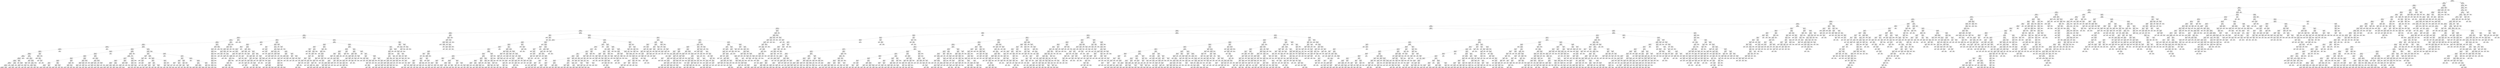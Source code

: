 digraph Tree {
node [shape=box] ;
0 [label="X[1173] <= 0.5\ngini = 0.5\nsamples = 84796\nvalue = [42502, 42294]"] ;
1 [label="X[36] <= 0.5\ngini = 0.485\nsamples = 72295\nvalue = [42364, 29931]"] ;
0 -> 1 [labeldistance=2.5, labelangle=45, headlabel="True"] ;
2 [label="X[1136] <= 0.5\ngini = 0.462\nsamples = 66376\nvalue = [42354, 24022]"] ;
1 -> 2 ;
3 [label="X[20] <= 0.5\ngini = 0.428\nsamples = 61217\nvalue = [42262, 18955]"] ;
2 -> 3 ;
4 [label="X[1130] <= 0.5\ngini = 0.392\nsamples = 57592\nvalue = [42180, 15412]"] ;
3 -> 4 ;
5 [label="X[45] <= 0.5\ngini = 0.355\nsamples = 54162\nvalue = [41682, 12480]"] ;
4 -> 5 ;
6 [label="X[30] <= 0.5\ngini = 0.332\nsamples = 52748\nvalue = [41670, 11078]"] ;
5 -> 6 ;
7 [label="X[221] <= 0.5\ngini = 0.315\nsamples = 51693\nvalue = [41573, 10120]"] ;
6 -> 7 ;
8 [label="X[11] <= 0.5\ngini = 0.305\nsamples = 51121\nvalue = [41505, 9616]"] ;
7 -> 8 ;
9 [label="X[1185] <= 0.5\ngini = 0.296\nsamples = 50499\nvalue = [41397, 9102]"] ;
8 -> 9 ;
10 [label="X[1126] <= 0.5\ngini = 0.287\nsamples = 50003\nvalue = [41321, 8682]"] ;
9 -> 10 ;
11 [label="X[10] <= 0.5\ngini = 0.279\nsamples = 49584\nvalue = [41260, 8324]"] ;
10 -> 11 ;
12 [label="X[1161] <= 0.5\ngini = 0.255\nsamples = 44068\nvalue = [37473, 6595]"] ;
11 -> 12 ;
13 [label="X[9] <= 0.5\ngini = 0.249\nsamples = 43858\nvalue = [37463, 6395]"] ;
12 -> 13 ;
14 [label="X[1167] <= 0.5\ngini = 0.234\nsamples = 42292\nvalue = [36562, 5730]"] ;
13 -> 14 ;
15 [label="X[21] <= 0.5\ngini = 0.229\nsamples = 42114\nvalue = [36556, 5558]"] ;
14 -> 15 ;
16 [label="X[1200] <= 0.5\ngini = 0.219\nsamples = 41349\nvalue = [36179, 5170]"] ;
15 -> 16 ;
17 [label="X[1210] <= 0.5\ngini = 0.214\nsamples = 41204\nvalue = [36178, 5026]"] ;
16 -> 17 ;
18 [label="X[1205] <= 0.5\ngini = 0.209\nsamples = 41042\nvalue = [36168, 4874]"] ;
17 -> 18 ;
19 [label="X[12] <= 0.5\ngini = 0.205\nsamples = 40887\nvalue = [36156, 4731]"] ;
18 -> 19 ;
20 [label="X[1211] <= 0.5\ngini = 0.192\nsamples = 39607\nvalue = [35347, 4260]"] ;
19 -> 20 ;
21 [label="X[1137] <= 0.5\ngini = 0.189\nsamples = 39519\nvalue = [35347, 4172]"] ;
20 -> 21 ;
22 [label="X[1195] <= 0.5\ngini = 0.187\nsamples = 39461\nvalue = [35347, 4114]"] ;
21 -> 22 ;
23 [label="X[1029] <= 0.5\ngini = 0.185\nsamples = 39395\nvalue = [35343, 4052]"] ;
22 -> 23 ;
24 [label="X[1238] <= 0.5\ngini = 0.18\nsamples = 39150\nvalue = [35228, 3922]"] ;
23 -> 24 ;
25 [label="X[1265] <= 0.5\ngini = 0.178\nsamples = 39095\nvalue = [35228, 3867]"] ;
24 -> 25 ;
26 [label="X[33] <= 0.5\ngini = 0.176\nsamples = 39030\nvalue = [35220, 3810]"] ;
25 -> 26 ;
27 [label="X[1259] <= 0.5\ngini = 0.172\nsamples = 38822\nvalue = [35121, 3701]"] ;
26 -> 27 ;
28 [label="X[1134] <= 0.5\ngini = 0.171\nsamples = 38784\nvalue = [35121, 3663]"] ;
27 -> 28 ;
29 [label="gini = 0.168\nsamples = 38635\nvalue = [35052, 3583]"] ;
28 -> 29 ;
30 [label="gini = 0.497\nsamples = 149\nvalue = [69, 80]"] ;
28 -> 30 ;
31 [label="gini = 0.0\nsamples = 38\nvalue = [0, 38]"] ;
27 -> 31 ;
32 [label="X[1013] <= 0.5\ngini = 0.499\nsamples = 208\nvalue = [99, 109]"] ;
26 -> 32 ;
33 [label="X[1012] <= 0.5\ngini = 0.494\nsamples = 197\nvalue = [88, 109]"] ;
32 -> 33 ;
34 [label="gini = 0.499\nsamples = 178\nvalue = [85, 93]"] ;
33 -> 34 ;
35 [label="gini = 0.266\nsamples = 19\nvalue = [3, 16]"] ;
33 -> 35 ;
36 [label="gini = 0.0\nsamples = 11\nvalue = [11, 0]"] ;
32 -> 36 ;
37 [label="X[16] <= 0.5\ngini = 0.216\nsamples = 65\nvalue = [8, 57]"] ;
25 -> 37 ;
38 [label="gini = 0.0\nsamples = 4\nvalue = [4, 0]"] ;
37 -> 38 ;
39 [label="X[1003] <= 0.5\ngini = 0.123\nsamples = 61\nvalue = [4, 57]"] ;
37 -> 39 ;
40 [label="X[1008] <= 0.5\ngini = 0.034\nsamples = 58\nvalue = [1, 57]"] ;
39 -> 40 ;
41 [label="gini = 0.0\nsamples = 57\nvalue = [0, 57]"] ;
40 -> 41 ;
42 [label="gini = 0.0\nsamples = 1\nvalue = [1, 0]"] ;
40 -> 42 ;
43 [label="gini = 0.0\nsamples = 3\nvalue = [3, 0]"] ;
39 -> 43 ;
44 [label="gini = 0.0\nsamples = 55\nvalue = [0, 55]"] ;
24 -> 44 ;
45 [label="X[0] <= 0.27\ngini = 0.498\nsamples = 245\nvalue = [115, 130]"] ;
23 -> 45 ;
46 [label="gini = 0.0\nsamples = 33\nvalue = [0, 33]"] ;
45 -> 46 ;
47 [label="X[0] <= 1.025\ngini = 0.496\nsamples = 212\nvalue = [115, 97]"] ;
45 -> 47 ;
48 [label="X[0] <= 0.37\ngini = 0.149\nsamples = 37\nvalue = [34, 3]"] ;
47 -> 48 ;
49 [label="X[1234] <= 0.5\ngini = 0.48\nsamples = 5\nvalue = [2, 3]"] ;
48 -> 49 ;
50 [label="X[1271] <= 0.5\ngini = 0.375\nsamples = 4\nvalue = [1, 3]"] ;
49 -> 50 ;
51 [label="gini = 0.0\nsamples = 3\nvalue = [0, 3]"] ;
50 -> 51 ;
52 [label="gini = 0.0\nsamples = 1\nvalue = [1, 0]"] ;
50 -> 52 ;
53 [label="gini = 0.0\nsamples = 1\nvalue = [1, 0]"] ;
49 -> 53 ;
54 [label="gini = 0.0\nsamples = 32\nvalue = [32, 0]"] ;
48 -> 54 ;
55 [label="X[0] <= 2.565\ngini = 0.497\nsamples = 175\nvalue = [81, 94]"] ;
47 -> 55 ;
56 [label="X[19] <= 0.5\ngini = 0.474\nsamples = 153\nvalue = [59, 94]"] ;
55 -> 56 ;
57 [label="X[1199] <= 0.5\ngini = 0.436\nsamples = 134\nvalue = [43, 91]"] ;
56 -> 57 ;
58 [label="gini = 0.391\nsamples = 124\nvalue = [33, 91]"] ;
57 -> 58 ;
59 [label="gini = 0.0\nsamples = 10\nvalue = [10, 0]"] ;
57 -> 59 ;
60 [label="X[1151] <= 0.5\ngini = 0.266\nsamples = 19\nvalue = [16, 3]"] ;
56 -> 60 ;
61 [label="gini = 0.208\nsamples = 17\nvalue = [15, 2]"] ;
60 -> 61 ;
62 [label="gini = 0.5\nsamples = 2\nvalue = [1, 1]"] ;
60 -> 62 ;
63 [label="gini = 0.0\nsamples = 22\nvalue = [22, 0]"] ;
55 -> 63 ;
64 [label="X[16] <= 0.5\ngini = 0.114\nsamples = 66\nvalue = [4, 62]"] ;
22 -> 64 ;
65 [label="X[1008] <= 0.5\ngini = 0.031\nsamples = 63\nvalue = [1, 62]"] ;
64 -> 65 ;
66 [label="gini = 0.0\nsamples = 57\nvalue = [0, 57]"] ;
65 -> 66 ;
67 [label="X[0] <= 1.86\ngini = 0.278\nsamples = 6\nvalue = [1, 5]"] ;
65 -> 67 ;
68 [label="gini = 0.0\nsamples = 4\nvalue = [0, 4]"] ;
67 -> 68 ;
69 [label="X[0] <= 2.775\ngini = 0.5\nsamples = 2\nvalue = [1, 1]"] ;
67 -> 69 ;
70 [label="gini = 0.0\nsamples = 1\nvalue = [1, 0]"] ;
69 -> 70 ;
71 [label="gini = 0.0\nsamples = 1\nvalue = [0, 1]"] ;
69 -> 71 ;
72 [label="gini = 0.0\nsamples = 3\nvalue = [3, 0]"] ;
64 -> 72 ;
73 [label="gini = 0.0\nsamples = 58\nvalue = [0, 58]"] ;
21 -> 73 ;
74 [label="gini = 0.0\nsamples = 88\nvalue = [0, 88]"] ;
20 -> 74 ;
75 [label="X[1003] <= 0.5\ngini = 0.465\nsamples = 1280\nvalue = [809, 471]"] ;
19 -> 75 ;
76 [label="X[1009] <= 0.5\ngini = 0.439\nsamples = 948\nvalue = [640, 308]"] ;
75 -> 76 ;
77 [label="X[1211] <= 0.5\ngini = 0.379\nsamples = 582\nvalue = [434, 148]"] ;
76 -> 77 ;
78 [label="X[1007] <= 0.5\ngini = 0.363\nsamples = 570\nvalue = [434, 136]"] ;
77 -> 78 ;
79 [label="X[1012] <= 0.5\ngini = 0.338\nsamples = 502\nvalue = [394, 108]"] ;
78 -> 79 ;
80 [label="X[1008] <= 0.5\ngini = 0.302\nsamples = 437\nvalue = [356, 81]"] ;
79 -> 80 ;
81 [label="X[0] <= 2.705\ngini = 0.278\nsamples = 384\nvalue = [320, 64]"] ;
80 -> 81 ;
82 [label="X[0] <= 2.65\ngini = 0.3\nsamples = 327\nvalue = [267, 60]"] ;
81 -> 82 ;
83 [label="X[1015] <= 0.5\ngini = 0.289\nsamples = 320\nvalue = [264, 56]"] ;
82 -> 83 ;
84 [label="gini = 0.273\nsamples = 294\nvalue = [246, 48]"] ;
83 -> 84 ;
85 [label="gini = 0.426\nsamples = 26\nvalue = [18, 8]"] ;
83 -> 85 ;
86 [label="X[1000] <= 0.5\ngini = 0.49\nsamples = 7\nvalue = [3, 4]"] ;
82 -> 86 ;
87 [label="gini = 0.48\nsamples = 5\nvalue = [3, 2]"] ;
86 -> 87 ;
88 [label="gini = 0.0\nsamples = 2\nvalue = [0, 2]"] ;
86 -> 88 ;
89 [label="X[999] <= 0.5\ngini = 0.131\nsamples = 57\nvalue = [53, 4]"] ;
81 -> 89 ;
90 [label="X[1013] <= 0.5\ngini = 0.071\nsamples = 54\nvalue = [52, 2]"] ;
89 -> 90 ;
91 [label="gini = 0.038\nsamples = 52\nvalue = [51, 1]"] ;
90 -> 91 ;
92 [label="gini = 0.5\nsamples = 2\nvalue = [1, 1]"] ;
90 -> 92 ;
93 [label="X[1204] <= 0.5\ngini = 0.444\nsamples = 3\nvalue = [1, 2]"] ;
89 -> 93 ;
94 [label="gini = 0.0\nsamples = 2\nvalue = [0, 2]"] ;
93 -> 94 ;
95 [label="gini = 0.0\nsamples = 1\nvalue = [1, 0]"] ;
93 -> 95 ;
96 [label="X[1279] <= 0.5\ngini = 0.436\nsamples = 53\nvalue = [36, 17]"] ;
80 -> 96 ;
97 [label="X[1175] <= 0.5\ngini = 0.466\nsamples = 46\nvalue = [29, 17]"] ;
96 -> 97 ;
98 [label="X[0] <= 2.755\ngini = 0.494\nsamples = 36\nvalue = [20, 16]"] ;
97 -> 98 ;
99 [label="gini = 0.5\nsamples = 33\nvalue = [17, 16]"] ;
98 -> 99 ;
100 [label="gini = 0.0\nsamples = 3\nvalue = [3, 0]"] ;
98 -> 100 ;
101 [label="X[0] <= 1.485\ngini = 0.18\nsamples = 10\nvalue = [9, 1]"] ;
97 -> 101 ;
102 [label="gini = 0.444\nsamples = 3\nvalue = [2, 1]"] ;
101 -> 102 ;
103 [label="gini = 0.0\nsamples = 7\nvalue = [7, 0]"] ;
101 -> 103 ;
104 [label="gini = 0.0\nsamples = 7\nvalue = [7, 0]"] ;
96 -> 104 ;
105 [label="X[1270] <= 0.5\ngini = 0.486\nsamples = 65\nvalue = [38, 27]"] ;
79 -> 105 ;
106 [label="X[1207] <= 0.5\ngini = 0.473\nsamples = 60\nvalue = [37, 23]"] ;
105 -> 106 ;
107 [label="X[1222] <= 0.5\ngini = 0.456\nsamples = 54\nvalue = [35, 19]"] ;
106 -> 107 ;
108 [label="X[0] <= 2.725\ngini = 0.449\nsamples = 53\nvalue = [35, 18]"] ;
107 -> 108 ;
109 [label="gini = 0.473\nsamples = 47\nvalue = [29, 18]"] ;
108 -> 109 ;
110 [label="gini = 0.0\nsamples = 6\nvalue = [6, 0]"] ;
108 -> 110 ;
111 [label="gini = 0.0\nsamples = 1\nvalue = [0, 1]"] ;
107 -> 111 ;
112 [label="X[0] <= 2.235\ngini = 0.444\nsamples = 6\nvalue = [2, 4]"] ;
106 -> 112 ;
113 [label="X[0] <= 0.935\ngini = 0.5\nsamples = 4\nvalue = [2, 2]"] ;
112 -> 113 ;
114 [label="gini = 0.0\nsamples = 1\nvalue = [0, 1]"] ;
113 -> 114 ;
115 [label="gini = 0.444\nsamples = 3\nvalue = [2, 1]"] ;
113 -> 115 ;
116 [label="gini = 0.0\nsamples = 2\nvalue = [0, 2]"] ;
112 -> 116 ;
117 [label="X[0] <= 2.745\ngini = 0.32\nsamples = 5\nvalue = [1, 4]"] ;
105 -> 117 ;
118 [label="gini = 0.0\nsamples = 4\nvalue = [0, 4]"] ;
117 -> 118 ;
119 [label="gini = 0.0\nsamples = 1\nvalue = [1, 0]"] ;
117 -> 119 ;
120 [label="X[0] <= 0.325\ngini = 0.484\nsamples = 68\nvalue = [40, 28]"] ;
78 -> 120 ;
121 [label="gini = 0.0\nsamples = 5\nvalue = [0, 5]"] ;
120 -> 121 ;
122 [label="X[1207] <= 0.5\ngini = 0.464\nsamples = 63\nvalue = [40, 23]"] ;
120 -> 122 ;
123 [label="X[0] <= 0.71\ngini = 0.488\nsamples = 52\nvalue = [30, 22]"] ;
122 -> 123 ;
124 [label="X[0] <= 0.365\ngini = 0.469\nsamples = 8\nvalue = [3, 5]"] ;
123 -> 124 ;
125 [label="gini = 0.0\nsamples = 1\nvalue = [1, 0]"] ;
124 -> 125 ;
126 [label="X[0] <= 0.545\ngini = 0.408\nsamples = 7\nvalue = [2, 5]"] ;
124 -> 126 ;
127 [label="gini = 0.48\nsamples = 5\nvalue = [2, 3]"] ;
126 -> 127 ;
128 [label="gini = 0.0\nsamples = 2\nvalue = [0, 2]"] ;
126 -> 128 ;
129 [label="X[0] <= 1.37\ngini = 0.474\nsamples = 44\nvalue = [27, 17]"] ;
123 -> 129 ;
130 [label="gini = 0.0\nsamples = 6\nvalue = [6, 0]"] ;
129 -> 130 ;
131 [label="X[1162] <= 0.5\ngini = 0.494\nsamples = 38\nvalue = [21, 17]"] ;
129 -> 131 ;
132 [label="gini = 0.498\nsamples = 36\nvalue = [19, 17]"] ;
131 -> 132 ;
133 [label="gini = 0.0\nsamples = 2\nvalue = [2, 0]"] ;
131 -> 133 ;
134 [label="X[0] <= 2.425\ngini = 0.165\nsamples = 11\nvalue = [10, 1]"] ;
122 -> 134 ;
135 [label="gini = 0.0\nsamples = 8\nvalue = [8, 0]"] ;
134 -> 135 ;
136 [label="X[0] <= 2.595\ngini = 0.444\nsamples = 3\nvalue = [2, 1]"] ;
134 -> 136 ;
137 [label="gini = 0.0\nsamples = 1\nvalue = [0, 1]"] ;
136 -> 137 ;
138 [label="gini = 0.0\nsamples = 2\nvalue = [2, 0]"] ;
136 -> 138 ;
139 [label="gini = 0.0\nsamples = 12\nvalue = [0, 12]"] ;
77 -> 139 ;
140 [label="X[0] <= 2.945\ngini = 0.492\nsamples = 366\nvalue = [206, 160]"] ;
76 -> 140 ;
141 [label="X[0] <= 2.925\ngini = 0.494\nsamples = 359\nvalue = [199, 160]"] ;
140 -> 141 ;
142 [label="X[0] <= 2.67\ngini = 0.493\nsamples = 356\nvalue = [199, 157]"] ;
141 -> 142 ;
143 [label="X[0] <= 2.435\ngini = 0.497\nsamples = 314\nvalue = [170, 144]"] ;
142 -> 143 ;
144 [label="X[0] <= 1.645\ngini = 0.49\nsamples = 268\nvalue = [153, 115]"] ;
143 -> 144 ;
145 [label="X[1162] <= 0.5\ngini = 0.498\nsamples = 182\nvalue = [97, 85]"] ;
144 -> 145 ;
146 [label="X[0] <= 1.23\ngini = 0.5\nsamples = 164\nvalue = [84, 80]"] ;
145 -> 146 ;
147 [label="gini = 0.494\nsamples = 108\nvalue = [60, 48]"] ;
146 -> 147 ;
148 [label="gini = 0.49\nsamples = 56\nvalue = [24, 32]"] ;
146 -> 148 ;
149 [label="X[0] <= 1.55\ngini = 0.401\nsamples = 18\nvalue = [13, 5]"] ;
145 -> 149 ;
150 [label="gini = 0.36\nsamples = 17\nvalue = [13, 4]"] ;
149 -> 150 ;
151 [label="gini = 0.0\nsamples = 1\nvalue = [0, 1]"] ;
149 -> 151 ;
152 [label="X[1279] <= 0.5\ngini = 0.454\nsamples = 86\nvalue = [56, 30]"] ;
144 -> 152 ;
153 [label="X[0] <= 1.825\ngini = 0.48\nsamples = 75\nvalue = [45, 30]"] ;
152 -> 153 ;
154 [label="gini = 0.287\nsamples = 23\nvalue = [19, 4]"] ;
153 -> 154 ;
155 [label="gini = 0.5\nsamples = 52\nvalue = [26, 26]"] ;
153 -> 155 ;
156 [label="gini = 0.0\nsamples = 11\nvalue = [11, 0]"] ;
152 -> 156 ;
157 [label="X[1275] <= 0.5\ngini = 0.466\nsamples = 46\nvalue = [17, 29]"] ;
143 -> 157 ;
158 [label="X[1162] <= 0.5\ngini = 0.444\nsamples = 42\nvalue = [14, 28]"] ;
157 -> 158 ;
159 [label="X[0] <= 2.53\ngini = 0.433\nsamples = 41\nvalue = [13, 28]"] ;
158 -> 159 ;
160 [label="gini = 0.346\nsamples = 18\nvalue = [4, 14]"] ;
159 -> 160 ;
161 [label="gini = 0.476\nsamples = 23\nvalue = [9, 14]"] ;
159 -> 161 ;
162 [label="gini = 0.0\nsamples = 1\nvalue = [1, 0]"] ;
158 -> 162 ;
163 [label="X[0] <= 2.65\ngini = 0.375\nsamples = 4\nvalue = [3, 1]"] ;
157 -> 163 ;
164 [label="gini = 0.0\nsamples = 3\nvalue = [3, 0]"] ;
163 -> 164 ;
165 [label="gini = 0.0\nsamples = 1\nvalue = [0, 1]"] ;
163 -> 165 ;
166 [label="X[0] <= 2.875\ngini = 0.427\nsamples = 42\nvalue = [29, 13]"] ;
142 -> 166 ;
167 [label="X[0] <= 2.865\ngini = 0.45\nsamples = 38\nvalue = [25, 13]"] ;
166 -> 167 ;
168 [label="X[1204] <= 0.5\ngini = 0.438\nsamples = 37\nvalue = [25, 12]"] ;
167 -> 168 ;
169 [label="X[1270] <= 0.5\ngini = 0.384\nsamples = 27\nvalue = [20, 7]"] ;
168 -> 169 ;
170 [label="gini = 0.34\nsamples = 23\nvalue = [18, 5]"] ;
169 -> 170 ;
171 [label="gini = 0.5\nsamples = 4\nvalue = [2, 2]"] ;
169 -> 171 ;
172 [label="X[0] <= 2.705\ngini = 0.5\nsamples = 10\nvalue = [5, 5]"] ;
168 -> 172 ;
173 [label="gini = 0.0\nsamples = 2\nvalue = [2, 0]"] ;
172 -> 173 ;
174 [label="gini = 0.469\nsamples = 8\nvalue = [3, 5]"] ;
172 -> 174 ;
175 [label="gini = 0.0\nsamples = 1\nvalue = [0, 1]"] ;
167 -> 175 ;
176 [label="gini = 0.0\nsamples = 4\nvalue = [4, 0]"] ;
166 -> 176 ;
177 [label="gini = 0.0\nsamples = 3\nvalue = [0, 3]"] ;
141 -> 177 ;
178 [label="gini = 0.0\nsamples = 7\nvalue = [7, 0]"] ;
140 -> 178 ;
179 [label="X[0] <= 2.945\ngini = 0.5\nsamples = 332\nvalue = [169, 163]"] ;
75 -> 179 ;
180 [label="X[0] <= 0.825\ngini = 0.5\nsamples = 326\nvalue = [163, 163]"] ;
179 -> 180 ;
181 [label="X[0] <= 0.305\ngini = 0.478\nsamples = 76\nvalue = [30, 46]"] ;
180 -> 181 ;
182 [label="X[1143] <= 0.5\ngini = 0.463\nsamples = 11\nvalue = [7, 4]"] ;
181 -> 182 ;
183 [label="X[0] <= 0.045\ngini = 0.346\nsamples = 9\nvalue = [7, 2]"] ;
182 -> 183 ;
184 [label="gini = 0.0\nsamples = 1\nvalue = [0, 1]"] ;
183 -> 184 ;
185 [label="X[1207] <= 0.5\ngini = 0.219\nsamples = 8\nvalue = [7, 1]"] ;
183 -> 185 ;
186 [label="gini = 0.0\nsamples = 6\nvalue = [6, 0]"] ;
185 -> 186 ;
187 [label="X[0] <= 0.24\ngini = 0.5\nsamples = 2\nvalue = [1, 1]"] ;
185 -> 187 ;
188 [label="gini = 0.0\nsamples = 1\nvalue = [0, 1]"] ;
187 -> 188 ;
189 [label="gini = 0.0\nsamples = 1\nvalue = [1, 0]"] ;
187 -> 189 ;
190 [label="gini = 0.0\nsamples = 2\nvalue = [0, 2]"] ;
182 -> 190 ;
191 [label="X[0] <= 0.355\ngini = 0.457\nsamples = 65\nvalue = [23, 42]"] ;
181 -> 191 ;
192 [label="gini = 0.0\nsamples = 5\nvalue = [0, 5]"] ;
191 -> 192 ;
193 [label="X[0] <= 0.595\ngini = 0.473\nsamples = 60\nvalue = [23, 37]"] ;
191 -> 193 ;
194 [label="X[0] <= 0.475\ngini = 0.498\nsamples = 36\nvalue = [17, 19]"] ;
193 -> 194 ;
195 [label="X[0] <= 0.38\ngini = 0.43\nsamples = 16\nvalue = [5, 11]"] ;
194 -> 195 ;
196 [label="X[1275] <= 0.5\ngini = 0.375\nsamples = 4\nvalue = [3, 1]"] ;
195 -> 196 ;
197 [label="gini = 0.0\nsamples = 3\nvalue = [3, 0]"] ;
196 -> 197 ;
198 [label="gini = 0.0\nsamples = 1\nvalue = [0, 1]"] ;
196 -> 198 ;
199 [label="X[1275] <= 0.5\ngini = 0.278\nsamples = 12\nvalue = [2, 10]"] ;
195 -> 199 ;
200 [label="gini = 0.165\nsamples = 11\nvalue = [1, 10]"] ;
199 -> 200 ;
201 [label="gini = 0.0\nsamples = 1\nvalue = [1, 0]"] ;
199 -> 201 ;
202 [label="X[0] <= 0.53\ngini = 0.48\nsamples = 20\nvalue = [12, 8]"] ;
194 -> 202 ;
203 [label="X[1143] <= 0.5\ngini = 0.346\nsamples = 9\nvalue = [7, 2]"] ;
202 -> 203 ;
204 [label="gini = 0.219\nsamples = 8\nvalue = [7, 1]"] ;
203 -> 204 ;
205 [label="gini = 0.0\nsamples = 1\nvalue = [0, 1]"] ;
203 -> 205 ;
206 [label="X[1143] <= 0.5\ngini = 0.496\nsamples = 11\nvalue = [5, 6]"] ;
202 -> 206 ;
207 [label="gini = 0.48\nsamples = 10\nvalue = [4, 6]"] ;
206 -> 207 ;
208 [label="gini = 0.0\nsamples = 1\nvalue = [1, 0]"] ;
206 -> 208 ;
209 [label="X[1270] <= 0.5\ngini = 0.375\nsamples = 24\nvalue = [6, 18]"] ;
193 -> 209 ;
210 [label="X[1207] <= 0.5\ngini = 0.34\nsamples = 23\nvalue = [5, 18]"] ;
209 -> 210 ;
211 [label="X[1143] <= 0.5\ngini = 0.219\nsamples = 16\nvalue = [2, 14]"] ;
210 -> 211 ;
212 [label="gini = 0.0\nsamples = 12\nvalue = [0, 12]"] ;
211 -> 212 ;
213 [label="gini = 0.5\nsamples = 4\nvalue = [2, 2]"] ;
211 -> 213 ;
214 [label="X[0] <= 0.705\ngini = 0.49\nsamples = 7\nvalue = [3, 4]"] ;
210 -> 214 ;
215 [label="gini = 0.444\nsamples = 3\nvalue = [2, 1]"] ;
214 -> 215 ;
216 [label="gini = 0.375\nsamples = 4\nvalue = [1, 3]"] ;
214 -> 216 ;
217 [label="gini = 0.0\nsamples = 1\nvalue = [1, 0]"] ;
209 -> 217 ;
218 [label="X[0] <= 0.975\ngini = 0.498\nsamples = 250\nvalue = [133, 117]"] ;
180 -> 218 ;
219 [label="gini = 0.0\nsamples = 14\nvalue = [14, 0]"] ;
218 -> 219 ;
220 [label="X[0] <= 1.425\ngini = 0.5\nsamples = 236\nvalue = [119, 117]"] ;
218 -> 220 ;
221 [label="X[1204] <= 0.5\ngini = 0.42\nsamples = 30\nvalue = [9, 21]"] ;
220 -> 221 ;
222 [label="X[0] <= 1.03\ngini = 0.266\nsamples = 19\nvalue = [3, 16]"] ;
221 -> 222 ;
223 [label="X[0] <= 0.99\ngini = 0.444\nsamples = 3\nvalue = [2, 1]"] ;
222 -> 223 ;
224 [label="gini = 0.0\nsamples = 1\nvalue = [0, 1]"] ;
223 -> 224 ;
225 [label="gini = 0.0\nsamples = 2\nvalue = [2, 0]"] ;
223 -> 225 ;
226 [label="X[1270] <= 0.5\ngini = 0.117\nsamples = 16\nvalue = [1, 15]"] ;
222 -> 226 ;
227 [label="gini = 0.0\nsamples = 14\nvalue = [0, 14]"] ;
226 -> 227 ;
228 [label="X[0] <= 1.225\ngini = 0.5\nsamples = 2\nvalue = [1, 1]"] ;
226 -> 228 ;
229 [label="gini = 0.0\nsamples = 1\nvalue = [0, 1]"] ;
228 -> 229 ;
230 [label="gini = 0.0\nsamples = 1\nvalue = [1, 0]"] ;
228 -> 230 ;
231 [label="X[0] <= 1.385\ngini = 0.496\nsamples = 11\nvalue = [6, 5]"] ;
221 -> 231 ;
232 [label="X[0] <= 1.31\ngini = 0.494\nsamples = 9\nvalue = [4, 5]"] ;
231 -> 232 ;
233 [label="X[0] <= 1.11\ngini = 0.375\nsamples = 4\nvalue = [3, 1]"] ;
232 -> 233 ;
234 [label="gini = 0.0\nsamples = 1\nvalue = [0, 1]"] ;
233 -> 234 ;
235 [label="gini = 0.0\nsamples = 3\nvalue = [3, 0]"] ;
233 -> 235 ;
236 [label="X[0] <= 1.365\ngini = 0.32\nsamples = 5\nvalue = [1, 4]"] ;
232 -> 236 ;
237 [label="gini = 0.444\nsamples = 3\nvalue = [1, 2]"] ;
236 -> 237 ;
238 [label="gini = 0.0\nsamples = 2\nvalue = [0, 2]"] ;
236 -> 238 ;
239 [label="gini = 0.0\nsamples = 2\nvalue = [2, 0]"] ;
231 -> 239 ;
240 [label="X[0] <= 1.475\ngini = 0.498\nsamples = 206\nvalue = [110, 96]"] ;
220 -> 240 ;
241 [label="gini = 0.0\nsamples = 7\nvalue = [7, 0]"] ;
240 -> 241 ;
242 [label="X[1175] <= 0.5\ngini = 0.499\nsamples = 199\nvalue = [103, 96]"] ;
240 -> 242 ;
243 [label="X[0] <= 1.82\ngini = 0.5\nsamples = 182\nvalue = [90, 92]"] ;
242 -> 243 ;
244 [label="X[1204] <= 0.5\ngini = 0.462\nsamples = 47\nvalue = [17, 30]"] ;
243 -> 244 ;
245 [label="gini = 0.389\nsamples = 34\nvalue = [9, 25]"] ;
244 -> 245 ;
246 [label="gini = 0.473\nsamples = 13\nvalue = [8, 5]"] ;
244 -> 246 ;
247 [label="X[0] <= 2.415\ngini = 0.497\nsamples = 135\nvalue = [73, 62]"] ;
243 -> 247 ;
248 [label="gini = 0.408\nsamples = 49\nvalue = [35, 14]"] ;
247 -> 248 ;
249 [label="gini = 0.493\nsamples = 86\nvalue = [38, 48]"] ;
247 -> 249 ;
250 [label="X[0] <= 2.92\ngini = 0.36\nsamples = 17\nvalue = [13, 4]"] ;
242 -> 250 ;
251 [label="X[0] <= 1.56\ngini = 0.305\nsamples = 16\nvalue = [13, 3]"] ;
250 -> 251 ;
252 [label="gini = 0.5\nsamples = 2\nvalue = [1, 1]"] ;
251 -> 252 ;
253 [label="gini = 0.245\nsamples = 14\nvalue = [12, 2]"] ;
251 -> 253 ;
254 [label="gini = 0.0\nsamples = 1\nvalue = [0, 1]"] ;
250 -> 254 ;
255 [label="gini = 0.0\nsamples = 6\nvalue = [6, 0]"] ;
179 -> 255 ;
256 [label="X[120] <= 0.5\ngini = 0.143\nsamples = 155\nvalue = [12, 143]"] ;
18 -> 256 ;
257 [label="X[1074] <= 0.5\ngini = 0.296\nsamples = 61\nvalue = [11, 50]"] ;
256 -> 257 ;
258 [label="X[252] <= 0.5\ngini = 0.278\nsamples = 60\nvalue = [10, 50]"] ;
257 -> 258 ;
259 [label="X[423] <= 0.5\ngini = 0.259\nsamples = 59\nvalue = [9, 50]"] ;
258 -> 259 ;
260 [label="X[254] <= 0.5\ngini = 0.238\nsamples = 58\nvalue = [8, 50]"] ;
259 -> 260 ;
261 [label="X[530] <= 0.5\ngini = 0.215\nsamples = 57\nvalue = [7, 50]"] ;
260 -> 261 ;
262 [label="X[305] <= 0.5\ngini = 0.191\nsamples = 56\nvalue = [6, 50]"] ;
261 -> 262 ;
263 [label="X[311] <= 0.5\ngini = 0.165\nsamples = 55\nvalue = [5, 50]"] ;
262 -> 263 ;
264 [label="X[288] <= 0.5\ngini = 0.137\nsamples = 54\nvalue = [4, 50]"] ;
263 -> 264 ;
265 [label="X[884] <= 0.5\ngini = 0.107\nsamples = 53\nvalue = [3, 50]"] ;
264 -> 265 ;
266 [label="gini = 0.074\nsamples = 52\nvalue = [2, 50]"] ;
265 -> 266 ;
267 [label="gini = 0.0\nsamples = 1\nvalue = [1, 0]"] ;
265 -> 267 ;
268 [label="gini = 0.0\nsamples = 1\nvalue = [1, 0]"] ;
264 -> 268 ;
269 [label="gini = 0.0\nsamples = 1\nvalue = [1, 0]"] ;
263 -> 269 ;
270 [label="gini = 0.0\nsamples = 1\nvalue = [1, 0]"] ;
262 -> 270 ;
271 [label="gini = 0.0\nsamples = 1\nvalue = [1, 0]"] ;
261 -> 271 ;
272 [label="gini = 0.0\nsamples = 1\nvalue = [1, 0]"] ;
260 -> 272 ;
273 [label="gini = 0.0\nsamples = 1\nvalue = [1, 0]"] ;
259 -> 273 ;
274 [label="gini = 0.0\nsamples = 1\nvalue = [1, 0]"] ;
258 -> 274 ;
275 [label="gini = 0.0\nsamples = 1\nvalue = [1, 0]"] ;
257 -> 275 ;
276 [label="X[793] <= 0.5\ngini = 0.021\nsamples = 94\nvalue = [1, 93]"] ;
256 -> 276 ;
277 [label="gini = 0.0\nsamples = 93\nvalue = [0, 93]"] ;
276 -> 277 ;
278 [label="gini = 0.0\nsamples = 1\nvalue = [1, 0]"] ;
276 -> 278 ;
279 [label="X[158] <= 0.5\ngini = 0.116\nsamples = 162\nvalue = [10, 152]"] ;
17 -> 279 ;
280 [label="X[1015] <= 0.5\ngini = 0.073\nsamples = 158\nvalue = [6, 152]"] ;
279 -> 280 ;
281 [label="X[1005] <= 0.5\ngini = 0.062\nsamples = 156\nvalue = [5, 151]"] ;
280 -> 281 ;
282 [label="X[1003] <= 0.5\ngini = 0.051\nsamples = 154\nvalue = [4, 150]"] ;
281 -> 282 ;
283 [label="X[1029] <= 0.5\ngini = 0.017\nsamples = 119\nvalue = [1, 118]"] ;
282 -> 283 ;
284 [label="gini = 0.0\nsamples = 113\nvalue = [0, 113]"] ;
283 -> 284 ;
285 [label="X[0] <= 2.12\ngini = 0.278\nsamples = 6\nvalue = [1, 5]"] ;
283 -> 285 ;
286 [label="gini = 0.0\nsamples = 5\nvalue = [0, 5]"] ;
285 -> 286 ;
287 [label="gini = 0.0\nsamples = 1\nvalue = [1, 0]"] ;
285 -> 287 ;
288 [label="X[43] <= 0.5\ngini = 0.157\nsamples = 35\nvalue = [3, 32]"] ;
282 -> 288 ;
289 [label="gini = 0.0\nsamples = 1\nvalue = [1, 0]"] ;
288 -> 289 ;
290 [label="X[0] <= 1.13\ngini = 0.111\nsamples = 34\nvalue = [2, 32]"] ;
288 -> 290 ;
291 [label="X[0] <= 0.835\ngini = 0.219\nsamples = 16\nvalue = [2, 14]"] ;
290 -> 291 ;
292 [label="gini = 0.0\nsamples = 14\nvalue = [0, 14]"] ;
291 -> 292 ;
293 [label="gini = 0.0\nsamples = 2\nvalue = [2, 0]"] ;
291 -> 293 ;
294 [label="gini = 0.0\nsamples = 18\nvalue = [0, 18]"] ;
290 -> 294 ;
295 [label="X[0] <= 1.09\ngini = 0.5\nsamples = 2\nvalue = [1, 1]"] ;
281 -> 295 ;
296 [label="gini = 0.0\nsamples = 1\nvalue = [0, 1]"] ;
295 -> 296 ;
297 [label="gini = 0.0\nsamples = 1\nvalue = [1, 0]"] ;
295 -> 297 ;
298 [label="X[0] <= 0.695\ngini = 0.5\nsamples = 2\nvalue = [1, 1]"] ;
280 -> 298 ;
299 [label="gini = 0.0\nsamples = 1\nvalue = [0, 1]"] ;
298 -> 299 ;
300 [label="gini = 0.0\nsamples = 1\nvalue = [1, 0]"] ;
298 -> 300 ;
301 [label="gini = 0.0\nsamples = 4\nvalue = [4, 0]"] ;
279 -> 301 ;
302 [label="X[600] <= 0.5\ngini = 0.014\nsamples = 145\nvalue = [1, 144]"] ;
16 -> 302 ;
303 [label="gini = 0.0\nsamples = 144\nvalue = [0, 144]"] ;
302 -> 303 ;
304 [label="gini = 0.0\nsamples = 1\nvalue = [1, 0]"] ;
302 -> 304 ;
305 [label="X[1190] <= 0.5\ngini = 0.5\nsamples = 765\nvalue = [377, 388]"] ;
15 -> 305 ;
306 [label="X[1009] <= 0.5\ngini = 0.434\nsamples = 346\nvalue = [110, 236]"] ;
305 -> 306 ;
307 [label="X[0] <= 2.98\ngini = 0.471\nsamples = 226\nvalue = [86, 140]"] ;
306 -> 307 ;
308 [label="X[1003] <= 0.5\ngini = 0.467\nsamples = 223\nvalue = [83, 140]"] ;
307 -> 308 ;
309 [label="X[992] <= 0.5\ngini = 0.49\nsamples = 119\nvalue = [51, 68]"] ;
308 -> 309 ;
310 [label="X[1272] <= 0.5\ngini = 0.487\nsamples = 117\nvalue = [49, 68]"] ;
309 -> 310 ;
311 [label="gini = 0.0\nsamples = 3\nvalue = [0, 3]"] ;
310 -> 311 ;
312 [label="X[1017] <= 0.5\ngini = 0.49\nsamples = 114\nvalue = [49, 65]"] ;
310 -> 312 ;
313 [label="X[0] <= 2.89\ngini = 0.493\nsamples = 111\nvalue = [49, 62]"] ;
312 -> 313 ;
314 [label="X[0] <= 2.835\ngini = 0.496\nsamples = 108\nvalue = [49, 59]"] ;
313 -> 314 ;
315 [label="X[0] <= 2.725\ngini = 0.489\nsamples = 103\nvalue = [44, 59]"] ;
314 -> 315 ;
316 [label="X[1006] <= 0.5\ngini = 0.495\nsamples = 98\nvalue = [44, 54]"] ;
315 -> 316 ;
317 [label="X[0] <= 2.675\ngini = 0.491\nsamples = 95\nvalue = [41, 54]"] ;
316 -> 317 ;
318 [label="X[0] <= 2.58\ngini = 0.486\nsamples = 91\nvalue = [38, 53]"] ;
317 -> 318 ;
319 [label="gini = 0.492\nsamples = 87\nvalue = [38, 49]"] ;
318 -> 319 ;
320 [label="gini = 0.0\nsamples = 4\nvalue = [0, 4]"] ;
318 -> 320 ;
321 [label="X[1010] <= 0.5\ngini = 0.375\nsamples = 4\nvalue = [3, 1]"] ;
317 -> 321 ;
322 [label="gini = 0.0\nsamples = 3\nvalue = [3, 0]"] ;
321 -> 322 ;
323 [label="gini = 0.0\nsamples = 1\nvalue = [0, 1]"] ;
321 -> 323 ;
324 [label="gini = 0.0\nsamples = 3\nvalue = [3, 0]"] ;
316 -> 324 ;
325 [label="gini = 0.0\nsamples = 5\nvalue = [0, 5]"] ;
315 -> 325 ;
326 [label="gini = 0.0\nsamples = 5\nvalue = [5, 0]"] ;
314 -> 326 ;
327 [label="gini = 0.0\nsamples = 3\nvalue = [0, 3]"] ;
313 -> 327 ;
328 [label="gini = 0.0\nsamples = 3\nvalue = [0, 3]"] ;
312 -> 328 ;
329 [label="gini = 0.0\nsamples = 2\nvalue = [2, 0]"] ;
309 -> 329 ;
330 [label="X[0] <= 0.935\ngini = 0.426\nsamples = 104\nvalue = [32, 72]"] ;
308 -> 330 ;
331 [label="X[0] <= 0.36\ngini = 0.302\nsamples = 27\nvalue = [5, 22]"] ;
330 -> 331 ;
332 [label="X[0] <= 0.325\ngini = 0.48\nsamples = 5\nvalue = [3, 2]"] ;
331 -> 332 ;
333 [label="X[0] <= 0.205\ngini = 0.444\nsamples = 3\nvalue = [1, 2]"] ;
332 -> 333 ;
334 [label="gini = 0.0\nsamples = 1\nvalue = [1, 0]"] ;
333 -> 334 ;
335 [label="gini = 0.0\nsamples = 2\nvalue = [0, 2]"] ;
333 -> 335 ;
336 [label="gini = 0.0\nsamples = 2\nvalue = [2, 0]"] ;
332 -> 336 ;
337 [label="X[0] <= 0.48\ngini = 0.165\nsamples = 22\nvalue = [2, 20]"] ;
331 -> 337 ;
338 [label="gini = 0.0\nsamples = 9\nvalue = [0, 9]"] ;
337 -> 338 ;
339 [label="X[0] <= 0.55\ngini = 0.26\nsamples = 13\nvalue = [2, 11]"] ;
337 -> 339 ;
340 [label="X[0] <= 0.52\ngini = 0.5\nsamples = 4\nvalue = [2, 2]"] ;
339 -> 340 ;
341 [label="X[0] <= 0.495\ngini = 0.444\nsamples = 3\nvalue = [1, 2]"] ;
340 -> 341 ;
342 [label="gini = 0.5\nsamples = 2\nvalue = [1, 1]"] ;
341 -> 342 ;
343 [label="gini = 0.0\nsamples = 1\nvalue = [0, 1]"] ;
341 -> 343 ;
344 [label="gini = 0.0\nsamples = 1\nvalue = [1, 0]"] ;
340 -> 344 ;
345 [label="gini = 0.0\nsamples = 9\nvalue = [0, 9]"] ;
339 -> 345 ;
346 [label="X[0] <= 1.21\ngini = 0.455\nsamples = 77\nvalue = [27, 50]"] ;
330 -> 346 ;
347 [label="gini = 0.0\nsamples = 5\nvalue = [5, 0]"] ;
346 -> 347 ;
348 [label="X[0] <= 2.015\ngini = 0.424\nsamples = 72\nvalue = [22, 50]"] ;
346 -> 348 ;
349 [label="X[0] <= 1.845\ngini = 0.472\nsamples = 34\nvalue = [13, 21]"] ;
348 -> 349 ;
350 [label="X[0] <= 1.49\ngini = 0.428\nsamples = 29\nvalue = [9, 20]"] ;
349 -> 350 ;
351 [label="X[0] <= 1.415\ngini = 0.219\nsamples = 8\nvalue = [1, 7]"] ;
350 -> 351 ;
352 [label="X[0] <= 1.39\ngini = 0.375\nsamples = 4\nvalue = [1, 3]"] ;
351 -> 352 ;
353 [label="gini = 0.0\nsamples = 3\nvalue = [0, 3]"] ;
352 -> 353 ;
354 [label="gini = 0.0\nsamples = 1\nvalue = [1, 0]"] ;
352 -> 354 ;
355 [label="gini = 0.0\nsamples = 4\nvalue = [0, 4]"] ;
351 -> 355 ;
356 [label="X[0] <= 1.595\ngini = 0.472\nsamples = 21\nvalue = [8, 13]"] ;
350 -> 356 ;
357 [label="X[0] <= 1.575\ngini = 0.444\nsamples = 6\nvalue = [4, 2]"] ;
356 -> 357 ;
358 [label="X[0] <= 1.505\ngini = 0.48\nsamples = 5\nvalue = [3, 2]"] ;
357 -> 358 ;
359 [label="gini = 0.5\nsamples = 2\nvalue = [1, 1]"] ;
358 -> 359 ;
360 [label="X[0] <= 1.535\ngini = 0.444\nsamples = 3\nvalue = [2, 1]"] ;
358 -> 360 ;
361 [label="gini = 0.0\nsamples = 1\nvalue = [1, 0]"] ;
360 -> 361 ;
362 [label="gini = 0.5\nsamples = 2\nvalue = [1, 1]"] ;
360 -> 362 ;
363 [label="gini = 0.0\nsamples = 1\nvalue = [1, 0]"] ;
357 -> 363 ;
364 [label="X[0] <= 1.645\ngini = 0.391\nsamples = 15\nvalue = [4, 11]"] ;
356 -> 364 ;
365 [label="gini = 0.0\nsamples = 2\nvalue = [0, 2]"] ;
364 -> 365 ;
366 [label="X[0] <= 1.695\ngini = 0.426\nsamples = 13\nvalue = [4, 9]"] ;
364 -> 366 ;
367 [label="X[0] <= 1.675\ngini = 0.5\nsamples = 4\nvalue = [2, 2]"] ;
366 -> 367 ;
368 [label="gini = 0.444\nsamples = 3\nvalue = [1, 2]"] ;
367 -> 368 ;
369 [label="gini = 0.0\nsamples = 1\nvalue = [1, 0]"] ;
367 -> 369 ;
370 [label="X[0] <= 1.715\ngini = 0.346\nsamples = 9\nvalue = [2, 7]"] ;
366 -> 370 ;
371 [label="gini = 0.0\nsamples = 3\nvalue = [0, 3]"] ;
370 -> 371 ;
372 [label="gini = 0.444\nsamples = 6\nvalue = [2, 4]"] ;
370 -> 372 ;
373 [label="X[0] <= 1.915\ngini = 0.32\nsamples = 5\nvalue = [4, 1]"] ;
349 -> 373 ;
374 [label="gini = 0.0\nsamples = 2\nvalue = [2, 0]"] ;
373 -> 374 ;
375 [label="X[0] <= 1.96\ngini = 0.444\nsamples = 3\nvalue = [2, 1]"] ;
373 -> 375 ;
376 [label="gini = 0.5\nsamples = 2\nvalue = [1, 1]"] ;
375 -> 376 ;
377 [label="gini = 0.0\nsamples = 1\nvalue = [1, 0]"] ;
375 -> 377 ;
378 [label="X[0] <= 2.31\ngini = 0.361\nsamples = 38\nvalue = [9, 29]"] ;
348 -> 378 ;
379 [label="gini = 0.0\nsamples = 7\nvalue = [0, 7]"] ;
378 -> 379 ;
380 [label="X[0] <= 2.355\ngini = 0.412\nsamples = 31\nvalue = [9, 22]"] ;
378 -> 380 ;
381 [label="X[0] <= 2.345\ngini = 0.5\nsamples = 4\nvalue = [2, 2]"] ;
380 -> 381 ;
382 [label="X[0] <= 2.335\ngini = 0.444\nsamples = 3\nvalue = [1, 2]"] ;
381 -> 382 ;
383 [label="gini = 0.5\nsamples = 2\nvalue = [1, 1]"] ;
382 -> 383 ;
384 [label="gini = 0.0\nsamples = 1\nvalue = [0, 1]"] ;
382 -> 384 ;
385 [label="gini = 0.0\nsamples = 1\nvalue = [1, 0]"] ;
381 -> 385 ;
386 [label="X[0] <= 2.395\ngini = 0.384\nsamples = 27\nvalue = [7, 20]"] ;
380 -> 386 ;
387 [label="gini = 0.0\nsamples = 4\nvalue = [0, 4]"] ;
386 -> 387 ;
388 [label="X[0] <= 2.405\ngini = 0.423\nsamples = 23\nvalue = [7, 16]"] ;
386 -> 388 ;
389 [label="gini = 0.0\nsamples = 1\nvalue = [1, 0]"] ;
388 -> 389 ;
390 [label="X[0] <= 2.53\ngini = 0.397\nsamples = 22\nvalue = [6, 16]"] ;
388 -> 390 ;
391 [label="X[0] <= 2.435\ngini = 0.219\nsamples = 8\nvalue = [1, 7]"] ;
390 -> 391 ;
392 [label="gini = 0.444\nsamples = 3\nvalue = [1, 2]"] ;
391 -> 392 ;
393 [label="gini = 0.0\nsamples = 5\nvalue = [0, 5]"] ;
391 -> 393 ;
394 [label="X[0] <= 2.64\ngini = 0.459\nsamples = 14\nvalue = [5, 9]"] ;
390 -> 394 ;
395 [label="gini = 0.48\nsamples = 5\nvalue = [3, 2]"] ;
394 -> 395 ;
396 [label="gini = 0.346\nsamples = 9\nvalue = [2, 7]"] ;
394 -> 396 ;
397 [label="gini = 0.0\nsamples = 3\nvalue = [3, 0]"] ;
307 -> 397 ;
398 [label="X[0] <= 2.935\ngini = 0.32\nsamples = 120\nvalue = [24, 96]"] ;
306 -> 398 ;
399 [label="X[0] <= 0.325\ngini = 0.305\nsamples = 117\nvalue = [22, 95]"] ;
398 -> 399 ;
400 [label="X[0] <= 0.2\ngini = 0.5\nsamples = 4\nvalue = [2, 2]"] ;
399 -> 400 ;
401 [label="gini = 0.0\nsamples = 1\nvalue = [0, 1]"] ;
400 -> 401 ;
402 [label="X[0] <= 0.29\ngini = 0.444\nsamples = 3\nvalue = [2, 1]"] ;
400 -> 402 ;
403 [label="gini = 0.0\nsamples = 1\nvalue = [1, 0]"] ;
402 -> 403 ;
404 [label="X[0] <= 0.305\ngini = 0.5\nsamples = 2\nvalue = [1, 1]"] ;
402 -> 404 ;
405 [label="gini = 0.0\nsamples = 1\nvalue = [0, 1]"] ;
404 -> 405 ;
406 [label="gini = 0.0\nsamples = 1\nvalue = [1, 0]"] ;
404 -> 406 ;
407 [label="X[0] <= 1.415\ngini = 0.291\nsamples = 113\nvalue = [20, 93]"] ;
399 -> 407 ;
408 [label="X[0] <= 0.5\ngini = 0.198\nsamples = 45\nvalue = [5, 40]"] ;
407 -> 408 ;
409 [label="X[0] <= 0.46\ngini = 0.32\nsamples = 15\nvalue = [3, 12]"] ;
408 -> 409 ;
410 [label="X[0] <= 0.39\ngini = 0.142\nsamples = 13\nvalue = [1, 12]"] ;
409 -> 410 ;
411 [label="gini = 0.0\nsamples = 8\nvalue = [0, 8]"] ;
410 -> 411 ;
412 [label="X[0] <= 0.405\ngini = 0.32\nsamples = 5\nvalue = [1, 4]"] ;
410 -> 412 ;
413 [label="gini = 0.5\nsamples = 2\nvalue = [1, 1]"] ;
412 -> 413 ;
414 [label="gini = 0.0\nsamples = 3\nvalue = [0, 3]"] ;
412 -> 414 ;
415 [label="gini = 0.0\nsamples = 2\nvalue = [2, 0]"] ;
409 -> 415 ;
416 [label="X[0] <= 1.31\ngini = 0.124\nsamples = 30\nvalue = [2, 28]"] ;
408 -> 416 ;
417 [label="X[0] <= 0.825\ngini = 0.083\nsamples = 23\nvalue = [1, 22]"] ;
416 -> 417 ;
418 [label="X[0] <= 0.815\ngini = 0.165\nsamples = 11\nvalue = [1, 10]"] ;
417 -> 418 ;
419 [label="gini = 0.0\nsamples = 8\nvalue = [0, 8]"] ;
418 -> 419 ;
420 [label="gini = 0.444\nsamples = 3\nvalue = [1, 2]"] ;
418 -> 420 ;
421 [label="gini = 0.0\nsamples = 12\nvalue = [0, 12]"] ;
417 -> 421 ;
422 [label="X[0] <= 1.335\ngini = 0.245\nsamples = 7\nvalue = [1, 6]"] ;
416 -> 422 ;
423 [label="gini = 0.0\nsamples = 1\nvalue = [1, 0]"] ;
422 -> 423 ;
424 [label="gini = 0.0\nsamples = 6\nvalue = [0, 6]"] ;
422 -> 424 ;
425 [label="X[0] <= 1.425\ngini = 0.344\nsamples = 68\nvalue = [15, 53]"] ;
407 -> 425 ;
426 [label="gini = 0.0\nsamples = 2\nvalue = [2, 0]"] ;
425 -> 426 ;
427 [label="X[0] <= 2.565\ngini = 0.316\nsamples = 66\nvalue = [13, 53]"] ;
425 -> 427 ;
428 [label="X[0] <= 2.335\ngini = 0.282\nsamples = 53\nvalue = [9, 44]"] ;
427 -> 428 ;
429 [label="X[0] <= 2.32\ngini = 0.346\nsamples = 36\nvalue = [8, 28]"] ;
428 -> 429 ;
430 [label="X[0] <= 1.995\ngini = 0.327\nsamples = 34\nvalue = [7, 27]"] ;
429 -> 430 ;
431 [label="X[0] <= 1.95\ngini = 0.358\nsamples = 30\nvalue = [7, 23]"] ;
430 -> 431 ;
432 [label="X[0] <= 1.825\ngini = 0.328\nsamples = 29\nvalue = [6, 23]"] ;
431 -> 432 ;
433 [label="X[0] <= 1.755\ngini = 0.375\nsamples = 20\nvalue = [5, 15]"] ;
432 -> 433 ;
434 [label="gini = 0.291\nsamples = 17\nvalue = [3, 14]"] ;
433 -> 434 ;
435 [label="gini = 0.444\nsamples = 3\nvalue = [2, 1]"] ;
433 -> 435 ;
436 [label="X[0] <= 1.925\ngini = 0.198\nsamples = 9\nvalue = [1, 8]"] ;
432 -> 436 ;
437 [label="gini = 0.0\nsamples = 6\nvalue = [0, 6]"] ;
436 -> 437 ;
438 [label="gini = 0.444\nsamples = 3\nvalue = [1, 2]"] ;
436 -> 438 ;
439 [label="gini = 0.0\nsamples = 1\nvalue = [1, 0]"] ;
431 -> 439 ;
440 [label="gini = 0.0\nsamples = 4\nvalue = [0, 4]"] ;
430 -> 440 ;
441 [label="gini = 0.5\nsamples = 2\nvalue = [1, 1]"] ;
429 -> 441 ;
442 [label="X[0] <= 2.46\ngini = 0.111\nsamples = 17\nvalue = [1, 16]"] ;
428 -> 442 ;
443 [label="gini = 0.0\nsamples = 9\nvalue = [0, 9]"] ;
442 -> 443 ;
444 [label="X[0] <= 2.48\ngini = 0.219\nsamples = 8\nvalue = [1, 7]"] ;
442 -> 444 ;
445 [label="gini = 0.5\nsamples = 2\nvalue = [1, 1]"] ;
444 -> 445 ;
446 [label="gini = 0.0\nsamples = 6\nvalue = [0, 6]"] ;
444 -> 446 ;
447 [label="X[0] <= 2.655\ngini = 0.426\nsamples = 13\nvalue = [4, 9]"] ;
427 -> 447 ;
448 [label="X[0] <= 2.59\ngini = 0.375\nsamples = 4\nvalue = [3, 1]"] ;
447 -> 448 ;
449 [label="gini = 0.0\nsamples = 1\nvalue = [1, 0]"] ;
448 -> 449 ;
450 [label="X[0] <= 2.625\ngini = 0.444\nsamples = 3\nvalue = [2, 1]"] ;
448 -> 450 ;
451 [label="gini = 0.5\nsamples = 2\nvalue = [1, 1]"] ;
450 -> 451 ;
452 [label="gini = 0.0\nsamples = 1\nvalue = [1, 0]"] ;
450 -> 452 ;
453 [label="X[0] <= 2.82\ngini = 0.198\nsamples = 9\nvalue = [1, 8]"] ;
447 -> 453 ;
454 [label="gini = 0.0\nsamples = 6\nvalue = [0, 6]"] ;
453 -> 454 ;
455 [label="X[0] <= 2.845\ngini = 0.444\nsamples = 3\nvalue = [1, 2]"] ;
453 -> 455 ;
456 [label="gini = 0.0\nsamples = 1\nvalue = [1, 0]"] ;
455 -> 456 ;
457 [label="gini = 0.0\nsamples = 2\nvalue = [0, 2]"] ;
455 -> 457 ;
458 [label="X[0] <= 2.965\ngini = 0.444\nsamples = 3\nvalue = [2, 1]"] ;
398 -> 458 ;
459 [label="gini = 0.0\nsamples = 1\nvalue = [1, 0]"] ;
458 -> 459 ;
460 [label="X[0] <= 2.995\ngini = 0.5\nsamples = 2\nvalue = [1, 1]"] ;
458 -> 460 ;
461 [label="gini = 0.0\nsamples = 1\nvalue = [0, 1]"] ;
460 -> 461 ;
462 [label="gini = 0.0\nsamples = 1\nvalue = [1, 0]"] ;
460 -> 462 ;
463 [label="X[223] <= 0.5\ngini = 0.462\nsamples = 419\nvalue = [267, 152]"] ;
305 -> 463 ;
464 [label="X[0] <= 0.4\ngini = 0.482\nsamples = 368\nvalue = [219, 149]"] ;
463 -> 464 ;
465 [label="X[0] <= 0.205\ngini = 0.494\nsamples = 63\nvalue = [28, 35]"] ;
464 -> 465 ;
466 [label="X[0] <= 0.035\ngini = 0.487\nsamples = 31\nvalue = [18, 13]"] ;
465 -> 466 ;
467 [label="X[1009] <= 0.5\ngini = 0.278\nsamples = 6\nvalue = [1, 5]"] ;
466 -> 467 ;
468 [label="gini = 0.0\nsamples = 3\nvalue = [0, 3]"] ;
467 -> 468 ;
469 [label="X[0] <= 0.025\ngini = 0.444\nsamples = 3\nvalue = [1, 2]"] ;
467 -> 469 ;
470 [label="gini = 0.5\nsamples = 2\nvalue = [1, 1]"] ;
469 -> 470 ;
471 [label="gini = 0.0\nsamples = 1\nvalue = [0, 1]"] ;
469 -> 471 ;
472 [label="X[0] <= 0.16\ngini = 0.435\nsamples = 25\nvalue = [17, 8]"] ;
466 -> 472 ;
473 [label="X[998] <= 0.5\ngini = 0.48\nsamples = 20\nvalue = [12, 8]"] ;
472 -> 473 ;
474 [label="X[1015] <= 0.5\ngini = 0.465\nsamples = 19\nvalue = [12, 7]"] ;
473 -> 474 ;
475 [label="X[0] <= 0.105\ngini = 0.444\nsamples = 18\nvalue = [12, 6]"] ;
474 -> 475 ;
476 [label="X[1009] <= 0.5\ngini = 0.355\nsamples = 13\nvalue = [10, 3]"] ;
475 -> 476 ;
477 [label="X[0] <= 0.075\ngini = 0.469\nsamples = 8\nvalue = [5, 3]"] ;
476 -> 477 ;
478 [label="X[996] <= 0.5\ngini = 0.5\nsamples = 6\nvalue = [3, 3]"] ;
477 -> 478 ;
479 [label="X[0] <= 0.045\ngini = 0.48\nsamples = 5\nvalue = [2, 3]"] ;
478 -> 479 ;
480 [label="gini = 0.0\nsamples = 1\nvalue = [1, 0]"] ;
479 -> 480 ;
481 [label="gini = 0.375\nsamples = 4\nvalue = [1, 3]"] ;
479 -> 481 ;
482 [label="gini = 0.0\nsamples = 1\nvalue = [1, 0]"] ;
478 -> 482 ;
483 [label="gini = 0.0\nsamples = 2\nvalue = [2, 0]"] ;
477 -> 483 ;
484 [label="gini = 0.0\nsamples = 5\nvalue = [5, 0]"] ;
476 -> 484 ;
485 [label="X[1012] <= 0.5\ngini = 0.48\nsamples = 5\nvalue = [2, 3]"] ;
475 -> 485 ;
486 [label="X[0] <= 0.13\ngini = 0.375\nsamples = 4\nvalue = [1, 3]"] ;
485 -> 486 ;
487 [label="gini = 0.0\nsamples = 2\nvalue = [0, 2]"] ;
486 -> 487 ;
488 [label="X[0] <= 0.145\ngini = 0.5\nsamples = 2\nvalue = [1, 1]"] ;
486 -> 488 ;
489 [label="gini = 0.0\nsamples = 1\nvalue = [1, 0]"] ;
488 -> 489 ;
490 [label="gini = 0.0\nsamples = 1\nvalue = [0, 1]"] ;
488 -> 490 ;
491 [label="gini = 0.0\nsamples = 1\nvalue = [1, 0]"] ;
485 -> 491 ;
492 [label="gini = 0.0\nsamples = 1\nvalue = [0, 1]"] ;
474 -> 492 ;
493 [label="gini = 0.0\nsamples = 1\nvalue = [0, 1]"] ;
473 -> 493 ;
494 [label="gini = 0.0\nsamples = 5\nvalue = [5, 0]"] ;
472 -> 494 ;
495 [label="X[999] <= 0.5\ngini = 0.43\nsamples = 32\nvalue = [10, 22]"] ;
465 -> 495 ;
496 [label="X[991] <= 0.5\ngini = 0.412\nsamples = 31\nvalue = [9, 22]"] ;
495 -> 496 ;
497 [label="X[0] <= 0.285\ngini = 0.391\nsamples = 30\nvalue = [8, 22]"] ;
496 -> 497 ;
498 [label="gini = 0.0\nsamples = 4\nvalue = [0, 4]"] ;
497 -> 498 ;
499 [label="X[0] <= 0.355\ngini = 0.426\nsamples = 26\nvalue = [8, 18]"] ;
497 -> 499 ;
500 [label="X[993] <= 0.5\ngini = 0.48\nsamples = 15\nvalue = [6, 9]"] ;
499 -> 500 ;
501 [label="X[996] <= 0.5\ngini = 0.459\nsamples = 14\nvalue = [5, 9]"] ;
500 -> 501 ;
502 [label="X[1026] <= 0.5\ngini = 0.473\nsamples = 13\nvalue = [5, 8]"] ;
501 -> 502 ;
503 [label="X[1007] <= 0.5\ngini = 0.486\nsamples = 12\nvalue = [5, 7]"] ;
502 -> 503 ;
504 [label="X[0] <= 0.345\ngini = 0.496\nsamples = 11\nvalue = [5, 6]"] ;
503 -> 504 ;
505 [label="gini = 0.469\nsamples = 8\nvalue = [3, 5]"] ;
504 -> 505 ;
506 [label="gini = 0.444\nsamples = 3\nvalue = [2, 1]"] ;
504 -> 506 ;
507 [label="gini = 0.0\nsamples = 1\nvalue = [0, 1]"] ;
503 -> 507 ;
508 [label="gini = 0.0\nsamples = 1\nvalue = [0, 1]"] ;
502 -> 508 ;
509 [label="gini = 0.0\nsamples = 1\nvalue = [0, 1]"] ;
501 -> 509 ;
510 [label="gini = 0.0\nsamples = 1\nvalue = [1, 0]"] ;
500 -> 510 ;
511 [label="X[1007] <= 0.5\ngini = 0.298\nsamples = 11\nvalue = [2, 9]"] ;
499 -> 511 ;
512 [label="X[1003] <= 0.5\ngini = 0.198\nsamples = 9\nvalue = [1, 8]"] ;
511 -> 512 ;
513 [label="gini = 0.0\nsamples = 5\nvalue = [0, 5]"] ;
512 -> 513 ;
514 [label="X[0] <= 0.38\ngini = 0.375\nsamples = 4\nvalue = [1, 3]"] ;
512 -> 514 ;
515 [label="gini = 0.5\nsamples = 2\nvalue = [1, 1]"] ;
514 -> 515 ;
516 [label="gini = 0.0\nsamples = 2\nvalue = [0, 2]"] ;
514 -> 516 ;
517 [label="gini = 0.5\nsamples = 2\nvalue = [1, 1]"] ;
511 -> 517 ;
518 [label="gini = 0.0\nsamples = 1\nvalue = [1, 0]"] ;
496 -> 518 ;
519 [label="gini = 0.0\nsamples = 1\nvalue = [1, 0]"] ;
495 -> 519 ;
520 [label="X[1003] <= 0.5\ngini = 0.468\nsamples = 305\nvalue = [191, 114]"] ;
464 -> 520 ;
521 [label="X[1009] <= 0.5\ngini = 0.445\nsamples = 230\nvalue = [153, 77]"] ;
520 -> 521 ;
522 [label="X[996] <= 0.5\ngini = 0.386\nsamples = 149\nvalue = [110, 39]"] ;
521 -> 522 ;
523 [label="X[0] <= 0.655\ngini = 0.364\nsamples = 142\nvalue = [108, 34]"] ;
522 -> 523 ;
524 [label="X[1005] <= 0.5\ngini = 0.121\nsamples = 31\nvalue = [29, 2]"] ;
523 -> 524 ;
525 [label="X[1010] <= 0.5\ngini = 0.064\nsamples = 30\nvalue = [29, 1]"] ;
524 -> 525 ;
526 [label="gini = 0.0\nsamples = 29\nvalue = [29, 0]"] ;
525 -> 526 ;
527 [label="gini = 0.0\nsamples = 1\nvalue = [0, 1]"] ;
525 -> 527 ;
528 [label="gini = 0.0\nsamples = 1\nvalue = [0, 1]"] ;
524 -> 528 ;
529 [label="X[1030] <= 0.5\ngini = 0.41\nsamples = 111\nvalue = [79, 32]"] ;
523 -> 529 ;
530 [label="X[998] <= 0.5\ngini = 0.399\nsamples = 109\nvalue = [79, 30]"] ;
529 -> 530 ;
531 [label="X[1017] <= 0.5\ngini = 0.377\nsamples = 103\nvalue = [77, 26]"] ;
530 -> 531 ;
532 [label="X[0] <= 2.355\ngini = 0.357\nsamples = 99\nvalue = [76, 23]"] ;
531 -> 532 ;
533 [label="X[1007] <= 0.5\ngini = 0.412\nsamples = 69\nvalue = [49, 20]"] ;
532 -> 533 ;
534 [label="X[1024] <= 0.5\ngini = 0.379\nsamples = 59\nvalue = [44, 15]"] ;
533 -> 534 ;
535 [label="gini = 0.366\nsamples = 58\nvalue = [44, 14]"] ;
534 -> 535 ;
536 [label="gini = 0.0\nsamples = 1\nvalue = [0, 1]"] ;
534 -> 536 ;
537 [label="X[0] <= 0.795\ngini = 0.5\nsamples = 10\nvalue = [5, 5]"] ;
533 -> 537 ;
538 [label="gini = 0.0\nsamples = 1\nvalue = [1, 0]"] ;
537 -> 538 ;
539 [label="gini = 0.494\nsamples = 9\nvalue = [4, 5]"] ;
537 -> 539 ;
540 [label="X[991] <= 0.5\ngini = 0.18\nsamples = 30\nvalue = [27, 3]"] ;
532 -> 540 ;
541 [label="X[1012] <= 0.5\ngini = 0.128\nsamples = 29\nvalue = [27, 2]"] ;
540 -> 541 ;
542 [label="gini = 0.0\nsamples = 24\nvalue = [24, 0]"] ;
541 -> 542 ;
543 [label="gini = 0.48\nsamples = 5\nvalue = [3, 2]"] ;
541 -> 543 ;
544 [label="gini = 0.0\nsamples = 1\nvalue = [0, 1]"] ;
540 -> 544 ;
545 [label="X[0] <= 1.48\ngini = 0.375\nsamples = 4\nvalue = [1, 3]"] ;
531 -> 545 ;
546 [label="X[0] <= 0.825\ngini = 0.5\nsamples = 2\nvalue = [1, 1]"] ;
545 -> 546 ;
547 [label="gini = 0.0\nsamples = 1\nvalue = [0, 1]"] ;
546 -> 547 ;
548 [label="gini = 0.0\nsamples = 1\nvalue = [1, 0]"] ;
546 -> 548 ;
549 [label="gini = 0.0\nsamples = 2\nvalue = [0, 2]"] ;
545 -> 549 ;
550 [label="X[0] <= 1.375\ngini = 0.444\nsamples = 6\nvalue = [2, 4]"] ;
530 -> 550 ;
551 [label="X[0] <= 0.9\ngini = 0.444\nsamples = 3\nvalue = [2, 1]"] ;
550 -> 551 ;
552 [label="gini = 0.0\nsamples = 1\nvalue = [1, 0]"] ;
551 -> 552 ;
553 [label="X[0] <= 1.14\ngini = 0.5\nsamples = 2\nvalue = [1, 1]"] ;
551 -> 553 ;
554 [label="gini = 0.0\nsamples = 1\nvalue = [0, 1]"] ;
553 -> 554 ;
555 [label="gini = 0.0\nsamples = 1\nvalue = [1, 0]"] ;
553 -> 555 ;
556 [label="gini = 0.0\nsamples = 3\nvalue = [0, 3]"] ;
550 -> 556 ;
557 [label="gini = 0.0\nsamples = 2\nvalue = [0, 2]"] ;
529 -> 557 ;
558 [label="X[0] <= 2.59\ngini = 0.408\nsamples = 7\nvalue = [2, 5]"] ;
522 -> 558 ;
559 [label="X[0] <= 0.665\ngini = 0.278\nsamples = 6\nvalue = [1, 5]"] ;
558 -> 559 ;
560 [label="gini = 0.5\nsamples = 2\nvalue = [1, 1]"] ;
559 -> 560 ;
561 [label="gini = 0.0\nsamples = 4\nvalue = [0, 4]"] ;
559 -> 561 ;
562 [label="gini = 0.0\nsamples = 1\nvalue = [1, 0]"] ;
558 -> 562 ;
563 [label="X[0] <= 1.15\ngini = 0.498\nsamples = 81\nvalue = [43, 38]"] ;
521 -> 563 ;
564 [label="X[0] <= 0.98\ngini = 0.444\nsamples = 39\nvalue = [26, 13]"] ;
563 -> 564 ;
565 [label="X[0] <= 0.92\ngini = 0.469\nsamples = 32\nvalue = [20, 12]"] ;
564 -> 565 ;
566 [label="X[0] <= 0.69\ngini = 0.436\nsamples = 28\nvalue = [19, 9]"] ;
565 -> 566 ;
567 [label="X[0] <= 0.64\ngini = 0.48\nsamples = 20\nvalue = [12, 8]"] ;
566 -> 567 ;
568 [label="X[0] <= 0.575\ngini = 0.444\nsamples = 18\nvalue = [12, 6]"] ;
567 -> 568 ;
569 [label="X[0] <= 0.55\ngini = 0.48\nsamples = 15\nvalue = [9, 6]"] ;
568 -> 569 ;
570 [label="X[0] <= 0.535\ngini = 0.426\nsamples = 13\nvalue = [9, 4]"] ;
569 -> 570 ;
571 [label="gini = 0.444\nsamples = 12\nvalue = [8, 4]"] ;
570 -> 571 ;
572 [label="gini = 0.0\nsamples = 1\nvalue = [1, 0]"] ;
570 -> 572 ;
573 [label="gini = 0.0\nsamples = 2\nvalue = [0, 2]"] ;
569 -> 573 ;
574 [label="gini = 0.0\nsamples = 3\nvalue = [3, 0]"] ;
568 -> 574 ;
575 [label="gini = 0.0\nsamples = 2\nvalue = [0, 2]"] ;
567 -> 575 ;
576 [label="X[0] <= 0.855\ngini = 0.219\nsamples = 8\nvalue = [7, 1]"] ;
566 -> 576 ;
577 [label="gini = 0.0\nsamples = 5\nvalue = [5, 0]"] ;
576 -> 577 ;
578 [label="X[0] <= 0.9\ngini = 0.444\nsamples = 3\nvalue = [2, 1]"] ;
576 -> 578 ;
579 [label="gini = 0.5\nsamples = 2\nvalue = [1, 1]"] ;
578 -> 579 ;
580 [label="gini = 0.0\nsamples = 1\nvalue = [1, 0]"] ;
578 -> 580 ;
581 [label="X[0] <= 0.94\ngini = 0.375\nsamples = 4\nvalue = [1, 3]"] ;
565 -> 581 ;
582 [label="gini = 0.0\nsamples = 1\nvalue = [0, 1]"] ;
581 -> 582 ;
583 [label="X[0] <= 0.96\ngini = 0.444\nsamples = 3\nvalue = [1, 2]"] ;
581 -> 583 ;
584 [label="gini = 0.5\nsamples = 2\nvalue = [1, 1]"] ;
583 -> 584 ;
585 [label="gini = 0.0\nsamples = 1\nvalue = [0, 1]"] ;
583 -> 585 ;
586 [label="X[0] <= 1.015\ngini = 0.245\nsamples = 7\nvalue = [6, 1]"] ;
564 -> 586 ;
587 [label="gini = 0.0\nsamples = 3\nvalue = [3, 0]"] ;
586 -> 587 ;
588 [label="X[0] <= 1.025\ngini = 0.375\nsamples = 4\nvalue = [3, 1]"] ;
586 -> 588 ;
589 [label="gini = 0.5\nsamples = 2\nvalue = [1, 1]"] ;
588 -> 589 ;
590 [label="gini = 0.0\nsamples = 2\nvalue = [2, 0]"] ;
588 -> 590 ;
591 [label="X[0] <= 1.365\ngini = 0.482\nsamples = 42\nvalue = [17, 25]"] ;
563 -> 591 ;
592 [label="gini = 0.0\nsamples = 7\nvalue = [0, 7]"] ;
591 -> 592 ;
593 [label="X[0] <= 2.02\ngini = 0.5\nsamples = 35\nvalue = [17, 18]"] ;
591 -> 593 ;
594 [label="X[0] <= 1.445\ngini = 0.375\nsamples = 12\nvalue = [9, 3]"] ;
593 -> 594 ;
595 [label="X[0] <= 1.395\ngini = 0.5\nsamples = 2\nvalue = [1, 1]"] ;
594 -> 595 ;
596 [label="gini = 0.0\nsamples = 1\nvalue = [1, 0]"] ;
595 -> 596 ;
597 [label="gini = 0.0\nsamples = 1\nvalue = [0, 1]"] ;
595 -> 597 ;
598 [label="X[0] <= 1.59\ngini = 0.32\nsamples = 10\nvalue = [8, 2]"] ;
594 -> 598 ;
599 [label="gini = 0.0\nsamples = 3\nvalue = [3, 0]"] ;
598 -> 599 ;
600 [label="X[0] <= 1.905\ngini = 0.408\nsamples = 7\nvalue = [5, 2]"] ;
598 -> 600 ;
601 [label="X[0] <= 1.695\ngini = 0.48\nsamples = 5\nvalue = [3, 2]"] ;
600 -> 601 ;
602 [label="gini = 0.5\nsamples = 2\nvalue = [1, 1]"] ;
601 -> 602 ;
603 [label="X[0] <= 1.815\ngini = 0.444\nsamples = 3\nvalue = [2, 1]"] ;
601 -> 603 ;
604 [label="gini = 0.0\nsamples = 1\nvalue = [1, 0]"] ;
603 -> 604 ;
605 [label="gini = 0.5\nsamples = 2\nvalue = [1, 1]"] ;
603 -> 605 ;
606 [label="gini = 0.0\nsamples = 2\nvalue = [2, 0]"] ;
600 -> 606 ;
607 [label="X[0] <= 2.515\ngini = 0.454\nsamples = 23\nvalue = [8, 15]"] ;
593 -> 607 ;
608 [label="X[0] <= 2.23\ngini = 0.32\nsamples = 10\nvalue = [2, 8]"] ;
607 -> 608 ;
609 [label="X[0] <= 2.095\ngini = 0.5\nsamples = 4\nvalue = [2, 2]"] ;
608 -> 609 ;
610 [label="gini = 0.0\nsamples = 2\nvalue = [0, 2]"] ;
609 -> 610 ;
611 [label="gini = 0.0\nsamples = 2\nvalue = [2, 0]"] ;
609 -> 611 ;
612 [label="gini = 0.0\nsamples = 6\nvalue = [0, 6]"] ;
608 -> 612 ;
613 [label="X[0] <= 2.565\ngini = 0.497\nsamples = 13\nvalue = [6, 7]"] ;
607 -> 613 ;
614 [label="gini = 0.0\nsamples = 2\nvalue = [2, 0]"] ;
613 -> 614 ;
615 [label="X[0] <= 2.67\ngini = 0.463\nsamples = 11\nvalue = [4, 7]"] ;
613 -> 615 ;
616 [label="gini = 0.0\nsamples = 3\nvalue = [0, 3]"] ;
615 -> 616 ;
617 [label="X[0] <= 2.875\ngini = 0.5\nsamples = 8\nvalue = [4, 4]"] ;
615 -> 617 ;
618 [label="X[0] <= 2.72\ngini = 0.444\nsamples = 6\nvalue = [4, 2]"] ;
617 -> 618 ;
619 [label="gini = 0.0\nsamples = 1\nvalue = [1, 0]"] ;
618 -> 619 ;
620 [label="gini = 0.48\nsamples = 5\nvalue = [3, 2]"] ;
618 -> 620 ;
621 [label="gini = 0.0\nsamples = 2\nvalue = [0, 2]"] ;
617 -> 621 ;
622 [label="X[0] <= 2.075\ngini = 0.5\nsamples = 75\nvalue = [38, 37]"] ;
520 -> 622 ;
623 [label="X[0] <= 2.015\ngini = 0.495\nsamples = 60\nvalue = [27, 33]"] ;
622 -> 623 ;
624 [label="X[0] <= 1.965\ngini = 0.499\nsamples = 57\nvalue = [27, 30]"] ;
623 -> 624 ;
625 [label="X[0] <= 1.835\ngini = 0.494\nsamples = 54\nvalue = [24, 30]"] ;
624 -> 625 ;
626 [label="X[0] <= 1.375\ngini = 0.5\nsamples = 42\nvalue = [21, 21]"] ;
625 -> 626 ;
627 [label="X[0] <= 0.45\ngini = 0.493\nsamples = 34\nvalue = [15, 19]"] ;
626 -> 627 ;
628 [label="gini = 0.0\nsamples = 1\nvalue = [1, 0]"] ;
627 -> 628 ;
629 [label="X[0] <= 0.625\ngini = 0.489\nsamples = 33\nvalue = [14, 19]"] ;
627 -> 629 ;
630 [label="X[0] <= 0.585\ngini = 0.375\nsamples = 8\nvalue = [2, 6]"] ;
629 -> 630 ;
631 [label="X[0] <= 0.565\ngini = 0.444\nsamples = 6\nvalue = [2, 4]"] ;
630 -> 631 ;
632 [label="gini = 0.32\nsamples = 5\nvalue = [1, 4]"] ;
631 -> 632 ;
633 [label="gini = 0.0\nsamples = 1\nvalue = [1, 0]"] ;
631 -> 633 ;
634 [label="gini = 0.0\nsamples = 2\nvalue = [0, 2]"] ;
630 -> 634 ;
635 [label="X[0] <= 0.89\ngini = 0.499\nsamples = 25\nvalue = [12, 13]"] ;
629 -> 635 ;
636 [label="X[0] <= 0.76\ngini = 0.278\nsamples = 6\nvalue = [5, 1]"] ;
635 -> 636 ;
637 [label="gini = 0.444\nsamples = 3\nvalue = [2, 1]"] ;
636 -> 637 ;
638 [label="gini = 0.0\nsamples = 3\nvalue = [3, 0]"] ;
636 -> 638 ;
639 [label="X[0] <= 1.025\ngini = 0.465\nsamples = 19\nvalue = [7, 12]"] ;
635 -> 639 ;
640 [label="gini = 0.0\nsamples = 3\nvalue = [0, 3]"] ;
639 -> 640 ;
641 [label="gini = 0.492\nsamples = 16\nvalue = [7, 9]"] ;
639 -> 641 ;
642 [label="X[0] <= 1.7\ngini = 0.375\nsamples = 8\nvalue = [6, 2]"] ;
626 -> 642 ;
643 [label="gini = 0.0\nsamples = 3\nvalue = [3, 0]"] ;
642 -> 643 ;
644 [label="X[0] <= 1.805\ngini = 0.48\nsamples = 5\nvalue = [3, 2]"] ;
642 -> 644 ;
645 [label="X[0] <= 1.755\ngini = 0.444\nsamples = 3\nvalue = [1, 2]"] ;
644 -> 645 ;
646 [label="gini = 0.5\nsamples = 2\nvalue = [1, 1]"] ;
645 -> 646 ;
647 [label="gini = 0.0\nsamples = 1\nvalue = [0, 1]"] ;
645 -> 647 ;
648 [label="gini = 0.0\nsamples = 2\nvalue = [2, 0]"] ;
644 -> 648 ;
649 [label="X[0] <= 1.9\ngini = 0.375\nsamples = 12\nvalue = [3, 9]"] ;
625 -> 649 ;
650 [label="gini = 0.0\nsamples = 7\nvalue = [0, 7]"] ;
649 -> 650 ;
651 [label="X[0] <= 1.94\ngini = 0.48\nsamples = 5\nvalue = [3, 2]"] ;
649 -> 651 ;
652 [label="X[0] <= 1.915\ngini = 0.375\nsamples = 4\nvalue = [3, 1]"] ;
651 -> 652 ;
653 [label="gini = 0.0\nsamples = 1\nvalue = [1, 0]"] ;
652 -> 653 ;
654 [label="gini = 0.444\nsamples = 3\nvalue = [2, 1]"] ;
652 -> 654 ;
655 [label="gini = 0.0\nsamples = 1\nvalue = [0, 1]"] ;
651 -> 655 ;
656 [label="gini = 0.0\nsamples = 3\nvalue = [3, 0]"] ;
624 -> 656 ;
657 [label="gini = 0.0\nsamples = 3\nvalue = [0, 3]"] ;
623 -> 657 ;
658 [label="X[0] <= 2.335\ngini = 0.391\nsamples = 15\nvalue = [11, 4]"] ;
622 -> 658 ;
659 [label="gini = 0.0\nsamples = 4\nvalue = [4, 0]"] ;
658 -> 659 ;
660 [label="X[0] <= 2.635\ngini = 0.463\nsamples = 11\nvalue = [7, 4]"] ;
658 -> 660 ;
661 [label="X[0] <= 2.43\ngini = 0.48\nsamples = 5\nvalue = [2, 3]"] ;
660 -> 661 ;
662 [label="gini = 0.0\nsamples = 1\nvalue = [0, 1]"] ;
661 -> 662 ;
663 [label="X[0] <= 2.515\ngini = 0.5\nsamples = 4\nvalue = [2, 2]"] ;
661 -> 663 ;
664 [label="gini = 0.0\nsamples = 1\nvalue = [1, 0]"] ;
663 -> 664 ;
665 [label="X[0] <= 2.53\ngini = 0.444\nsamples = 3\nvalue = [1, 2]"] ;
663 -> 665 ;
666 [label="gini = 0.0\nsamples = 1\nvalue = [0, 1]"] ;
665 -> 666 ;
667 [label="X[0] <= 2.555\ngini = 0.5\nsamples = 2\nvalue = [1, 1]"] ;
665 -> 667 ;
668 [label="gini = 0.0\nsamples = 1\nvalue = [1, 0]"] ;
667 -> 668 ;
669 [label="gini = 0.0\nsamples = 1\nvalue = [0, 1]"] ;
667 -> 669 ;
670 [label="X[0] <= 2.91\ngini = 0.278\nsamples = 6\nvalue = [5, 1]"] ;
660 -> 670 ;
671 [label="gini = 0.0\nsamples = 4\nvalue = [4, 0]"] ;
670 -> 671 ;
672 [label="X[0] <= 2.95\ngini = 0.5\nsamples = 2\nvalue = [1, 1]"] ;
670 -> 672 ;
673 [label="gini = 0.0\nsamples = 1\nvalue = [0, 1]"] ;
672 -> 673 ;
674 [label="gini = 0.0\nsamples = 1\nvalue = [1, 0]"] ;
672 -> 674 ;
675 [label="X[1009] <= 0.5\ngini = 0.111\nsamples = 51\nvalue = [48, 3]"] ;
463 -> 675 ;
676 [label="X[1003] <= 0.5\ngini = 0.045\nsamples = 43\nvalue = [42, 1]"] ;
675 -> 676 ;
677 [label="gini = 0.0\nsamples = 32\nvalue = [32, 0]"] ;
676 -> 677 ;
678 [label="X[0] <= 1.19\ngini = 0.165\nsamples = 11\nvalue = [10, 1]"] ;
676 -> 678 ;
679 [label="X[0] <= 0.985\ngini = 0.32\nsamples = 5\nvalue = [4, 1]"] ;
678 -> 679 ;
680 [label="gini = 0.0\nsamples = 4\nvalue = [4, 0]"] ;
679 -> 680 ;
681 [label="gini = 0.0\nsamples = 1\nvalue = [0, 1]"] ;
679 -> 681 ;
682 [label="gini = 0.0\nsamples = 6\nvalue = [6, 0]"] ;
678 -> 682 ;
683 [label="X[0] <= 0.135\ngini = 0.375\nsamples = 8\nvalue = [6, 2]"] ;
675 -> 683 ;
684 [label="gini = 0.0\nsamples = 1\nvalue = [0, 1]"] ;
683 -> 684 ;
685 [label="X[0] <= 2.11\ngini = 0.245\nsamples = 7\nvalue = [6, 1]"] ;
683 -> 685 ;
686 [label="gini = 0.0\nsamples = 6\nvalue = [6, 0]"] ;
685 -> 686 ;
687 [label="gini = 0.0\nsamples = 1\nvalue = [0, 1]"] ;
685 -> 687 ;
688 [label="X[16] <= 0.5\ngini = 0.065\nsamples = 178\nvalue = [6, 172]"] ;
14 -> 688 ;
689 [label="X[1024] <= 0.5\ngini = 0.034\nsamples = 175\nvalue = [3, 172]"] ;
688 -> 689 ;
690 [label="X[0] <= 2.935\ngini = 0.023\nsamples = 172\nvalue = [2, 170]"] ;
689 -> 690 ;
691 [label="X[1003] <= 0.5\ngini = 0.013\nsamples = 156\nvalue = [1, 155]"] ;
690 -> 691 ;
692 [label="gini = 0.0\nsamples = 121\nvalue = [0, 121]"] ;
691 -> 692 ;
693 [label="X[0] <= 1.65\ngini = 0.056\nsamples = 35\nvalue = [1, 34]"] ;
691 -> 693 ;
694 [label="gini = 0.0\nsamples = 21\nvalue = [0, 21]"] ;
693 -> 694 ;
695 [label="X[0] <= 1.795\ngini = 0.133\nsamples = 14\nvalue = [1, 13]"] ;
693 -> 695 ;
696 [label="gini = 0.5\nsamples = 2\nvalue = [1, 1]"] ;
695 -> 696 ;
697 [label="gini = 0.0\nsamples = 12\nvalue = [0, 12]"] ;
695 -> 697 ;
698 [label="X[1009] <= 0.5\ngini = 0.117\nsamples = 16\nvalue = [1, 15]"] ;
690 -> 698 ;
699 [label="gini = 0.0\nsamples = 9\nvalue = [0, 9]"] ;
698 -> 699 ;
700 [label="X[0] <= 2.95\ngini = 0.245\nsamples = 7\nvalue = [1, 6]"] ;
698 -> 700 ;
701 [label="X[104] <= 0.5\ngini = 0.444\nsamples = 3\nvalue = [1, 2]"] ;
700 -> 701 ;
702 [label="gini = 0.5\nsamples = 2\nvalue = [1, 1]"] ;
701 -> 702 ;
703 [label="gini = 0.0\nsamples = 1\nvalue = [0, 1]"] ;
701 -> 703 ;
704 [label="gini = 0.0\nsamples = 4\nvalue = [0, 4]"] ;
700 -> 704 ;
705 [label="X[108] <= 0.5\ngini = 0.444\nsamples = 3\nvalue = [1, 2]"] ;
689 -> 705 ;
706 [label="gini = 0.0\nsamples = 2\nvalue = [0, 2]"] ;
705 -> 706 ;
707 [label="gini = 0.0\nsamples = 1\nvalue = [1, 0]"] ;
705 -> 707 ;
708 [label="gini = 0.0\nsamples = 3\nvalue = [3, 0]"] ;
688 -> 708 ;
709 [label="X[222] <= 0.5\ngini = 0.489\nsamples = 1566\nvalue = [901, 665]"] ;
13 -> 709 ;
710 [label="X[996] <= 0.5\ngini = 0.022\nsamples = 88\nvalue = [87, 1]"] ;
709 -> 710 ;
711 [label="gini = 0.0\nsamples = 83\nvalue = [83, 0]"] ;
710 -> 711 ;
712 [label="X[1190] <= 0.5\ngini = 0.32\nsamples = 5\nvalue = [4, 1]"] ;
710 -> 712 ;
713 [label="gini = 0.0\nsamples = 4\nvalue = [4, 0]"] ;
712 -> 713 ;
714 [label="gini = 0.0\nsamples = 1\nvalue = [0, 1]"] ;
712 -> 714 ;
715 [label="X[1009] <= 0.5\ngini = 0.495\nsamples = 1478\nvalue = [814, 664]"] ;
709 -> 715 ;
716 [label="X[1003] <= 0.5\ngini = 0.477\nsamples = 988\nvalue = [601, 387]"] ;
715 -> 716 ;
717 [label="X[1012] <= 0.5\ngini = 0.422\nsamples = 601\nvalue = [419, 182]"] ;
716 -> 717 ;
718 [label="X[0] <= 2.855\ngini = 0.388\nsamples = 536\nvalue = [395, 141]"] ;
717 -> 718 ;
719 [label="X[1007] <= 0.5\ngini = 0.396\nsamples = 515\nvalue = [375, 140]"] ;
718 -> 719 ;
720 [label="X[0] <= 2.825\ngini = 0.379\nsamples = 441\nvalue = [329, 112]"] ;
719 -> 720 ;
721 [label="X[1156] <= 0.5\ngini = 0.376\nsamples = 439\nvalue = [329, 110]"] ;
720 -> 721 ;
722 [label="X[0] <= 0.585\ngini = 0.465\nsamples = 68\nvalue = [43, 25]"] ;
721 -> 722 ;
723 [label="X[1015] <= 0.5\ngini = 0.32\nsamples = 10\nvalue = [2, 8]"] ;
722 -> 723 ;
724 [label="gini = 0.0\nsamples = 8\nvalue = [0, 8]"] ;
723 -> 724 ;
725 [label="gini = 0.0\nsamples = 2\nvalue = [2, 0]"] ;
723 -> 725 ;
726 [label="X[996] <= 0.5\ngini = 0.414\nsamples = 58\nvalue = [41, 17]"] ;
722 -> 726 ;
727 [label="X[1005] <= 0.5\ngini = 0.392\nsamples = 56\nvalue = [41, 15]"] ;
726 -> 727 ;
728 [label="X[1008] <= 0.5\ngini = 0.36\nsamples = 51\nvalue = [39, 12]"] ;
727 -> 728 ;
729 [label="X[0] <= 0.775\ngini = 0.289\nsamples = 40\nvalue = [33, 7]"] ;
728 -> 729 ;
730 [label="X[1000] <= 0.5\ngini = 0.49\nsamples = 7\nvalue = [4, 3]"] ;
729 -> 730 ;
731 [label="X[1190] <= 0.5\ngini = 0.32\nsamples = 5\nvalue = [4, 1]"] ;
730 -> 731 ;
732 [label="gini = 0.0\nsamples = 3\nvalue = [3, 0]"] ;
731 -> 732 ;
733 [label="gini = 0.5\nsamples = 2\nvalue = [1, 1]"] ;
731 -> 733 ;
734 [label="gini = 0.0\nsamples = 2\nvalue = [0, 2]"] ;
730 -> 734 ;
735 [label="X[1030] <= 0.5\ngini = 0.213\nsamples = 33\nvalue = [29, 4]"] ;
729 -> 735 ;
736 [label="X[1026] <= 0.5\ngini = 0.128\nsamples = 29\nvalue = [27, 2]"] ;
735 -> 736 ;
737 [label="gini = 0.071\nsamples = 27\nvalue = [26, 1]"] ;
736 -> 737 ;
738 [label="gini = 0.5\nsamples = 2\nvalue = [1, 1]"] ;
736 -> 738 ;
739 [label="X[0] <= 1.615\ngini = 0.5\nsamples = 4\nvalue = [2, 2]"] ;
735 -> 739 ;
740 [label="gini = 0.0\nsamples = 1\nvalue = [1, 0]"] ;
739 -> 740 ;
741 [label="gini = 0.444\nsamples = 3\nvalue = [1, 2]"] ;
739 -> 741 ;
742 [label="X[1155] <= 0.5\ngini = 0.496\nsamples = 11\nvalue = [6, 5]"] ;
728 -> 742 ;
743 [label="X[0] <= 0.97\ngini = 0.278\nsamples = 6\nvalue = [5, 1]"] ;
742 -> 743 ;
744 [label="gini = 0.0\nsamples = 3\nvalue = [3, 0]"] ;
743 -> 744 ;
745 [label="X[0] <= 1.19\ngini = 0.444\nsamples = 3\nvalue = [2, 1]"] ;
743 -> 745 ;
746 [label="gini = 0.0\nsamples = 1\nvalue = [0, 1]"] ;
745 -> 746 ;
747 [label="gini = 0.0\nsamples = 2\nvalue = [2, 0]"] ;
745 -> 747 ;
748 [label="X[0] <= 0.7\ngini = 0.32\nsamples = 5\nvalue = [1, 4]"] ;
742 -> 748 ;
749 [label="gini = 0.0\nsamples = 1\nvalue = [1, 0]"] ;
748 -> 749 ;
750 [label="gini = 0.0\nsamples = 4\nvalue = [0, 4]"] ;
748 -> 750 ;
751 [label="X[0] <= 0.82\ngini = 0.48\nsamples = 5\nvalue = [2, 3]"] ;
727 -> 751 ;
752 [label="gini = 0.0\nsamples = 2\nvalue = [0, 2]"] ;
751 -> 752 ;
753 [label="X[0] <= 1.565\ngini = 0.444\nsamples = 3\nvalue = [2, 1]"] ;
751 -> 753 ;
754 [label="gini = 0.0\nsamples = 2\nvalue = [2, 0]"] ;
753 -> 754 ;
755 [label="gini = 0.0\nsamples = 1\nvalue = [0, 1]"] ;
753 -> 755 ;
756 [label="gini = 0.0\nsamples = 2\nvalue = [0, 2]"] ;
726 -> 756 ;
757 [label="X[1006] <= 0.5\ngini = 0.353\nsamples = 371\nvalue = [286, 85]"] ;
721 -> 757 ;
758 [label="X[0] <= 1.715\ngini = 0.342\nsamples = 356\nvalue = [278, 78]"] ;
757 -> 758 ;
759 [label="X[0] <= 0.075\ngini = 0.293\nsamples = 185\nvalue = [152, 33]"] ;
758 -> 759 ;
760 [label="X[993] <= 0.5\ngini = 0.469\nsamples = 16\nvalue = [10, 6]"] ;
759 -> 760 ;
761 [label="X[0] <= 0.055\ngini = 0.444\nsamples = 15\nvalue = [10, 5]"] ;
760 -> 761 ;
762 [label="X[1013] <= 0.5\ngini = 0.32\nsamples = 10\nvalue = [8, 2]"] ;
761 -> 762 ;
763 [label="X[996] <= 0.5\ngini = 0.198\nsamples = 9\nvalue = [8, 1]"] ;
762 -> 763 ;
764 [label="gini = 0.0\nsamples = 6\nvalue = [6, 0]"] ;
763 -> 764 ;
765 [label="gini = 0.444\nsamples = 3\nvalue = [2, 1]"] ;
763 -> 765 ;
766 [label="gini = 0.0\nsamples = 1\nvalue = [0, 1]"] ;
762 -> 766 ;
767 [label="X[999] <= 0.5\ngini = 0.48\nsamples = 5\nvalue = [2, 3]"] ;
761 -> 767 ;
768 [label="X[1022] <= 0.5\ngini = 0.375\nsamples = 4\nvalue = [1, 3]"] ;
767 -> 768 ;
769 [label="gini = 0.0\nsamples = 3\nvalue = [0, 3]"] ;
768 -> 769 ;
770 [label="gini = 0.0\nsamples = 1\nvalue = [1, 0]"] ;
768 -> 770 ;
771 [label="gini = 0.0\nsamples = 1\nvalue = [1, 0]"] ;
767 -> 771 ;
772 [label="gini = 0.0\nsamples = 1\nvalue = [0, 1]"] ;
760 -> 772 ;
773 [label="X[1015] <= 0.5\ngini = 0.268\nsamples = 169\nvalue = [142, 27]"] ;
759 -> 773 ;
774 [label="X[1024] <= 0.5\ngini = 0.249\nsamples = 158\nvalue = [135, 23]"] ;
773 -> 774 ;
775 [label="X[1008] <= 0.5\ngini = 0.231\nsamples = 150\nvalue = [130, 20]"] ;
774 -> 775 ;
776 [label="X[1021] <= 0.5\ngini = 0.203\nsamples = 131\nvalue = [116, 15]"] ;
775 -> 776 ;
777 [label="gini = 0.193\nsamples = 129\nvalue = [115, 14]"] ;
776 -> 777 ;
778 [label="gini = 0.5\nsamples = 2\nvalue = [1, 1]"] ;
776 -> 778 ;
779 [label="X[0] <= 0.75\ngini = 0.388\nsamples = 19\nvalue = [14, 5]"] ;
775 -> 779 ;
780 [label="gini = 0.0\nsamples = 5\nvalue = [5, 0]"] ;
779 -> 780 ;
781 [label="gini = 0.459\nsamples = 14\nvalue = [9, 5]"] ;
779 -> 781 ;
782 [label="X[0] <= 0.335\ngini = 0.469\nsamples = 8\nvalue = [5, 3]"] ;
774 -> 782 ;
783 [label="gini = 0.0\nsamples = 1\nvalue = [0, 1]"] ;
782 -> 783 ;
784 [label="X[0] <= 1.32\ngini = 0.408\nsamples = 7\nvalue = [5, 2]"] ;
782 -> 784 ;
785 [label="gini = 0.278\nsamples = 6\nvalue = [5, 1]"] ;
784 -> 785 ;
786 [label="gini = 0.0\nsamples = 1\nvalue = [0, 1]"] ;
784 -> 786 ;
787 [label="X[0] <= 1.35\ngini = 0.463\nsamples = 11\nvalue = [7, 4]"] ;
773 -> 787 ;
788 [label="X[0] <= 0.42\ngini = 0.278\nsamples = 6\nvalue = [5, 1]"] ;
787 -> 788 ;
789 [label="X[0] <= 0.175\ngini = 0.5\nsamples = 2\nvalue = [1, 1]"] ;
788 -> 789 ;
790 [label="gini = 0.0\nsamples = 1\nvalue = [1, 0]"] ;
789 -> 790 ;
791 [label="gini = 0.0\nsamples = 1\nvalue = [0, 1]"] ;
789 -> 791 ;
792 [label="gini = 0.0\nsamples = 4\nvalue = [4, 0]"] ;
788 -> 792 ;
793 [label="X[0] <= 1.455\ngini = 0.48\nsamples = 5\nvalue = [2, 3]"] ;
787 -> 793 ;
794 [label="gini = 0.0\nsamples = 2\nvalue = [0, 2]"] ;
793 -> 794 ;
795 [label="X[0] <= 1.575\ngini = 0.444\nsamples = 3\nvalue = [2, 1]"] ;
793 -> 795 ;
796 [label="gini = 0.0\nsamples = 1\nvalue = [1, 0]"] ;
795 -> 796 ;
797 [label="gini = 0.5\nsamples = 2\nvalue = [1, 1]"] ;
795 -> 797 ;
798 [label="X[0] <= 2.635\ngini = 0.388\nsamples = 171\nvalue = [126, 45]"] ;
758 -> 798 ;
799 [label="X[0] <= 2.585\ngini = 0.428\nsamples = 116\nvalue = [80, 36]"] ;
798 -> 799 ;
800 [label="X[0] <= 2.415\ngini = 0.406\nsamples = 99\nvalue = [71, 28]"] ;
799 -> 800 ;
801 [label="X[0] <= 2.385\ngini = 0.464\nsamples = 52\nvalue = [33, 19]"] ;
800 -> 801 ;
802 [label="X[1008] <= 0.5\ngini = 0.44\nsamples = 49\nvalue = [33, 16]"] ;
801 -> 802 ;
803 [label="gini = 0.418\nsamples = 47\nvalue = [33, 14]"] ;
802 -> 803 ;
804 [label="gini = 0.0\nsamples = 2\nvalue = [0, 2]"] ;
802 -> 804 ;
805 [label="gini = 0.0\nsamples = 3\nvalue = [0, 3]"] ;
801 -> 805 ;
806 [label="X[0] <= 2.535\ngini = 0.31\nsamples = 47\nvalue = [38, 9]"] ;
800 -> 806 ;
807 [label="gini = 0.0\nsamples = 18\nvalue = [18, 0]"] ;
806 -> 807 ;
808 [label="X[0] <= 2.565\ngini = 0.428\nsamples = 29\nvalue = [20, 9]"] ;
806 -> 808 ;
809 [label="gini = 0.5\nsamples = 14\nvalue = [7, 7]"] ;
808 -> 809 ;
810 [label="gini = 0.231\nsamples = 15\nvalue = [13, 2]"] ;
808 -> 810 ;
811 [label="X[993] <= 0.5\ngini = 0.498\nsamples = 17\nvalue = [9, 8]"] ;
799 -> 811 ;
812 [label="X[0] <= 2.625\ngini = 0.492\nsamples = 16\nvalue = [9, 7]"] ;
811 -> 812 ;
813 [label="X[1004] <= 0.5\ngini = 0.48\nsamples = 15\nvalue = [9, 6]"] ;
812 -> 813 ;
814 [label="gini = 0.444\nsamples = 12\nvalue = [8, 4]"] ;
813 -> 814 ;
815 [label="gini = 0.444\nsamples = 3\nvalue = [1, 2]"] ;
813 -> 815 ;
816 [label="gini = 0.0\nsamples = 1\nvalue = [0, 1]"] ;
812 -> 816 ;
817 [label="gini = 0.0\nsamples = 1\nvalue = [0, 1]"] ;
811 -> 817 ;
818 [label="X[1024] <= 0.5\ngini = 0.274\nsamples = 55\nvalue = [46, 9]"] ;
798 -> 818 ;
819 [label="X[0] <= 2.67\ngini = 0.252\nsamples = 54\nvalue = [46, 8]"] ;
818 -> 819 ;
820 [label="gini = 0.0\nsamples = 10\nvalue = [10, 0]"] ;
819 -> 820 ;
821 [label="X[1000] <= 0.5\ngini = 0.298\nsamples = 44\nvalue = [36, 8]"] ;
819 -> 821 ;
822 [label="X[1002] <= 0.5\ngini = 0.255\nsamples = 40\nvalue = [34, 6]"] ;
821 -> 822 ;
823 [label="gini = 0.229\nsamples = 38\nvalue = [33, 5]"] ;
822 -> 823 ;
824 [label="gini = 0.5\nsamples = 2\nvalue = [1, 1]"] ;
822 -> 824 ;
825 [label="X[0] <= 2.705\ngini = 0.5\nsamples = 4\nvalue = [2, 2]"] ;
821 -> 825 ;
826 [label="gini = 0.0\nsamples = 1\nvalue = [1, 0]"] ;
825 -> 826 ;
827 [label="gini = 0.444\nsamples = 3\nvalue = [1, 2]"] ;
825 -> 827 ;
828 [label="gini = 0.0\nsamples = 1\nvalue = [0, 1]"] ;
818 -> 828 ;
829 [label="X[0] <= 2.575\ngini = 0.498\nsamples = 15\nvalue = [8, 7]"] ;
757 -> 829 ;
830 [label="X[0] <= 1.685\ngini = 0.463\nsamples = 11\nvalue = [4, 7]"] ;
829 -> 830 ;
831 [label="X[0] <= 1.52\ngini = 0.49\nsamples = 7\nvalue = [4, 3]"] ;
830 -> 831 ;
832 [label="X[0] <= 0.975\ngini = 0.48\nsamples = 5\nvalue = [2, 3]"] ;
831 -> 832 ;
833 [label="X[0] <= 0.235\ngini = 0.444\nsamples = 3\nvalue = [2, 1]"] ;
832 -> 833 ;
834 [label="gini = 0.0\nsamples = 1\nvalue = [1, 0]"] ;
833 -> 834 ;
835 [label="X[0] <= 0.505\ngini = 0.5\nsamples = 2\nvalue = [1, 1]"] ;
833 -> 835 ;
836 [label="gini = 0.0\nsamples = 1\nvalue = [0, 1]"] ;
835 -> 836 ;
837 [label="gini = 0.0\nsamples = 1\nvalue = [1, 0]"] ;
835 -> 837 ;
838 [label="gini = 0.0\nsamples = 2\nvalue = [0, 2]"] ;
832 -> 838 ;
839 [label="gini = 0.0\nsamples = 2\nvalue = [2, 0]"] ;
831 -> 839 ;
840 [label="gini = 0.0\nsamples = 4\nvalue = [0, 4]"] ;
830 -> 840 ;
841 [label="gini = 0.0\nsamples = 4\nvalue = [4, 0]"] ;
829 -> 841 ;
842 [label="gini = 0.0\nsamples = 2\nvalue = [0, 2]"] ;
720 -> 842 ;
843 [label="X[0] <= 1.88\ngini = 0.47\nsamples = 74\nvalue = [46, 28]"] ;
719 -> 843 ;
844 [label="X[0] <= 0.505\ngini = 0.363\nsamples = 42\nvalue = [32, 10]"] ;
843 -> 844 ;
845 [label="X[0] <= 0.47\ngini = 0.492\nsamples = 16\nvalue = [9, 7]"] ;
844 -> 845 ;
846 [label="X[1190] <= 0.5\ngini = 0.48\nsamples = 15\nvalue = [9, 6]"] ;
845 -> 846 ;
847 [label="X[0] <= 0.08\ngini = 0.459\nsamples = 14\nvalue = [9, 5]"] ;
846 -> 847 ;
848 [label="X[0] <= 0.055\ngini = 0.444\nsamples = 3\nvalue = [1, 2]"] ;
847 -> 848 ;
849 [label="gini = 0.5\nsamples = 2\nvalue = [1, 1]"] ;
848 -> 849 ;
850 [label="gini = 0.0\nsamples = 1\nvalue = [0, 1]"] ;
848 -> 850 ;
851 [label="X[0] <= 0.335\ngini = 0.397\nsamples = 11\nvalue = [8, 3]"] ;
847 -> 851 ;
852 [label="gini = 0.0\nsamples = 4\nvalue = [4, 0]"] ;
851 -> 852 ;
853 [label="X[0] <= 0.385\ngini = 0.49\nsamples = 7\nvalue = [4, 3]"] ;
851 -> 853 ;
854 [label="X[0] <= 0.36\ngini = 0.48\nsamples = 5\nvalue = [2, 3]"] ;
853 -> 854 ;
855 [label="X[0] <= 0.345\ngini = 0.5\nsamples = 4\nvalue = [2, 2]"] ;
854 -> 855 ;
856 [label="gini = 0.5\nsamples = 2\nvalue = [1, 1]"] ;
855 -> 856 ;
857 [label="gini = 0.5\nsamples = 2\nvalue = [1, 1]"] ;
855 -> 857 ;
858 [label="gini = 0.0\nsamples = 1\nvalue = [0, 1]"] ;
854 -> 858 ;
859 [label="gini = 0.0\nsamples = 2\nvalue = [2, 0]"] ;
853 -> 859 ;
860 [label="gini = 0.0\nsamples = 1\nvalue = [0, 1]"] ;
846 -> 860 ;
861 [label="gini = 0.0\nsamples = 1\nvalue = [0, 1]"] ;
845 -> 861 ;
862 [label="X[1190] <= 0.5\ngini = 0.204\nsamples = 26\nvalue = [23, 3]"] ;
844 -> 862 ;
863 [label="X[0] <= 1.21\ngini = 0.091\nsamples = 21\nvalue = [20, 1]"] ;
862 -> 863 ;
864 [label="gini = 0.0\nsamples = 12\nvalue = [12, 0]"] ;
863 -> 864 ;
865 [label="X[0] <= 1.34\ngini = 0.198\nsamples = 9\nvalue = [8, 1]"] ;
863 -> 865 ;
866 [label="gini = 0.5\nsamples = 2\nvalue = [1, 1]"] ;
865 -> 866 ;
867 [label="gini = 0.0\nsamples = 7\nvalue = [7, 0]"] ;
865 -> 867 ;
868 [label="X[0] <= 0.995\ngini = 0.48\nsamples = 5\nvalue = [3, 2]"] ;
862 -> 868 ;
869 [label="gini = 0.0\nsamples = 1\nvalue = [1, 0]"] ;
868 -> 869 ;
870 [label="X[0] <= 1.045\ngini = 0.5\nsamples = 4\nvalue = [2, 2]"] ;
868 -> 870 ;
871 [label="gini = 0.0\nsamples = 1\nvalue = [0, 1]"] ;
870 -> 871 ;
872 [label="X[0] <= 1.085\ngini = 0.444\nsamples = 3\nvalue = [2, 1]"] ;
870 -> 872 ;
873 [label="gini = 0.0\nsamples = 1\nvalue = [1, 0]"] ;
872 -> 873 ;
874 [label="X[0] <= 1.235\ngini = 0.5\nsamples = 2\nvalue = [1, 1]"] ;
872 -> 874 ;
875 [label="gini = 0.0\nsamples = 1\nvalue = [0, 1]"] ;
874 -> 875 ;
876 [label="gini = 0.0\nsamples = 1\nvalue = [1, 0]"] ;
874 -> 876 ;
877 [label="X[0] <= 1.99\ngini = 0.492\nsamples = 32\nvalue = [14, 18]"] ;
843 -> 877 ;
878 [label="gini = 0.0\nsamples = 2\nvalue = [0, 2]"] ;
877 -> 878 ;
879 [label="X[1156] <= 0.5\ngini = 0.498\nsamples = 30\nvalue = [14, 16]"] ;
877 -> 879 ;
880 [label="gini = 0.0\nsamples = 2\nvalue = [2, 0]"] ;
879 -> 880 ;
881 [label="X[0] <= 2.095\ngini = 0.49\nsamples = 28\nvalue = [12, 16]"] ;
879 -> 881 ;
882 [label="gini = 0.0\nsamples = 1\nvalue = [1, 0]"] ;
881 -> 882 ;
883 [label="X[0] <= 2.735\ngini = 0.483\nsamples = 27\nvalue = [11, 16]"] ;
881 -> 883 ;
884 [label="X[0] <= 2.645\ngini = 0.463\nsamples = 22\nvalue = [8, 14]"] ;
883 -> 884 ;
885 [label="X[0] <= 2.615\ngini = 0.48\nsamples = 20\nvalue = [8, 12]"] ;
884 -> 885 ;
886 [label="X[0] <= 2.6\ngini = 0.465\nsamples = 19\nvalue = [7, 12]"] ;
885 -> 886 ;
887 [label="X[0] <= 2.445\ngini = 0.475\nsamples = 18\nvalue = [7, 11]"] ;
886 -> 887 ;
888 [label="gini = 0.408\nsamples = 7\nvalue = [2, 5]"] ;
887 -> 888 ;
889 [label="gini = 0.496\nsamples = 11\nvalue = [5, 6]"] ;
887 -> 889 ;
890 [label="gini = 0.0\nsamples = 1\nvalue = [0, 1]"] ;
886 -> 890 ;
891 [label="gini = 0.0\nsamples = 1\nvalue = [1, 0]"] ;
885 -> 891 ;
892 [label="gini = 0.0\nsamples = 2\nvalue = [0, 2]"] ;
884 -> 892 ;
893 [label="X[0] <= 2.79\ngini = 0.48\nsamples = 5\nvalue = [3, 2]"] ;
883 -> 893 ;
894 [label="gini = 0.0\nsamples = 2\nvalue = [2, 0]"] ;
893 -> 894 ;
895 [label="X[0] <= 2.805\ngini = 0.444\nsamples = 3\nvalue = [1, 2]"] ;
893 -> 895 ;
896 [label="gini = 0.0\nsamples = 1\nvalue = [0, 1]"] ;
895 -> 896 ;
897 [label="gini = 0.5\nsamples = 2\nvalue = [1, 1]"] ;
895 -> 897 ;
898 [label="X[1007] <= 0.5\ngini = 0.091\nsamples = 21\nvalue = [20, 1]"] ;
718 -> 898 ;
899 [label="gini = 0.0\nsamples = 15\nvalue = [15, 0]"] ;
898 -> 899 ;
900 [label="X[0] <= 2.915\ngini = 0.278\nsamples = 6\nvalue = [5, 1]"] ;
898 -> 900 ;
901 [label="X[0] <= 2.88\ngini = 0.444\nsamples = 3\nvalue = [2, 1]"] ;
900 -> 901 ;
902 [label="gini = 0.0\nsamples = 2\nvalue = [2, 0]"] ;
901 -> 902 ;
903 [label="gini = 0.0\nsamples = 1\nvalue = [0, 1]"] ;
901 -> 903 ;
904 [label="gini = 0.0\nsamples = 3\nvalue = [3, 0]"] ;
900 -> 904 ;
905 [label="X[1156] <= 0.5\ngini = 0.466\nsamples = 65\nvalue = [24, 41]"] ;
717 -> 905 ;
906 [label="gini = 0.0\nsamples = 10\nvalue = [0, 10]"] ;
905 -> 906 ;
907 [label="X[0] <= 1.215\ngini = 0.492\nsamples = 55\nvalue = [24, 31]"] ;
905 -> 907 ;
908 [label="X[0] <= 1.045\ngini = 0.426\nsamples = 13\nvalue = [9, 4]"] ;
907 -> 908 ;
909 [label="X[0] <= 0.355\ngini = 0.48\nsamples = 10\nvalue = [6, 4]"] ;
908 -> 909 ;
910 [label="gini = 0.0\nsamples = 2\nvalue = [2, 0]"] ;
909 -> 910 ;
911 [label="X[0] <= 0.375\ngini = 0.5\nsamples = 8\nvalue = [4, 4]"] ;
909 -> 911 ;
912 [label="gini = 0.0\nsamples = 1\nvalue = [0, 1]"] ;
911 -> 912 ;
913 [label="X[0] <= 0.985\ngini = 0.49\nsamples = 7\nvalue = [4, 3]"] ;
911 -> 913 ;
914 [label="X[0] <= 0.57\ngini = 0.444\nsamples = 6\nvalue = [4, 2]"] ;
913 -> 914 ;
915 [label="X[0] <= 0.415\ngini = 0.5\nsamples = 4\nvalue = [2, 2]"] ;
914 -> 915 ;
916 [label="gini = 0.0\nsamples = 1\nvalue = [1, 0]"] ;
915 -> 916 ;
917 [label="X[0] <= 0.46\ngini = 0.444\nsamples = 3\nvalue = [1, 2]"] ;
915 -> 917 ;
918 [label="gini = 0.0\nsamples = 1\nvalue = [0, 1]"] ;
917 -> 918 ;
919 [label="X[0] <= 0.49\ngini = 0.5\nsamples = 2\nvalue = [1, 1]"] ;
917 -> 919 ;
920 [label="gini = 0.0\nsamples = 1\nvalue = [1, 0]"] ;
919 -> 920 ;
921 [label="gini = 0.0\nsamples = 1\nvalue = [0, 1]"] ;
919 -> 921 ;
922 [label="gini = 0.0\nsamples = 2\nvalue = [2, 0]"] ;
914 -> 922 ;
923 [label="gini = 0.0\nsamples = 1\nvalue = [0, 1]"] ;
913 -> 923 ;
924 [label="gini = 0.0\nsamples = 3\nvalue = [3, 0]"] ;
908 -> 924 ;
925 [label="X[0] <= 2.755\ngini = 0.459\nsamples = 42\nvalue = [15, 27]"] ;
907 -> 925 ;
926 [label="X[0] <= 2.64\ngini = 0.432\nsamples = 38\nvalue = [12, 26]"] ;
925 -> 926 ;
927 [label="X[0] <= 1.86\ngini = 0.469\nsamples = 32\nvalue = [12, 20]"] ;
926 -> 927 ;
928 [label="X[0] <= 1.37\ngini = 0.219\nsamples = 8\nvalue = [1, 7]"] ;
927 -> 928 ;
929 [label="X[0] <= 1.355\ngini = 0.444\nsamples = 3\nvalue = [1, 2]"] ;
928 -> 929 ;
930 [label="gini = 0.0\nsamples = 1\nvalue = [0, 1]"] ;
929 -> 930 ;
931 [label="gini = 0.5\nsamples = 2\nvalue = [1, 1]"] ;
929 -> 931 ;
932 [label="gini = 0.0\nsamples = 5\nvalue = [0, 5]"] ;
928 -> 932 ;
933 [label="X[0] <= 2.455\ngini = 0.497\nsamples = 24\nvalue = [11, 13]"] ;
927 -> 933 ;
934 [label="gini = 0.0\nsamples = 4\nvalue = [4, 0]"] ;
933 -> 934 ;
935 [label="X[0] <= 2.54\ngini = 0.455\nsamples = 20\nvalue = [7, 13]"] ;
933 -> 935 ;
936 [label="gini = 0.0\nsamples = 7\nvalue = [0, 7]"] ;
935 -> 936 ;
937 [label="X[0] <= 2.615\ngini = 0.497\nsamples = 13\nvalue = [7, 6]"] ;
935 -> 937 ;
938 [label="X[0] <= 2.595\ngini = 0.5\nsamples = 12\nvalue = [6, 6]"] ;
937 -> 938 ;
939 [label="X[0] <= 2.57\ngini = 0.496\nsamples = 11\nvalue = [6, 5]"] ;
938 -> 939 ;
940 [label="X[0] <= 2.555\ngini = 0.49\nsamples = 7\nvalue = [3, 4]"] ;
939 -> 940 ;
941 [label="gini = 0.5\nsamples = 4\nvalue = [2, 2]"] ;
940 -> 941 ;
942 [label="gini = 0.444\nsamples = 3\nvalue = [1, 2]"] ;
940 -> 942 ;
943 [label="X[0] <= 2.585\ngini = 0.375\nsamples = 4\nvalue = [3, 1]"] ;
939 -> 943 ;
944 [label="gini = 0.444\nsamples = 3\nvalue = [2, 1]"] ;
943 -> 944 ;
945 [label="gini = 0.0\nsamples = 1\nvalue = [1, 0]"] ;
943 -> 945 ;
946 [label="gini = 0.0\nsamples = 1\nvalue = [0, 1]"] ;
938 -> 946 ;
947 [label="gini = 0.0\nsamples = 1\nvalue = [1, 0]"] ;
937 -> 947 ;
948 [label="gini = 0.0\nsamples = 6\nvalue = [0, 6]"] ;
926 -> 948 ;
949 [label="X[0] <= 2.815\ngini = 0.375\nsamples = 4\nvalue = [3, 1]"] ;
925 -> 949 ;
950 [label="gini = 0.0\nsamples = 2\nvalue = [2, 0]"] ;
949 -> 950 ;
951 [label="X[0] <= 2.895\ngini = 0.5\nsamples = 2\nvalue = [1, 1]"] ;
949 -> 951 ;
952 [label="gini = 0.0\nsamples = 1\nvalue = [0, 1]"] ;
951 -> 952 ;
953 [label="gini = 0.0\nsamples = 1\nvalue = [1, 0]"] ;
951 -> 953 ;
954 [label="X[0] <= 2.795\ngini = 0.498\nsamples = 387\nvalue = [182, 205]"] ;
716 -> 954 ;
955 [label="X[0] <= 2.115\ngini = 0.495\nsamples = 365\nvalue = [164, 201]"] ;
954 -> 955 ;
956 [label="X[0] <= 2.055\ngini = 0.5\nsamples = 243\nvalue = [118, 125]"] ;
955 -> 956 ;
957 [label="X[0] <= 2.03\ngini = 0.499\nsamples = 239\nvalue = [114, 125]"] ;
956 -> 957 ;
958 [label="X[0] <= 1.945\ngini = 0.5\nsamples = 234\nvalue = [114, 120]"] ;
957 -> 958 ;
959 [label="X[0] <= 1.8\ngini = 0.499\nsamples = 227\nvalue = [108, 119]"] ;
958 -> 959 ;
960 [label="X[0] <= 1.7\ngini = 0.5\nsamples = 215\nvalue = [105, 110]"] ;
959 -> 960 ;
961 [label="X[0] <= 1.61\ngini = 0.498\nsamples = 202\nvalue = [95, 107]"] ;
960 -> 961 ;
962 [label="X[0] <= 0.615\ngini = 0.5\nsamples = 189\nvalue = [92, 97]"] ;
961 -> 962 ;
963 [label="X[0] <= 0.405\ngini = 0.486\nsamples = 89\nvalue = [37, 52]"] ;
962 -> 963 ;
964 [label="X[0] <= 0.385\ngini = 0.497\nsamples = 48\nvalue = [26, 22]"] ;
963 -> 964 ;
965 [label="X[0] <= 0.285\ngini = 0.5\nsamples = 39\nvalue = [19, 20]"] ;
964 -> 965 ;
966 [label="gini = 0.48\nsamples = 20\nvalue = [12, 8]"] ;
965 -> 966 ;
967 [label="gini = 0.465\nsamples = 19\nvalue = [7, 12]"] ;
965 -> 967 ;
968 [label="X[1190] <= 0.5\ngini = 0.346\nsamples = 9\nvalue = [7, 2]"] ;
964 -> 968 ;
969 [label="gini = 0.0\nsamples = 6\nvalue = [6, 0]"] ;
968 -> 969 ;
970 [label="gini = 0.444\nsamples = 3\nvalue = [1, 2]"] ;
968 -> 970 ;
971 [label="X[1156] <= 0.5\ngini = 0.393\nsamples = 41\nvalue = [11, 30]"] ;
963 -> 971 ;
972 [label="X[0] <= 0.47\ngini = 0.153\nsamples = 12\nvalue = [1, 11]"] ;
971 -> 972 ;
973 [label="gini = 0.32\nsamples = 5\nvalue = [1, 4]"] ;
972 -> 973 ;
974 [label="gini = 0.0\nsamples = 7\nvalue = [0, 7]"] ;
972 -> 974 ;
975 [label="X[0] <= 0.485\ngini = 0.452\nsamples = 29\nvalue = [10, 19]"] ;
971 -> 975 ;
976 [label="gini = 0.298\nsamples = 11\nvalue = [2, 9]"] ;
975 -> 976 ;
977 [label="gini = 0.494\nsamples = 18\nvalue = [8, 10]"] ;
975 -> 977 ;
978 [label="X[0] <= 1.01\ngini = 0.495\nsamples = 100\nvalue = [55, 45]"] ;
962 -> 978 ;
979 [label="X[0] <= 0.735\ngini = 0.411\nsamples = 38\nvalue = [27, 11]"] ;
978 -> 979 ;
980 [label="X[0] <= 0.635\ngini = 0.5\nsamples = 8\nvalue = [4, 4]"] ;
979 -> 980 ;
981 [label="gini = 0.0\nsamples = 3\nvalue = [3, 0]"] ;
980 -> 981 ;
982 [label="gini = 0.32\nsamples = 5\nvalue = [1, 4]"] ;
980 -> 982 ;
983 [label="X[0] <= 0.805\ngini = 0.358\nsamples = 30\nvalue = [23, 7]"] ;
979 -> 983 ;
984 [label="gini = 0.18\nsamples = 10\nvalue = [9, 1]"] ;
983 -> 984 ;
985 [label="gini = 0.42\nsamples = 20\nvalue = [14, 6]"] ;
983 -> 985 ;
986 [label="X[0] <= 1.43\ngini = 0.495\nsamples = 62\nvalue = [28, 34]"] ;
978 -> 986 ;
987 [label="X[0] <= 1.255\ngini = 0.47\nsamples = 37\nvalue = [14, 23]"] ;
986 -> 987 ;
988 [label="gini = 0.498\nsamples = 17\nvalue = [9, 8]"] ;
987 -> 988 ;
989 [label="gini = 0.375\nsamples = 20\nvalue = [5, 15]"] ;
987 -> 989 ;
990 [label="X[0] <= 1.485\ngini = 0.493\nsamples = 25\nvalue = [14, 11]"] ;
986 -> 990 ;
991 [label="gini = 0.375\nsamples = 8\nvalue = [6, 2]"] ;
990 -> 991 ;
992 [label="gini = 0.498\nsamples = 17\nvalue = [8, 9]"] ;
990 -> 992 ;
993 [label="X[0] <= 1.655\ngini = 0.355\nsamples = 13\nvalue = [3, 10]"] ;
961 -> 993 ;
994 [label="gini = 0.0\nsamples = 6\nvalue = [0, 6]"] ;
993 -> 994 ;
995 [label="X[0] <= 1.665\ngini = 0.49\nsamples = 7\nvalue = [3, 4]"] ;
993 -> 995 ;
996 [label="gini = 0.0\nsamples = 2\nvalue = [2, 0]"] ;
995 -> 996 ;
997 [label="X[1156] <= 0.5\ngini = 0.32\nsamples = 5\nvalue = [1, 4]"] ;
995 -> 997 ;
998 [label="X[0] <= 1.685\ngini = 0.5\nsamples = 2\nvalue = [1, 1]"] ;
997 -> 998 ;
999 [label="gini = 0.0\nsamples = 1\nvalue = [0, 1]"] ;
998 -> 999 ;
1000 [label="gini = 0.0\nsamples = 1\nvalue = [1, 0]"] ;
998 -> 1000 ;
1001 [label="gini = 0.0\nsamples = 3\nvalue = [0, 3]"] ;
997 -> 1001 ;
1002 [label="X[0] <= 1.745\ngini = 0.355\nsamples = 13\nvalue = [10, 3]"] ;
960 -> 1002 ;
1003 [label="gini = 0.0\nsamples = 3\nvalue = [3, 0]"] ;
1002 -> 1003 ;
1004 [label="X[0] <= 1.76\ngini = 0.42\nsamples = 10\nvalue = [7, 3]"] ;
1002 -> 1004 ;
1005 [label="gini = 0.0\nsamples = 1\nvalue = [0, 1]"] ;
1004 -> 1005 ;
1006 [label="X[0] <= 1.775\ngini = 0.346\nsamples = 9\nvalue = [7, 2]"] ;
1004 -> 1006 ;
1007 [label="X[1156] <= 0.5\ngini = 0.444\nsamples = 3\nvalue = [2, 1]"] ;
1006 -> 1007 ;
1008 [label="gini = 0.5\nsamples = 2\nvalue = [1, 1]"] ;
1007 -> 1008 ;
1009 [label="gini = 0.0\nsamples = 1\nvalue = [1, 0]"] ;
1007 -> 1009 ;
1010 [label="X[0] <= 1.785\ngini = 0.278\nsamples = 6\nvalue = [5, 1]"] ;
1006 -> 1010 ;
1011 [label="gini = 0.0\nsamples = 2\nvalue = [2, 0]"] ;
1010 -> 1011 ;
1012 [label="gini = 0.375\nsamples = 4\nvalue = [3, 1]"] ;
1010 -> 1012 ;
1013 [label="X[0] <= 1.915\ngini = 0.375\nsamples = 12\nvalue = [3, 9]"] ;
959 -> 1013 ;
1014 [label="X[1190] <= 0.5\ngini = 0.219\nsamples = 8\nvalue = [1, 7]"] ;
1013 -> 1014 ;
1015 [label="gini = 0.0\nsamples = 6\nvalue = [0, 6]"] ;
1014 -> 1015 ;
1016 [label="X[0] <= 1.87\ngini = 0.5\nsamples = 2\nvalue = [1, 1]"] ;
1014 -> 1016 ;
1017 [label="gini = 0.0\nsamples = 1\nvalue = [1, 0]"] ;
1016 -> 1017 ;
1018 [label="gini = 0.0\nsamples = 1\nvalue = [0, 1]"] ;
1016 -> 1018 ;
1019 [label="X[0] <= 1.935\ngini = 0.5\nsamples = 4\nvalue = [2, 2]"] ;
1013 -> 1019 ;
1020 [label="gini = 0.0\nsamples = 2\nvalue = [2, 0]"] ;
1019 -> 1020 ;
1021 [label="gini = 0.0\nsamples = 2\nvalue = [0, 2]"] ;
1019 -> 1021 ;
1022 [label="X[1156] <= 0.5\ngini = 0.245\nsamples = 7\nvalue = [6, 1]"] ;
958 -> 1022 ;
1023 [label="X[0] <= 1.985\ngini = 0.444\nsamples = 3\nvalue = [2, 1]"] ;
1022 -> 1023 ;
1024 [label="gini = 0.5\nsamples = 2\nvalue = [1, 1]"] ;
1023 -> 1024 ;
1025 [label="gini = 0.0\nsamples = 1\nvalue = [1, 0]"] ;
1023 -> 1025 ;
1026 [label="gini = 0.0\nsamples = 4\nvalue = [4, 0]"] ;
1022 -> 1026 ;
1027 [label="gini = 0.0\nsamples = 5\nvalue = [0, 5]"] ;
957 -> 1027 ;
1028 [label="gini = 0.0\nsamples = 4\nvalue = [4, 0]"] ;
956 -> 1028 ;
1029 [label="X[0] <= 2.565\ngini = 0.47\nsamples = 122\nvalue = [46, 76]"] ;
955 -> 1029 ;
1030 [label="X[0] <= 2.305\ngini = 0.384\nsamples = 54\nvalue = [14, 40]"] ;
1029 -> 1030 ;
1031 [label="gini = 0.0\nsamples = 5\nvalue = [0, 5]"] ;
1030 -> 1031 ;
1032 [label="X[0] <= 2.535\ngini = 0.408\nsamples = 49\nvalue = [14, 35]"] ;
1030 -> 1032 ;
1033 [label="X[0] <= 2.425\ngini = 0.451\nsamples = 35\nvalue = [12, 23]"] ;
1032 -> 1033 ;
1034 [label="X[0] <= 2.355\ngini = 0.355\nsamples = 13\nvalue = [3, 10]"] ;
1033 -> 1034 ;
1035 [label="X[1156] <= 0.5\ngini = 0.5\nsamples = 4\nvalue = [2, 2]"] ;
1034 -> 1035 ;
1036 [label="gini = 0.0\nsamples = 1\nvalue = [1, 0]"] ;
1035 -> 1036 ;
1037 [label="X[0] <= 2.345\ngini = 0.444\nsamples = 3\nvalue = [1, 2]"] ;
1035 -> 1037 ;
1038 [label="gini = 0.5\nsamples = 2\nvalue = [1, 1]"] ;
1037 -> 1038 ;
1039 [label="gini = 0.0\nsamples = 1\nvalue = [0, 1]"] ;
1037 -> 1039 ;
1040 [label="X[0] <= 2.375\ngini = 0.198\nsamples = 9\nvalue = [1, 8]"] ;
1034 -> 1040 ;
1041 [label="gini = 0.0\nsamples = 3\nvalue = [0, 3]"] ;
1040 -> 1041 ;
1042 [label="X[1156] <= 0.5\ngini = 0.278\nsamples = 6\nvalue = [1, 5]"] ;
1040 -> 1042 ;
1043 [label="gini = 0.0\nsamples = 2\nvalue = [0, 2]"] ;
1042 -> 1043 ;
1044 [label="gini = 0.375\nsamples = 4\nvalue = [1, 3]"] ;
1042 -> 1044 ;
1045 [label="X[0] <= 2.445\ngini = 0.483\nsamples = 22\nvalue = [9, 13]"] ;
1033 -> 1045 ;
1046 [label="gini = 0.0\nsamples = 1\nvalue = [1, 0]"] ;
1045 -> 1046 ;
1047 [label="X[1155] <= 0.5\ngini = 0.472\nsamples = 21\nvalue = [8, 13]"] ;
1045 -> 1047 ;
1048 [label="X[0] <= 2.515\ngini = 0.48\nsamples = 20\nvalue = [8, 12]"] ;
1047 -> 1048 ;
1049 [label="X[0] <= 2.465\ngini = 0.444\nsamples = 15\nvalue = [5, 10]"] ;
1048 -> 1049 ;
1050 [label="gini = 0.5\nsamples = 2\nvalue = [1, 1]"] ;
1049 -> 1050 ;
1051 [label="X[0] <= 2.48\ngini = 0.426\nsamples = 13\nvalue = [4, 9]"] ;
1049 -> 1051 ;
1052 [label="gini = 0.0\nsamples = 1\nvalue = [0, 1]"] ;
1051 -> 1052 ;
1053 [label="X[0] <= 2.495\ngini = 0.444\nsamples = 12\nvalue = [4, 8]"] ;
1051 -> 1053 ;
1054 [label="gini = 0.444\nsamples = 3\nvalue = [1, 2]"] ;
1053 -> 1054 ;
1055 [label="gini = 0.444\nsamples = 9\nvalue = [3, 6]"] ;
1053 -> 1055 ;
1056 [label="X[0] <= 2.525\ngini = 0.48\nsamples = 5\nvalue = [3, 2]"] ;
1048 -> 1056 ;
1057 [label="gini = 0.444\nsamples = 3\nvalue = [2, 1]"] ;
1056 -> 1057 ;
1058 [label="gini = 0.5\nsamples = 2\nvalue = [1, 1]"] ;
1056 -> 1058 ;
1059 [label="gini = 0.0\nsamples = 1\nvalue = [0, 1]"] ;
1047 -> 1059 ;
1060 [label="X[0] <= 2.555\ngini = 0.245\nsamples = 14\nvalue = [2, 12]"] ;
1032 -> 1060 ;
1061 [label="X[1156] <= 0.5\ngini = 0.298\nsamples = 11\nvalue = [2, 9]"] ;
1060 -> 1061 ;
1062 [label="gini = 0.0\nsamples = 1\nvalue = [0, 1]"] ;
1061 -> 1062 ;
1063 [label="X[0] <= 2.545\ngini = 0.32\nsamples = 10\nvalue = [2, 8]"] ;
1061 -> 1063 ;
1064 [label="gini = 0.32\nsamples = 5\nvalue = [1, 4]"] ;
1063 -> 1064 ;
1065 [label="gini = 0.32\nsamples = 5\nvalue = [1, 4]"] ;
1063 -> 1065 ;
1066 [label="gini = 0.0\nsamples = 3\nvalue = [0, 3]"] ;
1060 -> 1066 ;
1067 [label="X[0] <= 2.585\ngini = 0.498\nsamples = 68\nvalue = [32, 36]"] ;
1029 -> 1067 ;
1068 [label="X[0] <= 2.575\ngini = 0.278\nsamples = 6\nvalue = [5, 1]"] ;
1067 -> 1068 ;
1069 [label="gini = 0.444\nsamples = 3\nvalue = [2, 1]"] ;
1068 -> 1069 ;
1070 [label="gini = 0.0\nsamples = 3\nvalue = [3, 0]"] ;
1068 -> 1070 ;
1071 [label="X[0] <= 2.665\ngini = 0.492\nsamples = 62\nvalue = [27, 35]"] ;
1067 -> 1071 ;
1072 [label="X[0] <= 2.645\ngini = 0.463\nsamples = 22\nvalue = [8, 14]"] ;
1071 -> 1072 ;
1073 [label="X[0] <= 2.63\ngini = 0.497\nsamples = 13\nvalue = [6, 7]"] ;
1072 -> 1073 ;
1074 [label="X[0] <= 2.615\ngini = 0.486\nsamples = 12\nvalue = [5, 7]"] ;
1073 -> 1074 ;
1075 [label="X[0] <= 2.595\ngini = 0.496\nsamples = 11\nvalue = [5, 6]"] ;
1074 -> 1075 ;
1076 [label="gini = 0.5\nsamples = 4\nvalue = [2, 2]"] ;
1075 -> 1076 ;
1077 [label="X[0] <= 2.605\ngini = 0.49\nsamples = 7\nvalue = [3, 4]"] ;
1075 -> 1077 ;
1078 [label="gini = 0.48\nsamples = 5\nvalue = [2, 3]"] ;
1077 -> 1078 ;
1079 [label="gini = 0.5\nsamples = 2\nvalue = [1, 1]"] ;
1077 -> 1079 ;
1080 [label="gini = 0.0\nsamples = 1\nvalue = [0, 1]"] ;
1074 -> 1080 ;
1081 [label="gini = 0.0\nsamples = 1\nvalue = [1, 0]"] ;
1073 -> 1081 ;
1082 [label="X[0] <= 2.655\ngini = 0.346\nsamples = 9\nvalue = [2, 7]"] ;
1072 -> 1082 ;
1083 [label="X[1156] <= 0.5\ngini = 0.408\nsamples = 7\nvalue = [2, 5]"] ;
1082 -> 1083 ;
1084 [label="gini = 0.0\nsamples = 1\nvalue = [0, 1]"] ;
1083 -> 1084 ;
1085 [label="gini = 0.444\nsamples = 6\nvalue = [2, 4]"] ;
1083 -> 1085 ;
1086 [label="gini = 0.0\nsamples = 2\nvalue = [0, 2]"] ;
1082 -> 1086 ;
1087 [label="X[0] <= 2.685\ngini = 0.499\nsamples = 40\nvalue = [19, 21]"] ;
1071 -> 1087 ;
1088 [label="X[1156] <= 0.5\ngini = 0.375\nsamples = 4\nvalue = [3, 1]"] ;
1087 -> 1088 ;
1089 [label="gini = 0.0\nsamples = 1\nvalue = [1, 0]"] ;
1088 -> 1089 ;
1090 [label="gini = 0.444\nsamples = 3\nvalue = [2, 1]"] ;
1088 -> 1090 ;
1091 [label="X[1190] <= 0.5\ngini = 0.494\nsamples = 36\nvalue = [16, 20]"] ;
1087 -> 1091 ;
1092 [label="X[0] <= 2.765\ngini = 0.496\nsamples = 35\nvalue = [16, 19]"] ;
1091 -> 1092 ;
1093 [label="X[0] <= 2.745\ngini = 0.499\nsamples = 29\nvalue = [14, 15]"] ;
1092 -> 1093 ;
1094 [label="X[0] <= 2.735\ngini = 0.488\nsamples = 19\nvalue = [8, 11]"] ;
1093 -> 1094 ;
1095 [label="X[0] <= 2.725\ngini = 0.5\nsamples = 14\nvalue = [7, 7]"] ;
1094 -> 1095 ;
1096 [label="X[0] <= 2.695\ngini = 0.48\nsamples = 10\nvalue = [4, 6]"] ;
1095 -> 1096 ;
1097 [label="gini = 0.444\nsamples = 3\nvalue = [1, 2]"] ;
1096 -> 1097 ;
1098 [label="gini = 0.49\nsamples = 7\nvalue = [3, 4]"] ;
1096 -> 1098 ;
1099 [label="gini = 0.375\nsamples = 4\nvalue = [3, 1]"] ;
1095 -> 1099 ;
1100 [label="X[1156] <= 0.5\ngini = 0.32\nsamples = 5\nvalue = [1, 4]"] ;
1094 -> 1100 ;
1101 [label="gini = 0.0\nsamples = 1\nvalue = [0, 1]"] ;
1100 -> 1101 ;
1102 [label="gini = 0.375\nsamples = 4\nvalue = [1, 3]"] ;
1100 -> 1102 ;
1103 [label="X[1155] <= 0.5\ngini = 0.48\nsamples = 10\nvalue = [6, 4]"] ;
1093 -> 1103 ;
1104 [label="X[0] <= 2.755\ngini = 0.494\nsamples = 9\nvalue = [5, 4]"] ;
1103 -> 1104 ;
1105 [label="gini = 0.5\nsamples = 4\nvalue = [2, 2]"] ;
1104 -> 1105 ;
1106 [label="gini = 0.48\nsamples = 5\nvalue = [3, 2]"] ;
1104 -> 1106 ;
1107 [label="gini = 0.0\nsamples = 1\nvalue = [1, 0]"] ;
1103 -> 1107 ;
1108 [label="X[0] <= 2.78\ngini = 0.444\nsamples = 6\nvalue = [2, 4]"] ;
1092 -> 1108 ;
1109 [label="gini = 0.0\nsamples = 1\nvalue = [0, 1]"] ;
1108 -> 1109 ;
1110 [label="gini = 0.48\nsamples = 5\nvalue = [2, 3]"] ;
1108 -> 1110 ;
1111 [label="gini = 0.0\nsamples = 1\nvalue = [0, 1]"] ;
1091 -> 1111 ;
1112 [label="X[1155] <= 0.5\ngini = 0.298\nsamples = 22\nvalue = [18, 4]"] ;
954 -> 1112 ;
1113 [label="X[0] <= 2.905\ngini = 0.245\nsamples = 21\nvalue = [18, 3]"] ;
1112 -> 1113 ;
1114 [label="X[0] <= 2.835\ngini = 0.124\nsamples = 15\nvalue = [14, 1]"] ;
1113 -> 1114 ;
1115 [label="X[0] <= 2.815\ngini = 0.245\nsamples = 7\nvalue = [6, 1]"] ;
1114 -> 1115 ;
1116 [label="gini = 0.0\nsamples = 6\nvalue = [6, 0]"] ;
1115 -> 1116 ;
1117 [label="gini = 0.0\nsamples = 1\nvalue = [0, 1]"] ;
1115 -> 1117 ;
1118 [label="gini = 0.0\nsamples = 8\nvalue = [8, 0]"] ;
1114 -> 1118 ;
1119 [label="X[0] <= 2.945\ngini = 0.444\nsamples = 6\nvalue = [4, 2]"] ;
1113 -> 1119 ;
1120 [label="X[0] <= 2.93\ngini = 0.48\nsamples = 5\nvalue = [3, 2]"] ;
1119 -> 1120 ;
1121 [label="X[0] <= 2.915\ngini = 0.375\nsamples = 4\nvalue = [3, 1]"] ;
1120 -> 1121 ;
1122 [label="gini = 0.5\nsamples = 2\nvalue = [1, 1]"] ;
1121 -> 1122 ;
1123 [label="gini = 0.0\nsamples = 2\nvalue = [2, 0]"] ;
1121 -> 1123 ;
1124 [label="gini = 0.0\nsamples = 1\nvalue = [0, 1]"] ;
1120 -> 1124 ;
1125 [label="gini = 0.0\nsamples = 1\nvalue = [1, 0]"] ;
1119 -> 1125 ;
1126 [label="gini = 0.0\nsamples = 1\nvalue = [0, 1]"] ;
1112 -> 1126 ;
1127 [label="X[1156] <= 0.5\ngini = 0.491\nsamples = 490\nvalue = [213, 277]"] ;
715 -> 1127 ;
1128 [label="X[0] <= 1.435\ngini = 0.358\nsamples = 90\nvalue = [21, 69]"] ;
1127 -> 1128 ;
1129 [label="X[0] <= 0.66\ngini = 0.461\nsamples = 50\nvalue = [18, 32]"] ;
1128 -> 1129 ;
1130 [label="X[1190] <= 0.5\ngini = 0.34\nsamples = 23\nvalue = [5, 18]"] ;
1129 -> 1130 ;
1131 [label="gini = 0.0\nsamples = 10\nvalue = [0, 10]"] ;
1130 -> 1131 ;
1132 [label="X[0] <= 0.615\ngini = 0.473\nsamples = 13\nvalue = [5, 8]"] ;
1130 -> 1132 ;
1133 [label="X[0] <= 0.58\ngini = 0.496\nsamples = 11\nvalue = [5, 6]"] ;
1132 -> 1133 ;
1134 [label="X[0] <= 0.09\ngini = 0.48\nsamples = 10\nvalue = [4, 6]"] ;
1133 -> 1134 ;
1135 [label="gini = 0.0\nsamples = 1\nvalue = [0, 1]"] ;
1134 -> 1135 ;
1136 [label="X[0] <= 0.265\ngini = 0.494\nsamples = 9\nvalue = [4, 5]"] ;
1134 -> 1136 ;
1137 [label="gini = 0.0\nsamples = 1\nvalue = [1, 0]"] ;
1136 -> 1137 ;
1138 [label="X[0] <= 0.465\ngini = 0.469\nsamples = 8\nvalue = [3, 5]"] ;
1136 -> 1138 ;
1139 [label="gini = 0.0\nsamples = 2\nvalue = [0, 2]"] ;
1138 -> 1139 ;
1140 [label="X[0] <= 0.53\ngini = 0.5\nsamples = 6\nvalue = [3, 3]"] ;
1138 -> 1140 ;
1141 [label="gini = 0.5\nsamples = 2\nvalue = [1, 1]"] ;
1140 -> 1141 ;
1142 [label="X[0] <= 0.555\ngini = 0.5\nsamples = 4\nvalue = [2, 2]"] ;
1140 -> 1142 ;
1143 [label="gini = 0.5\nsamples = 2\nvalue = [1, 1]"] ;
1142 -> 1143 ;
1144 [label="gini = 0.5\nsamples = 2\nvalue = [1, 1]"] ;
1142 -> 1144 ;
1145 [label="gini = 0.0\nsamples = 1\nvalue = [1, 0]"] ;
1133 -> 1145 ;
1146 [label="gini = 0.0\nsamples = 2\nvalue = [0, 2]"] ;
1132 -> 1146 ;
1147 [label="X[0] <= 1.355\ngini = 0.499\nsamples = 27\nvalue = [13, 14]"] ;
1129 -> 1147 ;
1148 [label="X[0] <= 0.85\ngini = 0.495\nsamples = 20\nvalue = [11, 9]"] ;
1147 -> 1148 ;
1149 [label="X[0] <= 0.77\ngini = 0.486\nsamples = 12\nvalue = [5, 7]"] ;
1148 -> 1149 ;
1150 [label="X[0] <= 0.705\ngini = 0.494\nsamples = 9\nvalue = [5, 4]"] ;
1149 -> 1150 ;
1151 [label="X[0] <= 0.68\ngini = 0.375\nsamples = 4\nvalue = [3, 1]"] ;
1150 -> 1151 ;
1152 [label="gini = 0.5\nsamples = 2\nvalue = [1, 1]"] ;
1151 -> 1152 ;
1153 [label="gini = 0.0\nsamples = 2\nvalue = [2, 0]"] ;
1151 -> 1153 ;
1154 [label="X[0] <= 0.735\ngini = 0.48\nsamples = 5\nvalue = [2, 3]"] ;
1150 -> 1154 ;
1155 [label="gini = 0.0\nsamples = 2\nvalue = [0, 2]"] ;
1154 -> 1155 ;
1156 [label="X[0] <= 0.745\ngini = 0.444\nsamples = 3\nvalue = [2, 1]"] ;
1154 -> 1156 ;
1157 [label="gini = 0.0\nsamples = 1\nvalue = [1, 0]"] ;
1156 -> 1157 ;
1158 [label="gini = 0.5\nsamples = 2\nvalue = [1, 1]"] ;
1156 -> 1158 ;
1159 [label="gini = 0.0\nsamples = 3\nvalue = [0, 3]"] ;
1149 -> 1159 ;
1160 [label="X[1190] <= 0.5\ngini = 0.375\nsamples = 8\nvalue = [6, 2]"] ;
1148 -> 1160 ;
1161 [label="gini = 0.0\nsamples = 5\nvalue = [5, 0]"] ;
1160 -> 1161 ;
1162 [label="X[0] <= 0.99\ngini = 0.444\nsamples = 3\nvalue = [1, 2]"] ;
1160 -> 1162 ;
1163 [label="gini = 0.0\nsamples = 1\nvalue = [1, 0]"] ;
1162 -> 1163 ;
1164 [label="gini = 0.0\nsamples = 2\nvalue = [0, 2]"] ;
1162 -> 1164 ;
1165 [label="X[0] <= 1.415\ngini = 0.408\nsamples = 7\nvalue = [2, 5]"] ;
1147 -> 1165 ;
1166 [label="X[0] <= 1.38\ngini = 0.278\nsamples = 6\nvalue = [1, 5]"] ;
1165 -> 1166 ;
1167 [label="gini = 0.0\nsamples = 3\nvalue = [0, 3]"] ;
1166 -> 1167 ;
1168 [label="X[0] <= 1.395\ngini = 0.444\nsamples = 3\nvalue = [1, 2]"] ;
1166 -> 1168 ;
1169 [label="gini = 0.0\nsamples = 1\nvalue = [1, 0]"] ;
1168 -> 1169 ;
1170 [label="gini = 0.0\nsamples = 2\nvalue = [0, 2]"] ;
1168 -> 1170 ;
1171 [label="gini = 0.0\nsamples = 1\nvalue = [1, 0]"] ;
1165 -> 1171 ;
1172 [label="X[0] <= 2.08\ngini = 0.139\nsamples = 40\nvalue = [3, 37]"] ;
1128 -> 1172 ;
1173 [label="X[0] <= 1.815\ngini = 0.219\nsamples = 24\nvalue = [3, 21]"] ;
1172 -> 1173 ;
1174 [label="gini = 0.0\nsamples = 14\nvalue = [0, 14]"] ;
1173 -> 1174 ;
1175 [label="X[0] <= 1.88\ngini = 0.42\nsamples = 10\nvalue = [3, 7]"] ;
1173 -> 1175 ;
1176 [label="gini = 0.0\nsamples = 1\nvalue = [1, 0]"] ;
1175 -> 1176 ;
1177 [label="X[0] <= 2.06\ngini = 0.346\nsamples = 9\nvalue = [2, 7]"] ;
1175 -> 1177 ;
1178 [label="X[0] <= 1.915\ngini = 0.245\nsamples = 7\nvalue = [1, 6]"] ;
1177 -> 1178 ;
1179 [label="gini = 0.444\nsamples = 3\nvalue = [1, 2]"] ;
1178 -> 1179 ;
1180 [label="gini = 0.0\nsamples = 4\nvalue = [0, 4]"] ;
1178 -> 1180 ;
1181 [label="gini = 0.5\nsamples = 2\nvalue = [1, 1]"] ;
1177 -> 1181 ;
1182 [label="gini = 0.0\nsamples = 16\nvalue = [0, 16]"] ;
1172 -> 1182 ;
1183 [label="X[0] <= 2.14\ngini = 0.499\nsamples = 400\nvalue = [192, 208]"] ;
1127 -> 1183 ;
1184 [label="X[0] <= 1.945\ngini = 0.498\nsamples = 216\nvalue = [114, 102]"] ;
1183 -> 1184 ;
1185 [label="X[0] <= 1.535\ngini = 0.5\nsamples = 203\nvalue = [102, 101]"] ;
1184 -> 1185 ;
1186 [label="X[0] <= 0.635\ngini = 0.499\nsamples = 179\nvalue = [94, 85]"] ;
1185 -> 1186 ;
1187 [label="X[0] <= 0.465\ngini = 0.491\nsamples = 88\nvalue = [38, 50]"] ;
1186 -> 1187 ;
1188 [label="X[0] <= 0.025\ngini = 0.5\nsamples = 63\nvalue = [32, 31]"] ;
1187 -> 1188 ;
1189 [label="gini = 0.0\nsamples = 3\nvalue = [0, 3]"] ;
1188 -> 1189 ;
1190 [label="X[0] <= 0.05\ngini = 0.498\nsamples = 60\nvalue = [32, 28]"] ;
1188 -> 1190 ;
1191 [label="gini = 0.0\nsamples = 3\nvalue = [3, 0]"] ;
1190 -> 1191 ;
1192 [label="X[0] <= 0.075\ngini = 0.5\nsamples = 57\nvalue = [29, 28]"] ;
1190 -> 1192 ;
1193 [label="X[0] <= 0.065\ngini = 0.245\nsamples = 7\nvalue = [1, 6]"] ;
1192 -> 1193 ;
1194 [label="gini = 0.444\nsamples = 3\nvalue = [1, 2]"] ;
1193 -> 1194 ;
1195 [label="gini = 0.0\nsamples = 4\nvalue = [0, 4]"] ;
1193 -> 1195 ;
1196 [label="X[0] <= 0.105\ngini = 0.493\nsamples = 50\nvalue = [28, 22]"] ;
1192 -> 1196 ;
1197 [label="gini = 0.0\nsamples = 2\nvalue = [2, 0]"] ;
1196 -> 1197 ;
1198 [label="X[0] <= 0.335\ngini = 0.497\nsamples = 48\nvalue = [26, 22]"] ;
1196 -> 1198 ;
1199 [label="X[0] <= 0.315\ngini = 0.488\nsamples = 19\nvalue = [8, 11]"] ;
1198 -> 1199 ;
1200 [label="X[0] <= 0.2\ngini = 0.5\nsamples = 16\nvalue = [8, 8]"] ;
1199 -> 1200 ;
1201 [label="gini = 0.469\nsamples = 8\nvalue = [3, 5]"] ;
1200 -> 1201 ;
1202 [label="gini = 0.469\nsamples = 8\nvalue = [5, 3]"] ;
1200 -> 1202 ;
1203 [label="gini = 0.0\nsamples = 3\nvalue = [0, 3]"] ;
1199 -> 1203 ;
1204 [label="X[0] <= 0.355\ngini = 0.471\nsamples = 29\nvalue = [18, 11]"] ;
1198 -> 1204 ;
1205 [label="X[0] <= 0.345\ngini = 0.278\nsamples = 6\nvalue = [5, 1]"] ;
1204 -> 1205 ;
1206 [label="gini = 0.375\nsamples = 4\nvalue = [3, 1]"] ;
1205 -> 1206 ;
1207 [label="gini = 0.0\nsamples = 2\nvalue = [2, 0]"] ;
1205 -> 1207 ;
1208 [label="X[0] <= 0.375\ngini = 0.491\nsamples = 23\nvalue = [13, 10]"] ;
1204 -> 1208 ;
1209 [label="gini = 0.444\nsamples = 6\nvalue = [2, 4]"] ;
1208 -> 1209 ;
1210 [label="gini = 0.457\nsamples = 17\nvalue = [11, 6]"] ;
1208 -> 1210 ;
1211 [label="X[0] <= 0.595\ngini = 0.365\nsamples = 25\nvalue = [6, 19]"] ;
1187 -> 1211 ;
1212 [label="X[0] <= 0.585\ngini = 0.42\nsamples = 20\nvalue = [6, 14]"] ;
1211 -> 1212 ;
1213 [label="X[0] <= 0.495\ngini = 0.388\nsamples = 19\nvalue = [5, 14]"] ;
1212 -> 1213 ;
1214 [label="gini = 0.0\nsamples = 3\nvalue = [0, 3]"] ;
1213 -> 1214 ;
1215 [label="X[0] <= 0.535\ngini = 0.43\nsamples = 16\nvalue = [5, 11]"] ;
1213 -> 1215 ;
1216 [label="X[0] <= 0.505\ngini = 0.48\nsamples = 10\nvalue = [4, 6]"] ;
1215 -> 1216 ;
1217 [label="gini = 0.5\nsamples = 2\nvalue = [1, 1]"] ;
1216 -> 1217 ;
1218 [label="X[0] <= 0.515\ngini = 0.469\nsamples = 8\nvalue = [3, 5]"] ;
1216 -> 1218 ;
1219 [label="gini = 0.444\nsamples = 3\nvalue = [1, 2]"] ;
1218 -> 1219 ;
1220 [label="X[0] <= 0.525\ngini = 0.48\nsamples = 5\nvalue = [2, 3]"] ;
1218 -> 1220 ;
1221 [label="gini = 0.5\nsamples = 2\nvalue = [1, 1]"] ;
1220 -> 1221 ;
1222 [label="gini = 0.444\nsamples = 3\nvalue = [1, 2]"] ;
1220 -> 1222 ;
1223 [label="X[0] <= 0.565\ngini = 0.278\nsamples = 6\nvalue = [1, 5]"] ;
1215 -> 1223 ;
1224 [label="gini = 0.0\nsamples = 3\nvalue = [0, 3]"] ;
1223 -> 1224 ;
1225 [label="gini = 0.444\nsamples = 3\nvalue = [1, 2]"] ;
1223 -> 1225 ;
1226 [label="gini = 0.0\nsamples = 1\nvalue = [1, 0]"] ;
1212 -> 1226 ;
1227 [label="gini = 0.0\nsamples = 5\nvalue = [0, 5]"] ;
1211 -> 1227 ;
1228 [label="X[0] <= 0.765\ngini = 0.473\nsamples = 91\nvalue = [56, 35]"] ;
1186 -> 1228 ;
1229 [label="X[0] <= 0.725\ngini = 0.32\nsamples = 15\nvalue = [12, 3]"] ;
1228 -> 1229 ;
1230 [label="X[0] <= 0.695\ngini = 0.397\nsamples = 11\nvalue = [8, 3]"] ;
1229 -> 1230 ;
1231 [label="X[0] <= 0.655\ngini = 0.219\nsamples = 8\nvalue = [7, 1]"] ;
1230 -> 1231 ;
1232 [label="gini = 0.0\nsamples = 3\nvalue = [3, 0]"] ;
1231 -> 1232 ;
1233 [label="X[0] <= 0.665\ngini = 0.32\nsamples = 5\nvalue = [4, 1]"] ;
1231 -> 1233 ;
1234 [label="gini = 0.5\nsamples = 2\nvalue = [1, 1]"] ;
1233 -> 1234 ;
1235 [label="gini = 0.0\nsamples = 3\nvalue = [3, 0]"] ;
1233 -> 1235 ;
1236 [label="X[0] <= 0.705\ngini = 0.444\nsamples = 3\nvalue = [1, 2]"] ;
1230 -> 1236 ;
1237 [label="gini = 0.0\nsamples = 1\nvalue = [0, 1]"] ;
1236 -> 1237 ;
1238 [label="gini = 0.5\nsamples = 2\nvalue = [1, 1]"] ;
1236 -> 1238 ;
1239 [label="gini = 0.0\nsamples = 4\nvalue = [4, 0]"] ;
1229 -> 1239 ;
1240 [label="X[0] <= 0.785\ngini = 0.488\nsamples = 76\nvalue = [44, 32]"] ;
1228 -> 1240 ;
1241 [label="gini = 0.0\nsamples = 3\nvalue = [0, 3]"] ;
1240 -> 1241 ;
1242 [label="X[0] <= 1.255\ngini = 0.479\nsamples = 73\nvalue = [44, 29]"] ;
1240 -> 1242 ;
1243 [label="X[0] <= 0.855\ngini = 0.432\nsamples = 38\nvalue = [26, 12]"] ;
1242 -> 1243 ;
1244 [label="X[0] <= 0.795\ngini = 0.5\nsamples = 12\nvalue = [6, 6]"] ;
1243 -> 1244 ;
1245 [label="gini = 0.0\nsamples = 2\nvalue = [2, 0]"] ;
1244 -> 1245 ;
1246 [label="X[0] <= 0.805\ngini = 0.48\nsamples = 10\nvalue = [4, 6]"] ;
1244 -> 1246 ;
1247 [label="gini = 0.0\nsamples = 1\nvalue = [0, 1]"] ;
1246 -> 1247 ;
1248 [label="X[0] <= 0.815\ngini = 0.494\nsamples = 9\nvalue = [4, 5]"] ;
1246 -> 1248 ;
1249 [label="gini = 0.444\nsamples = 3\nvalue = [2, 1]"] ;
1248 -> 1249 ;
1250 [label="X[0] <= 0.825\ngini = 0.444\nsamples = 6\nvalue = [2, 4]"] ;
1248 -> 1250 ;
1251 [label="gini = 0.0\nsamples = 2\nvalue = [0, 2]"] ;
1250 -> 1251 ;
1252 [label="gini = 0.5\nsamples = 4\nvalue = [2, 2]"] ;
1250 -> 1252 ;
1253 [label="X[0] <= 1.08\ngini = 0.355\nsamples = 26\nvalue = [20, 6]"] ;
1243 -> 1253 ;
1254 [label="X[0] <= 1.055\ngini = 0.408\nsamples = 21\nvalue = [15, 6]"] ;
1253 -> 1254 ;
1255 [label="X[0] <= 1.025\ngini = 0.346\nsamples = 18\nvalue = [14, 4]"] ;
1254 -> 1255 ;
1256 [label="X[0] <= 1.015\ngini = 0.426\nsamples = 13\nvalue = [9, 4]"] ;
1255 -> 1256 ;
1257 [label="gini = 0.298\nsamples = 11\nvalue = [9, 2]"] ;
1256 -> 1257 ;
1258 [label="gini = 0.0\nsamples = 2\nvalue = [0, 2]"] ;
1256 -> 1258 ;
1259 [label="gini = 0.0\nsamples = 5\nvalue = [5, 0]"] ;
1255 -> 1259 ;
1260 [label="X[0] <= 1.065\ngini = 0.444\nsamples = 3\nvalue = [1, 2]"] ;
1254 -> 1260 ;
1261 [label="gini = 0.0\nsamples = 1\nvalue = [0, 1]"] ;
1260 -> 1261 ;
1262 [label="gini = 0.5\nsamples = 2\nvalue = [1, 1]"] ;
1260 -> 1262 ;
1263 [label="gini = 0.0\nsamples = 5\nvalue = [5, 0]"] ;
1253 -> 1263 ;
1264 [label="X[0] <= 1.31\ngini = 0.5\nsamples = 35\nvalue = [18, 17]"] ;
1242 -> 1264 ;
1265 [label="X[0] <= 1.285\ngini = 0.32\nsamples = 5\nvalue = [1, 4]"] ;
1264 -> 1265 ;
1266 [label="X[0] <= 1.275\ngini = 0.5\nsamples = 2\nvalue = [1, 1]"] ;
1265 -> 1266 ;
1267 [label="gini = 0.0\nsamples = 1\nvalue = [0, 1]"] ;
1266 -> 1267 ;
1268 [label="gini = 0.0\nsamples = 1\nvalue = [1, 0]"] ;
1266 -> 1268 ;
1269 [label="gini = 0.0\nsamples = 3\nvalue = [0, 3]"] ;
1265 -> 1269 ;
1270 [label="X[0] <= 1.325\ngini = 0.491\nsamples = 30\nvalue = [17, 13]"] ;
1264 -> 1270 ;
1271 [label="gini = 0.0\nsamples = 4\nvalue = [4, 0]"] ;
1270 -> 1271 ;
1272 [label="X[0] <= 1.345\ngini = 0.5\nsamples = 26\nvalue = [13, 13]"] ;
1270 -> 1272 ;
1273 [label="gini = 0.0\nsamples = 2\nvalue = [0, 2]"] ;
1272 -> 1273 ;
1274 [label="X[0] <= 1.485\ngini = 0.497\nsamples = 24\nvalue = [13, 11]"] ;
1272 -> 1274 ;
1275 [label="X[0] <= 1.425\ngini = 0.48\nsamples = 15\nvalue = [9, 6]"] ;
1274 -> 1275 ;
1276 [label="gini = 0.5\nsamples = 12\nvalue = [6, 6]"] ;
1275 -> 1276 ;
1277 [label="gini = 0.0\nsamples = 3\nvalue = [3, 0]"] ;
1275 -> 1277 ;
1278 [label="X[0] <= 1.515\ngini = 0.494\nsamples = 9\nvalue = [4, 5]"] ;
1274 -> 1278 ;
1279 [label="gini = 0.444\nsamples = 6\nvalue = [2, 4]"] ;
1278 -> 1279 ;
1280 [label="gini = 0.444\nsamples = 3\nvalue = [2, 1]"] ;
1278 -> 1280 ;
1281 [label="X[0] <= 1.595\ngini = 0.444\nsamples = 24\nvalue = [8, 16]"] ;
1185 -> 1281 ;
1282 [label="X[0] <= 1.555\ngini = 0.245\nsamples = 7\nvalue = [1, 6]"] ;
1281 -> 1282 ;
1283 [label="gini = 0.0\nsamples = 2\nvalue = [0, 2]"] ;
1282 -> 1283 ;
1284 [label="X[0] <= 1.565\ngini = 0.32\nsamples = 5\nvalue = [1, 4]"] ;
1282 -> 1284 ;
1285 [label="gini = 0.444\nsamples = 3\nvalue = [1, 2]"] ;
1284 -> 1285 ;
1286 [label="gini = 0.0\nsamples = 2\nvalue = [0, 2]"] ;
1284 -> 1286 ;
1287 [label="X[0] <= 1.68\ngini = 0.484\nsamples = 17\nvalue = [7, 10]"] ;
1281 -> 1287 ;
1288 [label="X[0] <= 1.635\ngini = 0.375\nsamples = 4\nvalue = [3, 1]"] ;
1287 -> 1288 ;
1289 [label="X[0] <= 1.62\ngini = 0.5\nsamples = 2\nvalue = [1, 1]"] ;
1288 -> 1289 ;
1290 [label="gini = 0.0\nsamples = 1\nvalue = [1, 0]"] ;
1289 -> 1290 ;
1291 [label="gini = 0.0\nsamples = 1\nvalue = [0, 1]"] ;
1289 -> 1291 ;
1292 [label="gini = 0.0\nsamples = 2\nvalue = [2, 0]"] ;
1288 -> 1292 ;
1293 [label="X[0] <= 1.81\ngini = 0.426\nsamples = 13\nvalue = [4, 9]"] ;
1287 -> 1293 ;
1294 [label="gini = 0.0\nsamples = 5\nvalue = [0, 5]"] ;
1293 -> 1294 ;
1295 [label="X[0] <= 1.84\ngini = 0.5\nsamples = 8\nvalue = [4, 4]"] ;
1293 -> 1295 ;
1296 [label="gini = 0.0\nsamples = 2\nvalue = [2, 0]"] ;
1295 -> 1296 ;
1297 [label="X[0] <= 1.915\ngini = 0.444\nsamples = 6\nvalue = [2, 4]"] ;
1295 -> 1297 ;
1298 [label="X[0] <= 1.855\ngini = 0.5\nsamples = 4\nvalue = [2, 2]"] ;
1297 -> 1298 ;
1299 [label="gini = 0.0\nsamples = 1\nvalue = [0, 1]"] ;
1298 -> 1299 ;
1300 [label="X[0] <= 1.87\ngini = 0.444\nsamples = 3\nvalue = [2, 1]"] ;
1298 -> 1300 ;
1301 [label="gini = 0.0\nsamples = 1\nvalue = [1, 0]"] ;
1300 -> 1301 ;
1302 [label="X[0] <= 1.895\ngini = 0.5\nsamples = 2\nvalue = [1, 1]"] ;
1300 -> 1302 ;
1303 [label="gini = 0.0\nsamples = 1\nvalue = [0, 1]"] ;
1302 -> 1303 ;
1304 [label="gini = 0.0\nsamples = 1\nvalue = [1, 0]"] ;
1302 -> 1304 ;
1305 [label="gini = 0.0\nsamples = 2\nvalue = [0, 2]"] ;
1297 -> 1305 ;
1306 [label="X[0] <= 2.025\ngini = 0.142\nsamples = 13\nvalue = [12, 1]"] ;
1184 -> 1306 ;
1307 [label="gini = 0.0\nsamples = 6\nvalue = [6, 0]"] ;
1306 -> 1307 ;
1308 [label="X[0] <= 2.04\ngini = 0.245\nsamples = 7\nvalue = [6, 1]"] ;
1306 -> 1308 ;
1309 [label="gini = 0.5\nsamples = 2\nvalue = [1, 1]"] ;
1308 -> 1309 ;
1310 [label="gini = 0.0\nsamples = 5\nvalue = [5, 0]"] ;
1308 -> 1310 ;
1311 [label="X[0] <= 2.735\ngini = 0.488\nsamples = 184\nvalue = [78, 106]"] ;
1183 -> 1311 ;
1312 [label="X[0] <= 2.665\ngini = 0.472\nsamples = 136\nvalue = [52, 84]"] ;
1311 -> 1312 ;
1313 [label="X[0] <= 2.22\ngini = 0.486\nsamples = 113\nvalue = [47, 66]"] ;
1312 -> 1313 ;
1314 [label="gini = 0.0\nsamples = 4\nvalue = [0, 4]"] ;
1313 -> 1314 ;
1315 [label="X[0] <= 2.655\ngini = 0.491\nsamples = 109\nvalue = [47, 62]"] ;
1313 -> 1315 ;
1316 [label="X[0] <= 2.305\ngini = 0.487\nsamples = 107\nvalue = [45, 62]"] ;
1315 -> 1316 ;
1317 [label="X[0] <= 2.265\ngini = 0.375\nsamples = 4\nvalue = [3, 1]"] ;
1316 -> 1317 ;
1318 [label="X[0] <= 2.24\ngini = 0.5\nsamples = 2\nvalue = [1, 1]"] ;
1317 -> 1318 ;
1319 [label="gini = 0.0\nsamples = 1\nvalue = [1, 0]"] ;
1318 -> 1319 ;
1320 [label="gini = 0.0\nsamples = 1\nvalue = [0, 1]"] ;
1318 -> 1320 ;
1321 [label="gini = 0.0\nsamples = 2\nvalue = [2, 0]"] ;
1317 -> 1321 ;
1322 [label="X[0] <= 2.525\ngini = 0.483\nsamples = 103\nvalue = [42, 61]"] ;
1316 -> 1322 ;
1323 [label="X[0] <= 2.485\ngini = 0.498\nsamples = 34\nvalue = [16, 18]"] ;
1322 -> 1323 ;
1324 [label="X[0] <= 2.355\ngini = 0.463\nsamples = 22\nvalue = [8, 14]"] ;
1323 -> 1324 ;
1325 [label="X[0] <= 2.335\ngini = 0.5\nsamples = 8\nvalue = [4, 4]"] ;
1324 -> 1325 ;
1326 [label="X[0] <= 2.325\ngini = 0.375\nsamples = 4\nvalue = [1, 3]"] ;
1325 -> 1326 ;
1327 [label="gini = 0.5\nsamples = 2\nvalue = [1, 1]"] ;
1326 -> 1327 ;
1328 [label="gini = 0.0\nsamples = 2\nvalue = [0, 2]"] ;
1326 -> 1328 ;
1329 [label="X[0] <= 2.345\ngini = 0.375\nsamples = 4\nvalue = [3, 1]"] ;
1325 -> 1329 ;
1330 [label="gini = 0.0\nsamples = 1\nvalue = [1, 0]"] ;
1329 -> 1330 ;
1331 [label="gini = 0.444\nsamples = 3\nvalue = [2, 1]"] ;
1329 -> 1331 ;
1332 [label="X[0] <= 2.395\ngini = 0.408\nsamples = 14\nvalue = [4, 10]"] ;
1324 -> 1332 ;
1333 [label="gini = 0.0\nsamples = 4\nvalue = [0, 4]"] ;
1332 -> 1333 ;
1334 [label="X[0] <= 2.41\ngini = 0.48\nsamples = 10\nvalue = [4, 6]"] ;
1332 -> 1334 ;
1335 [label="gini = 0.0\nsamples = 1\nvalue = [1, 0]"] ;
1334 -> 1335 ;
1336 [label="X[0] <= 2.475\ngini = 0.444\nsamples = 9\nvalue = [3, 6]"] ;
1334 -> 1336 ;
1337 [label="gini = 0.469\nsamples = 8\nvalue = [3, 5]"] ;
1336 -> 1337 ;
1338 [label="gini = 0.0\nsamples = 1\nvalue = [0, 1]"] ;
1336 -> 1338 ;
1339 [label="X[0] <= 2.505\ngini = 0.444\nsamples = 12\nvalue = [8, 4]"] ;
1323 -> 1339 ;
1340 [label="gini = 0.0\nsamples = 2\nvalue = [2, 0]"] ;
1339 -> 1340 ;
1341 [label="X[0] <= 2.515\ngini = 0.48\nsamples = 10\nvalue = [6, 4]"] ;
1339 -> 1341 ;
1342 [label="gini = 0.444\nsamples = 6\nvalue = [4, 2]"] ;
1341 -> 1342 ;
1343 [label="gini = 0.5\nsamples = 4\nvalue = [2, 2]"] ;
1341 -> 1343 ;
1344 [label="X[0] <= 2.635\ngini = 0.47\nsamples = 69\nvalue = [26, 43]"] ;
1322 -> 1344 ;
1345 [label="X[0] <= 2.545\ngini = 0.452\nsamples = 55\nvalue = [19, 36]"] ;
1344 -> 1345 ;
1346 [label="X[0] <= 2.535\ngini = 0.375\nsamples = 8\nvalue = [2, 6]"] ;
1345 -> 1346 ;
1347 [label="gini = 0.375\nsamples = 4\nvalue = [1, 3]"] ;
1346 -> 1347 ;
1348 [label="gini = 0.375\nsamples = 4\nvalue = [1, 3]"] ;
1346 -> 1348 ;
1349 [label="X[0] <= 2.595\ngini = 0.462\nsamples = 47\nvalue = [17, 30]"] ;
1345 -> 1349 ;
1350 [label="X[0] <= 2.585\ngini = 0.49\nsamples = 21\nvalue = [9, 12]"] ;
1349 -> 1350 ;
1351 [label="X[0] <= 2.555\ngini = 0.48\nsamples = 20\nvalue = [8, 12]"] ;
1350 -> 1351 ;
1352 [label="gini = 0.5\nsamples = 6\nvalue = [3, 3]"] ;
1351 -> 1352 ;
1353 [label="gini = 0.459\nsamples = 14\nvalue = [5, 9]"] ;
1351 -> 1353 ;
1354 [label="gini = 0.0\nsamples = 1\nvalue = [1, 0]"] ;
1350 -> 1354 ;
1355 [label="X[0] <= 2.605\ngini = 0.426\nsamples = 26\nvalue = [8, 18]"] ;
1349 -> 1355 ;
1356 [label="gini = 0.346\nsamples = 9\nvalue = [2, 7]"] ;
1355 -> 1356 ;
1357 [label="X[0] <= 2.625\ngini = 0.457\nsamples = 17\nvalue = [6, 11]"] ;
1355 -> 1357 ;
1358 [label="gini = 0.494\nsamples = 9\nvalue = [4, 5]"] ;
1357 -> 1358 ;
1359 [label="gini = 0.375\nsamples = 8\nvalue = [2, 6]"] ;
1357 -> 1359 ;
1360 [label="X[0] <= 2.645\ngini = 0.5\nsamples = 14\nvalue = [7, 7]"] ;
1344 -> 1360 ;
1361 [label="gini = 0.48\nsamples = 10\nvalue = [6, 4]"] ;
1360 -> 1361 ;
1362 [label="gini = 0.375\nsamples = 4\nvalue = [1, 3]"] ;
1360 -> 1362 ;
1363 [label="gini = 0.0\nsamples = 2\nvalue = [2, 0]"] ;
1315 -> 1363 ;
1364 [label="X[0] <= 2.715\ngini = 0.34\nsamples = 23\nvalue = [5, 18]"] ;
1312 -> 1364 ;
1365 [label="X[0] <= 2.675\ngini = 0.219\nsamples = 16\nvalue = [2, 14]"] ;
1364 -> 1365 ;
1366 [label="gini = 0.32\nsamples = 5\nvalue = [1, 4]"] ;
1365 -> 1366 ;
1367 [label="X[0] <= 2.7\ngini = 0.165\nsamples = 11\nvalue = [1, 10]"] ;
1365 -> 1367 ;
1368 [label="gini = 0.0\nsamples = 6\nvalue = [0, 6]"] ;
1367 -> 1368 ;
1369 [label="gini = 0.32\nsamples = 5\nvalue = [1, 4]"] ;
1367 -> 1369 ;
1370 [label="X[0] <= 2.725\ngini = 0.49\nsamples = 7\nvalue = [3, 4]"] ;
1364 -> 1370 ;
1371 [label="gini = 0.48\nsamples = 5\nvalue = [3, 2]"] ;
1370 -> 1371 ;
1372 [label="gini = 0.0\nsamples = 2\nvalue = [0, 2]"] ;
1370 -> 1372 ;
1373 [label="X[0] <= 2.755\ngini = 0.497\nsamples = 48\nvalue = [26, 22]"] ;
1311 -> 1373 ;
1374 [label="X[0] <= 2.745\ngini = 0.346\nsamples = 9\nvalue = [7, 2]"] ;
1373 -> 1374 ;
1375 [label="gini = 0.444\nsamples = 6\nvalue = [4, 2]"] ;
1374 -> 1375 ;
1376 [label="gini = 0.0\nsamples = 3\nvalue = [3, 0]"] ;
1374 -> 1376 ;
1377 [label="X[0] <= 2.935\ngini = 0.5\nsamples = 39\nvalue = [19, 20]"] ;
1373 -> 1377 ;
1378 [label="X[0] <= 2.815\ngini = 0.497\nsamples = 37\nvalue = [17, 20]"] ;
1377 -> 1378 ;
1379 [label="X[0] <= 2.775\ngini = 0.499\nsamples = 25\nvalue = [13, 12]"] ;
1378 -> 1379 ;
1380 [label="X[0] <= 2.765\ngini = 0.48\nsamples = 10\nvalue = [4, 6]"] ;
1379 -> 1380 ;
1381 [label="gini = 0.48\nsamples = 5\nvalue = [2, 3]"] ;
1380 -> 1381 ;
1382 [label="gini = 0.48\nsamples = 5\nvalue = [2, 3]"] ;
1380 -> 1382 ;
1383 [label="X[0] <= 2.785\ngini = 0.48\nsamples = 15\nvalue = [9, 6]"] ;
1379 -> 1383 ;
1384 [label="gini = 0.0\nsamples = 4\nvalue = [4, 0]"] ;
1383 -> 1384 ;
1385 [label="X[0] <= 2.795\ngini = 0.496\nsamples = 11\nvalue = [5, 6]"] ;
1383 -> 1385 ;
1386 [label="gini = 0.444\nsamples = 6\nvalue = [2, 4]"] ;
1385 -> 1386 ;
1387 [label="X[0] <= 2.805\ngini = 0.48\nsamples = 5\nvalue = [3, 2]"] ;
1385 -> 1387 ;
1388 [label="gini = 0.444\nsamples = 3\nvalue = [2, 1]"] ;
1387 -> 1388 ;
1389 [label="gini = 0.5\nsamples = 2\nvalue = [1, 1]"] ;
1387 -> 1389 ;
1390 [label="X[0] <= 2.845\ngini = 0.444\nsamples = 12\nvalue = [4, 8]"] ;
1378 -> 1390 ;
1391 [label="gini = 0.0\nsamples = 3\nvalue = [0, 3]"] ;
1390 -> 1391 ;
1392 [label="X[0] <= 2.855\ngini = 0.494\nsamples = 9\nvalue = [4, 5]"] ;
1390 -> 1392 ;
1393 [label="gini = 0.0\nsamples = 1\nvalue = [1, 0]"] ;
1392 -> 1393 ;
1394 [label="X[0] <= 2.875\ngini = 0.469\nsamples = 8\nvalue = [3, 5]"] ;
1392 -> 1394 ;
1395 [label="gini = 0.0\nsamples = 2\nvalue = [0, 2]"] ;
1394 -> 1395 ;
1396 [label="X[0] <= 2.9\ngini = 0.5\nsamples = 6\nvalue = [3, 3]"] ;
1394 -> 1396 ;
1397 [label="gini = 0.0\nsamples = 2\nvalue = [2, 0]"] ;
1396 -> 1397 ;
1398 [label="X[0] <= 2.925\ngini = 0.375\nsamples = 4\nvalue = [1, 3]"] ;
1396 -> 1398 ;
1399 [label="gini = 0.0\nsamples = 2\nvalue = [0, 2]"] ;
1398 -> 1399 ;
1400 [label="gini = 0.5\nsamples = 2\nvalue = [1, 1]"] ;
1398 -> 1400 ;
1401 [label="gini = 0.0\nsamples = 2\nvalue = [2, 0]"] ;
1377 -> 1401 ;
1402 [label="X[1021] <= 0.5\ngini = 0.091\nsamples = 210\nvalue = [10, 200]"] ;
12 -> 1402 ;
1403 [label="X[0] <= 2.825\ngini = 0.082\nsamples = 209\nvalue = [9, 200]"] ;
1402 -> 1403 ;
1404 [label="X[1010] <= 0.5\ngini = 0.058\nsamples = 199\nvalue = [6, 193]"] ;
1403 -> 1404 ;
1405 [label="X[1015] <= 0.5\ngini = 0.05\nsamples = 195\nvalue = [5, 190]"] ;
1404 -> 1405 ;
1406 [label="X[0] <= 1.635\ngini = 0.041\nsamples = 191\nvalue = [4, 187]"] ;
1405 -> 1406 ;
1407 [label="X[0] <= 1.625\ngini = 0.064\nsamples = 120\nvalue = [4, 116]"] ;
1406 -> 1407 ;
1408 [label="X[0] <= 0.975\ngini = 0.05\nsamples = 117\nvalue = [3, 114]"] ;
1407 -> 1408 ;
1409 [label="gini = 0.0\nsamples = 59\nvalue = [0, 59]"] ;
1408 -> 1409 ;
1410 [label="X[0] <= 1.0\ngini = 0.098\nsamples = 58\nvalue = [3, 55]"] ;
1408 -> 1410 ;
1411 [label="gini = 0.0\nsamples = 1\nvalue = [1, 0]"] ;
1410 -> 1411 ;
1412 [label="X[0] <= 1.465\ngini = 0.068\nsamples = 57\nvalue = [2, 55]"] ;
1410 -> 1412 ;
1413 [label="X[0] <= 1.455\ngini = 0.111\nsamples = 34\nvalue = [2, 32]"] ;
1412 -> 1413 ;
1414 [label="X[0] <= 1.345\ngini = 0.061\nsamples = 32\nvalue = [1, 31]"] ;
1413 -> 1414 ;
1415 [label="gini = 0.0\nsamples = 16\nvalue = [0, 16]"] ;
1414 -> 1415 ;
1416 [label="X[0] <= 1.365\ngini = 0.117\nsamples = 16\nvalue = [1, 15]"] ;
1414 -> 1416 ;
1417 [label="gini = 0.5\nsamples = 2\nvalue = [1, 1]"] ;
1416 -> 1417 ;
1418 [label="gini = 0.0\nsamples = 14\nvalue = [0, 14]"] ;
1416 -> 1418 ;
1419 [label="X[1003] <= 0.5\ngini = 0.5\nsamples = 2\nvalue = [1, 1]"] ;
1413 -> 1419 ;
1420 [label="gini = 0.0\nsamples = 1\nvalue = [0, 1]"] ;
1419 -> 1420 ;
1421 [label="gini = 0.0\nsamples = 1\nvalue = [1, 0]"] ;
1419 -> 1421 ;
1422 [label="gini = 0.0\nsamples = 23\nvalue = [0, 23]"] ;
1412 -> 1422 ;
1423 [label="X[1003] <= 0.5\ngini = 0.444\nsamples = 3\nvalue = [1, 2]"] ;
1407 -> 1423 ;
1424 [label="gini = 0.0\nsamples = 1\nvalue = [1, 0]"] ;
1423 -> 1424 ;
1425 [label="gini = 0.0\nsamples = 2\nvalue = [0, 2]"] ;
1423 -> 1425 ;
1426 [label="gini = 0.0\nsamples = 71\nvalue = [0, 71]"] ;
1406 -> 1426 ;
1427 [label="X[0] <= 2.115\ngini = 0.375\nsamples = 4\nvalue = [1, 3]"] ;
1405 -> 1427 ;
1428 [label="gini = 0.0\nsamples = 3\nvalue = [0, 3]"] ;
1427 -> 1428 ;
1429 [label="gini = 0.0\nsamples = 1\nvalue = [1, 0]"] ;
1427 -> 1429 ;
1430 [label="X[0] <= 2.345\ngini = 0.375\nsamples = 4\nvalue = [1, 3]"] ;
1404 -> 1430 ;
1431 [label="gini = 0.0\nsamples = 3\nvalue = [0, 3]"] ;
1430 -> 1431 ;
1432 [label="gini = 0.0\nsamples = 1\nvalue = [1, 0]"] ;
1430 -> 1432 ;
1433 [label="X[0] <= 2.835\ngini = 0.42\nsamples = 10\nvalue = [3, 7]"] ;
1403 -> 1433 ;
1434 [label="gini = 0.0\nsamples = 2\nvalue = [2, 0]"] ;
1433 -> 1434 ;
1435 [label="X[1009] <= 0.5\ngini = 0.219\nsamples = 8\nvalue = [1, 7]"] ;
1433 -> 1435 ;
1436 [label="gini = 0.0\nsamples = 5\nvalue = [0, 5]"] ;
1435 -> 1436 ;
1437 [label="X[0] <= 2.905\ngini = 0.444\nsamples = 3\nvalue = [1, 2]"] ;
1435 -> 1437 ;
1438 [label="gini = 0.5\nsamples = 2\nvalue = [1, 1]"] ;
1437 -> 1438 ;
1439 [label="gini = 0.0\nsamples = 1\nvalue = [0, 1]"] ;
1437 -> 1439 ;
1440 [label="gini = 0.0\nsamples = 1\nvalue = [1, 0]"] ;
1402 -> 1440 ;
1441 [label="X[1009] <= 0.5\ngini = 0.43\nsamples = 5516\nvalue = [3787, 1729]"] ;
11 -> 1441 ;
1442 [label="X[222] <= 0.5\ngini = 0.392\nsamples = 3894\nvalue = [2852, 1042]"] ;
1441 -> 1442 ;
1443 [label="X[993] <= 0.5\ngini = 0.068\nsamples = 257\nvalue = [248, 9]"] ;
1442 -> 1443 ;
1444 [label="X[1015] <= 0.5\ngini = 0.061\nsamples = 256\nvalue = [248, 8]"] ;
1443 -> 1444 ;
1445 [label="X[1254] <= 0.5\ngini = 0.048\nsamples = 244\nvalue = [238, 6]"] ;
1444 -> 1445 ;
1446 [label="X[0] <= 1.885\ngini = 0.041\nsamples = 238\nvalue = [233, 5]"] ;
1445 -> 1446 ;
1447 [label="X[0] <= 1.875\ngini = 0.081\nsamples = 118\nvalue = [113, 5]"] ;
1446 -> 1447 ;
1448 [label="X[1010] <= 0.5\ngini = 0.067\nsamples = 116\nvalue = [112, 4]"] ;
1447 -> 1448 ;
1449 [label="X[1012] <= 0.5\ngini = 0.052\nsamples = 113\nvalue = [110, 3]"] ;
1448 -> 1449 ;
1450 [label="X[0] <= 1.23\ngini = 0.036\nsamples = 108\nvalue = [106, 2]"] ;
1449 -> 1450 ;
1451 [label="gini = 0.0\nsamples = 79\nvalue = [79, 0]"] ;
1450 -> 1451 ;
1452 [label="X[999] <= 0.5\ngini = 0.128\nsamples = 29\nvalue = [27, 2]"] ;
1450 -> 1452 ;
1453 [label="X[1151] <= 0.5\ngini = 0.071\nsamples = 27\nvalue = [26, 1]"] ;
1452 -> 1453 ;
1454 [label="gini = 0.0\nsamples = 22\nvalue = [22, 0]"] ;
1453 -> 1454 ;
1455 [label="X[0] <= 1.35\ngini = 0.32\nsamples = 5\nvalue = [4, 1]"] ;
1453 -> 1455 ;
1456 [label="gini = 0.0\nsamples = 1\nvalue = [0, 1]"] ;
1455 -> 1456 ;
1457 [label="gini = 0.0\nsamples = 4\nvalue = [4, 0]"] ;
1455 -> 1457 ;
1458 [label="X[0] <= 1.44\ngini = 0.5\nsamples = 2\nvalue = [1, 1]"] ;
1452 -> 1458 ;
1459 [label="gini = 0.0\nsamples = 1\nvalue = [0, 1]"] ;
1458 -> 1459 ;
1460 [label="gini = 0.0\nsamples = 1\nvalue = [1, 0]"] ;
1458 -> 1460 ;
1461 [label="X[1181] <= 0.5\ngini = 0.32\nsamples = 5\nvalue = [4, 1]"] ;
1449 -> 1461 ;
1462 [label="gini = 0.0\nsamples = 3\nvalue = [3, 0]"] ;
1461 -> 1462 ;
1463 [label="X[0] <= 0.61\ngini = 0.5\nsamples = 2\nvalue = [1, 1]"] ;
1461 -> 1463 ;
1464 [label="gini = 0.0\nsamples = 1\nvalue = [1, 0]"] ;
1463 -> 1464 ;
1465 [label="gini = 0.0\nsamples = 1\nvalue = [0, 1]"] ;
1463 -> 1465 ;
1466 [label="X[1253] <= 0.5\ngini = 0.444\nsamples = 3\nvalue = [2, 1]"] ;
1448 -> 1466 ;
1467 [label="gini = 0.0\nsamples = 2\nvalue = [2, 0]"] ;
1466 -> 1467 ;
1468 [label="gini = 0.0\nsamples = 1\nvalue = [0, 1]"] ;
1466 -> 1468 ;
1469 [label="X[1174] <= 0.5\ngini = 0.5\nsamples = 2\nvalue = [1, 1]"] ;
1447 -> 1469 ;
1470 [label="gini = 0.0\nsamples = 1\nvalue = [0, 1]"] ;
1469 -> 1470 ;
1471 [label="gini = 0.0\nsamples = 1\nvalue = [1, 0]"] ;
1469 -> 1471 ;
1472 [label="gini = 0.0\nsamples = 120\nvalue = [120, 0]"] ;
1446 -> 1472 ;
1473 [label="X[0] <= 2.265\ngini = 0.278\nsamples = 6\nvalue = [5, 1]"] ;
1445 -> 1473 ;
1474 [label="gini = 0.0\nsamples = 3\nvalue = [3, 0]"] ;
1473 -> 1474 ;
1475 [label="X[0] <= 2.64\ngini = 0.444\nsamples = 3\nvalue = [2, 1]"] ;
1473 -> 1475 ;
1476 [label="gini = 0.0\nsamples = 1\nvalue = [0, 1]"] ;
1475 -> 1476 ;
1477 [label="gini = 0.0\nsamples = 2\nvalue = [2, 0]"] ;
1475 -> 1477 ;
1478 [label="X[0] <= 2.87\ngini = 0.278\nsamples = 12\nvalue = [10, 2]"] ;
1444 -> 1478 ;
1479 [label="X[1181] <= 0.5\ngini = 0.165\nsamples = 11\nvalue = [10, 1]"] ;
1478 -> 1479 ;
1480 [label="gini = 0.0\nsamples = 8\nvalue = [8, 0]"] ;
1479 -> 1480 ;
1481 [label="X[0] <= 2.1\ngini = 0.444\nsamples = 3\nvalue = [2, 1]"] ;
1479 -> 1481 ;
1482 [label="gini = 0.0\nsamples = 2\nvalue = [2, 0]"] ;
1481 -> 1482 ;
1483 [label="gini = 0.0\nsamples = 1\nvalue = [0, 1]"] ;
1481 -> 1483 ;
1484 [label="gini = 0.0\nsamples = 1\nvalue = [0, 1]"] ;
1478 -> 1484 ;
1485 [label="gini = 0.0\nsamples = 1\nvalue = [0, 1]"] ;
1443 -> 1485 ;
1486 [label="X[1003] <= 0.5\ngini = 0.407\nsamples = 3637\nvalue = [2604, 1033]"] ;
1442 -> 1486 ;
1487 [label="X[1012] <= 0.5\ngini = 0.371\nsamples = 2406\nvalue = [1815, 591]"] ;
1486 -> 1487 ;
1488 [label="X[1006] <= 0.5\ngini = 0.342\nsamples = 2131\nvalue = [1664, 467]"] ;
1487 -> 1488 ;
1489 [label="X[1004] <= 0.5\ngini = 0.328\nsamples = 2027\nvalue = [1608, 419]"] ;
1488 -> 1489 ;
1490 [label="X[1015] <= 0.5\ngini = 0.316\nsamples = 1947\nvalue = [1564, 383]"] ;
1489 -> 1490 ;
1491 [label="X[1007] <= 0.5\ngini = 0.298\nsamples = 1809\nvalue = [1479, 330]"] ;
1490 -> 1491 ;
1492 [label="X[1008] <= 0.5\ngini = 0.274\nsamples = 1567\nvalue = [1310, 257]"] ;
1491 -> 1492 ;
1493 [label="X[0] <= 2.605\ngini = 0.241\nsamples = 1327\nvalue = [1141, 186]"] ;
1492 -> 1493 ;
1494 [label="X[0] <= 2.295\ngini = 0.27\nsamples = 1009\nvalue = [847, 162]"] ;
1493 -> 1494 ;
1495 [label="X[1000] <= 0.5\ngini = 0.245\nsamples = 839\nvalue = [719, 120]"] ;
1494 -> 1495 ;
1496 [label="X[1188] <= 0.5\ngini = 0.226\nsamples = 740\nvalue = [644, 96]"] ;
1495 -> 1496 ;
1497 [label="X[1259] <= 0.5\ngini = 0.223\nsamples = 737\nvalue = [643, 94]"] ;
1496 -> 1497 ;
1498 [label="X[1186] <= 0.5\ngini = 0.221\nsamples = 736\nvalue = [643, 93]"] ;
1497 -> 1498 ;
1499 [label="X[1181] <= 0.5\ngini = 0.205\nsamples = 664\nvalue = [587, 77]"] ;
1498 -> 1499 ;
1500 [label="X[1029] <= 0.5\ngini = 0.194\nsamples = 633\nvalue = [564, 69]"] ;
1499 -> 1500 ;
1501 [label="gini = 0.191\nsamples = 628\nvalue = [561, 67]"] ;
1500 -> 1501 ;
1502 [label="gini = 0.48\nsamples = 5\nvalue = [3, 2]"] ;
1500 -> 1502 ;
1503 [label="X[0] <= 0.905\ngini = 0.383\nsamples = 31\nvalue = [23, 8]"] ;
1499 -> 1503 ;
1504 [label="gini = 0.124\nsamples = 15\nvalue = [14, 1]"] ;
1503 -> 1504 ;
1505 [label="gini = 0.492\nsamples = 16\nvalue = [9, 7]"] ;
1503 -> 1505 ;
1506 [label="X[1005] <= 0.5\ngini = 0.346\nsamples = 72\nvalue = [56, 16]"] ;
1498 -> 1506 ;
1507 [label="X[998] <= 0.5\ngini = 0.333\nsamples = 71\nvalue = [56, 15]"] ;
1506 -> 1507 ;
1508 [label="gini = 0.301\nsamples = 65\nvalue = [53, 12]"] ;
1507 -> 1508 ;
1509 [label="gini = 0.5\nsamples = 6\nvalue = [3, 3]"] ;
1507 -> 1509 ;
1510 [label="gini = 0.0\nsamples = 1\nvalue = [0, 1]"] ;
1506 -> 1510 ;
1511 [label="gini = 0.0\nsamples = 1\nvalue = [0, 1]"] ;
1497 -> 1511 ;
1512 [label="X[0] <= 1.055\ngini = 0.444\nsamples = 3\nvalue = [1, 2]"] ;
1496 -> 1512 ;
1513 [label="gini = 0.0\nsamples = 2\nvalue = [0, 2]"] ;
1512 -> 1513 ;
1514 [label="gini = 0.0\nsamples = 1\nvalue = [1, 0]"] ;
1512 -> 1514 ;
1515 [label="X[0] <= 1.81\ngini = 0.367\nsamples = 99\nvalue = [75, 24]"] ;
1495 -> 1515 ;
1516 [label="X[1281] <= 0.5\ngini = 0.425\nsamples = 75\nvalue = [52, 23]"] ;
1515 -> 1516 ;
1517 [label="X[1174] <= 0.5\ngini = 0.396\nsamples = 70\nvalue = [51, 19]"] ;
1516 -> 1517 ;
1518 [label="X[1200] <= 0.5\ngini = 0.352\nsamples = 57\nvalue = [44, 13]"] ;
1517 -> 1518 ;
1519 [label="X[1186] <= 0.5\ngini = 0.337\nsamples = 56\nvalue = [44, 12]"] ;
1518 -> 1519 ;
1520 [label="gini = 0.295\nsamples = 50\nvalue = [41, 9]"] ;
1519 -> 1520 ;
1521 [label="gini = 0.5\nsamples = 6\nvalue = [3, 3]"] ;
1519 -> 1521 ;
1522 [label="gini = 0.0\nsamples = 1\nvalue = [0, 1]"] ;
1518 -> 1522 ;
1523 [label="X[0] <= 1.655\ngini = 0.497\nsamples = 13\nvalue = [7, 6]"] ;
1517 -> 1523 ;
1524 [label="X[0] <= 0.68\ngini = 0.486\nsamples = 12\nvalue = [7, 5]"] ;
1523 -> 1524 ;
1525 [label="gini = 0.49\nsamples = 7\nvalue = [3, 4]"] ;
1524 -> 1525 ;
1526 [label="gini = 0.32\nsamples = 5\nvalue = [4, 1]"] ;
1524 -> 1526 ;
1527 [label="gini = 0.0\nsamples = 1\nvalue = [0, 1]"] ;
1523 -> 1527 ;
1528 [label="X[0] <= 1.195\ngini = 0.32\nsamples = 5\nvalue = [1, 4]"] ;
1516 -> 1528 ;
1529 [label="gini = 0.0\nsamples = 2\nvalue = [0, 2]"] ;
1528 -> 1529 ;
1530 [label="X[0] <= 1.325\ngini = 0.444\nsamples = 3\nvalue = [1, 2]"] ;
1528 -> 1530 ;
1531 [label="gini = 0.0\nsamples = 1\nvalue = [1, 0]"] ;
1530 -> 1531 ;
1532 [label="gini = 0.0\nsamples = 2\nvalue = [0, 2]"] ;
1530 -> 1532 ;
1533 [label="X[1148] <= 0.5\ngini = 0.08\nsamples = 24\nvalue = [23, 1]"] ;
1515 -> 1533 ;
1534 [label="gini = 0.0\nsamples = 20\nvalue = [20, 0]"] ;
1533 -> 1534 ;
1535 [label="X[0] <= 2.005\ngini = 0.375\nsamples = 4\nvalue = [3, 1]"] ;
1533 -> 1535 ;
1536 [label="gini = 0.0\nsamples = 3\nvalue = [3, 0]"] ;
1535 -> 1536 ;
1537 [label="gini = 0.0\nsamples = 1\nvalue = [0, 1]"] ;
1535 -> 1537 ;
1538 [label="X[998] <= 0.5\ngini = 0.372\nsamples = 170\nvalue = [128, 42]"] ;
1494 -> 1538 ;
1539 [label="X[1268] <= 0.5\ngini = 0.341\nsamples = 156\nvalue = [122, 34]"] ;
1538 -> 1539 ;
1540 [label="X[1186] <= 0.5\ngini = 0.298\nsamples = 126\nvalue = [103, 23]"] ;
1539 -> 1540 ;
1541 [label="X[996] <= 0.5\ngini = 0.266\nsamples = 114\nvalue = [96, 18]"] ;
1540 -> 1541 ;
1542 [label="X[1148] <= 0.5\ngini = 0.215\nsamples = 98\nvalue = [86, 12]"] ;
1541 -> 1542 ;
1543 [label="X[1026] <= 0.5\ngini = 0.174\nsamples = 83\nvalue = [75, 8]"] ;
1542 -> 1543 ;
1544 [label="gini = 0.142\nsamples = 78\nvalue = [72, 6]"] ;
1543 -> 1544 ;
1545 [label="gini = 0.48\nsamples = 5\nvalue = [3, 2]"] ;
1543 -> 1545 ;
1546 [label="X[1000] <= 0.5\ngini = 0.391\nsamples = 15\nvalue = [11, 4]"] ;
1542 -> 1546 ;
1547 [label="gini = 0.337\nsamples = 14\nvalue = [11, 3]"] ;
1546 -> 1547 ;
1548 [label="gini = 0.0\nsamples = 1\nvalue = [0, 1]"] ;
1546 -> 1548 ;
1549 [label="X[1213] <= 0.5\ngini = 0.469\nsamples = 16\nvalue = [10, 6]"] ;
1541 -> 1549 ;
1550 [label="X[1174] <= 0.5\ngini = 0.408\nsamples = 14\nvalue = [10, 4]"] ;
1549 -> 1550 ;
1551 [label="gini = 0.298\nsamples = 11\nvalue = [9, 2]"] ;
1550 -> 1551 ;
1552 [label="gini = 0.444\nsamples = 3\nvalue = [1, 2]"] ;
1550 -> 1552 ;
1553 [label="gini = 0.0\nsamples = 2\nvalue = [0, 2]"] ;
1549 -> 1553 ;
1554 [label="X[1010] <= 0.5\ngini = 0.486\nsamples = 12\nvalue = [7, 5]"] ;
1540 -> 1554 ;
1555 [label="X[0] <= 2.555\ngini = 0.42\nsamples = 10\nvalue = [7, 3]"] ;
1554 -> 1555 ;
1556 [label="X[1018] <= 0.5\ngini = 0.5\nsamples = 6\nvalue = [3, 3]"] ;
1555 -> 1556 ;
1557 [label="gini = 0.48\nsamples = 5\nvalue = [2, 3]"] ;
1556 -> 1557 ;
1558 [label="gini = 0.0\nsamples = 1\nvalue = [1, 0]"] ;
1556 -> 1558 ;
1559 [label="gini = 0.0\nsamples = 4\nvalue = [4, 0]"] ;
1555 -> 1559 ;
1560 [label="gini = 0.0\nsamples = 2\nvalue = [0, 2]"] ;
1554 -> 1560 ;
1561 [label="X[0] <= 2.565\ngini = 0.464\nsamples = 30\nvalue = [19, 11]"] ;
1539 -> 1561 ;
1562 [label="X[0] <= 2.435\ngini = 0.436\nsamples = 28\nvalue = [19, 9]"] ;
1561 -> 1562 ;
1563 [label="X[1002] <= 0.5\ngini = 0.5\nsamples = 10\nvalue = [5, 5]"] ;
1562 -> 1563 ;
1564 [label="X[1001] <= 0.5\ngini = 0.494\nsamples = 9\nvalue = [5, 4]"] ;
1563 -> 1564 ;
1565 [label="gini = 0.469\nsamples = 8\nvalue = [5, 3]"] ;
1564 -> 1565 ;
1566 [label="gini = 0.0\nsamples = 1\nvalue = [0, 1]"] ;
1564 -> 1566 ;
1567 [label="gini = 0.0\nsamples = 1\nvalue = [0, 1]"] ;
1563 -> 1567 ;
1568 [label="X[993] <= 0.5\ngini = 0.346\nsamples = 18\nvalue = [14, 4]"] ;
1562 -> 1568 ;
1569 [label="X[999] <= 0.5\ngini = 0.291\nsamples = 17\nvalue = [14, 3]"] ;
1568 -> 1569 ;
1570 [label="gini = 0.219\nsamples = 16\nvalue = [14, 2]"] ;
1569 -> 1570 ;
1571 [label="gini = 0.0\nsamples = 1\nvalue = [0, 1]"] ;
1569 -> 1571 ;
1572 [label="gini = 0.0\nsamples = 1\nvalue = [0, 1]"] ;
1568 -> 1572 ;
1573 [label="gini = 0.0\nsamples = 2\nvalue = [0, 2]"] ;
1561 -> 1573 ;
1574 [label="X[0] <= 2.385\ngini = 0.49\nsamples = 14\nvalue = [6, 8]"] ;
1538 -> 1574 ;
1575 [label="X[0] <= 2.325\ngini = 0.245\nsamples = 7\nvalue = [1, 6]"] ;
1574 -> 1575 ;
1576 [label="X[0] <= 2.31\ngini = 0.444\nsamples = 3\nvalue = [1, 2]"] ;
1575 -> 1576 ;
1577 [label="gini = 0.0\nsamples = 2\nvalue = [0, 2]"] ;
1576 -> 1577 ;
1578 [label="gini = 0.0\nsamples = 1\nvalue = [1, 0]"] ;
1576 -> 1578 ;
1579 [label="gini = 0.0\nsamples = 4\nvalue = [0, 4]"] ;
1575 -> 1579 ;
1580 [label="X[1186] <= 0.5\ngini = 0.408\nsamples = 7\nvalue = [5, 2]"] ;
1574 -> 1580 ;
1581 [label="X[0] <= 2.54\ngini = 0.278\nsamples = 6\nvalue = [5, 1]"] ;
1580 -> 1581 ;
1582 [label="gini = 0.0\nsamples = 4\nvalue = [4, 0]"] ;
1581 -> 1582 ;
1583 [label="X[0] <= 2.57\ngini = 0.5\nsamples = 2\nvalue = [1, 1]"] ;
1581 -> 1583 ;
1584 [label="gini = 0.0\nsamples = 1\nvalue = [0, 1]"] ;
1583 -> 1584 ;
1585 [label="gini = 0.0\nsamples = 1\nvalue = [1, 0]"] ;
1583 -> 1585 ;
1586 [label="gini = 0.0\nsamples = 1\nvalue = [0, 1]"] ;
1580 -> 1586 ;
1587 [label="X[1037] <= 0.5\ngini = 0.14\nsamples = 318\nvalue = [294, 24]"] ;
1493 -> 1587 ;
1588 [label="X[1259] <= 0.5\ngini = 0.135\nsamples = 317\nvalue = [294, 23]"] ;
1587 -> 1588 ;
1589 [label="X[1156] <= 0.5\ngini = 0.13\nsamples = 316\nvalue = [294, 22]"] ;
1588 -> 1589 ;
1590 [label="X[1010] <= 0.5\ngini = 0.125\nsamples = 314\nvalue = [293, 21]"] ;
1589 -> 1590 ;
1591 [label="X[1132] <= 0.5\ngini = 0.113\nsamples = 299\nvalue = [281, 18]"] ;
1590 -> 1591 ;
1592 [label="X[993] <= 0.5\ngini = 0.094\nsamples = 263\nvalue = [250, 13]"] ;
1591 -> 1592 ;
1593 [label="X[1256] <= 0.5\ngini = 0.077\nsamples = 249\nvalue = [239, 10]"] ;
1592 -> 1593 ;
1594 [label="gini = 0.07\nsamples = 247\nvalue = [238, 9]"] ;
1593 -> 1594 ;
1595 [label="gini = 0.5\nsamples = 2\nvalue = [1, 1]"] ;
1593 -> 1595 ;
1596 [label="X[1181] <= 0.5\ngini = 0.337\nsamples = 14\nvalue = [11, 3]"] ;
1592 -> 1596 ;
1597 [label="gini = 0.26\nsamples = 13\nvalue = [11, 2]"] ;
1596 -> 1597 ;
1598 [label="gini = 0.0\nsamples = 1\nvalue = [0, 1]"] ;
1596 -> 1598 ;
1599 [label="X[1018] <= 0.5\ngini = 0.239\nsamples = 36\nvalue = [31, 5]"] ;
1591 -> 1599 ;
1600 [label="X[1000] <= 0.5\ngini = 0.202\nsamples = 35\nvalue = [31, 4]"] ;
1599 -> 1600 ;
1601 [label="gini = 0.161\nsamples = 34\nvalue = [31, 3]"] ;
1600 -> 1601 ;
1602 [label="gini = 0.0\nsamples = 1\nvalue = [0, 1]"] ;
1600 -> 1602 ;
1603 [label="gini = 0.0\nsamples = 1\nvalue = [0, 1]"] ;
1599 -> 1603 ;
1604 [label="X[1186] <= 0.5\ngini = 0.32\nsamples = 15\nvalue = [12, 3]"] ;
1590 -> 1604 ;
1605 [label="X[1268] <= 0.5\ngini = 0.153\nsamples = 12\nvalue = [11, 1]"] ;
1604 -> 1605 ;
1606 [label="gini = 0.0\nsamples = 10\nvalue = [10, 0]"] ;
1605 -> 1606 ;
1607 [label="X[0] <= 2.725\ngini = 0.5\nsamples = 2\nvalue = [1, 1]"] ;
1605 -> 1607 ;
1608 [label="gini = 0.0\nsamples = 1\nvalue = [0, 1]"] ;
1607 -> 1608 ;
1609 [label="gini = 0.0\nsamples = 1\nvalue = [1, 0]"] ;
1607 -> 1609 ;
1610 [label="X[0] <= 2.865\ngini = 0.444\nsamples = 3\nvalue = [1, 2]"] ;
1604 -> 1610 ;
1611 [label="gini = 0.0\nsamples = 1\nvalue = [0, 1]"] ;
1610 -> 1611 ;
1612 [label="X[0] <= 2.995\ngini = 0.5\nsamples = 2\nvalue = [1, 1]"] ;
1610 -> 1612 ;
1613 [label="gini = 0.0\nsamples = 1\nvalue = [1, 0]"] ;
1612 -> 1613 ;
1614 [label="gini = 0.0\nsamples = 1\nvalue = [0, 1]"] ;
1612 -> 1614 ;
1615 [label="X[0] <= 2.95\ngini = 0.5\nsamples = 2\nvalue = [1, 1]"] ;
1589 -> 1615 ;
1616 [label="gini = 0.0\nsamples = 1\nvalue = [1, 0]"] ;
1615 -> 1616 ;
1617 [label="gini = 0.0\nsamples = 1\nvalue = [0, 1]"] ;
1615 -> 1617 ;
1618 [label="gini = 0.0\nsamples = 1\nvalue = [0, 1]"] ;
1588 -> 1618 ;
1619 [label="gini = 0.0\nsamples = 1\nvalue = [0, 1]"] ;
1587 -> 1619 ;
1620 [label="X[1186] <= 0.5\ngini = 0.417\nsamples = 240\nvalue = [169, 71]"] ;
1492 -> 1620 ;
1621 [label="X[1174] <= 0.5\ngini = 0.382\nsamples = 214\nvalue = [159, 55]"] ;
1620 -> 1621 ;
1622 [label="X[0] <= 2.01\ngini = 0.355\nsamples = 191\nvalue = [147, 44]"] ;
1621 -> 1622 ;
1623 [label="X[1156] <= 0.5\ngini = 0.265\nsamples = 102\nvalue = [86, 16]"] ;
1622 -> 1623 ;
1624 [label="X[0] <= 0.365\ngini = 0.253\nsamples = 101\nvalue = [86, 15]"] ;
1623 -> 1624 ;
1625 [label="X[0] <= 0.115\ngini = 0.444\nsamples = 12\nvalue = [8, 4]"] ;
1624 -> 1625 ;
1626 [label="gini = 0.0\nsamples = 4\nvalue = [4, 0]"] ;
1625 -> 1626 ;
1627 [label="X[0] <= 0.325\ngini = 0.5\nsamples = 8\nvalue = [4, 4]"] ;
1625 -> 1627 ;
1628 [label="X[1253] <= 0.5\ngini = 0.375\nsamples = 4\nvalue = [1, 3]"] ;
1627 -> 1628 ;
1629 [label="gini = 0.0\nsamples = 2\nvalue = [0, 2]"] ;
1628 -> 1629 ;
1630 [label="gini = 0.5\nsamples = 2\nvalue = [1, 1]"] ;
1628 -> 1630 ;
1631 [label="X[0] <= 0.355\ngini = 0.375\nsamples = 4\nvalue = [3, 1]"] ;
1627 -> 1631 ;
1632 [label="gini = 0.0\nsamples = 3\nvalue = [3, 0]"] ;
1631 -> 1632 ;
1633 [label="gini = 0.0\nsamples = 1\nvalue = [0, 1]"] ;
1631 -> 1633 ;
1634 [label="X[0] <= 1.415\ngini = 0.217\nsamples = 89\nvalue = [78, 11]"] ;
1624 -> 1634 ;
1635 [label="X[0] <= 0.48\ngini = 0.089\nsamples = 43\nvalue = [41, 2]"] ;
1634 -> 1635 ;
1636 [label="X[0] <= 0.45\ngini = 0.278\nsamples = 12\nvalue = [10, 2]"] ;
1635 -> 1636 ;
1637 [label="gini = 0.165\nsamples = 11\nvalue = [10, 1]"] ;
1636 -> 1637 ;
1638 [label="gini = 0.0\nsamples = 1\nvalue = [0, 1]"] ;
1636 -> 1638 ;
1639 [label="gini = 0.0\nsamples = 31\nvalue = [31, 0]"] ;
1635 -> 1639 ;
1640 [label="X[0] <= 1.455\ngini = 0.315\nsamples = 46\nvalue = [37, 9]"] ;
1634 -> 1640 ;
1641 [label="X[1253] <= 0.5\ngini = 0.444\nsamples = 3\nvalue = [1, 2]"] ;
1640 -> 1641 ;
1642 [label="gini = 0.5\nsamples = 2\nvalue = [1, 1]"] ;
1641 -> 1642 ;
1643 [label="gini = 0.0\nsamples = 1\nvalue = [0, 1]"] ;
1641 -> 1643 ;
1644 [label="X[1213] <= 0.5\ngini = 0.273\nsamples = 43\nvalue = [36, 7]"] ;
1640 -> 1644 ;
1645 [label="gini = 0.334\nsamples = 33\nvalue = [26, 7]"] ;
1644 -> 1645 ;
1646 [label="gini = 0.0\nsamples = 10\nvalue = [10, 0]"] ;
1644 -> 1646 ;
1647 [label="gini = 0.0\nsamples = 1\nvalue = [0, 1]"] ;
1623 -> 1647 ;
1648 [label="X[1181] <= 0.5\ngini = 0.431\nsamples = 89\nvalue = [61, 28]"] ;
1622 -> 1648 ;
1649 [label="X[0] <= 2.385\ngini = 0.408\nsamples = 84\nvalue = [60, 24]"] ;
1648 -> 1649 ;
1650 [label="X[0] <= 2.18\ngini = 0.498\nsamples = 17\nvalue = [8, 9]"] ;
1649 -> 1650 ;
1651 [label="X[1151] <= 0.5\ngini = 0.32\nsamples = 5\nvalue = [4, 1]"] ;
1650 -> 1651 ;
1652 [label="gini = 0.0\nsamples = 3\nvalue = [3, 0]"] ;
1651 -> 1652 ;
1653 [label="gini = 0.5\nsamples = 2\nvalue = [1, 1]"] ;
1651 -> 1653 ;
1654 [label="X[1132] <= 0.5\ngini = 0.444\nsamples = 12\nvalue = [4, 8]"] ;
1650 -> 1654 ;
1655 [label="X[1268] <= 0.5\ngini = 0.397\nsamples = 11\nvalue = [3, 8]"] ;
1654 -> 1655 ;
1656 [label="gini = 0.245\nsamples = 7\nvalue = [1, 6]"] ;
1655 -> 1656 ;
1657 [label="gini = 0.5\nsamples = 4\nvalue = [2, 2]"] ;
1655 -> 1657 ;
1658 [label="gini = 0.0\nsamples = 1\nvalue = [1, 0]"] ;
1654 -> 1658 ;
1659 [label="X[0] <= 2.795\ngini = 0.348\nsamples = 67\nvalue = [52, 15]"] ;
1649 -> 1659 ;
1660 [label="X[1179] <= 0.5\ngini = 0.287\nsamples = 46\nvalue = [38, 8]"] ;
1659 -> 1660 ;
1661 [label="X[1151] <= 0.5\ngini = 0.239\nsamples = 36\nvalue = [31, 5]"] ;
1660 -> 1661 ;
1662 [label="gini = 0.18\nsamples = 30\nvalue = [27, 3]"] ;
1661 -> 1662 ;
1663 [label="gini = 0.444\nsamples = 6\nvalue = [4, 2]"] ;
1661 -> 1663 ;
1664 [label="X[0] <= 2.475\ngini = 0.42\nsamples = 10\nvalue = [7, 3]"] ;
1660 -> 1664 ;
1665 [label="gini = 0.0\nsamples = 1\nvalue = [0, 1]"] ;
1664 -> 1665 ;
1666 [label="gini = 0.346\nsamples = 9\nvalue = [7, 2]"] ;
1664 -> 1666 ;
1667 [label="X[0] <= 2.84\ngini = 0.444\nsamples = 21\nvalue = [14, 7]"] ;
1659 -> 1667 ;
1668 [label="gini = 0.0\nsamples = 3\nvalue = [0, 3]"] ;
1667 -> 1668 ;
1669 [label="X[1151] <= 0.5\ngini = 0.346\nsamples = 18\nvalue = [14, 4]"] ;
1667 -> 1669 ;
1670 [label="gini = 0.291\nsamples = 17\nvalue = [14, 3]"] ;
1669 -> 1670 ;
1671 [label="gini = 0.0\nsamples = 1\nvalue = [0, 1]"] ;
1669 -> 1671 ;
1672 [label="X[0] <= 2.34\ngini = 0.32\nsamples = 5\nvalue = [1, 4]"] ;
1648 -> 1672 ;
1673 [label="X[0] <= 2.035\ngini = 0.5\nsamples = 2\nvalue = [1, 1]"] ;
1672 -> 1673 ;
1674 [label="gini = 0.0\nsamples = 1\nvalue = [0, 1]"] ;
1673 -> 1674 ;
1675 [label="gini = 0.0\nsamples = 1\nvalue = [1, 0]"] ;
1673 -> 1675 ;
1676 [label="gini = 0.0\nsamples = 3\nvalue = [0, 3]"] ;
1672 -> 1676 ;
1677 [label="X[0] <= 0.53\ngini = 0.499\nsamples = 23\nvalue = [12, 11]"] ;
1621 -> 1677 ;
1678 [label="gini = 0.0\nsamples = 5\nvalue = [0, 5]"] ;
1677 -> 1678 ;
1679 [label="X[0] <= 1.835\ngini = 0.444\nsamples = 18\nvalue = [12, 6]"] ;
1677 -> 1679 ;
1680 [label="X[0] <= 1.005\ngini = 0.32\nsamples = 10\nvalue = [8, 2]"] ;
1679 -> 1680 ;
1681 [label="X[0] <= 0.93\ngini = 0.48\nsamples = 5\nvalue = [3, 2]"] ;
1680 -> 1681 ;
1682 [label="X[0] <= 0.765\ngini = 0.375\nsamples = 4\nvalue = [3, 1]"] ;
1681 -> 1682 ;
1683 [label="X[0] <= 0.615\ngini = 0.5\nsamples = 2\nvalue = [1, 1]"] ;
1682 -> 1683 ;
1684 [label="gini = 0.0\nsamples = 1\nvalue = [1, 0]"] ;
1683 -> 1684 ;
1685 [label="gini = 0.0\nsamples = 1\nvalue = [0, 1]"] ;
1683 -> 1685 ;
1686 [label="gini = 0.0\nsamples = 2\nvalue = [2, 0]"] ;
1682 -> 1686 ;
1687 [label="gini = 0.0\nsamples = 1\nvalue = [0, 1]"] ;
1681 -> 1687 ;
1688 [label="gini = 0.0\nsamples = 5\nvalue = [5, 0]"] ;
1680 -> 1688 ;
1689 [label="X[0] <= 2.905\ngini = 0.5\nsamples = 8\nvalue = [4, 4]"] ;
1679 -> 1689 ;
1690 [label="X[0] <= 2.46\ngini = 0.49\nsamples = 7\nvalue = [3, 4]"] ;
1689 -> 1690 ;
1691 [label="X[0] <= 2.225\ngini = 0.48\nsamples = 5\nvalue = [3, 2]"] ;
1690 -> 1691 ;
1692 [label="X[0] <= 2.015\ngini = 0.444\nsamples = 3\nvalue = [1, 2]"] ;
1691 -> 1692 ;
1693 [label="gini = 0.5\nsamples = 2\nvalue = [1, 1]"] ;
1692 -> 1693 ;
1694 [label="gini = 0.0\nsamples = 1\nvalue = [0, 1]"] ;
1692 -> 1694 ;
1695 [label="gini = 0.0\nsamples = 2\nvalue = [2, 0]"] ;
1691 -> 1695 ;
1696 [label="gini = 0.0\nsamples = 2\nvalue = [0, 2]"] ;
1690 -> 1696 ;
1697 [label="gini = 0.0\nsamples = 1\nvalue = [1, 0]"] ;
1689 -> 1697 ;
1698 [label="X[0] <= 2.73\ngini = 0.473\nsamples = 26\nvalue = [10, 16]"] ;
1620 -> 1698 ;
1699 [label="X[0] <= 2.485\ngini = 0.444\nsamples = 24\nvalue = [8, 16]"] ;
1698 -> 1699 ;
1700 [label="X[0] <= 1.415\ngini = 0.488\nsamples = 19\nvalue = [8, 11]"] ;
1699 -> 1700 ;
1701 [label="X[0] <= 0.34\ngini = 0.355\nsamples = 13\nvalue = [3, 10]"] ;
1700 -> 1701 ;
1702 [label="X[0] <= 0.21\ngini = 0.5\nsamples = 2\nvalue = [1, 1]"] ;
1701 -> 1702 ;
1703 [label="gini = 0.0\nsamples = 1\nvalue = [0, 1]"] ;
1702 -> 1703 ;
1704 [label="gini = 0.0\nsamples = 1\nvalue = [1, 0]"] ;
1702 -> 1704 ;
1705 [label="X[0] <= 0.525\ngini = 0.298\nsamples = 11\nvalue = [2, 9]"] ;
1701 -> 1705 ;
1706 [label="gini = 0.0\nsamples = 3\nvalue = [0, 3]"] ;
1705 -> 1706 ;
1707 [label="X[0] <= 0.63\ngini = 0.375\nsamples = 8\nvalue = [2, 6]"] ;
1705 -> 1707 ;
1708 [label="gini = 0.0\nsamples = 1\nvalue = [1, 0]"] ;
1707 -> 1708 ;
1709 [label="X[0] <= 1.015\ngini = 0.245\nsamples = 7\nvalue = [1, 6]"] ;
1707 -> 1709 ;
1710 [label="gini = 0.0\nsamples = 4\nvalue = [0, 4]"] ;
1709 -> 1710 ;
1711 [label="gini = 0.444\nsamples = 3\nvalue = [1, 2]"] ;
1709 -> 1711 ;
1712 [label="X[0] <= 2.385\ngini = 0.278\nsamples = 6\nvalue = [5, 1]"] ;
1700 -> 1712 ;
1713 [label="gini = 0.0\nsamples = 4\nvalue = [4, 0]"] ;
1712 -> 1713 ;
1714 [label="X[0] <= 2.445\ngini = 0.5\nsamples = 2\nvalue = [1, 1]"] ;
1712 -> 1714 ;
1715 [label="gini = 0.0\nsamples = 1\nvalue = [0, 1]"] ;
1714 -> 1715 ;
1716 [label="gini = 0.0\nsamples = 1\nvalue = [1, 0]"] ;
1714 -> 1716 ;
1717 [label="gini = 0.0\nsamples = 5\nvalue = [0, 5]"] ;
1699 -> 1717 ;
1718 [label="gini = 0.0\nsamples = 2\nvalue = [2, 0]"] ;
1698 -> 1718 ;
1719 [label="X[0] <= 2.615\ngini = 0.421\nsamples = 242\nvalue = [169, 73]"] ;
1491 -> 1719 ;
1720 [label="X[1186] <= 0.5\ngini = 0.463\nsamples = 179\nvalue = [114, 65]"] ;
1719 -> 1720 ;
1721 [label="X[0] <= 2.535\ngini = 0.447\nsamples = 166\nvalue = [110, 56]"] ;
1720 -> 1721 ;
1722 [label="X[0] <= 0.025\ngini = 0.434\nsamples = 160\nvalue = [109, 51]"] ;
1721 -> 1722 ;
1723 [label="gini = 0.0\nsamples = 1\nvalue = [0, 1]"] ;
1722 -> 1723 ;
1724 [label="X[1253] <= 0.5\ngini = 0.431\nsamples = 159\nvalue = [109, 50]"] ;
1722 -> 1724 ;
1725 [label="X[0] <= 0.355\ngini = 0.446\nsamples = 140\nvalue = [93, 47]"] ;
1724 -> 1725 ;
1726 [label="X[1179] <= 0.5\ngini = 0.198\nsamples = 9\nvalue = [8, 1]"] ;
1725 -> 1726 ;
1727 [label="gini = 0.0\nsamples = 8\nvalue = [8, 0]"] ;
1726 -> 1727 ;
1728 [label="gini = 0.0\nsamples = 1\nvalue = [0, 1]"] ;
1726 -> 1728 ;
1729 [label="X[0] <= 0.375\ngini = 0.456\nsamples = 131\nvalue = [85, 46]"] ;
1725 -> 1729 ;
1730 [label="gini = 0.0\nsamples = 2\nvalue = [0, 2]"] ;
1729 -> 1730 ;
1731 [label="X[0] <= 2.47\ngini = 0.449\nsamples = 129\nvalue = [85, 44]"] ;
1729 -> 1731 ;
1732 [label="X[0] <= 2.36\ngini = 0.46\nsamples = 120\nvalue = [77, 43]"] ;
1731 -> 1732 ;
1733 [label="gini = 0.444\nsamples = 114\nvalue = [76, 38]"] ;
1732 -> 1733 ;
1734 [label="gini = 0.278\nsamples = 6\nvalue = [1, 5]"] ;
1732 -> 1734 ;
1735 [label="X[1181] <= 0.5\ngini = 0.198\nsamples = 9\nvalue = [8, 1]"] ;
1731 -> 1735 ;
1736 [label="gini = 0.0\nsamples = 8\nvalue = [8, 0]"] ;
1735 -> 1736 ;
1737 [label="gini = 0.0\nsamples = 1\nvalue = [0, 1]"] ;
1735 -> 1737 ;
1738 [label="X[0] <= 2.395\ngini = 0.266\nsamples = 19\nvalue = [16, 3]"] ;
1724 -> 1738 ;
1739 [label="X[0] <= 0.535\ngini = 0.198\nsamples = 18\nvalue = [16, 2]"] ;
1738 -> 1739 ;
1740 [label="X[0] <= 0.29\ngini = 0.5\nsamples = 2\nvalue = [1, 1]"] ;
1739 -> 1740 ;
1741 [label="gini = 0.0\nsamples = 1\nvalue = [1, 0]"] ;
1740 -> 1741 ;
1742 [label="gini = 0.0\nsamples = 1\nvalue = [0, 1]"] ;
1740 -> 1742 ;
1743 [label="X[0] <= 2.345\ngini = 0.117\nsamples = 16\nvalue = [15, 1]"] ;
1739 -> 1743 ;
1744 [label="gini = 0.0\nsamples = 13\nvalue = [13, 0]"] ;
1743 -> 1744 ;
1745 [label="X[0] <= 2.365\ngini = 0.444\nsamples = 3\nvalue = [2, 1]"] ;
1743 -> 1745 ;
1746 [label="gini = 0.0\nsamples = 1\nvalue = [0, 1]"] ;
1745 -> 1746 ;
1747 [label="gini = 0.0\nsamples = 2\nvalue = [2, 0]"] ;
1745 -> 1747 ;
1748 [label="gini = 0.0\nsamples = 1\nvalue = [0, 1]"] ;
1738 -> 1748 ;
1749 [label="X[1253] <= 0.5\ngini = 0.278\nsamples = 6\nvalue = [1, 5]"] ;
1721 -> 1749 ;
1750 [label="gini = 0.0\nsamples = 5\nvalue = [0, 5]"] ;
1749 -> 1750 ;
1751 [label="gini = 0.0\nsamples = 1\nvalue = [1, 0]"] ;
1749 -> 1751 ;
1752 [label="X[0] <= 2.27\ngini = 0.426\nsamples = 13\nvalue = [4, 9]"] ;
1720 -> 1752 ;
1753 [label="X[0] <= 1.61\ngini = 0.298\nsamples = 11\nvalue = [2, 9]"] ;
1752 -> 1753 ;
1754 [label="gini = 0.0\nsamples = 5\nvalue = [0, 5]"] ;
1753 -> 1754 ;
1755 [label="X[0] <= 1.625\ngini = 0.444\nsamples = 6\nvalue = [2, 4]"] ;
1753 -> 1755 ;
1756 [label="gini = 0.0\nsamples = 1\nvalue = [1, 0]"] ;
1755 -> 1756 ;
1757 [label="X[0] <= 1.665\ngini = 0.32\nsamples = 5\nvalue = [1, 4]"] ;
1755 -> 1757 ;
1758 [label="gini = 0.0\nsamples = 2\nvalue = [0, 2]"] ;
1757 -> 1758 ;
1759 [label="X[0] <= 1.885\ngini = 0.444\nsamples = 3\nvalue = [1, 2]"] ;
1757 -> 1759 ;
1760 [label="gini = 0.5\nsamples = 2\nvalue = [1, 1]"] ;
1759 -> 1760 ;
1761 [label="gini = 0.0\nsamples = 1\nvalue = [0, 1]"] ;
1759 -> 1761 ;
1762 [label="gini = 0.0\nsamples = 2\nvalue = [2, 0]"] ;
1752 -> 1762 ;
1763 [label="X[1281] <= 0.5\ngini = 0.222\nsamples = 63\nvalue = [55, 8]"] ;
1719 -> 1763 ;
1764 [label="X[0] <= 2.855\ngini = 0.18\nsamples = 60\nvalue = [54, 6]"] ;
1763 -> 1764 ;
1765 [label="X[1132] <= 0.5\ngini = 0.053\nsamples = 37\nvalue = [36, 1]"] ;
1764 -> 1765 ;
1766 [label="gini = 0.0\nsamples = 35\nvalue = [35, 0]"] ;
1765 -> 1766 ;
1767 [label="X[0] <= 2.785\ngini = 0.5\nsamples = 2\nvalue = [1, 1]"] ;
1765 -> 1767 ;
1768 [label="gini = 0.0\nsamples = 1\nvalue = [1, 0]"] ;
1767 -> 1768 ;
1769 [label="gini = 0.0\nsamples = 1\nvalue = [0, 1]"] ;
1767 -> 1769 ;
1770 [label="X[1213] <= 0.5\ngini = 0.34\nsamples = 23\nvalue = [18, 5]"] ;
1764 -> 1770 ;
1771 [label="X[1253] <= 0.5\ngini = 0.298\nsamples = 22\nvalue = [18, 4]"] ;
1770 -> 1771 ;
1772 [label="X[1268] <= 0.5\ngini = 0.245\nsamples = 21\nvalue = [18, 3]"] ;
1771 -> 1772 ;
1773 [label="X[1186] <= 0.5\ngini = 0.188\nsamples = 19\nvalue = [17, 2]"] ;
1772 -> 1773 ;
1774 [label="X[1179] <= 0.5\ngini = 0.117\nsamples = 16\nvalue = [15, 1]"] ;
1773 -> 1774 ;
1775 [label="gini = 0.0\nsamples = 13\nvalue = [13, 0]"] ;
1774 -> 1775 ;
1776 [label="X[0] <= 2.875\ngini = 0.444\nsamples = 3\nvalue = [2, 1]"] ;
1774 -> 1776 ;
1777 [label="gini = 0.0\nsamples = 1\nvalue = [1, 0]"] ;
1776 -> 1777 ;
1778 [label="gini = 0.5\nsamples = 2\nvalue = [1, 1]"] ;
1776 -> 1778 ;
1779 [label="X[0] <= 2.945\ngini = 0.444\nsamples = 3\nvalue = [2, 1]"] ;
1773 -> 1779 ;
1780 [label="gini = 0.0\nsamples = 2\nvalue = [2, 0]"] ;
1779 -> 1780 ;
1781 [label="gini = 0.0\nsamples = 1\nvalue = [0, 1]"] ;
1779 -> 1781 ;
1782 [label="X[0] <= 2.95\ngini = 0.5\nsamples = 2\nvalue = [1, 1]"] ;
1772 -> 1782 ;
1783 [label="gini = 0.0\nsamples = 1\nvalue = [0, 1]"] ;
1782 -> 1783 ;
1784 [label="gini = 0.0\nsamples = 1\nvalue = [1, 0]"] ;
1782 -> 1784 ;
1785 [label="gini = 0.0\nsamples = 1\nvalue = [0, 1]"] ;
1771 -> 1785 ;
1786 [label="gini = 0.0\nsamples = 1\nvalue = [0, 1]"] ;
1770 -> 1786 ;
1787 [label="X[0] <= 2.935\ngini = 0.444\nsamples = 3\nvalue = [1, 2]"] ;
1763 -> 1787 ;
1788 [label="gini = 0.0\nsamples = 2\nvalue = [0, 2]"] ;
1787 -> 1788 ;
1789 [label="gini = 0.0\nsamples = 1\nvalue = [1, 0]"] ;
1787 -> 1789 ;
1790 [label="X[0] <= 2.72\ngini = 0.473\nsamples = 138\nvalue = [85, 53]"] ;
1490 -> 1790 ;
1791 [label="X[1281] <= 0.5\ngini = 0.493\nsamples = 111\nvalue = [62, 49]"] ;
1790 -> 1791 ;
1792 [label="X[0] <= 2.665\ngini = 0.485\nsamples = 104\nvalue = [61, 43]"] ;
1791 -> 1792 ;
1793 [label="X[1132] <= 0.5\ngini = 0.478\nsamples = 101\nvalue = [61, 40]"] ;
1792 -> 1793 ;
1794 [label="X[0] <= 2.475\ngini = 0.47\nsamples = 98\nvalue = [61, 37]"] ;
1793 -> 1794 ;
1795 [label="X[0] <= 2.425\ngini = 0.483\nsamples = 88\nvalue = [52, 36]"] ;
1794 -> 1795 ;
1796 [label="X[1174] <= 0.5\ngini = 0.478\nsamples = 86\nvalue = [52, 34]"] ;
1795 -> 1796 ;
1797 [label="X[0] <= 0.29\ngini = 0.465\nsamples = 79\nvalue = [50, 29]"] ;
1796 -> 1797 ;
1798 [label="gini = 0.0\nsamples = 4\nvalue = [4, 0]"] ;
1797 -> 1798 ;
1799 [label="X[0] <= 0.565\ngini = 0.474\nsamples = 75\nvalue = [46, 29]"] ;
1797 -> 1799 ;
1800 [label="X[0] <= 0.44\ngini = 0.375\nsamples = 8\nvalue = [2, 6]"] ;
1799 -> 1800 ;
1801 [label="gini = 0.5\nsamples = 4\nvalue = [2, 2]"] ;
1800 -> 1801 ;
1802 [label="gini = 0.0\nsamples = 4\nvalue = [0, 4]"] ;
1800 -> 1802 ;
1803 [label="X[1186] <= 0.5\ngini = 0.451\nsamples = 67\nvalue = [44, 23]"] ;
1799 -> 1803 ;
1804 [label="gini = 0.474\nsamples = 57\nvalue = [35, 22]"] ;
1803 -> 1804 ;
1805 [label="gini = 0.18\nsamples = 10\nvalue = [9, 1]"] ;
1803 -> 1805 ;
1806 [label="X[0] <= 0.34\ngini = 0.408\nsamples = 7\nvalue = [2, 5]"] ;
1796 -> 1806 ;
1807 [label="gini = 0.0\nsamples = 2\nvalue = [0, 2]"] ;
1806 -> 1807 ;
1808 [label="X[0] <= 0.805\ngini = 0.48\nsamples = 5\nvalue = [2, 3]"] ;
1806 -> 1808 ;
1809 [label="X[0] <= 0.5\ngini = 0.444\nsamples = 3\nvalue = [2, 1]"] ;
1808 -> 1809 ;
1810 [label="gini = 0.0\nsamples = 1\nvalue = [1, 0]"] ;
1809 -> 1810 ;
1811 [label="gini = 0.5\nsamples = 2\nvalue = [1, 1]"] ;
1809 -> 1811 ;
1812 [label="gini = 0.0\nsamples = 2\nvalue = [0, 2]"] ;
1808 -> 1812 ;
1813 [label="gini = 0.0\nsamples = 2\nvalue = [0, 2]"] ;
1795 -> 1813 ;
1814 [label="X[1156] <= 0.5\ngini = 0.18\nsamples = 10\nvalue = [9, 1]"] ;
1794 -> 1814 ;
1815 [label="gini = 0.0\nsamples = 9\nvalue = [9, 0]"] ;
1814 -> 1815 ;
1816 [label="gini = 0.0\nsamples = 1\nvalue = [0, 1]"] ;
1814 -> 1816 ;
1817 [label="gini = 0.0\nsamples = 3\nvalue = [0, 3]"] ;
1793 -> 1817 ;
1818 [label="gini = 0.0\nsamples = 3\nvalue = [0, 3]"] ;
1792 -> 1818 ;
1819 [label="X[0] <= 2.54\ngini = 0.245\nsamples = 7\nvalue = [1, 6]"] ;
1791 -> 1819 ;
1820 [label="gini = 0.0\nsamples = 6\nvalue = [0, 6]"] ;
1819 -> 1820 ;
1821 [label="gini = 0.0\nsamples = 1\nvalue = [1, 0]"] ;
1819 -> 1821 ;
1822 [label="X[1213] <= 0.5\ngini = 0.252\nsamples = 27\nvalue = [23, 4]"] ;
1790 -> 1822 ;
1823 [label="X[1186] <= 0.5\ngini = 0.204\nsamples = 26\nvalue = [23, 3]"] ;
1822 -> 1823 ;
1824 [label="X[1268] <= 0.5\ngini = 0.095\nsamples = 20\nvalue = [19, 1]"] ;
1823 -> 1824 ;
1825 [label="gini = 0.0\nsamples = 14\nvalue = [14, 0]"] ;
1824 -> 1825 ;
1826 [label="X[0] <= 2.875\ngini = 0.278\nsamples = 6\nvalue = [5, 1]"] ;
1824 -> 1826 ;
1827 [label="gini = 0.0\nsamples = 4\nvalue = [4, 0]"] ;
1826 -> 1827 ;
1828 [label="X[0] <= 2.93\ngini = 0.5\nsamples = 2\nvalue = [1, 1]"] ;
1826 -> 1828 ;
1829 [label="gini = 0.0\nsamples = 1\nvalue = [0, 1]"] ;
1828 -> 1829 ;
1830 [label="gini = 0.0\nsamples = 1\nvalue = [1, 0]"] ;
1828 -> 1830 ;
1831 [label="X[0] <= 2.805\ngini = 0.444\nsamples = 6\nvalue = [4, 2]"] ;
1823 -> 1831 ;
1832 [label="gini = 0.0\nsamples = 2\nvalue = [2, 0]"] ;
1831 -> 1832 ;
1833 [label="X[0] <= 2.87\ngini = 0.5\nsamples = 4\nvalue = [2, 2]"] ;
1831 -> 1833 ;
1834 [label="gini = 0.0\nsamples = 1\nvalue = [0, 1]"] ;
1833 -> 1834 ;
1835 [label="X[0] <= 2.96\ngini = 0.444\nsamples = 3\nvalue = [2, 1]"] ;
1833 -> 1835 ;
1836 [label="gini = 0.0\nsamples = 1\nvalue = [1, 0]"] ;
1835 -> 1836 ;
1837 [label="X[0] <= 2.995\ngini = 0.5\nsamples = 2\nvalue = [1, 1]"] ;
1835 -> 1837 ;
1838 [label="gini = 0.0\nsamples = 1\nvalue = [0, 1]"] ;
1837 -> 1838 ;
1839 [label="gini = 0.0\nsamples = 1\nvalue = [1, 0]"] ;
1837 -> 1839 ;
1840 [label="gini = 0.0\nsamples = 1\nvalue = [0, 1]"] ;
1822 -> 1840 ;
1841 [label="X[1186] <= 0.5\ngini = 0.495\nsamples = 80\nvalue = [44, 36]"] ;
1489 -> 1841 ;
1842 [label="X[0] <= 0.155\ngini = 0.482\nsamples = 69\nvalue = [41, 28]"] ;
1841 -> 1842 ;
1843 [label="gini = 0.0\nsamples = 2\nvalue = [0, 2]"] ;
1842 -> 1843 ;
1844 [label="X[0] <= 2.905\ngini = 0.475\nsamples = 67\nvalue = [41, 26]"] ;
1842 -> 1844 ;
1845 [label="X[0] <= 0.35\ngini = 0.485\nsamples = 63\nvalue = [37, 26]"] ;
1844 -> 1845 ;
1846 [label="gini = 0.0\nsamples = 3\nvalue = [3, 0]"] ;
1845 -> 1846 ;
1847 [label="X[0] <= 2.82\ngini = 0.491\nsamples = 60\nvalue = [34, 26]"] ;
1845 -> 1847 ;
1848 [label="X[0] <= 2.555\ngini = 0.484\nsamples = 56\nvalue = [33, 23]"] ;
1847 -> 1848 ;
1849 [label="X[0] <= 2.505\ngini = 0.493\nsamples = 50\nvalue = [28, 22]"] ;
1848 -> 1849 ;
1850 [label="X[1281] <= 0.5\ngini = 0.486\nsamples = 48\nvalue = [28, 20]"] ;
1849 -> 1850 ;
1851 [label="X[0] <= 0.405\ngini = 0.482\nsamples = 47\nvalue = [28, 19]"] ;
1850 -> 1851 ;
1852 [label="gini = 0.0\nsamples = 1\nvalue = [0, 1]"] ;
1851 -> 1852 ;
1853 [label="X[1213] <= 0.5\ngini = 0.476\nsamples = 46\nvalue = [28, 18]"] ;
1851 -> 1853 ;
1854 [label="X[0] <= 2.36\ngini = 0.491\nsamples = 37\nvalue = [21, 16]"] ;
1853 -> 1854 ;
1855 [label="gini = 0.5\nsamples = 30\nvalue = [15, 15]"] ;
1854 -> 1855 ;
1856 [label="gini = 0.245\nsamples = 7\nvalue = [6, 1]"] ;
1854 -> 1856 ;
1857 [label="X[0] <= 2.12\ngini = 0.346\nsamples = 9\nvalue = [7, 2]"] ;
1853 -> 1857 ;
1858 [label="gini = 0.219\nsamples = 8\nvalue = [7, 1]"] ;
1857 -> 1858 ;
1859 [label="gini = 0.0\nsamples = 1\nvalue = [0, 1]"] ;
1857 -> 1859 ;
1860 [label="gini = 0.0\nsamples = 1\nvalue = [0, 1]"] ;
1850 -> 1860 ;
1861 [label="gini = 0.0\nsamples = 2\nvalue = [0, 2]"] ;
1849 -> 1861 ;
1862 [label="X[1179] <= 0.5\ngini = 0.278\nsamples = 6\nvalue = [5, 1]"] ;
1848 -> 1862 ;
1863 [label="gini = 0.0\nsamples = 4\nvalue = [4, 0]"] ;
1862 -> 1863 ;
1864 [label="X[0] <= 2.73\ngini = 0.5\nsamples = 2\nvalue = [1, 1]"] ;
1862 -> 1864 ;
1865 [label="gini = 0.0\nsamples = 1\nvalue = [1, 0]"] ;
1864 -> 1865 ;
1866 [label="gini = 0.0\nsamples = 1\nvalue = [0, 1]"] ;
1864 -> 1866 ;
1867 [label="X[1206] <= 0.5\ngini = 0.375\nsamples = 4\nvalue = [1, 3]"] ;
1847 -> 1867 ;
1868 [label="gini = 0.0\nsamples = 3\nvalue = [0, 3]"] ;
1867 -> 1868 ;
1869 [label="gini = 0.0\nsamples = 1\nvalue = [1, 0]"] ;
1867 -> 1869 ;
1870 [label="gini = 0.0\nsamples = 4\nvalue = [4, 0]"] ;
1844 -> 1870 ;
1871 [label="X[0] <= 1.92\ngini = 0.397\nsamples = 11\nvalue = [3, 8]"] ;
1841 -> 1871 ;
1872 [label="gini = 0.0\nsamples = 7\nvalue = [0, 7]"] ;
1871 -> 1872 ;
1873 [label="X[0] <= 2.665\ngini = 0.375\nsamples = 4\nvalue = [3, 1]"] ;
1871 -> 1873 ;
1874 [label="gini = 0.0\nsamples = 2\nvalue = [2, 0]"] ;
1873 -> 1874 ;
1875 [label="X[0] <= 2.77\ngini = 0.5\nsamples = 2\nvalue = [1, 1]"] ;
1873 -> 1875 ;
1876 [label="gini = 0.0\nsamples = 1\nvalue = [0, 1]"] ;
1875 -> 1876 ;
1877 [label="gini = 0.0\nsamples = 1\nvalue = [1, 0]"] ;
1875 -> 1877 ;
1878 [label="X[0] <= 2.49\ngini = 0.497\nsamples = 104\nvalue = [56, 48]"] ;
1488 -> 1878 ;
1879 [label="X[0] <= 1.825\ngini = 0.498\nsamples = 70\nvalue = [33, 37]"] ;
1878 -> 1879 ;
1880 [label="X[1188] <= 0.5\ngini = 0.483\nsamples = 49\nvalue = [29, 20]"] ;
1879 -> 1880 ;
1881 [label="X[0] <= 1.405\ngini = 0.473\nsamples = 47\nvalue = [29, 18]"] ;
1880 -> 1881 ;
1882 [label="X[0] <= 0.77\ngini = 0.494\nsamples = 36\nvalue = [20, 16]"] ;
1881 -> 1882 ;
1883 [label="X[1181] <= 0.5\ngini = 0.432\nsamples = 19\nvalue = [13, 6]"] ;
1882 -> 1883 ;
1884 [label="X[1231] <= 0.5\ngini = 0.401\nsamples = 18\nvalue = [13, 5]"] ;
1883 -> 1884 ;
1885 [label="X[1151] <= 0.5\ngini = 0.36\nsamples = 17\nvalue = [13, 4]"] ;
1884 -> 1885 ;
1886 [label="X[0] <= 0.235\ngini = 0.165\nsamples = 11\nvalue = [10, 1]"] ;
1885 -> 1886 ;
1887 [label="X[0] <= 0.105\ngini = 0.444\nsamples = 3\nvalue = [2, 1]"] ;
1886 -> 1887 ;
1888 [label="gini = 0.0\nsamples = 2\nvalue = [2, 0]"] ;
1887 -> 1888 ;
1889 [label="gini = 0.0\nsamples = 1\nvalue = [0, 1]"] ;
1887 -> 1889 ;
1890 [label="gini = 0.0\nsamples = 8\nvalue = [8, 0]"] ;
1886 -> 1890 ;
1891 [label="X[0] <= 0.205\ngini = 0.5\nsamples = 6\nvalue = [3, 3]"] ;
1885 -> 1891 ;
1892 [label="gini = 0.0\nsamples = 2\nvalue = [2, 0]"] ;
1891 -> 1892 ;
1893 [label="X[0] <= 0.405\ngini = 0.375\nsamples = 4\nvalue = [1, 3]"] ;
1891 -> 1893 ;
1894 [label="X[0] <= 0.38\ngini = 0.5\nsamples = 2\nvalue = [1, 1]"] ;
1893 -> 1894 ;
1895 [label="gini = 0.0\nsamples = 1\nvalue = [0, 1]"] ;
1894 -> 1895 ;
1896 [label="gini = 0.0\nsamples = 1\nvalue = [1, 0]"] ;
1894 -> 1896 ;
1897 [label="gini = 0.0\nsamples = 2\nvalue = [0, 2]"] ;
1893 -> 1897 ;
1898 [label="gini = 0.0\nsamples = 1\nvalue = [0, 1]"] ;
1884 -> 1898 ;
1899 [label="gini = 0.0\nsamples = 1\nvalue = [0, 1]"] ;
1883 -> 1899 ;
1900 [label="X[0] <= 0.88\ngini = 0.484\nsamples = 17\nvalue = [7, 10]"] ;
1882 -> 1900 ;
1901 [label="gini = 0.0\nsamples = 4\nvalue = [0, 4]"] ;
1900 -> 1901 ;
1902 [label="X[1281] <= 0.5\ngini = 0.497\nsamples = 13\nvalue = [7, 6]"] ;
1900 -> 1902 ;
1903 [label="X[1213] <= 0.5\ngini = 0.463\nsamples = 11\nvalue = [7, 4]"] ;
1902 -> 1903 ;
1904 [label="X[1181] <= 0.5\ngini = 0.42\nsamples = 10\nvalue = [7, 3]"] ;
1903 -> 1904 ;
1905 [label="X[1151] <= 0.5\ngini = 0.346\nsamples = 9\nvalue = [7, 2]"] ;
1904 -> 1905 ;
1906 [label="gini = 0.0\nsamples = 4\nvalue = [4, 0]"] ;
1905 -> 1906 ;
1907 [label="X[0] <= 1.215\ngini = 0.48\nsamples = 5\nvalue = [3, 2]"] ;
1905 -> 1907 ;
1908 [label="X[0] <= 0.995\ngini = 0.444\nsamples = 3\nvalue = [1, 2]"] ;
1907 -> 1908 ;
1909 [label="gini = 0.0\nsamples = 1\nvalue = [0, 1]"] ;
1908 -> 1909 ;
1910 [label="gini = 0.5\nsamples = 2\nvalue = [1, 1]"] ;
1908 -> 1910 ;
1911 [label="gini = 0.0\nsamples = 2\nvalue = [2, 0]"] ;
1907 -> 1911 ;
1912 [label="gini = 0.0\nsamples = 1\nvalue = [0, 1]"] ;
1904 -> 1912 ;
1913 [label="gini = 0.0\nsamples = 1\nvalue = [0, 1]"] ;
1903 -> 1913 ;
1914 [label="gini = 0.0\nsamples = 2\nvalue = [0, 2]"] ;
1902 -> 1914 ;
1915 [label="X[1254] <= 0.5\ngini = 0.298\nsamples = 11\nvalue = [9, 2]"] ;
1881 -> 1915 ;
1916 [label="X[1151] <= 0.5\ngini = 0.18\nsamples = 10\nvalue = [9, 1]"] ;
1915 -> 1916 ;
1917 [label="gini = 0.0\nsamples = 9\nvalue = [9, 0]"] ;
1916 -> 1917 ;
1918 [label="gini = 0.0\nsamples = 1\nvalue = [0, 1]"] ;
1916 -> 1918 ;
1919 [label="gini = 0.0\nsamples = 1\nvalue = [0, 1]"] ;
1915 -> 1919 ;
1920 [label="gini = 0.0\nsamples = 2\nvalue = [0, 2]"] ;
1880 -> 1920 ;
1921 [label="X[1189] <= 0.5\ngini = 0.308\nsamples = 21\nvalue = [4, 17]"] ;
1879 -> 1921 ;
1922 [label="X[0] <= 2.225\ngini = 0.255\nsamples = 20\nvalue = [3, 17]"] ;
1921 -> 1922 ;
1923 [label="X[0] <= 2.07\ngini = 0.397\nsamples = 11\nvalue = [3, 8]"] ;
1922 -> 1923 ;
1924 [label="X[0] <= 1.94\ngini = 0.219\nsamples = 8\nvalue = [1, 7]"] ;
1923 -> 1924 ;
1925 [label="gini = 0.0\nsamples = 4\nvalue = [0, 4]"] ;
1924 -> 1925 ;
1926 [label="X[0] <= 1.985\ngini = 0.375\nsamples = 4\nvalue = [1, 3]"] ;
1924 -> 1926 ;
1927 [label="gini = 0.0\nsamples = 1\nvalue = [1, 0]"] ;
1926 -> 1927 ;
1928 [label="gini = 0.0\nsamples = 3\nvalue = [0, 3]"] ;
1926 -> 1928 ;
1929 [label="X[1151] <= 0.5\ngini = 0.444\nsamples = 3\nvalue = [2, 1]"] ;
1923 -> 1929 ;
1930 [label="gini = 0.0\nsamples = 2\nvalue = [2, 0]"] ;
1929 -> 1930 ;
1931 [label="gini = 0.0\nsamples = 1\nvalue = [0, 1]"] ;
1929 -> 1931 ;
1932 [label="gini = 0.0\nsamples = 9\nvalue = [0, 9]"] ;
1922 -> 1932 ;
1933 [label="gini = 0.0\nsamples = 1\nvalue = [1, 0]"] ;
1921 -> 1933 ;
1934 [label="X[0] <= 2.59\ngini = 0.438\nsamples = 34\nvalue = [23, 11]"] ;
1878 -> 1934 ;
1935 [label="gini = 0.0\nsamples = 6\nvalue = [6, 0]"] ;
1934 -> 1935 ;
1936 [label="X[0] <= 2.655\ngini = 0.477\nsamples = 28\nvalue = [17, 11]"] ;
1934 -> 1936 ;
1937 [label="gini = 0.0\nsamples = 4\nvalue = [0, 4]"] ;
1936 -> 1937 ;
1938 [label="X[1151] <= 0.5\ngini = 0.413\nsamples = 24\nvalue = [17, 7]"] ;
1936 -> 1938 ;
1939 [label="X[0] <= 2.765\ngini = 0.386\nsamples = 23\nvalue = [17, 6]"] ;
1938 -> 1939 ;
1940 [label="gini = 0.0\nsamples = 4\nvalue = [4, 0]"] ;
1939 -> 1940 ;
1941 [label="X[0] <= 2.8\ngini = 0.432\nsamples = 19\nvalue = [13, 6]"] ;
1939 -> 1941 ;
1942 [label="gini = 0.0\nsamples = 1\nvalue = [0, 1]"] ;
1941 -> 1942 ;
1943 [label="X[1148] <= 0.5\ngini = 0.401\nsamples = 18\nvalue = [13, 5]"] ;
1941 -> 1943 ;
1944 [label="X[1179] <= 0.5\ngini = 0.32\nsamples = 15\nvalue = [12, 3]"] ;
1943 -> 1944 ;
1945 [label="X[0] <= 2.84\ngini = 0.26\nsamples = 13\nvalue = [11, 2]"] ;
1944 -> 1945 ;
1946 [label="X[1268] <= 0.5\ngini = 0.444\nsamples = 3\nvalue = [2, 1]"] ;
1945 -> 1946 ;
1947 [label="gini = 0.0\nsamples = 2\nvalue = [2, 0]"] ;
1946 -> 1947 ;
1948 [label="gini = 0.0\nsamples = 1\nvalue = [0, 1]"] ;
1946 -> 1948 ;
1949 [label="X[1186] <= 0.5\ngini = 0.18\nsamples = 10\nvalue = [9, 1]"] ;
1945 -> 1949 ;
1950 [label="gini = 0.0\nsamples = 8\nvalue = [8, 0]"] ;
1949 -> 1950 ;
1951 [label="X[0] <= 2.975\ngini = 0.5\nsamples = 2\nvalue = [1, 1]"] ;
1949 -> 1951 ;
1952 [label="gini = 0.0\nsamples = 1\nvalue = [1, 0]"] ;
1951 -> 1952 ;
1953 [label="gini = 0.0\nsamples = 1\nvalue = [0, 1]"] ;
1951 -> 1953 ;
1954 [label="X[0] <= 2.93\ngini = 0.5\nsamples = 2\nvalue = [1, 1]"] ;
1944 -> 1954 ;
1955 [label="gini = 0.0\nsamples = 1\nvalue = [0, 1]"] ;
1954 -> 1955 ;
1956 [label="gini = 0.0\nsamples = 1\nvalue = [1, 0]"] ;
1954 -> 1956 ;
1957 [label="X[0] <= 2.905\ngini = 0.444\nsamples = 3\nvalue = [1, 2]"] ;
1943 -> 1957 ;
1958 [label="gini = 0.0\nsamples = 1\nvalue = [1, 0]"] ;
1957 -> 1958 ;
1959 [label="gini = 0.0\nsamples = 2\nvalue = [0, 2]"] ;
1957 -> 1959 ;
1960 [label="gini = 0.0\nsamples = 1\nvalue = [0, 1]"] ;
1938 -> 1960 ;
1961 [label="X[0] <= 2.535\ngini = 0.495\nsamples = 275\nvalue = [151, 124]"] ;
1487 -> 1961 ;
1962 [label="X[0] <= 1.855\ngini = 0.5\nsamples = 199\nvalue = [99, 100]"] ;
1961 -> 1962 ;
1963 [label="X[1186] <= 0.5\ngini = 0.489\nsamples = 138\nvalue = [79, 59]"] ;
1962 -> 1963 ;
1964 [label="X[1254] <= 0.5\ngini = 0.479\nsamples = 126\nvalue = [76, 50]"] ;
1963 -> 1964 ;
1965 [label="X[0] <= 1.84\ngini = 0.488\nsamples = 114\nvalue = [66, 48]"] ;
1964 -> 1965 ;
1966 [label="X[0] <= 1.8\ngini = 0.492\nsamples = 110\nvalue = [62, 48]"] ;
1965 -> 1966 ;
1967 [label="X[1181] <= 0.5\ngini = 0.487\nsamples = 105\nvalue = [61, 44]"] ;
1966 -> 1967 ;
1968 [label="X[1268] <= 0.5\ngini = 0.482\nsamples = 99\nvalue = [59, 40]"] ;
1967 -> 1968 ;
1969 [label="X[0] <= 1.545\ngini = 0.472\nsamples = 89\nvalue = [55, 34]"] ;
1968 -> 1969 ;
1970 [label="X[0] <= 1.365\ngini = 0.485\nsamples = 75\nvalue = [44, 31]"] ;
1969 -> 1970 ;
1971 [label="X[0] <= 1.315\ngini = 0.462\nsamples = 58\nvalue = [37, 21]"] ;
1970 -> 1971 ;
1972 [label="X[1213] <= 0.5\ngini = 0.475\nsamples = 54\nvalue = [33, 21]"] ;
1971 -> 1972 ;
1973 [label="X[0] <= 1.03\ngini = 0.486\nsamples = 48\nvalue = [28, 20]"] ;
1972 -> 1973 ;
1974 [label="gini = 0.472\nsamples = 42\nvalue = [26, 16]"] ;
1973 -> 1974 ;
1975 [label="gini = 0.444\nsamples = 6\nvalue = [2, 4]"] ;
1973 -> 1975 ;
1976 [label="X[0] <= 0.44\ngini = 0.278\nsamples = 6\nvalue = [5, 1]"] ;
1972 -> 1976 ;
1977 [label="gini = 0.5\nsamples = 2\nvalue = [1, 1]"] ;
1976 -> 1977 ;
1978 [label="gini = 0.0\nsamples = 4\nvalue = [4, 0]"] ;
1976 -> 1978 ;
1979 [label="gini = 0.0\nsamples = 4\nvalue = [4, 0]"] ;
1971 -> 1979 ;
1980 [label="X[0] <= 1.405\ngini = 0.484\nsamples = 17\nvalue = [7, 10]"] ;
1970 -> 1980 ;
1981 [label="X[1213] <= 0.5\ngini = 0.245\nsamples = 7\nvalue = [1, 6]"] ;
1980 -> 1981 ;
1982 [label="gini = 0.0\nsamples = 5\nvalue = [0, 5]"] ;
1981 -> 1982 ;
1983 [label="X[0] <= 1.375\ngini = 0.5\nsamples = 2\nvalue = [1, 1]"] ;
1981 -> 1983 ;
1984 [label="gini = 0.0\nsamples = 1\nvalue = [0, 1]"] ;
1983 -> 1984 ;
1985 [label="gini = 0.0\nsamples = 1\nvalue = [1, 0]"] ;
1983 -> 1985 ;
1986 [label="X[0] <= 1.46\ngini = 0.48\nsamples = 10\nvalue = [6, 4]"] ;
1980 -> 1986 ;
1987 [label="X[1213] <= 0.5\ngini = 0.32\nsamples = 5\nvalue = [4, 1]"] ;
1986 -> 1987 ;
1988 [label="gini = 0.0\nsamples = 3\nvalue = [3, 0]"] ;
1987 -> 1988 ;
1989 [label="gini = 0.5\nsamples = 2\nvalue = [1, 1]"] ;
1987 -> 1989 ;
1990 [label="X[1281] <= 0.5\ngini = 0.48\nsamples = 5\nvalue = [2, 3]"] ;
1986 -> 1990 ;
1991 [label="gini = 0.375\nsamples = 4\nvalue = [1, 3]"] ;
1990 -> 1991 ;
1992 [label="gini = 0.0\nsamples = 1\nvalue = [1, 0]"] ;
1990 -> 1992 ;
1993 [label="X[0] <= 1.62\ngini = 0.337\nsamples = 14\nvalue = [11, 3]"] ;
1969 -> 1993 ;
1994 [label="gini = 0.0\nsamples = 5\nvalue = [5, 0]"] ;
1993 -> 1994 ;
1995 [label="X[0] <= 1.665\ngini = 0.444\nsamples = 9\nvalue = [6, 3]"] ;
1993 -> 1995 ;
1996 [label="gini = 0.0\nsamples = 1\nvalue = [0, 1]"] ;
1995 -> 1996 ;
1997 [label="X[1179] <= 0.5\ngini = 0.375\nsamples = 8\nvalue = [6, 2]"] ;
1995 -> 1997 ;
1998 [label="X[1213] <= 0.5\ngini = 0.245\nsamples = 7\nvalue = [6, 1]"] ;
1997 -> 1998 ;
1999 [label="gini = 0.0\nsamples = 3\nvalue = [3, 0]"] ;
1998 -> 1999 ;
2000 [label="gini = 0.375\nsamples = 4\nvalue = [3, 1]"] ;
1998 -> 2000 ;
2001 [label="gini = 0.0\nsamples = 1\nvalue = [0, 1]"] ;
1997 -> 2001 ;
2002 [label="X[0] <= 1.71\ngini = 0.48\nsamples = 10\nvalue = [4, 6]"] ;
1968 -> 2002 ;
2003 [label="X[0] <= 1.5\ngini = 0.375\nsamples = 8\nvalue = [2, 6]"] ;
2002 -> 2003 ;
2004 [label="X[0] <= 0.645\ngini = 0.5\nsamples = 4\nvalue = [2, 2]"] ;
2003 -> 2004 ;
2005 [label="gini = 0.0\nsamples = 2\nvalue = [0, 2]"] ;
2004 -> 2005 ;
2006 [label="gini = 0.0\nsamples = 2\nvalue = [2, 0]"] ;
2004 -> 2006 ;
2007 [label="gini = 0.0\nsamples = 4\nvalue = [0, 4]"] ;
2003 -> 2007 ;
2008 [label="gini = 0.0\nsamples = 2\nvalue = [2, 0]"] ;
2002 -> 2008 ;
2009 [label="X[0] <= 1.15\ngini = 0.444\nsamples = 6\nvalue = [2, 4]"] ;
1967 -> 2009 ;
2010 [label="X[0] <= 0.475\ngini = 0.5\nsamples = 4\nvalue = [2, 2]"] ;
2009 -> 2010 ;
2011 [label="gini = 0.0\nsamples = 1\nvalue = [0, 1]"] ;
2010 -> 2011 ;
2012 [label="X[0] <= 0.605\ngini = 0.444\nsamples = 3\nvalue = [2, 1]"] ;
2010 -> 2012 ;
2013 [label="gini = 0.0\nsamples = 1\nvalue = [1, 0]"] ;
2012 -> 2013 ;
2014 [label="X[0] <= 0.81\ngini = 0.5\nsamples = 2\nvalue = [1, 1]"] ;
2012 -> 2014 ;
2015 [label="gini = 0.0\nsamples = 1\nvalue = [0, 1]"] ;
2014 -> 2015 ;
2016 [label="gini = 0.0\nsamples = 1\nvalue = [1, 0]"] ;
2014 -> 2016 ;
2017 [label="gini = 0.0\nsamples = 2\nvalue = [0, 2]"] ;
2009 -> 2017 ;
2018 [label="X[1148] <= 0.5\ngini = 0.32\nsamples = 5\nvalue = [1, 4]"] ;
1966 -> 2018 ;
2019 [label="gini = 0.0\nsamples = 4\nvalue = [0, 4]"] ;
2018 -> 2019 ;
2020 [label="gini = 0.0\nsamples = 1\nvalue = [1, 0]"] ;
2018 -> 2020 ;
2021 [label="gini = 0.0\nsamples = 4\nvalue = [4, 0]"] ;
1965 -> 2021 ;
2022 [label="X[0] <= 1.845\ngini = 0.278\nsamples = 12\nvalue = [10, 2]"] ;
1964 -> 2022 ;
2023 [label="X[0] <= 0.645\ngini = 0.165\nsamples = 11\nvalue = [10, 1]"] ;
2022 -> 2023 ;
2024 [label="X[0] <= 0.515\ngini = 0.444\nsamples = 3\nvalue = [2, 1]"] ;
2023 -> 2024 ;
2025 [label="gini = 0.0\nsamples = 1\nvalue = [1, 0]"] ;
2024 -> 2025 ;
2026 [label="gini = 0.5\nsamples = 2\nvalue = [1, 1]"] ;
2024 -> 2026 ;
2027 [label="gini = 0.0\nsamples = 8\nvalue = [8, 0]"] ;
2023 -> 2027 ;
2028 [label="gini = 0.0\nsamples = 1\nvalue = [0, 1]"] ;
2022 -> 2028 ;
2029 [label="X[0] <= 0.915\ngini = 0.375\nsamples = 12\nvalue = [3, 9]"] ;
1963 -> 2029 ;
2030 [label="X[0] <= 0.655\ngini = 0.219\nsamples = 8\nvalue = [1, 7]"] ;
2029 -> 2030 ;
2031 [label="X[0] <= 0.585\ngini = 0.375\nsamples = 4\nvalue = [1, 3]"] ;
2030 -> 2031 ;
2032 [label="gini = 0.0\nsamples = 3\nvalue = [0, 3]"] ;
2031 -> 2032 ;
2033 [label="gini = 0.0\nsamples = 1\nvalue = [1, 0]"] ;
2031 -> 2033 ;
2034 [label="gini = 0.0\nsamples = 4\nvalue = [0, 4]"] ;
2030 -> 2034 ;
2035 [label="X[0] <= 1.39\ngini = 0.5\nsamples = 4\nvalue = [2, 2]"] ;
2029 -> 2035 ;
2036 [label="gini = 0.0\nsamples = 2\nvalue = [2, 0]"] ;
2035 -> 2036 ;
2037 [label="gini = 0.0\nsamples = 2\nvalue = [0, 2]"] ;
2035 -> 2037 ;
2038 [label="X[1213] <= 0.5\ngini = 0.441\nsamples = 61\nvalue = [20, 41]"] ;
1962 -> 2038 ;
2039 [label="X[0] <= 2.405\ngini = 0.413\nsamples = 55\nvalue = [16, 39]"] ;
2038 -> 2039 ;
2040 [label="X[0] <= 2.395\ngini = 0.444\nsamples = 42\nvalue = [14, 28]"] ;
2039 -> 2040 ;
2041 [label="X[0] <= 2.11\ngini = 0.42\nsamples = 40\nvalue = [12, 28]"] ;
2040 -> 2041 ;
2042 [label="X[0] <= 1.935\ngini = 0.34\nsamples = 23\nvalue = [5, 18]"] ;
2041 -> 2042 ;
2043 [label="X[0] <= 1.915\ngini = 0.473\nsamples = 13\nvalue = [5, 8]"] ;
2042 -> 2043 ;
2044 [label="X[0] <= 1.865\ngini = 0.32\nsamples = 10\nvalue = [2, 8]"] ;
2043 -> 2044 ;
2045 [label="X[1253] <= 0.5\ngini = 0.48\nsamples = 5\nvalue = [2, 3]"] ;
2044 -> 2045 ;
2046 [label="X[1268] <= 0.5\ngini = 0.5\nsamples = 4\nvalue = [2, 2]"] ;
2045 -> 2046 ;
2047 [label="gini = 0.5\nsamples = 2\nvalue = [1, 1]"] ;
2046 -> 2047 ;
2048 [label="gini = 0.5\nsamples = 2\nvalue = [1, 1]"] ;
2046 -> 2048 ;
2049 [label="gini = 0.0\nsamples = 1\nvalue = [0, 1]"] ;
2045 -> 2049 ;
2050 [label="gini = 0.0\nsamples = 5\nvalue = [0, 5]"] ;
2044 -> 2050 ;
2051 [label="gini = 0.0\nsamples = 3\nvalue = [3, 0]"] ;
2043 -> 2051 ;
2052 [label="gini = 0.0\nsamples = 10\nvalue = [0, 10]"] ;
2042 -> 2052 ;
2053 [label="X[0] <= 2.24\ngini = 0.484\nsamples = 17\nvalue = [7, 10]"] ;
2041 -> 2053 ;
2054 [label="gini = 0.0\nsamples = 4\nvalue = [4, 0]"] ;
2053 -> 2054 ;
2055 [label="X[0] <= 2.335\ngini = 0.355\nsamples = 13\nvalue = [3, 10]"] ;
2053 -> 2055 ;
2056 [label="X[0] <= 2.315\ngini = 0.48\nsamples = 5\nvalue = [2, 3]"] ;
2055 -> 2056 ;
2057 [label="gini = 0.0\nsamples = 2\nvalue = [0, 2]"] ;
2056 -> 2057 ;
2058 [label="X[1151] <= 0.5\ngini = 0.444\nsamples = 3\nvalue = [2, 1]"] ;
2056 -> 2058 ;
2059 [label="gini = 0.0\nsamples = 2\nvalue = [2, 0]"] ;
2058 -> 2059 ;
2060 [label="gini = 0.0\nsamples = 1\nvalue = [0, 1]"] ;
2058 -> 2060 ;
2061 [label="X[1148] <= 0.5\ngini = 0.219\nsamples = 8\nvalue = [1, 7]"] ;
2055 -> 2061 ;
2062 [label="gini = 0.0\nsamples = 6\nvalue = [0, 6]"] ;
2061 -> 2062 ;
2063 [label="X[0] <= 2.385\ngini = 0.5\nsamples = 2\nvalue = [1, 1]"] ;
2061 -> 2063 ;
2064 [label="gini = 0.0\nsamples = 1\nvalue = [1, 0]"] ;
2063 -> 2064 ;
2065 [label="gini = 0.0\nsamples = 1\nvalue = [0, 1]"] ;
2063 -> 2065 ;
2066 [label="gini = 0.0\nsamples = 2\nvalue = [2, 0]"] ;
2040 -> 2066 ;
2067 [label="X[0] <= 2.525\ngini = 0.26\nsamples = 13\nvalue = [2, 11]"] ;
2039 -> 2067 ;
2068 [label="X[1281] <= 0.5\ngini = 0.165\nsamples = 11\nvalue = [1, 10]"] ;
2067 -> 2068 ;
2069 [label="gini = 0.0\nsamples = 9\nvalue = [0, 9]"] ;
2068 -> 2069 ;
2070 [label="X[0] <= 2.505\ngini = 0.5\nsamples = 2\nvalue = [1, 1]"] ;
2068 -> 2070 ;
2071 [label="gini = 0.0\nsamples = 1\nvalue = [1, 0]"] ;
2070 -> 2071 ;
2072 [label="gini = 0.0\nsamples = 1\nvalue = [0, 1]"] ;
2070 -> 2072 ;
2073 [label="gini = 0.5\nsamples = 2\nvalue = [1, 1]"] ;
2067 -> 2073 ;
2074 [label="X[0] <= 2.32\ngini = 0.444\nsamples = 6\nvalue = [4, 2]"] ;
2038 -> 2074 ;
2075 [label="gini = 0.0\nsamples = 3\nvalue = [3, 0]"] ;
2074 -> 2075 ;
2076 [label="X[0] <= 2.425\ngini = 0.444\nsamples = 3\nvalue = [1, 2]"] ;
2074 -> 2076 ;
2077 [label="gini = 0.0\nsamples = 1\nvalue = [0, 1]"] ;
2076 -> 2077 ;
2078 [label="X[0] <= 2.51\ngini = 0.5\nsamples = 2\nvalue = [1, 1]"] ;
2076 -> 2078 ;
2079 [label="gini = 0.0\nsamples = 1\nvalue = [1, 0]"] ;
2078 -> 2079 ;
2080 [label="gini = 0.0\nsamples = 1\nvalue = [0, 1]"] ;
2078 -> 2080 ;
2081 [label="X[0] <= 2.695\ngini = 0.432\nsamples = 76\nvalue = [52, 24]"] ;
1961 -> 2081 ;
2082 [label="X[1151] <= 0.5\ngini = 0.172\nsamples = 21\nvalue = [19, 2]"] ;
2081 -> 2082 ;
2083 [label="X[1132] <= 0.5\ngini = 0.1\nsamples = 19\nvalue = [18, 1]"] ;
2082 -> 2083 ;
2084 [label="gini = 0.0\nsamples = 16\nvalue = [16, 0]"] ;
2083 -> 2084 ;
2085 [label="X[0] <= 2.57\ngini = 0.444\nsamples = 3\nvalue = [2, 1]"] ;
2083 -> 2085 ;
2086 [label="gini = 0.0\nsamples = 1\nvalue = [1, 0]"] ;
2085 -> 2086 ;
2087 [label="X[0] <= 2.635\ngini = 0.5\nsamples = 2\nvalue = [1, 1]"] ;
2085 -> 2087 ;
2088 [label="gini = 0.0\nsamples = 1\nvalue = [0, 1]"] ;
2087 -> 2088 ;
2089 [label="gini = 0.0\nsamples = 1\nvalue = [1, 0]"] ;
2087 -> 2089 ;
2090 [label="X[0] <= 2.6\ngini = 0.5\nsamples = 2\nvalue = [1, 1]"] ;
2082 -> 2090 ;
2091 [label="gini = 0.0\nsamples = 1\nvalue = [0, 1]"] ;
2090 -> 2091 ;
2092 [label="gini = 0.0\nsamples = 1\nvalue = [1, 0]"] ;
2090 -> 2092 ;
2093 [label="X[0] <= 2.955\ngini = 0.48\nsamples = 55\nvalue = [33, 22]"] ;
2081 -> 2093 ;
2094 [label="X[1186] <= 0.5\ngini = 0.499\nsamples = 46\nvalue = [24, 22]"] ;
2093 -> 2094 ;
2095 [label="X[1179] <= 0.5\ngini = 0.493\nsamples = 43\nvalue = [24, 19]"] ;
2094 -> 2095 ;
2096 [label="X[0] <= 2.91\ngini = 0.478\nsamples = 38\nvalue = [23, 15]"] ;
2095 -> 2096 ;
2097 [label="X[0] <= 2.745\ngini = 0.436\nsamples = 28\nvalue = [19, 9]"] ;
2096 -> 2097 ;
2098 [label="X[0] <= 2.705\ngini = 0.444\nsamples = 6\nvalue = [2, 4]"] ;
2097 -> 2098 ;
2099 [label="X[1281] <= 0.5\ngini = 0.444\nsamples = 3\nvalue = [2, 1]"] ;
2098 -> 2099 ;
2100 [label="gini = 0.5\nsamples = 2\nvalue = [1, 1]"] ;
2099 -> 2100 ;
2101 [label="gini = 0.0\nsamples = 1\nvalue = [1, 0]"] ;
2099 -> 2101 ;
2102 [label="gini = 0.0\nsamples = 3\nvalue = [0, 3]"] ;
2098 -> 2102 ;
2103 [label="X[1268] <= 0.5\ngini = 0.351\nsamples = 22\nvalue = [17, 5]"] ;
2097 -> 2103 ;
2104 [label="X[0] <= 2.845\ngini = 0.266\nsamples = 19\nvalue = [16, 3]"] ;
2103 -> 2104 ;
2105 [label="X[1174] <= 0.5\ngini = 0.375\nsamples = 12\nvalue = [9, 3]"] ;
2104 -> 2105 ;
2106 [label="X[1148] <= 0.5\ngini = 0.298\nsamples = 11\nvalue = [9, 2]"] ;
2105 -> 2106 ;
2107 [label="X[1281] <= 0.5\ngini = 0.198\nsamples = 9\nvalue = [8, 1]"] ;
2106 -> 2107 ;
2108 [label="gini = 0.0\nsamples = 7\nvalue = [7, 0]"] ;
2107 -> 2108 ;
2109 [label="X[0] <= 2.785\ngini = 0.5\nsamples = 2\nvalue = [1, 1]"] ;
2107 -> 2109 ;
2110 [label="gini = 0.0\nsamples = 1\nvalue = [1, 0]"] ;
2109 -> 2110 ;
2111 [label="gini = 0.0\nsamples = 1\nvalue = [0, 1]"] ;
2109 -> 2111 ;
2112 [label="X[0] <= 2.79\ngini = 0.5\nsamples = 2\nvalue = [1, 1]"] ;
2106 -> 2112 ;
2113 [label="gini = 0.0\nsamples = 1\nvalue = [0, 1]"] ;
2112 -> 2113 ;
2114 [label="gini = 0.0\nsamples = 1\nvalue = [1, 0]"] ;
2112 -> 2114 ;
2115 [label="gini = 0.0\nsamples = 1\nvalue = [0, 1]"] ;
2105 -> 2115 ;
2116 [label="gini = 0.0\nsamples = 7\nvalue = [7, 0]"] ;
2104 -> 2116 ;
2117 [label="X[0] <= 2.84\ngini = 0.444\nsamples = 3\nvalue = [1, 2]"] ;
2103 -> 2117 ;
2118 [label="gini = 0.0\nsamples = 1\nvalue = [1, 0]"] ;
2117 -> 2118 ;
2119 [label="gini = 0.0\nsamples = 2\nvalue = [0, 2]"] ;
2117 -> 2119 ;
2120 [label="X[1174] <= 0.5\ngini = 0.48\nsamples = 10\nvalue = [4, 6]"] ;
2096 -> 2120 ;
2121 [label="X[1148] <= 0.5\ngini = 0.444\nsamples = 9\nvalue = [3, 6]"] ;
2120 -> 2121 ;
2122 [label="X[1268] <= 0.5\ngini = 0.278\nsamples = 6\nvalue = [1, 5]"] ;
2121 -> 2122 ;
2123 [label="gini = 0.0\nsamples = 4\nvalue = [0, 4]"] ;
2122 -> 2123 ;
2124 [label="X[0] <= 2.93\ngini = 0.5\nsamples = 2\nvalue = [1, 1]"] ;
2122 -> 2124 ;
2125 [label="gini = 0.0\nsamples = 1\nvalue = [0, 1]"] ;
2124 -> 2125 ;
2126 [label="gini = 0.0\nsamples = 1\nvalue = [1, 0]"] ;
2124 -> 2126 ;
2127 [label="X[0] <= 2.935\ngini = 0.444\nsamples = 3\nvalue = [2, 1]"] ;
2121 -> 2127 ;
2128 [label="gini = 0.0\nsamples = 1\nvalue = [1, 0]"] ;
2127 -> 2128 ;
2129 [label="X[0] <= 2.945\ngini = 0.5\nsamples = 2\nvalue = [1, 1]"] ;
2127 -> 2129 ;
2130 [label="gini = 0.0\nsamples = 1\nvalue = [0, 1]"] ;
2129 -> 2130 ;
2131 [label="gini = 0.0\nsamples = 1\nvalue = [1, 0]"] ;
2129 -> 2131 ;
2132 [label="gini = 0.0\nsamples = 1\nvalue = [1, 0]"] ;
2120 -> 2132 ;
2133 [label="X[0] <= 2.815\ngini = 0.32\nsamples = 5\nvalue = [1, 4]"] ;
2095 -> 2133 ;
2134 [label="gini = 0.0\nsamples = 2\nvalue = [0, 2]"] ;
2133 -> 2134 ;
2135 [label="X[0] <= 2.83\ngini = 0.444\nsamples = 3\nvalue = [1, 2]"] ;
2133 -> 2135 ;
2136 [label="gini = 0.0\nsamples = 1\nvalue = [1, 0]"] ;
2135 -> 2136 ;
2137 [label="gini = 0.0\nsamples = 2\nvalue = [0, 2]"] ;
2135 -> 2137 ;
2138 [label="gini = 0.0\nsamples = 3\nvalue = [0, 3]"] ;
2094 -> 2138 ;
2139 [label="gini = 0.0\nsamples = 9\nvalue = [9, 0]"] ;
2093 -> 2139 ;
2140 [label="X[1253] <= 0.5\ngini = 0.46\nsamples = 1231\nvalue = [789, 442]"] ;
1486 -> 2140 ;
2141 [label="X[1186] <= 0.5\ngini = 0.468\nsamples = 1143\nvalue = [716, 427]"] ;
2140 -> 2141 ;
2142 [label="X[0] <= 2.765\ngini = 0.462\nsamples = 1042\nvalue = [665, 377]"] ;
2141 -> 2142 ;
2143 [label="X[1132] <= 0.5\ngini = 0.469\nsamples = 891\nvalue = [556, 335]"] ;
2142 -> 2143 ;
2144 [label="X[1281] <= 0.5\ngini = 0.466\nsamples = 861\nvalue = [543, 318]"] ;
2143 -> 2144 ;
2145 [label="X[0] <= 1.665\ngini = 0.461\nsamples = 811\nvalue = [519, 292]"] ;
2144 -> 2145 ;
2146 [label="X[1268] <= 0.5\ngini = 0.479\nsamples = 428\nvalue = [258, 170]"] ;
2145 -> 2146 ;
2147 [label="X[0] <= 0.305\ngini = 0.47\nsamples = 382\nvalue = [238, 144]"] ;
2146 -> 2147 ;
2148 [label="X[1188] <= 0.5\ngini = 0.346\nsamples = 36\nvalue = [28, 8]"] ;
2147 -> 2148 ;
2149 [label="X[0] <= 0.035\ngini = 0.32\nsamples = 35\nvalue = [28, 7]"] ;
2148 -> 2149 ;
2150 [label="X[1181] <= 0.5\ngini = 0.444\nsamples = 12\nvalue = [8, 4]"] ;
2149 -> 2150 ;
2151 [label="X[1174] <= 0.5\ngini = 0.42\nsamples = 10\nvalue = [7, 3]"] ;
2150 -> 2151 ;
2152 [label="X[0] <= 0.025\ngini = 0.444\nsamples = 6\nvalue = [4, 2]"] ;
2151 -> 2152 ;
2153 [label="gini = 0.5\nsamples = 2\nvalue = [1, 1]"] ;
2152 -> 2153 ;
2154 [label="gini = 0.375\nsamples = 4\nvalue = [3, 1]"] ;
2152 -> 2154 ;
2155 [label="X[0] <= 0.025\ngini = 0.375\nsamples = 4\nvalue = [3, 1]"] ;
2151 -> 2155 ;
2156 [label="gini = 0.0\nsamples = 1\nvalue = [1, 0]"] ;
2155 -> 2156 ;
2157 [label="gini = 0.444\nsamples = 3\nvalue = [2, 1]"] ;
2155 -> 2157 ;
2158 [label="gini = 0.5\nsamples = 2\nvalue = [1, 1]"] ;
2150 -> 2158 ;
2159 [label="X[0] <= 0.09\ngini = 0.227\nsamples = 23\nvalue = [20, 3]"] ;
2149 -> 2159 ;
2160 [label="gini = 0.0\nsamples = 7\nvalue = [7, 0]"] ;
2159 -> 2160 ;
2161 [label="X[0] <= 0.29\ngini = 0.305\nsamples = 16\nvalue = [13, 3]"] ;
2159 -> 2161 ;
2162 [label="X[0] <= 0.275\ngini = 0.375\nsamples = 12\nvalue = [9, 3]"] ;
2161 -> 2162 ;
2163 [label="X[0] <= 0.24\ngini = 0.298\nsamples = 11\nvalue = [9, 2]"] ;
2162 -> 2163 ;
2164 [label="gini = 0.408\nsamples = 7\nvalue = [5, 2]"] ;
2163 -> 2164 ;
2165 [label="gini = 0.0\nsamples = 4\nvalue = [4, 0]"] ;
2163 -> 2165 ;
2166 [label="gini = 0.0\nsamples = 1\nvalue = [0, 1]"] ;
2162 -> 2166 ;
2167 [label="gini = 0.0\nsamples = 4\nvalue = [4, 0]"] ;
2161 -> 2167 ;
2168 [label="gini = 0.0\nsamples = 1\nvalue = [0, 1]"] ;
2148 -> 2168 ;
2169 [label="X[0] <= 1.625\ngini = 0.477\nsamples = 346\nvalue = [210, 136]"] ;
2147 -> 2169 ;
2170 [label="X[0] <= 1.545\ngini = 0.474\nsamples = 335\nvalue = [206, 129]"] ;
2169 -> 2170 ;
2171 [label="X[0] <= 1.375\ngini = 0.478\nsamples = 319\nvalue = [193, 126]"] ;
2170 -> 2171 ;
2172 [label="X[0] <= 1.135\ngini = 0.467\nsamples = 275\nvalue = [173, 102]"] ;
2171 -> 2172 ;
2173 [label="X[1179] <= 0.5\ngini = 0.476\nsamples = 238\nvalue = [145, 93]"] ;
2172 -> 2173 ;
2174 [label="X[0] <= 1.085\ngini = 0.468\nsamples = 212\nvalue = [133, 79]"] ;
2173 -> 2174 ;
2175 [label="gini = 0.464\nsamples = 208\nvalue = [132, 76]"] ;
2174 -> 2175 ;
2176 [label="gini = 0.375\nsamples = 4\nvalue = [1, 3]"] ;
2174 -> 2176 ;
2177 [label="X[0] <= 0.775\ngini = 0.497\nsamples = 26\nvalue = [12, 14]"] ;
2173 -> 2177 ;
2178 [label="gini = 0.42\nsamples = 20\nvalue = [6, 14]"] ;
2177 -> 2178 ;
2179 [label="gini = 0.0\nsamples = 6\nvalue = [6, 0]"] ;
2177 -> 2179 ;
2180 [label="X[0] <= 1.315\ngini = 0.368\nsamples = 37\nvalue = [28, 9]"] ;
2172 -> 2180 ;
2181 [label="X[1189] <= 0.5\ngini = 0.142\nsamples = 13\nvalue = [12, 1]"] ;
2180 -> 2181 ;
2182 [label="gini = 0.0\nsamples = 10\nvalue = [10, 0]"] ;
2181 -> 2182 ;
2183 [label="gini = 0.444\nsamples = 3\nvalue = [2, 1]"] ;
2181 -> 2183 ;
2184 [label="X[0] <= 1.365\ngini = 0.444\nsamples = 24\nvalue = [16, 8]"] ;
2180 -> 2184 ;
2185 [label="gini = 0.492\nsamples = 16\nvalue = [9, 7]"] ;
2184 -> 2185 ;
2186 [label="gini = 0.219\nsamples = 8\nvalue = [7, 1]"] ;
2184 -> 2186 ;
2187 [label="X[1141] <= 0.5\ngini = 0.496\nsamples = 44\nvalue = [20, 24]"] ;
2171 -> 2187 ;
2188 [label="X[1213] <= 0.5\ngini = 0.49\nsamples = 42\nvalue = [18, 24]"] ;
2187 -> 2188 ;
2189 [label="X[1174] <= 0.5\ngini = 0.5\nsamples = 28\nvalue = [14, 14]"] ;
2188 -> 2189 ;
2190 [label="gini = 0.484\nsamples = 17\nvalue = [10, 7]"] ;
2189 -> 2190 ;
2191 [label="gini = 0.463\nsamples = 11\nvalue = [4, 7]"] ;
2189 -> 2191 ;
2192 [label="X[0] <= 1.48\ngini = 0.408\nsamples = 14\nvalue = [4, 10]"] ;
2188 -> 2192 ;
2193 [label="gini = 0.18\nsamples = 10\nvalue = [1, 9]"] ;
2192 -> 2193 ;
2194 [label="gini = 0.375\nsamples = 4\nvalue = [3, 1]"] ;
2192 -> 2194 ;
2195 [label="gini = 0.0\nsamples = 2\nvalue = [2, 0]"] ;
2187 -> 2195 ;
2196 [label="X[0] <= 1.575\ngini = 0.305\nsamples = 16\nvalue = [13, 3]"] ;
2170 -> 2196 ;
2197 [label="gini = 0.0\nsamples = 6\nvalue = [6, 0]"] ;
2196 -> 2197 ;
2198 [label="X[0] <= 1.605\ngini = 0.42\nsamples = 10\nvalue = [7, 3]"] ;
2196 -> 2198 ;
2199 [label="X[1254] <= 0.5\ngini = 0.49\nsamples = 7\nvalue = [4, 3]"] ;
2198 -> 2199 ;
2200 [label="X[1151] <= 0.5\ngini = 0.444\nsamples = 6\nvalue = [4, 2]"] ;
2199 -> 2200 ;
2201 [label="gini = 0.48\nsamples = 5\nvalue = [3, 2]"] ;
2200 -> 2201 ;
2202 [label="gini = 0.0\nsamples = 1\nvalue = [1, 0]"] ;
2200 -> 2202 ;
2203 [label="gini = 0.0\nsamples = 1\nvalue = [0, 1]"] ;
2199 -> 2203 ;
2204 [label="gini = 0.0\nsamples = 3\nvalue = [3, 0]"] ;
2198 -> 2204 ;
2205 [label="X[1174] <= 0.5\ngini = 0.463\nsamples = 11\nvalue = [4, 7]"] ;
2169 -> 2205 ;
2206 [label="X[1213] <= 0.5\ngini = 0.42\nsamples = 10\nvalue = [3, 7]"] ;
2205 -> 2206 ;
2207 [label="X[1181] <= 0.5\ngini = 0.278\nsamples = 6\nvalue = [1, 5]"] ;
2206 -> 2207 ;
2208 [label="gini = 0.0\nsamples = 4\nvalue = [0, 4]"] ;
2207 -> 2208 ;
2209 [label="gini = 0.5\nsamples = 2\nvalue = [1, 1]"] ;
2207 -> 2209 ;
2210 [label="X[0] <= 1.645\ngini = 0.5\nsamples = 4\nvalue = [2, 2]"] ;
2206 -> 2210 ;
2211 [label="gini = 0.0\nsamples = 1\nvalue = [0, 1]"] ;
2210 -> 2211 ;
2212 [label="gini = 0.444\nsamples = 3\nvalue = [2, 1]"] ;
2210 -> 2212 ;
2213 [label="gini = 0.0\nsamples = 1\nvalue = [1, 0]"] ;
2205 -> 2213 ;
2214 [label="X[0] <= 1.38\ngini = 0.491\nsamples = 46\nvalue = [20, 26]"] ;
2146 -> 2214 ;
2215 [label="X[0] <= 0.475\ngini = 0.408\nsamples = 21\nvalue = [6, 15]"] ;
2214 -> 2215 ;
2216 [label="gini = 0.0\nsamples = 3\nvalue = [0, 3]"] ;
2215 -> 2216 ;
2217 [label="X[0] <= 0.54\ngini = 0.444\nsamples = 18\nvalue = [6, 12]"] ;
2215 -> 2217 ;
2218 [label="gini = 0.0\nsamples = 2\nvalue = [2, 0]"] ;
2217 -> 2218 ;
2219 [label="X[0] <= 0.66\ngini = 0.375\nsamples = 16\nvalue = [4, 12]"] ;
2217 -> 2219 ;
2220 [label="gini = 0.0\nsamples = 2\nvalue = [0, 2]"] ;
2219 -> 2220 ;
2221 [label="X[0] <= 0.7\ngini = 0.408\nsamples = 14\nvalue = [4, 10]"] ;
2219 -> 2221 ;
2222 [label="gini = 0.0\nsamples = 1\nvalue = [1, 0]"] ;
2221 -> 2222 ;
2223 [label="X[0] <= 0.745\ngini = 0.355\nsamples = 13\nvalue = [3, 10]"] ;
2221 -> 2223 ;
2224 [label="gini = 0.0\nsamples = 3\nvalue = [0, 3]"] ;
2223 -> 2224 ;
2225 [label="X[0] <= 0.765\ngini = 0.42\nsamples = 10\nvalue = [3, 7]"] ;
2223 -> 2225 ;
2226 [label="gini = 0.0\nsamples = 1\nvalue = [1, 0]"] ;
2225 -> 2226 ;
2227 [label="gini = 0.346\nsamples = 9\nvalue = [2, 7]"] ;
2225 -> 2227 ;
2228 [label="X[0] <= 1.57\ngini = 0.493\nsamples = 25\nvalue = [14, 11]"] ;
2214 -> 2228 ;
2229 [label="X[0] <= 1.46\ngini = 0.391\nsamples = 15\nvalue = [11, 4]"] ;
2228 -> 2229 ;
2230 [label="gini = 0.0\nsamples = 4\nvalue = [4, 0]"] ;
2229 -> 2230 ;
2231 [label="X[0] <= 1.49\ngini = 0.463\nsamples = 11\nvalue = [7, 4]"] ;
2229 -> 2231 ;
2232 [label="gini = 0.0\nsamples = 2\nvalue = [0, 2]"] ;
2231 -> 2232 ;
2233 [label="X[0] <= 1.525\ngini = 0.346\nsamples = 9\nvalue = [7, 2]"] ;
2231 -> 2233 ;
2234 [label="gini = 0.0\nsamples = 2\nvalue = [2, 0]"] ;
2233 -> 2234 ;
2235 [label="X[0] <= 1.55\ngini = 0.408\nsamples = 7\nvalue = [5, 2]"] ;
2233 -> 2235 ;
2236 [label="X[0] <= 1.535\ngini = 0.444\nsamples = 6\nvalue = [4, 2]"] ;
2235 -> 2236 ;
2237 [label="gini = 0.444\nsamples = 3\nvalue = [2, 1]"] ;
2236 -> 2237 ;
2238 [label="gini = 0.444\nsamples = 3\nvalue = [2, 1]"] ;
2236 -> 2238 ;
2239 [label="gini = 0.0\nsamples = 1\nvalue = [1, 0]"] ;
2235 -> 2239 ;
2240 [label="X[0] <= 1.605\ngini = 0.42\nsamples = 10\nvalue = [3, 7]"] ;
2228 -> 2240 ;
2241 [label="X[0] <= 1.59\ngini = 0.245\nsamples = 7\nvalue = [1, 6]"] ;
2240 -> 2241 ;
2242 [label="gini = 0.375\nsamples = 4\nvalue = [1, 3]"] ;
2241 -> 2242 ;
2243 [label="gini = 0.0\nsamples = 3\nvalue = [0, 3]"] ;
2241 -> 2243 ;
2244 [label="X[0] <= 1.645\ngini = 0.444\nsamples = 3\nvalue = [2, 1]"] ;
2240 -> 2244 ;
2245 [label="gini = 0.0\nsamples = 2\nvalue = [2, 0]"] ;
2244 -> 2245 ;
2246 [label="gini = 0.0\nsamples = 1\nvalue = [0, 1]"] ;
2244 -> 2246 ;
2247 [label="X[0] <= 2.045\ngini = 0.434\nsamples = 383\nvalue = [261, 122]"] ;
2145 -> 2247 ;
2248 [label="X[0] <= 1.955\ngini = 0.337\nsamples = 140\nvalue = [110, 30]"] ;
2247 -> 2248 ;
2249 [label="X[1257] <= 0.5\ngini = 0.379\nsamples = 114\nvalue = [85, 29]"] ;
2248 -> 2249 ;
2250 [label="X[0] <= 1.695\ngini = 0.373\nsamples = 113\nvalue = [85, 28]"] ;
2249 -> 2250 ;
2251 [label="gini = 0.0\nsamples = 8\nvalue = [8, 0]"] ;
2250 -> 2251 ;
2252 [label="X[1189] <= 0.5\ngini = 0.391\nsamples = 105\nvalue = [77, 28]"] ;
2250 -> 2252 ;
2253 [label="X[1213] <= 0.5\ngini = 0.409\nsamples = 94\nvalue = [67, 27]"] ;
2252 -> 2253 ;
2254 [label="X[0] <= 1.725\ngini = 0.433\nsamples = 79\nvalue = [54, 25]"] ;
2253 -> 2254 ;
2255 [label="X[1254] <= 0.5\ngini = 0.48\nsamples = 5\nvalue = [2, 3]"] ;
2254 -> 2255 ;
2256 [label="gini = 0.375\nsamples = 4\nvalue = [1, 3]"] ;
2255 -> 2256 ;
2257 [label="gini = 0.0\nsamples = 1\nvalue = [1, 0]"] ;
2255 -> 2257 ;
2258 [label="X[1156] <= 0.5\ngini = 0.418\nsamples = 74\nvalue = [52, 22]"] ;
2254 -> 2258 ;
2259 [label="gini = 0.431\nsamples = 70\nvalue = [48, 22]"] ;
2258 -> 2259 ;
2260 [label="gini = 0.0\nsamples = 4\nvalue = [4, 0]"] ;
2258 -> 2260 ;
2261 [label="X[0] <= 1.785\ngini = 0.231\nsamples = 15\nvalue = [13, 2]"] ;
2253 -> 2261 ;
2262 [label="X[0] <= 1.755\ngini = 0.346\nsamples = 9\nvalue = [7, 2]"] ;
2261 -> 2262 ;
2263 [label="gini = 0.0\nsamples = 5\nvalue = [5, 0]"] ;
2262 -> 2263 ;
2264 [label="gini = 0.5\nsamples = 4\nvalue = [2, 2]"] ;
2262 -> 2264 ;
2265 [label="gini = 0.0\nsamples = 6\nvalue = [6, 0]"] ;
2261 -> 2265 ;
2266 [label="X[0] <= 1.91\ngini = 0.165\nsamples = 11\nvalue = [10, 1]"] ;
2252 -> 2266 ;
2267 [label="gini = 0.0\nsamples = 9\nvalue = [9, 0]"] ;
2266 -> 2267 ;
2268 [label="X[0] <= 1.93\ngini = 0.5\nsamples = 2\nvalue = [1, 1]"] ;
2266 -> 2268 ;
2269 [label="gini = 0.0\nsamples = 1\nvalue = [0, 1]"] ;
2268 -> 2269 ;
2270 [label="gini = 0.0\nsamples = 1\nvalue = [1, 0]"] ;
2268 -> 2270 ;
2271 [label="gini = 0.0\nsamples = 1\nvalue = [0, 1]"] ;
2249 -> 2271 ;
2272 [label="X[1268] <= 0.5\ngini = 0.074\nsamples = 26\nvalue = [25, 1]"] ;
2248 -> 2272 ;
2273 [label="gini = 0.0\nsamples = 18\nvalue = [18, 0]"] ;
2272 -> 2273 ;
2274 [label="X[0] <= 2.005\ngini = 0.219\nsamples = 8\nvalue = [7, 1]"] ;
2272 -> 2274 ;
2275 [label="X[0] <= 1.99\ngini = 0.375\nsamples = 4\nvalue = [3, 1]"] ;
2274 -> 2275 ;
2276 [label="gini = 0.0\nsamples = 2\nvalue = [2, 0]"] ;
2275 -> 2276 ;
2277 [label="gini = 0.5\nsamples = 2\nvalue = [1, 1]"] ;
2275 -> 2277 ;
2278 [label="gini = 0.0\nsamples = 4\nvalue = [4, 0]"] ;
2274 -> 2278 ;
2279 [label="X[0] <= 2.155\ngini = 0.471\nsamples = 243\nvalue = [151, 92]"] ;
2247 -> 2279 ;
2280 [label="X[1174] <= 0.5\ngini = 0.495\nsamples = 20\nvalue = [9, 11]"] ;
2279 -> 2280 ;
2281 [label="X[1254] <= 0.5\ngini = 0.475\nsamples = 18\nvalue = [7, 11]"] ;
2280 -> 2281 ;
2282 [label="X[1148] <= 0.5\ngini = 0.457\nsamples = 17\nvalue = [6, 11]"] ;
2281 -> 2282 ;
2283 [label="X[0] <= 2.06\ngini = 0.43\nsamples = 16\nvalue = [5, 11]"] ;
2282 -> 2283 ;
2284 [label="X[1151] <= 0.5\ngini = 0.444\nsamples = 3\nvalue = [2, 1]"] ;
2283 -> 2284 ;
2285 [label="gini = 0.0\nsamples = 2\nvalue = [2, 0]"] ;
2284 -> 2285 ;
2286 [label="gini = 0.0\nsamples = 1\nvalue = [0, 1]"] ;
2284 -> 2286 ;
2287 [label="X[0] <= 2.085\ngini = 0.355\nsamples = 13\nvalue = [3, 10]"] ;
2283 -> 2287 ;
2288 [label="gini = 0.0\nsamples = 3\nvalue = [0, 3]"] ;
2287 -> 2288 ;
2289 [label="X[0] <= 2.125\ngini = 0.42\nsamples = 10\nvalue = [3, 7]"] ;
2287 -> 2289 ;
2290 [label="gini = 0.48\nsamples = 5\nvalue = [2, 3]"] ;
2289 -> 2290 ;
2291 [label="gini = 0.32\nsamples = 5\nvalue = [1, 4]"] ;
2289 -> 2291 ;
2292 [label="gini = 0.0\nsamples = 1\nvalue = [1, 0]"] ;
2282 -> 2292 ;
2293 [label="gini = 0.0\nsamples = 1\nvalue = [1, 0]"] ;
2281 -> 2293 ;
2294 [label="gini = 0.0\nsamples = 2\nvalue = [2, 0]"] ;
2280 -> 2294 ;
2295 [label="X[1200] <= 0.5\ngini = 0.463\nsamples = 223\nvalue = [142, 81]"] ;
2279 -> 2295 ;
2296 [label="X[0] <= 2.215\ngini = 0.461\nsamples = 222\nvalue = [142, 80]"] ;
2295 -> 2296 ;
2297 [label="gini = 0.0\nsamples = 3\nvalue = [3, 0]"] ;
2296 -> 2297 ;
2298 [label="X[0] <= 2.235\ngini = 0.464\nsamples = 219\nvalue = [139, 80]"] ;
2296 -> 2298 ;
2299 [label="gini = 0.0\nsamples = 1\nvalue = [0, 1]"] ;
2298 -> 2299 ;
2300 [label="X[0] <= 2.265\ngini = 0.462\nsamples = 218\nvalue = [139, 79]"] ;
2298 -> 2300 ;
2301 [label="gini = 0.0\nsamples = 3\nvalue = [3, 0]"] ;
2300 -> 2301 ;
2302 [label="X[1189] <= 0.5\ngini = 0.465\nsamples = 215\nvalue = [136, 79]"] ;
2300 -> 2302 ;
2303 [label="X[0] <= 2.555\ngini = 0.469\nsamples = 208\nvalue = [130, 78]"] ;
2302 -> 2303 ;
2304 [label="gini = 0.451\nsamples = 125\nvalue = [82, 43]"] ;
2303 -> 2304 ;
2305 [label="gini = 0.488\nsamples = 83\nvalue = [48, 35]"] ;
2303 -> 2305 ;
2306 [label="X[0] <= 2.345\ngini = 0.245\nsamples = 7\nvalue = [6, 1]"] ;
2302 -> 2306 ;
2307 [label="gini = 0.5\nsamples = 2\nvalue = [1, 1]"] ;
2306 -> 2307 ;
2308 [label="gini = 0.0\nsamples = 5\nvalue = [5, 0]"] ;
2306 -> 2308 ;
2309 [label="gini = 0.0\nsamples = 1\nvalue = [0, 1]"] ;
2295 -> 2309 ;
2310 [label="X[0] <= 1.125\ngini = 0.499\nsamples = 50\nvalue = [24, 26]"] ;
2144 -> 2310 ;
2311 [label="X[0] <= 0.965\ngini = 0.298\nsamples = 11\nvalue = [9, 2]"] ;
2310 -> 2311 ;
2312 [label="X[0] <= 0.95\ngini = 0.48\nsamples = 5\nvalue = [3, 2]"] ;
2311 -> 2312 ;
2313 [label="X[0] <= 0.86\ngini = 0.375\nsamples = 4\nvalue = [3, 1]"] ;
2312 -> 2313 ;
2314 [label="X[0] <= 0.795\ngini = 0.5\nsamples = 2\nvalue = [1, 1]"] ;
2313 -> 2314 ;
2315 [label="gini = 0.0\nsamples = 1\nvalue = [1, 0]"] ;
2314 -> 2315 ;
2316 [label="gini = 0.0\nsamples = 1\nvalue = [0, 1]"] ;
2314 -> 2316 ;
2317 [label="gini = 0.0\nsamples = 2\nvalue = [2, 0]"] ;
2313 -> 2317 ;
2318 [label="gini = 0.0\nsamples = 1\nvalue = [0, 1]"] ;
2312 -> 2318 ;
2319 [label="gini = 0.0\nsamples = 6\nvalue = [6, 0]"] ;
2311 -> 2319 ;
2320 [label="X[0] <= 2.715\ngini = 0.473\nsamples = 39\nvalue = [15, 24]"] ;
2310 -> 2320 ;
2321 [label="X[0] <= 1.955\ngini = 0.465\nsamples = 38\nvalue = [14, 24]"] ;
2320 -> 2321 ;
2322 [label="X[0] <= 1.635\ngini = 0.5\nsamples = 16\nvalue = [8, 8]"] ;
2321 -> 2322 ;
2323 [label="X[0] <= 1.53\ngini = 0.42\nsamples = 10\nvalue = [3, 7]"] ;
2322 -> 2323 ;
2324 [label="X[0] <= 1.44\ngini = 0.32\nsamples = 5\nvalue = [1, 4]"] ;
2323 -> 2324 ;
2325 [label="X[0] <= 1.32\ngini = 0.5\nsamples = 2\nvalue = [1, 1]"] ;
2324 -> 2325 ;
2326 [label="gini = 0.0\nsamples = 1\nvalue = [0, 1]"] ;
2325 -> 2326 ;
2327 [label="gini = 0.0\nsamples = 1\nvalue = [1, 0]"] ;
2325 -> 2327 ;
2328 [label="gini = 0.0\nsamples = 3\nvalue = [0, 3]"] ;
2324 -> 2328 ;
2329 [label="X[0] <= 1.545\ngini = 0.48\nsamples = 5\nvalue = [2, 3]"] ;
2323 -> 2329 ;
2330 [label="gini = 0.0\nsamples = 1\nvalue = [1, 0]"] ;
2329 -> 2330 ;
2331 [label="X[0] <= 1.585\ngini = 0.375\nsamples = 4\nvalue = [1, 3]"] ;
2329 -> 2331 ;
2332 [label="gini = 0.0\nsamples = 2\nvalue = [0, 2]"] ;
2331 -> 2332 ;
2333 [label="X[0] <= 1.61\ngini = 0.5\nsamples = 2\nvalue = [1, 1]"] ;
2331 -> 2333 ;
2334 [label="gini = 0.0\nsamples = 1\nvalue = [1, 0]"] ;
2333 -> 2334 ;
2335 [label="gini = 0.0\nsamples = 1\nvalue = [0, 1]"] ;
2333 -> 2335 ;
2336 [label="X[0] <= 1.865\ngini = 0.278\nsamples = 6\nvalue = [5, 1]"] ;
2322 -> 2336 ;
2337 [label="gini = 0.0\nsamples = 4\nvalue = [4, 0]"] ;
2336 -> 2337 ;
2338 [label="X[0] <= 1.935\ngini = 0.5\nsamples = 2\nvalue = [1, 1]"] ;
2336 -> 2338 ;
2339 [label="gini = 0.0\nsamples = 1\nvalue = [0, 1]"] ;
2338 -> 2339 ;
2340 [label="gini = 0.0\nsamples = 1\nvalue = [1, 0]"] ;
2338 -> 2340 ;
2341 [label="X[0] <= 2.015\ngini = 0.397\nsamples = 22\nvalue = [6, 16]"] ;
2321 -> 2341 ;
2342 [label="gini = 0.0\nsamples = 3\nvalue = [0, 3]"] ;
2341 -> 2342 ;
2343 [label="X[0] <= 2.11\ngini = 0.432\nsamples = 19\nvalue = [6, 13]"] ;
2341 -> 2343 ;
2344 [label="X[0] <= 2.075\ngini = 0.444\nsamples = 3\nvalue = [2, 1]"] ;
2343 -> 2344 ;
2345 [label="gini = 0.5\nsamples = 2\nvalue = [1, 1]"] ;
2344 -> 2345 ;
2346 [label="gini = 0.0\nsamples = 1\nvalue = [1, 0]"] ;
2344 -> 2346 ;
2347 [label="X[0] <= 2.325\ngini = 0.375\nsamples = 16\nvalue = [4, 12]"] ;
2343 -> 2347 ;
2348 [label="gini = 0.0\nsamples = 3\nvalue = [0, 3]"] ;
2347 -> 2348 ;
2349 [label="X[0] <= 2.345\ngini = 0.426\nsamples = 13\nvalue = [4, 9]"] ;
2347 -> 2349 ;
2350 [label="X[0] <= 2.335\ngini = 0.444\nsamples = 3\nvalue = [2, 1]"] ;
2349 -> 2350 ;
2351 [label="gini = 0.5\nsamples = 2\nvalue = [1, 1]"] ;
2350 -> 2351 ;
2352 [label="gini = 0.0\nsamples = 1\nvalue = [1, 0]"] ;
2350 -> 2352 ;
2353 [label="X[0] <= 2.58\ngini = 0.32\nsamples = 10\nvalue = [2, 8]"] ;
2349 -> 2353 ;
2354 [label="gini = 0.0\nsamples = 5\nvalue = [0, 5]"] ;
2353 -> 2354 ;
2355 [label="X[0] <= 2.605\ngini = 0.48\nsamples = 5\nvalue = [2, 3]"] ;
2353 -> 2355 ;
2356 [label="gini = 0.0\nsamples = 1\nvalue = [1, 0]"] ;
2355 -> 2356 ;
2357 [label="gini = 0.375\nsamples = 4\nvalue = [1, 3]"] ;
2355 -> 2357 ;
2358 [label="gini = 0.0\nsamples = 1\nvalue = [1, 0]"] ;
2320 -> 2358 ;
2359 [label="X[0] <= 2.505\ngini = 0.491\nsamples = 30\nvalue = [13, 17]"] ;
2143 -> 2359 ;
2360 [label="X[0] <= 2.24\ngini = 0.444\nsamples = 18\nvalue = [12, 6]"] ;
2359 -> 2360 ;
2361 [label="gini = 0.0\nsamples = 6\nvalue = [6, 0]"] ;
2360 -> 2361 ;
2362 [label="X[0] <= 2.33\ngini = 0.5\nsamples = 12\nvalue = [6, 6]"] ;
2360 -> 2362 ;
2363 [label="gini = 0.0\nsamples = 1\nvalue = [0, 1]"] ;
2362 -> 2363 ;
2364 [label="X[0] <= 2.345\ngini = 0.496\nsamples = 11\nvalue = [6, 5]"] ;
2362 -> 2364 ;
2365 [label="gini = 0.0\nsamples = 1\nvalue = [1, 0]"] ;
2364 -> 2365 ;
2366 [label="X[0] <= 2.36\ngini = 0.5\nsamples = 10\nvalue = [5, 5]"] ;
2364 -> 2366 ;
2367 [label="gini = 0.0\nsamples = 1\nvalue = [0, 1]"] ;
2366 -> 2367 ;
2368 [label="X[0] <= 2.475\ngini = 0.494\nsamples = 9\nvalue = [5, 4]"] ;
2366 -> 2368 ;
2369 [label="X[0] <= 2.42\ngini = 0.5\nsamples = 8\nvalue = [4, 4]"] ;
2368 -> 2369 ;
2370 [label="X[0] <= 2.4\ngini = 0.48\nsamples = 5\nvalue = [3, 2]"] ;
2369 -> 2370 ;
2371 [label="X[0] <= 2.38\ngini = 0.5\nsamples = 4\nvalue = [2, 2]"] ;
2370 -> 2371 ;
2372 [label="gini = 0.5\nsamples = 2\nvalue = [1, 1]"] ;
2371 -> 2372 ;
2373 [label="gini = 0.5\nsamples = 2\nvalue = [1, 1]"] ;
2371 -> 2373 ;
2374 [label="gini = 0.0\nsamples = 1\nvalue = [1, 0]"] ;
2370 -> 2374 ;
2375 [label="X[0] <= 2.445\ngini = 0.444\nsamples = 3\nvalue = [1, 2]"] ;
2369 -> 2375 ;
2376 [label="gini = 0.0\nsamples = 1\nvalue = [0, 1]"] ;
2375 -> 2376 ;
2377 [label="gini = 0.5\nsamples = 2\nvalue = [1, 1]"] ;
2375 -> 2377 ;
2378 [label="gini = 0.0\nsamples = 1\nvalue = [1, 0]"] ;
2368 -> 2378 ;
2379 [label="X[0] <= 2.645\ngini = 0.153\nsamples = 12\nvalue = [1, 11]"] ;
2359 -> 2379 ;
2380 [label="X[0] <= 2.62\ngini = 0.278\nsamples = 6\nvalue = [1, 5]"] ;
2379 -> 2380 ;
2381 [label="gini = 0.0\nsamples = 5\nvalue = [0, 5]"] ;
2380 -> 2381 ;
2382 [label="gini = 0.0\nsamples = 1\nvalue = [1, 0]"] ;
2380 -> 2382 ;
2383 [label="gini = 0.0\nsamples = 6\nvalue = [0, 6]"] ;
2379 -> 2383 ;
2384 [label="X[1174] <= 0.5\ngini = 0.402\nsamples = 151\nvalue = [109, 42]"] ;
2142 -> 2384 ;
2385 [label="X[0] <= 2.995\ngini = 0.417\nsamples = 142\nvalue = [100, 42]"] ;
2384 -> 2385 ;
2386 [label="X[0] <= 2.855\ngini = 0.432\nsamples = 130\nvalue = [89, 41]"] ;
2385 -> 2386 ;
2387 [label="X[0] <= 2.825\ngini = 0.341\nsamples = 55\nvalue = [43, 12]"] ;
2386 -> 2387 ;
2388 [label="X[0] <= 2.775\ngini = 0.411\nsamples = 38\nvalue = [27, 11]"] ;
2387 -> 2388 ;
2389 [label="gini = 0.0\nsamples = 6\nvalue = [6, 0]"] ;
2388 -> 2389 ;
2390 [label="X[1268] <= 0.5\ngini = 0.451\nsamples = 32\nvalue = [21, 11]"] ;
2388 -> 2390 ;
2391 [label="X[1151] <= 0.5\ngini = 0.413\nsamples = 24\nvalue = [17, 7]"] ;
2390 -> 2391 ;
2392 [label="X[0] <= 2.795\ngini = 0.434\nsamples = 22\nvalue = [15, 7]"] ;
2391 -> 2392 ;
2393 [label="X[1148] <= 0.5\ngini = 0.49\nsamples = 7\nvalue = [4, 3]"] ;
2392 -> 2393 ;
2394 [label="X[1179] <= 0.5\ngini = 0.444\nsamples = 6\nvalue = [4, 2]"] ;
2393 -> 2394 ;
2395 [label="X[1132] <= 0.5\ngini = 0.48\nsamples = 5\nvalue = [3, 2]"] ;
2394 -> 2395 ;
2396 [label="gini = 0.5\nsamples = 4\nvalue = [2, 2]"] ;
2395 -> 2396 ;
2397 [label="gini = 0.0\nsamples = 1\nvalue = [1, 0]"] ;
2395 -> 2397 ;
2398 [label="gini = 0.0\nsamples = 1\nvalue = [1, 0]"] ;
2394 -> 2398 ;
2399 [label="gini = 0.0\nsamples = 1\nvalue = [0, 1]"] ;
2393 -> 2399 ;
2400 [label="X[1256] <= 0.5\ngini = 0.391\nsamples = 15\nvalue = [11, 4]"] ;
2392 -> 2400 ;
2401 [label="X[1281] <= 0.5\ngini = 0.408\nsamples = 14\nvalue = [10, 4]"] ;
2400 -> 2401 ;
2402 [label="X[0] <= 2.815\ngini = 0.426\nsamples = 13\nvalue = [9, 4]"] ;
2401 -> 2402 ;
2403 [label="gini = 0.397\nsamples = 11\nvalue = [8, 3]"] ;
2402 -> 2403 ;
2404 [label="gini = 0.5\nsamples = 2\nvalue = [1, 1]"] ;
2402 -> 2404 ;
2405 [label="gini = 0.0\nsamples = 1\nvalue = [1, 0]"] ;
2401 -> 2405 ;
2406 [label="gini = 0.0\nsamples = 1\nvalue = [1, 0]"] ;
2400 -> 2406 ;
2407 [label="gini = 0.0\nsamples = 2\nvalue = [2, 0]"] ;
2391 -> 2407 ;
2408 [label="X[0] <= 2.805\ngini = 0.5\nsamples = 8\nvalue = [4, 4]"] ;
2390 -> 2408 ;
2409 [label="gini = 0.0\nsamples = 1\nvalue = [1, 0]"] ;
2408 -> 2409 ;
2410 [label="X[0] <= 2.815\ngini = 0.49\nsamples = 7\nvalue = [3, 4]"] ;
2408 -> 2410 ;
2411 [label="gini = 0.5\nsamples = 4\nvalue = [2, 2]"] ;
2410 -> 2411 ;
2412 [label="gini = 0.444\nsamples = 3\nvalue = [1, 2]"] ;
2410 -> 2412 ;
2413 [label="X[1148] <= 0.5\ngini = 0.111\nsamples = 17\nvalue = [16, 1]"] ;
2387 -> 2413 ;
2414 [label="gini = 0.0\nsamples = 11\nvalue = [11, 0]"] ;
2413 -> 2414 ;
2415 [label="X[0] <= 2.845\ngini = 0.278\nsamples = 6\nvalue = [5, 1]"] ;
2413 -> 2415 ;
2416 [label="gini = 0.0\nsamples = 2\nvalue = [2, 0]"] ;
2415 -> 2416 ;
2417 [label="gini = 0.375\nsamples = 4\nvalue = [3, 1]"] ;
2415 -> 2417 ;
2418 [label="X[0] <= 2.915\ngini = 0.474\nsamples = 75\nvalue = [46, 29]"] ;
2386 -> 2418 ;
2419 [label="X[1213] <= 0.5\ngini = 0.499\nsamples = 29\nvalue = [14, 15]"] ;
2418 -> 2419 ;
2420 [label="X[1132] <= 0.5\ngini = 0.499\nsamples = 27\nvalue = [14, 13]"] ;
2419 -> 2420 ;
2421 [label="X[1188] <= 0.5\ngini = 0.491\nsamples = 23\nvalue = [13, 10]"] ;
2420 -> 2421 ;
2422 [label="X[1268] <= 0.5\ngini = 0.483\nsamples = 22\nvalue = [13, 9]"] ;
2421 -> 2422 ;
2423 [label="X[0] <= 2.885\ngini = 0.426\nsamples = 13\nvalue = [9, 4]"] ;
2422 -> 2423 ;
2424 [label="X[0] <= 2.875\ngini = 0.494\nsamples = 9\nvalue = [5, 4]"] ;
2423 -> 2424 ;
2425 [label="X[1148] <= 0.5\ngini = 0.469\nsamples = 8\nvalue = [5, 3]"] ;
2424 -> 2425 ;
2426 [label="gini = 0.32\nsamples = 5\nvalue = [4, 1]"] ;
2425 -> 2426 ;
2427 [label="gini = 0.444\nsamples = 3\nvalue = [1, 2]"] ;
2425 -> 2427 ;
2428 [label="gini = 0.0\nsamples = 1\nvalue = [0, 1]"] ;
2424 -> 2428 ;
2429 [label="gini = 0.0\nsamples = 4\nvalue = [4, 0]"] ;
2423 -> 2429 ;
2430 [label="X[0] <= 2.875\ngini = 0.494\nsamples = 9\nvalue = [4, 5]"] ;
2422 -> 2430 ;
2431 [label="gini = 0.0\nsamples = 1\nvalue = [0, 1]"] ;
2430 -> 2431 ;
2432 [label="X[0] <= 2.895\ngini = 0.5\nsamples = 8\nvalue = [4, 4]"] ;
2430 -> 2432 ;
2433 [label="gini = 0.0\nsamples = 2\nvalue = [2, 0]"] ;
2432 -> 2433 ;
2434 [label="X[0] <= 2.905\ngini = 0.444\nsamples = 6\nvalue = [2, 4]"] ;
2432 -> 2434 ;
2435 [label="gini = 0.444\nsamples = 3\nvalue = [1, 2]"] ;
2434 -> 2435 ;
2436 [label="gini = 0.444\nsamples = 3\nvalue = [1, 2]"] ;
2434 -> 2436 ;
2437 [label="gini = 0.0\nsamples = 1\nvalue = [0, 1]"] ;
2421 -> 2437 ;
2438 [label="X[0] <= 2.885\ngini = 0.375\nsamples = 4\nvalue = [1, 3]"] ;
2420 -> 2438 ;
2439 [label="X[0] <= 2.875\ngini = 0.5\nsamples = 2\nvalue = [1, 1]"] ;
2438 -> 2439 ;
2440 [label="gini = 0.0\nsamples = 1\nvalue = [0, 1]"] ;
2439 -> 2440 ;
2441 [label="gini = 0.0\nsamples = 1\nvalue = [1, 0]"] ;
2439 -> 2441 ;
2442 [label="gini = 0.0\nsamples = 2\nvalue = [0, 2]"] ;
2438 -> 2442 ;
2443 [label="gini = 0.0\nsamples = 2\nvalue = [0, 2]"] ;
2419 -> 2443 ;
2444 [label="X[1181] <= 0.5\ngini = 0.423\nsamples = 46\nvalue = [32, 14]"] ;
2418 -> 2444 ;
2445 [label="X[0] <= 2.985\ngini = 0.411\nsamples = 45\nvalue = [32, 13]"] ;
2444 -> 2445 ;
2446 [label="X[0] <= 2.975\ngini = 0.387\nsamples = 42\nvalue = [31, 11]"] ;
2445 -> 2446 ;
2447 [label="X[0] <= 2.935\ngini = 0.405\nsamples = 39\nvalue = [28, 11]"] ;
2446 -> 2447 ;
2448 [label="X[1179] <= 0.5\ngini = 0.32\nsamples = 15\nvalue = [12, 3]"] ;
2447 -> 2448 ;
2449 [label="X[1148] <= 0.5\ngini = 0.26\nsamples = 13\nvalue = [11, 2]"] ;
2448 -> 2449 ;
2450 [label="X[1268] <= 0.5\ngini = 0.165\nsamples = 11\nvalue = [10, 1]"] ;
2449 -> 2450 ;
2451 [label="gini = 0.0\nsamples = 7\nvalue = [7, 0]"] ;
2450 -> 2451 ;
2452 [label="gini = 0.375\nsamples = 4\nvalue = [3, 1]"] ;
2450 -> 2452 ;
2453 [label="X[0] <= 2.925\ngini = 0.5\nsamples = 2\nvalue = [1, 1]"] ;
2449 -> 2453 ;
2454 [label="gini = 0.0\nsamples = 1\nvalue = [1, 0]"] ;
2453 -> 2454 ;
2455 [label="gini = 0.0\nsamples = 1\nvalue = [0, 1]"] ;
2453 -> 2455 ;
2456 [label="X[0] <= 2.925\ngini = 0.5\nsamples = 2\nvalue = [1, 1]"] ;
2448 -> 2456 ;
2457 [label="gini = 0.0\nsamples = 1\nvalue = [0, 1]"] ;
2456 -> 2457 ;
2458 [label="gini = 0.0\nsamples = 1\nvalue = [1, 0]"] ;
2456 -> 2458 ;
2459 [label="X[1213] <= 0.5\ngini = 0.444\nsamples = 24\nvalue = [16, 8]"] ;
2447 -> 2459 ;
2460 [label="X[0] <= 2.945\ngini = 0.423\nsamples = 23\nvalue = [16, 7]"] ;
2459 -> 2460 ;
2461 [label="X[1132] <= 0.5\ngini = 0.32\nsamples = 5\nvalue = [4, 1]"] ;
2460 -> 2461 ;
2462 [label="gini = 0.0\nsamples = 2\nvalue = [2, 0]"] ;
2461 -> 2462 ;
2463 [label="gini = 0.444\nsamples = 3\nvalue = [2, 1]"] ;
2461 -> 2463 ;
2464 [label="X[1132] <= 0.5\ngini = 0.444\nsamples = 18\nvalue = [12, 6]"] ;
2460 -> 2464 ;
2465 [label="gini = 0.43\nsamples = 16\nvalue = [11, 5]"] ;
2464 -> 2465 ;
2466 [label="gini = 0.5\nsamples = 2\nvalue = [1, 1]"] ;
2464 -> 2466 ;
2467 [label="gini = 0.0\nsamples = 1\nvalue = [0, 1]"] ;
2459 -> 2467 ;
2468 [label="gini = 0.0\nsamples = 3\nvalue = [3, 0]"] ;
2446 -> 2468 ;
2469 [label="X[1281] <= 0.5\ngini = 0.444\nsamples = 3\nvalue = [1, 2]"] ;
2445 -> 2469 ;
2470 [label="gini = 0.0\nsamples = 2\nvalue = [0, 2]"] ;
2469 -> 2470 ;
2471 [label="gini = 0.0\nsamples = 1\nvalue = [1, 0]"] ;
2469 -> 2471 ;
2472 [label="gini = 0.0\nsamples = 1\nvalue = [0, 1]"] ;
2444 -> 2472 ;
2473 [label="X[1268] <= 0.5\ngini = 0.153\nsamples = 12\nvalue = [11, 1]"] ;
2385 -> 2473 ;
2474 [label="gini = 0.0\nsamples = 9\nvalue = [9, 0]"] ;
2473 -> 2474 ;
2475 [label="X[0] <= 3.005\ngini = 0.444\nsamples = 3\nvalue = [2, 1]"] ;
2473 -> 2475 ;
2476 [label="gini = 0.0\nsamples = 1\nvalue = [1, 0]"] ;
2475 -> 2476 ;
2477 [label="gini = 0.5\nsamples = 2\nvalue = [1, 1]"] ;
2475 -> 2477 ;
2478 [label="gini = 0.0\nsamples = 9\nvalue = [9, 0]"] ;
2384 -> 2478 ;
2479 [label="X[0] <= 2.645\ngini = 0.5\nsamples = 101\nvalue = [51, 50]"] ;
2141 -> 2479 ;
2480 [label="X[0] <= 2.615\ngini = 0.497\nsamples = 82\nvalue = [38, 44]"] ;
2479 -> 2480 ;
2481 [label="X[0] <= 0.735\ngini = 0.5\nsamples = 78\nvalue = [38, 40]"] ;
2480 -> 2481 ;
2482 [label="X[0] <= 0.59\ngini = 0.461\nsamples = 25\nvalue = [9, 16]"] ;
2481 -> 2482 ;
2483 [label="X[0] <= 0.465\ngini = 0.498\nsamples = 17\nvalue = [8, 9]"] ;
2482 -> 2483 ;
2484 [label="X[0] <= 0.435\ngini = 0.42\nsamples = 10\nvalue = [3, 7]"] ;
2483 -> 2484 ;
2485 [label="X[0] <= 0.16\ngini = 0.49\nsamples = 7\nvalue = [3, 4]"] ;
2484 -> 2485 ;
2486 [label="gini = 0.0\nsamples = 1\nvalue = [0, 1]"] ;
2485 -> 2486 ;
2487 [label="X[0] <= 0.335\ngini = 0.5\nsamples = 6\nvalue = [3, 3]"] ;
2485 -> 2487 ;
2488 [label="gini = 0.0\nsamples = 1\nvalue = [1, 0]"] ;
2487 -> 2488 ;
2489 [label="X[0] <= 0.39\ngini = 0.48\nsamples = 5\nvalue = [2, 3]"] ;
2487 -> 2489 ;
2490 [label="gini = 0.0\nsamples = 1\nvalue = [0, 1]"] ;
2489 -> 2490 ;
2491 [label="X[0] <= 0.415\ngini = 0.5\nsamples = 4\nvalue = [2, 2]"] ;
2489 -> 2491 ;
2492 [label="gini = 0.5\nsamples = 2\nvalue = [1, 1]"] ;
2491 -> 2492 ;
2493 [label="gini = 0.5\nsamples = 2\nvalue = [1, 1]"] ;
2491 -> 2493 ;
2494 [label="gini = 0.0\nsamples = 3\nvalue = [0, 3]"] ;
2484 -> 2494 ;
2495 [label="X[0] <= 0.485\ngini = 0.408\nsamples = 7\nvalue = [5, 2]"] ;
2483 -> 2495 ;
2496 [label="gini = 0.0\nsamples = 2\nvalue = [2, 0]"] ;
2495 -> 2496 ;
2497 [label="X[0] <= 0.55\ngini = 0.48\nsamples = 5\nvalue = [3, 2]"] ;
2495 -> 2497 ;
2498 [label="X[0] <= 0.515\ngini = 0.444\nsamples = 3\nvalue = [1, 2]"] ;
2497 -> 2498 ;
2499 [label="gini = 0.5\nsamples = 2\nvalue = [1, 1]"] ;
2498 -> 2499 ;
2500 [label="gini = 0.0\nsamples = 1\nvalue = [0, 1]"] ;
2498 -> 2500 ;
2501 [label="gini = 0.0\nsamples = 2\nvalue = [2, 0]"] ;
2497 -> 2501 ;
2502 [label="X[0] <= 0.675\ngini = 0.219\nsamples = 8\nvalue = [1, 7]"] ;
2482 -> 2502 ;
2503 [label="gini = 0.0\nsamples = 5\nvalue = [0, 5]"] ;
2502 -> 2503 ;
2504 [label="X[0] <= 0.705\ngini = 0.444\nsamples = 3\nvalue = [1, 2]"] ;
2502 -> 2504 ;
2505 [label="gini = 0.5\nsamples = 2\nvalue = [1, 1]"] ;
2504 -> 2505 ;
2506 [label="gini = 0.0\nsamples = 1\nvalue = [0, 1]"] ;
2504 -> 2506 ;
2507 [label="X[0] <= 0.875\ngini = 0.496\nsamples = 53\nvalue = [29, 24]"] ;
2481 -> 2507 ;
2508 [label="gini = 0.0\nsamples = 6\nvalue = [6, 0]"] ;
2507 -> 2508 ;
2509 [label="X[0] <= 2.58\ngini = 0.5\nsamples = 47\nvalue = [23, 24]"] ;
2507 -> 2509 ;
2510 [label="X[0] <= 2.505\ngini = 0.498\nsamples = 43\nvalue = [20, 23]"] ;
2509 -> 2510 ;
2511 [label="X[0] <= 1.65\ngini = 0.499\nsamples = 38\nvalue = [20, 18]"] ;
2510 -> 2511 ;
2512 [label="X[0] <= 1.44\ngini = 0.483\nsamples = 22\nvalue = [9, 13]"] ;
2511 -> 2512 ;
2513 [label="X[0] <= 1.24\ngini = 0.497\nsamples = 13\nvalue = [7, 6]"] ;
2512 -> 2513 ;
2514 [label="X[0] <= 1.025\ngini = 0.48\nsamples = 10\nvalue = [4, 6]"] ;
2513 -> 2514 ;
2515 [label="X[0] <= 0.925\ngini = 0.5\nsamples = 8\nvalue = [4, 4]"] ;
2514 -> 2515 ;
2516 [label="gini = 0.0\nsamples = 1\nvalue = [0, 1]"] ;
2515 -> 2516 ;
2517 [label="X[0] <= 0.945\ngini = 0.49\nsamples = 7\nvalue = [4, 3]"] ;
2515 -> 2517 ;
2518 [label="gini = 0.0\nsamples = 1\nvalue = [1, 0]"] ;
2517 -> 2518 ;
2519 [label="gini = 0.5\nsamples = 6\nvalue = [3, 3]"] ;
2517 -> 2519 ;
2520 [label="gini = 0.0\nsamples = 2\nvalue = [0, 2]"] ;
2514 -> 2520 ;
2521 [label="gini = 0.0\nsamples = 3\nvalue = [3, 0]"] ;
2513 -> 2521 ;
2522 [label="X[0] <= 1.595\ngini = 0.346\nsamples = 9\nvalue = [2, 7]"] ;
2512 -> 2522 ;
2523 [label="gini = 0.0\nsamples = 5\nvalue = [0, 5]"] ;
2522 -> 2523 ;
2524 [label="X[0] <= 1.605\ngini = 0.5\nsamples = 4\nvalue = [2, 2]"] ;
2522 -> 2524 ;
2525 [label="gini = 0.0\nsamples = 2\nvalue = [2, 0]"] ;
2524 -> 2525 ;
2526 [label="gini = 0.0\nsamples = 2\nvalue = [0, 2]"] ;
2524 -> 2526 ;
2527 [label="X[0] <= 1.72\ngini = 0.43\nsamples = 16\nvalue = [11, 5]"] ;
2511 -> 2527 ;
2528 [label="gini = 0.0\nsamples = 5\nvalue = [5, 0]"] ;
2527 -> 2528 ;
2529 [label="X[0] <= 1.78\ngini = 0.496\nsamples = 11\nvalue = [6, 5]"] ;
2527 -> 2529 ;
2530 [label="gini = 0.0\nsamples = 1\nvalue = [0, 1]"] ;
2529 -> 2530 ;
2531 [label="X[0] <= 2.245\ngini = 0.48\nsamples = 10\nvalue = [6, 4]"] ;
2529 -> 2531 ;
2532 [label="X[0] <= 1.965\ngini = 0.375\nsamples = 4\nvalue = [3, 1]"] ;
2531 -> 2532 ;
2533 [label="gini = 0.5\nsamples = 2\nvalue = [1, 1]"] ;
2532 -> 2533 ;
2534 [label="gini = 0.0\nsamples = 2\nvalue = [2, 0]"] ;
2532 -> 2534 ;
2535 [label="X[0] <= 2.375\ngini = 0.5\nsamples = 6\nvalue = [3, 3]"] ;
2531 -> 2535 ;
2536 [label="gini = 0.0\nsamples = 2\nvalue = [0, 2]"] ;
2535 -> 2536 ;
2537 [label="X[0] <= 2.465\ngini = 0.375\nsamples = 4\nvalue = [3, 1]"] ;
2535 -> 2537 ;
2538 [label="gini = 0.0\nsamples = 2\nvalue = [2, 0]"] ;
2537 -> 2538 ;
2539 [label="gini = 0.5\nsamples = 2\nvalue = [1, 1]"] ;
2537 -> 2539 ;
2540 [label="gini = 0.0\nsamples = 5\nvalue = [0, 5]"] ;
2510 -> 2540 ;
2541 [label="X[0] <= 2.595\ngini = 0.375\nsamples = 4\nvalue = [3, 1]"] ;
2509 -> 2541 ;
2542 [label="gini = 0.0\nsamples = 1\nvalue = [1, 0]"] ;
2541 -> 2542 ;
2543 [label="X[0] <= 2.605\ngini = 0.444\nsamples = 3\nvalue = [2, 1]"] ;
2541 -> 2543 ;
2544 [label="gini = 0.5\nsamples = 2\nvalue = [1, 1]"] ;
2543 -> 2544 ;
2545 [label="gini = 0.0\nsamples = 1\nvalue = [1, 0]"] ;
2543 -> 2545 ;
2546 [label="gini = 0.0\nsamples = 4\nvalue = [0, 4]"] ;
2480 -> 2546 ;
2547 [label="X[0] <= 2.845\ngini = 0.432\nsamples = 19\nvalue = [13, 6]"] ;
2479 -> 2547 ;
2548 [label="gini = 0.0\nsamples = 8\nvalue = [8, 0]"] ;
2547 -> 2548 ;
2549 [label="X[0] <= 3.0\ngini = 0.496\nsamples = 11\nvalue = [5, 6]"] ;
2547 -> 2549 ;
2550 [label="X[0] <= 2.965\ngini = 0.48\nsamples = 10\nvalue = [4, 6]"] ;
2549 -> 2550 ;
2551 [label="X[0] <= 2.94\ngini = 0.5\nsamples = 8\nvalue = [4, 4]"] ;
2550 -> 2551 ;
2552 [label="X[0] <= 2.91\ngini = 0.444\nsamples = 6\nvalue = [2, 4]"] ;
2551 -> 2552 ;
2553 [label="X[0] <= 2.875\ngini = 0.48\nsamples = 5\nvalue = [2, 3]"] ;
2552 -> 2553 ;
2554 [label="gini = 0.5\nsamples = 2\nvalue = [1, 1]"] ;
2553 -> 2554 ;
2555 [label="gini = 0.444\nsamples = 3\nvalue = [1, 2]"] ;
2553 -> 2555 ;
2556 [label="gini = 0.0\nsamples = 1\nvalue = [0, 1]"] ;
2552 -> 2556 ;
2557 [label="gini = 0.0\nsamples = 2\nvalue = [2, 0]"] ;
2551 -> 2557 ;
2558 [label="gini = 0.0\nsamples = 2\nvalue = [0, 2]"] ;
2550 -> 2558 ;
2559 [label="gini = 0.0\nsamples = 1\nvalue = [1, 0]"] ;
2549 -> 2559 ;
2560 [label="X[0] <= 0.995\ngini = 0.283\nsamples = 88\nvalue = [73, 15]"] ;
2140 -> 2560 ;
2561 [label="X[0] <= 0.83\ngini = 0.415\nsamples = 34\nvalue = [24, 10]"] ;
2560 -> 2561 ;
2562 [label="X[0] <= 0.39\ngini = 0.35\nsamples = 31\nvalue = [24, 7]"] ;
2561 -> 2562 ;
2563 [label="X[0] <= 0.28\ngini = 0.432\nsamples = 19\nvalue = [13, 6]"] ;
2562 -> 2563 ;
2564 [label="X[0] <= 0.055\ngini = 0.245\nsamples = 7\nvalue = [6, 1]"] ;
2563 -> 2564 ;
2565 [label="X[0] <= 0.035\ngini = 0.5\nsamples = 2\nvalue = [1, 1]"] ;
2564 -> 2565 ;
2566 [label="gini = 0.0\nsamples = 1\nvalue = [1, 0]"] ;
2565 -> 2566 ;
2567 [label="gini = 0.0\nsamples = 1\nvalue = [0, 1]"] ;
2565 -> 2567 ;
2568 [label="gini = 0.0\nsamples = 5\nvalue = [5, 0]"] ;
2564 -> 2568 ;
2569 [label="X[0] <= 0.305\ngini = 0.486\nsamples = 12\nvalue = [7, 5]"] ;
2563 -> 2569 ;
2570 [label="gini = 0.0\nsamples = 1\nvalue = [0, 1]"] ;
2569 -> 2570 ;
2571 [label="X[0] <= 0.335\ngini = 0.463\nsamples = 11\nvalue = [7, 4]"] ;
2569 -> 2571 ;
2572 [label="gini = 0.0\nsamples = 2\nvalue = [2, 0]"] ;
2571 -> 2572 ;
2573 [label="X[0] <= 0.345\ngini = 0.494\nsamples = 9\nvalue = [5, 4]"] ;
2571 -> 2573 ;
2574 [label="gini = 0.0\nsamples = 1\nvalue = [0, 1]"] ;
2573 -> 2574 ;
2575 [label="X[0] <= 0.365\ngini = 0.469\nsamples = 8\nvalue = [5, 3]"] ;
2573 -> 2575 ;
2576 [label="X[0] <= 0.355\ngini = 0.5\nsamples = 4\nvalue = [2, 2]"] ;
2575 -> 2576 ;
2577 [label="gini = 0.444\nsamples = 3\nvalue = [2, 1]"] ;
2576 -> 2577 ;
2578 [label="gini = 0.0\nsamples = 1\nvalue = [0, 1]"] ;
2576 -> 2578 ;
2579 [label="X[0] <= 0.375\ngini = 0.375\nsamples = 4\nvalue = [3, 1]"] ;
2575 -> 2579 ;
2580 [label="gini = 0.0\nsamples = 2\nvalue = [2, 0]"] ;
2579 -> 2580 ;
2581 [label="gini = 0.5\nsamples = 2\nvalue = [1, 1]"] ;
2579 -> 2581 ;
2582 [label="X[0] <= 0.81\ngini = 0.153\nsamples = 12\nvalue = [11, 1]"] ;
2562 -> 2582 ;
2583 [label="gini = 0.0\nsamples = 10\nvalue = [10, 0]"] ;
2582 -> 2583 ;
2584 [label="gini = 0.5\nsamples = 2\nvalue = [1, 1]"] ;
2582 -> 2584 ;
2585 [label="gini = 0.0\nsamples = 3\nvalue = [0, 3]"] ;
2561 -> 2585 ;
2586 [label="X[0] <= 1.675\ngini = 0.168\nsamples = 54\nvalue = [49, 5]"] ;
2560 -> 2586 ;
2587 [label="gini = 0.0\nsamples = 18\nvalue = [18, 0]"] ;
2586 -> 2587 ;
2588 [label="X[0] <= 1.705\ngini = 0.239\nsamples = 36\nvalue = [31, 5]"] ;
2586 -> 2588 ;
2589 [label="gini = 0.0\nsamples = 1\nvalue = [0, 1]"] ;
2588 -> 2589 ;
2590 [label="X[0] <= 2.705\ngini = 0.202\nsamples = 35\nvalue = [31, 4]"] ;
2588 -> 2590 ;
2591 [label="X[0] <= 2.325\ngini = 0.142\nsamples = 26\nvalue = [24, 2]"] ;
2590 -> 2591 ;
2592 [label="X[0] <= 2.305\ngini = 0.245\nsamples = 14\nvalue = [12, 2]"] ;
2591 -> 2592 ;
2593 [label="X[0] <= 1.89\ngini = 0.142\nsamples = 13\nvalue = [12, 1]"] ;
2592 -> 2593 ;
2594 [label="gini = 0.0\nsamples = 7\nvalue = [7, 0]"] ;
2593 -> 2594 ;
2595 [label="X[0] <= 1.91\ngini = 0.278\nsamples = 6\nvalue = [5, 1]"] ;
2593 -> 2595 ;
2596 [label="gini = 0.0\nsamples = 1\nvalue = [0, 1]"] ;
2595 -> 2596 ;
2597 [label="gini = 0.0\nsamples = 5\nvalue = [5, 0]"] ;
2595 -> 2597 ;
2598 [label="gini = 0.0\nsamples = 1\nvalue = [0, 1]"] ;
2592 -> 2598 ;
2599 [label="gini = 0.0\nsamples = 12\nvalue = [12, 0]"] ;
2591 -> 2599 ;
2600 [label="X[0] <= 2.735\ngini = 0.346\nsamples = 9\nvalue = [7, 2]"] ;
2590 -> 2600 ;
2601 [label="gini = 0.0\nsamples = 1\nvalue = [0, 1]"] ;
2600 -> 2601 ;
2602 [label="X[0] <= 2.78\ngini = 0.219\nsamples = 8\nvalue = [7, 1]"] ;
2600 -> 2602 ;
2603 [label="X[0] <= 2.755\ngini = 0.444\nsamples = 3\nvalue = [2, 1]"] ;
2602 -> 2603 ;
2604 [label="gini = 0.0\nsamples = 2\nvalue = [2, 0]"] ;
2603 -> 2604 ;
2605 [label="gini = 0.0\nsamples = 1\nvalue = [0, 1]"] ;
2603 -> 2605 ;
2606 [label="gini = 0.0\nsamples = 5\nvalue = [5, 0]"] ;
2602 -> 2606 ;
2607 [label="X[1186] <= 0.5\ngini = 0.488\nsamples = 1622\nvalue = [935, 687]"] ;
1441 -> 2607 ;
2608 [label="X[1268] <= 0.5\ngini = 0.482\nsamples = 1484\nvalue = [881, 603]"] ;
2607 -> 2608 ;
2609 [label="X[0] <= 2.705\ngini = 0.47\nsamples = 1237\nvalue = [769, 468]"] ;
2608 -> 2609 ;
2610 [label="X[0] <= 2.075\ngini = 0.481\nsamples = 1031\nvalue = [616, 415]"] ;
2609 -> 2610 ;
2611 [label="X[0] <= 0.975\ngini = 0.465\nsamples = 766\nvalue = [485, 281]"] ;
2610 -> 2611 ;
2612 [label="X[0] <= 0.345\ngini = 0.49\nsamples = 362\nvalue = [207, 155]"] ;
2611 -> 2612 ;
2613 [label="X[0] <= 0.025\ngini = 0.379\nsamples = 67\nvalue = [50, 17]"] ;
2612 -> 2613 ;
2614 [label="gini = 0.0\nsamples = 7\nvalue = [7, 0]"] ;
2613 -> 2614 ;
2615 [label="X[1181] <= 0.5\ngini = 0.406\nsamples = 60\nvalue = [43, 17]"] ;
2613 -> 2615 ;
2616 [label="X[0] <= 0.045\ngini = 0.419\nsamples = 57\nvalue = [40, 17]"] ;
2615 -> 2616 ;
2617 [label="X[1253] <= 0.5\ngini = 0.5\nsamples = 4\nvalue = [2, 2]"] ;
2616 -> 2617 ;
2618 [label="X[1151] <= 0.5\ngini = 0.444\nsamples = 3\nvalue = [1, 2]"] ;
2617 -> 2618 ;
2619 [label="gini = 0.0\nsamples = 1\nvalue = [0, 1]"] ;
2618 -> 2619 ;
2620 [label="gini = 0.5\nsamples = 2\nvalue = [1, 1]"] ;
2618 -> 2620 ;
2621 [label="gini = 0.0\nsamples = 1\nvalue = [1, 0]"] ;
2617 -> 2621 ;
2622 [label="X[0] <= 0.13\ngini = 0.406\nsamples = 53\nvalue = [38, 15]"] ;
2616 -> 2622 ;
2623 [label="X[1179] <= 0.5\ngini = 0.32\nsamples = 15\nvalue = [12, 3]"] ;
2622 -> 2623 ;
2624 [label="X[0] <= 0.075\ngini = 0.245\nsamples = 14\nvalue = [12, 2]"] ;
2623 -> 2624 ;
2625 [label="X[0] <= 0.055\ngini = 0.375\nsamples = 8\nvalue = [6, 2]"] ;
2624 -> 2625 ;
2626 [label="gini = 0.0\nsamples = 3\nvalue = [3, 0]"] ;
2625 -> 2626 ;
2627 [label="X[1151] <= 0.5\ngini = 0.48\nsamples = 5\nvalue = [3, 2]"] ;
2625 -> 2627 ;
2628 [label="X[0] <= 0.065\ngini = 0.5\nsamples = 4\nvalue = [2, 2]"] ;
2627 -> 2628 ;
2629 [label="gini = 0.5\nsamples = 2\nvalue = [1, 1]"] ;
2628 -> 2629 ;
2630 [label="gini = 0.5\nsamples = 2\nvalue = [1, 1]"] ;
2628 -> 2630 ;
2631 [label="gini = 0.0\nsamples = 1\nvalue = [1, 0]"] ;
2627 -> 2631 ;
2632 [label="gini = 0.0\nsamples = 6\nvalue = [6, 0]"] ;
2624 -> 2632 ;
2633 [label="gini = 0.0\nsamples = 1\nvalue = [0, 1]"] ;
2623 -> 2633 ;
2634 [label="X[0] <= 0.145\ngini = 0.432\nsamples = 38\nvalue = [26, 12]"] ;
2622 -> 2634 ;
2635 [label="gini = 0.0\nsamples = 2\nvalue = [0, 2]"] ;
2634 -> 2635 ;
2636 [label="X[1189] <= 0.5\ngini = 0.401\nsamples = 36\nvalue = [26, 10]"] ;
2634 -> 2636 ;
2637 [label="X[0] <= 0.17\ngini = 0.422\nsamples = 33\nvalue = [23, 10]"] ;
2636 -> 2637 ;
2638 [label="X[1174] <= 0.5\ngini = 0.5\nsamples = 2\nvalue = [1, 1]"] ;
2637 -> 2638 ;
2639 [label="gini = 0.0\nsamples = 1\nvalue = [0, 1]"] ;
2638 -> 2639 ;
2640 [label="gini = 0.0\nsamples = 1\nvalue = [1, 0]"] ;
2638 -> 2640 ;
2641 [label="X[1151] <= 0.5\ngini = 0.412\nsamples = 31\nvalue = [22, 9]"] ;
2637 -> 2641 ;
2642 [label="X[0] <= 0.255\ngini = 0.454\nsamples = 23\nvalue = [15, 8]"] ;
2641 -> 2642 ;
2643 [label="gini = 0.0\nsamples = 2\nvalue = [2, 0]"] ;
2642 -> 2643 ;
2644 [label="X[1174] <= 0.5\ngini = 0.472\nsamples = 21\nvalue = [13, 8]"] ;
2642 -> 2644 ;
2645 [label="gini = 0.444\nsamples = 15\nvalue = [10, 5]"] ;
2644 -> 2645 ;
2646 [label="gini = 0.5\nsamples = 6\nvalue = [3, 3]"] ;
2644 -> 2646 ;
2647 [label="X[0] <= 0.315\ngini = 0.219\nsamples = 8\nvalue = [7, 1]"] ;
2641 -> 2647 ;
2648 [label="gini = 0.0\nsamples = 2\nvalue = [2, 0]"] ;
2647 -> 2648 ;
2649 [label="X[0] <= 0.325\ngini = 0.278\nsamples = 6\nvalue = [5, 1]"] ;
2647 -> 2649 ;
2650 [label="gini = 0.375\nsamples = 4\nvalue = [3, 1]"] ;
2649 -> 2650 ;
2651 [label="gini = 0.0\nsamples = 2\nvalue = [2, 0]"] ;
2649 -> 2651 ;
2652 [label="gini = 0.0\nsamples = 3\nvalue = [3, 0]"] ;
2636 -> 2652 ;
2653 [label="gini = 0.0\nsamples = 3\nvalue = [3, 0]"] ;
2615 -> 2653 ;
2654 [label="X[0] <= 0.935\ngini = 0.498\nsamples = 295\nvalue = [157, 138]"] ;
2612 -> 2654 ;
2655 [label="X[1281] <= 0.5\ngini = 0.496\nsamples = 280\nvalue = [153, 127]"] ;
2654 -> 2655 ;
2656 [label="X[1151] <= 0.5\ngini = 0.498\nsamples = 269\nvalue = [144, 125]"] ;
2655 -> 2656 ;
2657 [label="X[0] <= 0.675\ngini = 0.494\nsamples = 237\nvalue = [131, 106]"] ;
2656 -> 2657 ;
2658 [label="X[0] <= 0.665\ngini = 0.499\nsamples = 160\nvalue = [83, 77]"] ;
2657 -> 2658 ;
2659 [label="X[1253] <= 0.5\ngini = 0.498\nsamples = 157\nvalue = [83, 74]"] ;
2658 -> 2659 ;
2660 [label="X[0] <= 0.645\ngini = 0.5\nsamples = 134\nvalue = [68, 66]"] ;
2659 -> 2660 ;
2661 [label="X[0] <= 0.435\ngini = 0.499\nsamples = 129\nvalue = [67, 62]"] ;
2660 -> 2661 ;
2662 [label="X[0] <= 0.405\ngini = 0.48\nsamples = 40\nvalue = [24, 16]"] ;
2661 -> 2662 ;
2663 [label="X[1189] <= 0.5\ngini = 0.498\nsamples = 30\nvalue = [14, 16]"] ;
2662 -> 2663 ;
2664 [label="gini = 0.49\nsamples = 28\nvalue = [12, 16]"] ;
2663 -> 2664 ;
2665 [label="gini = 0.0\nsamples = 2\nvalue = [2, 0]"] ;
2663 -> 2665 ;
2666 [label="gini = 0.0\nsamples = 10\nvalue = [10, 0]"] ;
2662 -> 2666 ;
2667 [label="X[0] <= 0.495\ngini = 0.499\nsamples = 89\nvalue = [43, 46]"] ;
2661 -> 2667 ;
2668 [label="X[0] <= 0.475\ngini = 0.391\nsamples = 15\nvalue = [4, 11]"] ;
2667 -> 2668 ;
2669 [label="gini = 0.5\nsamples = 8\nvalue = [4, 4]"] ;
2668 -> 2669 ;
2670 [label="gini = 0.0\nsamples = 7\nvalue = [0, 7]"] ;
2668 -> 2670 ;
2671 [label="X[0] <= 0.515\ngini = 0.499\nsamples = 74\nvalue = [39, 35]"] ;
2667 -> 2671 ;
2672 [label="gini = 0.346\nsamples = 9\nvalue = [7, 2]"] ;
2671 -> 2672 ;
2673 [label="gini = 0.5\nsamples = 65\nvalue = [32, 33]"] ;
2671 -> 2673 ;
2674 [label="X[1179] <= 0.5\ngini = 0.32\nsamples = 5\nvalue = [1, 4]"] ;
2660 -> 2674 ;
2675 [label="gini = 0.0\nsamples = 4\nvalue = [0, 4]"] ;
2674 -> 2675 ;
2676 [label="gini = 0.0\nsamples = 1\nvalue = [1, 0]"] ;
2674 -> 2676 ;
2677 [label="X[0] <= 0.515\ngini = 0.454\nsamples = 23\nvalue = [15, 8]"] ;
2659 -> 2677 ;
2678 [label="X[0] <= 0.43\ngini = 0.42\nsamples = 10\nvalue = [3, 7]"] ;
2677 -> 2678 ;
2679 [label="X[0] <= 0.38\ngini = 0.5\nsamples = 4\nvalue = [2, 2]"] ;
2678 -> 2679 ;
2680 [label="gini = 0.0\nsamples = 1\nvalue = [0, 1]"] ;
2679 -> 2680 ;
2681 [label="X[0] <= 0.395\ngini = 0.444\nsamples = 3\nvalue = [2, 1]"] ;
2679 -> 2681 ;
2682 [label="gini = 0.0\nsamples = 1\nvalue = [1, 0]"] ;
2681 -> 2682 ;
2683 [label="gini = 0.5\nsamples = 2\nvalue = [1, 1]"] ;
2681 -> 2683 ;
2684 [label="X[0] <= 0.495\ngini = 0.278\nsamples = 6\nvalue = [1, 5]"] ;
2678 -> 2684 ;
2685 [label="gini = 0.0\nsamples = 2\nvalue = [0, 2]"] ;
2684 -> 2685 ;
2686 [label="X[0] <= 0.505\ngini = 0.375\nsamples = 4\nvalue = [1, 3]"] ;
2684 -> 2686 ;
2687 [label="gini = 0.5\nsamples = 2\nvalue = [1, 1]"] ;
2686 -> 2687 ;
2688 [label="gini = 0.0\nsamples = 2\nvalue = [0, 2]"] ;
2686 -> 2688 ;
2689 [label="X[0] <= 0.595\ngini = 0.142\nsamples = 13\nvalue = [12, 1]"] ;
2677 -> 2689 ;
2690 [label="X[0] <= 0.575\ngini = 0.278\nsamples = 6\nvalue = [5, 1]"] ;
2689 -> 2690 ;
2691 [label="gini = 0.0\nsamples = 4\nvalue = [4, 0]"] ;
2690 -> 2691 ;
2692 [label="gini = 0.5\nsamples = 2\nvalue = [1, 1]"] ;
2690 -> 2692 ;
2693 [label="gini = 0.0\nsamples = 7\nvalue = [7, 0]"] ;
2689 -> 2693 ;
2694 [label="gini = 0.0\nsamples = 3\nvalue = [0, 3]"] ;
2658 -> 2694 ;
2695 [label="X[0] <= 0.725\ngini = 0.47\nsamples = 77\nvalue = [48, 29]"] ;
2657 -> 2695 ;
2696 [label="X[0] <= 0.715\ngini = 0.332\nsamples = 19\nvalue = [15, 4]"] ;
2695 -> 2696 ;
2697 [label="X[1181] <= 0.5\ngini = 0.408\nsamples = 14\nvalue = [10, 4]"] ;
2696 -> 2697 ;
2698 [label="X[1254] <= 0.5\ngini = 0.355\nsamples = 13\nvalue = [10, 3]"] ;
2697 -> 2698 ;
2699 [label="X[1213] <= 0.5\ngini = 0.298\nsamples = 11\nvalue = [9, 2]"] ;
2698 -> 2699 ;
2700 [label="gini = 0.0\nsamples = 4\nvalue = [4, 0]"] ;
2699 -> 2700 ;
2701 [label="X[0] <= 0.695\ngini = 0.408\nsamples = 7\nvalue = [5, 2]"] ;
2699 -> 2701 ;
2702 [label="gini = 0.48\nsamples = 5\nvalue = [3, 2]"] ;
2701 -> 2702 ;
2703 [label="gini = 0.0\nsamples = 2\nvalue = [2, 0]"] ;
2701 -> 2703 ;
2704 [label="X[0] <= 0.705\ngini = 0.5\nsamples = 2\nvalue = [1, 1]"] ;
2698 -> 2704 ;
2705 [label="gini = 0.0\nsamples = 1\nvalue = [1, 0]"] ;
2704 -> 2705 ;
2706 [label="gini = 0.0\nsamples = 1\nvalue = [0, 1]"] ;
2704 -> 2706 ;
2707 [label="gini = 0.0\nsamples = 1\nvalue = [0, 1]"] ;
2697 -> 2707 ;
2708 [label="gini = 0.0\nsamples = 5\nvalue = [5, 0]"] ;
2696 -> 2708 ;
2709 [label="X[0] <= 0.825\ngini = 0.49\nsamples = 58\nvalue = [33, 25]"] ;
2695 -> 2709 ;
2710 [label="X[1253] <= 0.5\ngini = 0.497\nsamples = 26\nvalue = [12, 14]"] ;
2709 -> 2710 ;
2711 [label="X[0] <= 0.815\ngini = 0.486\nsamples = 24\nvalue = [10, 14]"] ;
2710 -> 2711 ;
2712 [label="X[1181] <= 0.5\ngini = 0.496\nsamples = 22\nvalue = [10, 12]"] ;
2711 -> 2712 ;
2713 [label="X[0] <= 0.765\ngini = 0.48\nsamples = 20\nvalue = [8, 12]"] ;
2712 -> 2713 ;
2714 [label="gini = 0.444\nsamples = 9\nvalue = [3, 6]"] ;
2713 -> 2714 ;
2715 [label="gini = 0.496\nsamples = 11\nvalue = [5, 6]"] ;
2713 -> 2715 ;
2716 [label="gini = 0.0\nsamples = 2\nvalue = [2, 0]"] ;
2712 -> 2716 ;
2717 [label="gini = 0.0\nsamples = 2\nvalue = [0, 2]"] ;
2711 -> 2717 ;
2718 [label="gini = 0.0\nsamples = 2\nvalue = [2, 0]"] ;
2710 -> 2718 ;
2719 [label="X[0] <= 0.865\ngini = 0.451\nsamples = 32\nvalue = [21, 11]"] ;
2709 -> 2719 ;
2720 [label="X[1213] <= 0.5\ngini = 0.219\nsamples = 8\nvalue = [7, 1]"] ;
2719 -> 2720 ;
2721 [label="gini = 0.0\nsamples = 4\nvalue = [4, 0]"] ;
2720 -> 2721 ;
2722 [label="X[0] <= 0.84\ngini = 0.375\nsamples = 4\nvalue = [3, 1]"] ;
2720 -> 2722 ;
2723 [label="gini = 0.0\nsamples = 2\nvalue = [2, 0]"] ;
2722 -> 2723 ;
2724 [label="gini = 0.5\nsamples = 2\nvalue = [1, 1]"] ;
2722 -> 2724 ;
2725 [label="X[1213] <= 0.5\ngini = 0.486\nsamples = 24\nvalue = [14, 10]"] ;
2719 -> 2725 ;
2726 [label="X[0] <= 0.875\ngini = 0.457\nsamples = 17\nvalue = [11, 6]"] ;
2725 -> 2726 ;
2727 [label="gini = 0.0\nsamples = 2\nvalue = [2, 0]"] ;
2726 -> 2727 ;
2728 [label="X[223] <= 0.5\ngini = 0.48\nsamples = 15\nvalue = [9, 6]"] ;
2726 -> 2728 ;
2729 [label="gini = 0.49\nsamples = 14\nvalue = [8, 6]"] ;
2728 -> 2729 ;
2730 [label="gini = 0.0\nsamples = 1\nvalue = [1, 0]"] ;
2728 -> 2730 ;
2731 [label="X[0] <= 0.88\ngini = 0.49\nsamples = 7\nvalue = [3, 4]"] ;
2725 -> 2731 ;
2732 [label="gini = 0.0\nsamples = 3\nvalue = [0, 3]"] ;
2731 -> 2732 ;
2733 [label="X[0] <= 0.92\ngini = 0.375\nsamples = 4\nvalue = [3, 1]"] ;
2731 -> 2733 ;
2734 [label="gini = 0.0\nsamples = 3\nvalue = [3, 0]"] ;
2733 -> 2734 ;
2735 [label="gini = 0.0\nsamples = 1\nvalue = [0, 1]"] ;
2733 -> 2735 ;
2736 [label="X[0] <= 0.415\ngini = 0.482\nsamples = 32\nvalue = [13, 19]"] ;
2656 -> 2736 ;
2737 [label="X[0] <= 0.355\ngini = 0.469\nsamples = 16\nvalue = [10, 6]"] ;
2736 -> 2737 ;
2738 [label="gini = 0.0\nsamples = 2\nvalue = [0, 2]"] ;
2737 -> 2738 ;
2739 [label="X[0] <= 0.385\ngini = 0.408\nsamples = 14\nvalue = [10, 4]"] ;
2737 -> 2739 ;
2740 [label="X[0] <= 0.365\ngini = 0.219\nsamples = 8\nvalue = [7, 1]"] ;
2739 -> 2740 ;
2741 [label="gini = 0.375\nsamples = 4\nvalue = [3, 1]"] ;
2740 -> 2741 ;
2742 [label="gini = 0.0\nsamples = 4\nvalue = [4, 0]"] ;
2740 -> 2742 ;
2743 [label="X[0] <= 0.405\ngini = 0.5\nsamples = 6\nvalue = [3, 3]"] ;
2739 -> 2743 ;
2744 [label="X[0] <= 0.395\ngini = 0.48\nsamples = 5\nvalue = [2, 3]"] ;
2743 -> 2744 ;
2745 [label="gini = 0.444\nsamples = 3\nvalue = [1, 2]"] ;
2744 -> 2745 ;
2746 [label="gini = 0.5\nsamples = 2\nvalue = [1, 1]"] ;
2744 -> 2746 ;
2747 [label="gini = 0.0\nsamples = 1\nvalue = [1, 0]"] ;
2743 -> 2747 ;
2748 [label="X[0] <= 0.65\ngini = 0.305\nsamples = 16\nvalue = [3, 13]"] ;
2736 -> 2748 ;
2749 [label="X[0] <= 0.595\ngini = 0.42\nsamples = 10\nvalue = [3, 7]"] ;
2748 -> 2749 ;
2750 [label="X[0] <= 0.445\ngini = 0.219\nsamples = 8\nvalue = [1, 7]"] ;
2749 -> 2750 ;
2751 [label="X[0] <= 0.435\ngini = 0.444\nsamples = 3\nvalue = [1, 2]"] ;
2750 -> 2751 ;
2752 [label="gini = 0.0\nsamples = 2\nvalue = [0, 2]"] ;
2751 -> 2752 ;
2753 [label="gini = 0.0\nsamples = 1\nvalue = [1, 0]"] ;
2751 -> 2753 ;
2754 [label="gini = 0.0\nsamples = 5\nvalue = [0, 5]"] ;
2750 -> 2754 ;
2755 [label="gini = 0.0\nsamples = 2\nvalue = [2, 0]"] ;
2749 -> 2755 ;
2756 [label="gini = 0.0\nsamples = 6\nvalue = [0, 6]"] ;
2748 -> 2756 ;
2757 [label="X[0] <= 0.89\ngini = 0.298\nsamples = 11\nvalue = [9, 2]"] ;
2655 -> 2757 ;
2758 [label="X[0] <= 0.8\ngini = 0.18\nsamples = 10\nvalue = [9, 1]"] ;
2757 -> 2758 ;
2759 [label="gini = 0.0\nsamples = 7\nvalue = [7, 0]"] ;
2758 -> 2759 ;
2760 [label="X[0] <= 0.845\ngini = 0.444\nsamples = 3\nvalue = [2, 1]"] ;
2758 -> 2760 ;
2761 [label="gini = 0.5\nsamples = 2\nvalue = [1, 1]"] ;
2760 -> 2761 ;
2762 [label="gini = 0.0\nsamples = 1\nvalue = [1, 0]"] ;
2760 -> 2762 ;
2763 [label="gini = 0.0\nsamples = 1\nvalue = [0, 1]"] ;
2757 -> 2763 ;
2764 [label="X[1281] <= 0.5\ngini = 0.391\nsamples = 15\nvalue = [4, 11]"] ;
2654 -> 2764 ;
2765 [label="X[1151] <= 0.5\ngini = 0.426\nsamples = 13\nvalue = [4, 9]"] ;
2764 -> 2765 ;
2766 [label="X[0] <= 0.955\ngini = 0.463\nsamples = 11\nvalue = [4, 7]"] ;
2765 -> 2766 ;
2767 [label="X[1181] <= 0.5\ngini = 0.5\nsamples = 6\nvalue = [3, 3]"] ;
2766 -> 2767 ;
2768 [label="X[1254] <= 0.5\ngini = 0.48\nsamples = 5\nvalue = [2, 3]"] ;
2767 -> 2768 ;
2769 [label="X[1253] <= 0.5\ngini = 0.5\nsamples = 4\nvalue = [2, 2]"] ;
2768 -> 2769 ;
2770 [label="gini = 0.5\nsamples = 2\nvalue = [1, 1]"] ;
2769 -> 2770 ;
2771 [label="gini = 0.5\nsamples = 2\nvalue = [1, 1]"] ;
2769 -> 2771 ;
2772 [label="gini = 0.0\nsamples = 1\nvalue = [0, 1]"] ;
2768 -> 2772 ;
2773 [label="gini = 0.0\nsamples = 1\nvalue = [1, 0]"] ;
2767 -> 2773 ;
2774 [label="X[0] <= 0.965\ngini = 0.32\nsamples = 5\nvalue = [1, 4]"] ;
2766 -> 2774 ;
2775 [label="gini = 0.0\nsamples = 3\nvalue = [0, 3]"] ;
2774 -> 2775 ;
2776 [label="X[1189] <= 0.5\ngini = 0.5\nsamples = 2\nvalue = [1, 1]"] ;
2774 -> 2776 ;
2777 [label="gini = 0.0\nsamples = 1\nvalue = [1, 0]"] ;
2776 -> 2777 ;
2778 [label="gini = 0.0\nsamples = 1\nvalue = [0, 1]"] ;
2776 -> 2778 ;
2779 [label="gini = 0.0\nsamples = 2\nvalue = [0, 2]"] ;
2765 -> 2779 ;
2780 [label="gini = 0.0\nsamples = 2\nvalue = [0, 2]"] ;
2764 -> 2780 ;
2781 [label="X[1254] <= 0.5\ngini = 0.429\nsamples = 404\nvalue = [278, 126]"] ;
2611 -> 2781 ;
2782 [label="X[1132] <= 0.5\ngini = 0.419\nsamples = 378\nvalue = [265, 113]"] ;
2781 -> 2782 ;
2783 [label="X[1257] <= 0.5\ngini = 0.414\nsamples = 372\nvalue = [263, 109]"] ;
2782 -> 2783 ;
2784 [label="X[0] <= 1.815\ngini = 0.42\nsamples = 364\nvalue = [255, 109]"] ;
2783 -> 2784 ;
2785 [label="X[0] <= 1.775\ngini = 0.393\nsamples = 264\nvalue = [193, 71]"] ;
2784 -> 2785 ;
2786 [label="X[1188] <= 0.5\ngini = 0.404\nsamples = 253\nvalue = [182, 71]"] ;
2785 -> 2786 ;
2787 [label="X[0] <= 1.285\ngini = 0.401\nsamples = 252\nvalue = [182, 70]"] ;
2786 -> 2787 ;
2788 [label="X[0] <= 1.015\ngini = 0.311\nsamples = 52\nvalue = [42, 10]"] ;
2787 -> 2788 ;
2789 [label="X[1179] <= 0.5\ngini = 0.459\nsamples = 14\nvalue = [9, 5]"] ;
2788 -> 2789 ;
2790 [label="X[0] <= 0.985\ngini = 0.496\nsamples = 11\nvalue = [6, 5]"] ;
2789 -> 2790 ;
2791 [label="gini = 0.0\nsamples = 2\nvalue = [2, 0]"] ;
2790 -> 2791 ;
2792 [label="X[1281] <= 0.5\ngini = 0.494\nsamples = 9\nvalue = [4, 5]"] ;
2790 -> 2792 ;
2793 [label="gini = 0.469\nsamples = 8\nvalue = [3, 5]"] ;
2792 -> 2793 ;
2794 [label="gini = 0.0\nsamples = 1\nvalue = [1, 0]"] ;
2792 -> 2794 ;
2795 [label="gini = 0.0\nsamples = 3\nvalue = [3, 0]"] ;
2789 -> 2795 ;
2796 [label="X[1213] <= 0.5\ngini = 0.229\nsamples = 38\nvalue = [33, 5]"] ;
2788 -> 2796 ;
2797 [label="X[0] <= 1.055\ngini = 0.198\nsamples = 36\nvalue = [32, 4]"] ;
2796 -> 2797 ;
2798 [label="X[1174] <= 0.5\ngini = 0.095\nsamples = 20\nvalue = [19, 1]"] ;
2797 -> 2798 ;
2799 [label="gini = 0.0\nsamples = 17\nvalue = [17, 0]"] ;
2798 -> 2799 ;
2800 [label="gini = 0.444\nsamples = 3\nvalue = [2, 1]"] ;
2798 -> 2800 ;
2801 [label="X[1181] <= 0.5\ngini = 0.305\nsamples = 16\nvalue = [13, 3]"] ;
2797 -> 2801 ;
2802 [label="gini = 0.231\nsamples = 15\nvalue = [13, 2]"] ;
2801 -> 2802 ;
2803 [label="gini = 0.0\nsamples = 1\nvalue = [0, 1]"] ;
2801 -> 2803 ;
2804 [label="X[0] <= 1.06\ngini = 0.5\nsamples = 2\nvalue = [1, 1]"] ;
2796 -> 2804 ;
2805 [label="gini = 0.0\nsamples = 1\nvalue = [0, 1]"] ;
2804 -> 2805 ;
2806 [label="gini = 0.0\nsamples = 1\nvalue = [1, 0]"] ;
2804 -> 2806 ;
2807 [label="X[0] <= 1.395\ngini = 0.42\nsamples = 200\nvalue = [140, 60]"] ;
2787 -> 2807 ;
2808 [label="X[1179] <= 0.5\ngini = 0.475\nsamples = 62\nvalue = [38, 24]"] ;
2807 -> 2808 ;
2809 [label="X[1151] <= 0.5\ngini = 0.464\nsamples = 60\nvalue = [38, 22]"] ;
2808 -> 2809 ;
2810 [label="X[1174] <= 0.5\ngini = 0.393\nsamples = 26\nvalue = [19, 7]"] ;
2809 -> 2810 ;
2811 [label="gini = 0.365\nsamples = 25\nvalue = [19, 6]"] ;
2810 -> 2811 ;
2812 [label="gini = 0.0\nsamples = 1\nvalue = [0, 1]"] ;
2810 -> 2812 ;
2813 [label="X[0] <= 1.295\ngini = 0.493\nsamples = 34\nvalue = [19, 15]"] ;
2809 -> 2813 ;
2814 [label="gini = 0.0\nsamples = 1\nvalue = [0, 1]"] ;
2813 -> 2814 ;
2815 [label="gini = 0.489\nsamples = 33\nvalue = [19, 14]"] ;
2813 -> 2815 ;
2816 [label="gini = 0.0\nsamples = 2\nvalue = [0, 2]"] ;
2808 -> 2816 ;
2817 [label="X[1281] <= 0.5\ngini = 0.386\nsamples = 138\nvalue = [102, 36]"] ;
2807 -> 2817 ;
2818 [label="X[0] <= 1.475\ngini = 0.369\nsamples = 123\nvalue = [93, 30]"] ;
2817 -> 2818 ;
2819 [label="X[1179] <= 0.5\ngini = 0.278\nsamples = 24\nvalue = [20, 4]"] ;
2818 -> 2819 ;
2820 [label="gini = 0.236\nsamples = 22\nvalue = [19, 3]"] ;
2819 -> 2820 ;
2821 [label="gini = 0.5\nsamples = 2\nvalue = [1, 1]"] ;
2819 -> 2821 ;
2822 [label="X[0] <= 1.625\ngini = 0.387\nsamples = 99\nvalue = [73, 26]"] ;
2818 -> 2822 ;
2823 [label="gini = 0.434\nsamples = 44\nvalue = [30, 14]"] ;
2822 -> 2823 ;
2824 [label="gini = 0.341\nsamples = 55\nvalue = [43, 12]"] ;
2822 -> 2824 ;
2825 [label="X[0] <= 1.745\ngini = 0.48\nsamples = 15\nvalue = [9, 6]"] ;
2817 -> 2825 ;
2826 [label="X[0] <= 1.43\ngini = 0.459\nsamples = 14\nvalue = [9, 5]"] ;
2825 -> 2826 ;
2827 [label="gini = 0.0\nsamples = 2\nvalue = [2, 0]"] ;
2826 -> 2827 ;
2828 [label="gini = 0.486\nsamples = 12\nvalue = [7, 5]"] ;
2826 -> 2828 ;
2829 [label="gini = 0.0\nsamples = 1\nvalue = [0, 1]"] ;
2825 -> 2829 ;
2830 [label="gini = 0.0\nsamples = 1\nvalue = [0, 1]"] ;
2786 -> 2830 ;
2831 [label="gini = 0.0\nsamples = 11\nvalue = [11, 0]"] ;
2785 -> 2831 ;
2832 [label="X[0] <= 1.935\ngini = 0.471\nsamples = 100\nvalue = [62, 38]"] ;
2784 -> 2832 ;
2833 [label="X[0] <= 1.825\ngini = 0.499\nsamples = 46\nvalue = [24, 22]"] ;
2832 -> 2833 ;
2834 [label="gini = 0.0\nsamples = 2\nvalue = [0, 2]"] ;
2833 -> 2834 ;
2835 [label="X[1156] <= 0.5\ngini = 0.496\nsamples = 44\nvalue = [24, 20]"] ;
2833 -> 2835 ;
2836 [label="X[1253] <= 0.5\ngini = 0.493\nsamples = 43\nvalue = [24, 19]"] ;
2835 -> 2836 ;
2837 [label="X[1148] <= 0.5\ngini = 0.498\nsamples = 36\nvalue = [19, 17]"] ;
2836 -> 2837 ;
2838 [label="X[0] <= 1.835\ngini = 0.499\nsamples = 27\nvalue = [13, 14]"] ;
2837 -> 2838 ;
2839 [label="gini = 0.0\nsamples = 3\nvalue = [3, 0]"] ;
2838 -> 2839 ;
2840 [label="X[0] <= 1.925\ngini = 0.486\nsamples = 24\nvalue = [10, 14]"] ;
2838 -> 2840 ;
2841 [label="gini = 0.455\nsamples = 20\nvalue = [7, 13]"] ;
2840 -> 2841 ;
2842 [label="gini = 0.375\nsamples = 4\nvalue = [3, 1]"] ;
2840 -> 2842 ;
2843 [label="X[0] <= 1.835\ngini = 0.444\nsamples = 9\nvalue = [6, 3]"] ;
2837 -> 2843 ;
2844 [label="gini = 0.0\nsamples = 2\nvalue = [0, 2]"] ;
2843 -> 2844 ;
2845 [label="X[0] <= 1.86\ngini = 0.245\nsamples = 7\nvalue = [6, 1]"] ;
2843 -> 2845 ;
2846 [label="gini = 0.444\nsamples = 3\nvalue = [2, 1]"] ;
2845 -> 2846 ;
2847 [label="gini = 0.0\nsamples = 4\nvalue = [4, 0]"] ;
2845 -> 2847 ;
2848 [label="X[0] <= 1.875\ngini = 0.408\nsamples = 7\nvalue = [5, 2]"] ;
2836 -> 2848 ;
2849 [label="X[0] <= 1.855\ngini = 0.444\nsamples = 6\nvalue = [4, 2]"] ;
2848 -> 2849 ;
2850 [label="X[0] <= 1.845\ngini = 0.375\nsamples = 4\nvalue = [3, 1]"] ;
2849 -> 2850 ;
2851 [label="gini = 0.444\nsamples = 3\nvalue = [2, 1]"] ;
2850 -> 2851 ;
2852 [label="gini = 0.0\nsamples = 1\nvalue = [1, 0]"] ;
2850 -> 2852 ;
2853 [label="gini = 0.5\nsamples = 2\nvalue = [1, 1]"] ;
2849 -> 2853 ;
2854 [label="gini = 0.0\nsamples = 1\nvalue = [1, 0]"] ;
2848 -> 2854 ;
2855 [label="gini = 0.0\nsamples = 1\nvalue = [0, 1]"] ;
2835 -> 2855 ;
2856 [label="X[1151] <= 0.5\ngini = 0.417\nsamples = 54\nvalue = [38, 16]"] ;
2832 -> 2856 ;
2857 [label="X[0] <= 1.95\ngini = 0.387\nsamples = 42\nvalue = [31, 11]"] ;
2856 -> 2857 ;
2858 [label="gini = 0.0\nsamples = 4\nvalue = [4, 0]"] ;
2857 -> 2858 ;
2859 [label="X[1148] <= 0.5\ngini = 0.411\nsamples = 38\nvalue = [27, 11]"] ;
2857 -> 2859 ;
2860 [label="X[0] <= 2.025\ngini = 0.375\nsamples = 32\nvalue = [24, 8]"] ;
2859 -> 2860 ;
2861 [label="X[1281] <= 0.5\ngini = 0.435\nsamples = 25\nvalue = [17, 8]"] ;
2860 -> 2861 ;
2862 [label="X[0] <= 1.995\ngini = 0.444\nsamples = 24\nvalue = [16, 8]"] ;
2861 -> 2862 ;
2863 [label="gini = 0.465\nsamples = 19\nvalue = [12, 7]"] ;
2862 -> 2863 ;
2864 [label="gini = 0.32\nsamples = 5\nvalue = [4, 1]"] ;
2862 -> 2864 ;
2865 [label="gini = 0.0\nsamples = 1\nvalue = [1, 0]"] ;
2861 -> 2865 ;
2866 [label="gini = 0.0\nsamples = 7\nvalue = [7, 0]"] ;
2860 -> 2866 ;
2867 [label="X[0] <= 1.995\ngini = 0.5\nsamples = 6\nvalue = [3, 3]"] ;
2859 -> 2867 ;
2868 [label="gini = 0.0\nsamples = 1\nvalue = [1, 0]"] ;
2867 -> 2868 ;
2869 [label="X[0] <= 2.01\ngini = 0.48\nsamples = 5\nvalue = [2, 3]"] ;
2867 -> 2869 ;
2870 [label="gini = 0.0\nsamples = 1\nvalue = [0, 1]"] ;
2869 -> 2870 ;
2871 [label="X[0] <= 2.035\ngini = 0.5\nsamples = 4\nvalue = [2, 2]"] ;
2869 -> 2871 ;
2872 [label="gini = 0.0\nsamples = 1\nvalue = [1, 0]"] ;
2871 -> 2872 ;
2873 [label="gini = 0.444\nsamples = 3\nvalue = [1, 2]"] ;
2871 -> 2873 ;
2874 [label="X[0] <= 1.945\ngini = 0.486\nsamples = 12\nvalue = [7, 5]"] ;
2856 -> 2874 ;
2875 [label="gini = 0.0\nsamples = 1\nvalue = [0, 1]"] ;
2874 -> 2875 ;
2876 [label="X[0] <= 1.985\ngini = 0.463\nsamples = 11\nvalue = [7, 4]"] ;
2874 -> 2876 ;
2877 [label="gini = 0.0\nsamples = 1\nvalue = [1, 0]"] ;
2876 -> 2877 ;
2878 [label="X[0] <= 2.05\ngini = 0.48\nsamples = 10\nvalue = [6, 4]"] ;
2876 -> 2878 ;
2879 [label="X[0] <= 2.035\ngini = 0.444\nsamples = 6\nvalue = [4, 2]"] ;
2878 -> 2879 ;
2880 [label="X[0] <= 2.025\ngini = 0.48\nsamples = 5\nvalue = [3, 2]"] ;
2879 -> 2880 ;
2881 [label="gini = 0.5\nsamples = 2\nvalue = [1, 1]"] ;
2880 -> 2881 ;
2882 [label="gini = 0.444\nsamples = 3\nvalue = [2, 1]"] ;
2880 -> 2882 ;
2883 [label="gini = 0.0\nsamples = 1\nvalue = [1, 0]"] ;
2879 -> 2883 ;
2884 [label="X[0] <= 2.065\ngini = 0.5\nsamples = 4\nvalue = [2, 2]"] ;
2878 -> 2884 ;
2885 [label="gini = 0.5\nsamples = 2\nvalue = [1, 1]"] ;
2884 -> 2885 ;
2886 [label="gini = 0.5\nsamples = 2\nvalue = [1, 1]"] ;
2884 -> 2886 ;
2887 [label="gini = 0.0\nsamples = 8\nvalue = [8, 0]"] ;
2783 -> 2887 ;
2888 [label="X[0] <= 1.905\ngini = 0.444\nsamples = 6\nvalue = [2, 4]"] ;
2782 -> 2888 ;
2889 [label="X[0] <= 1.875\ngini = 0.444\nsamples = 3\nvalue = [2, 1]"] ;
2888 -> 2889 ;
2890 [label="gini = 0.5\nsamples = 2\nvalue = [1, 1]"] ;
2889 -> 2890 ;
2891 [label="gini = 0.0\nsamples = 1\nvalue = [1, 0]"] ;
2889 -> 2891 ;
2892 [label="gini = 0.0\nsamples = 3\nvalue = [0, 3]"] ;
2888 -> 2892 ;
2893 [label="X[0] <= 1.685\ngini = 0.5\nsamples = 26\nvalue = [13, 13]"] ;
2781 -> 2893 ;
2894 [label="X[0] <= 1.195\ngini = 0.397\nsamples = 11\nvalue = [3, 8]"] ;
2893 -> 2894 ;
2895 [label="gini = 0.0\nsamples = 1\nvalue = [1, 0]"] ;
2894 -> 2895 ;
2896 [label="X[0] <= 1.585\ngini = 0.32\nsamples = 10\nvalue = [2, 8]"] ;
2894 -> 2896 ;
2897 [label="X[0] <= 1.565\ngini = 0.375\nsamples = 8\nvalue = [2, 6]"] ;
2896 -> 2897 ;
2898 [label="X[0] <= 1.345\ngini = 0.245\nsamples = 7\nvalue = [1, 6]"] ;
2897 -> 2898 ;
2899 [label="X[0] <= 1.315\ngini = 0.444\nsamples = 3\nvalue = [1, 2]"] ;
2898 -> 2899 ;
2900 [label="gini = 0.0\nsamples = 1\nvalue = [0, 1]"] ;
2899 -> 2900 ;
2901 [label="gini = 0.5\nsamples = 2\nvalue = [1, 1]"] ;
2899 -> 2901 ;
2902 [label="gini = 0.0\nsamples = 4\nvalue = [0, 4]"] ;
2898 -> 2902 ;
2903 [label="gini = 0.0\nsamples = 1\nvalue = [1, 0]"] ;
2897 -> 2903 ;
2904 [label="gini = 0.0\nsamples = 2\nvalue = [0, 2]"] ;
2896 -> 2904 ;
2905 [label="X[0] <= 1.985\ngini = 0.444\nsamples = 15\nvalue = [10, 5]"] ;
2893 -> 2905 ;
2906 [label="X[222] <= 0.5\ngini = 0.473\nsamples = 13\nvalue = [8, 5]"] ;
2905 -> 2906 ;
2907 [label="gini = 0.0\nsamples = 1\nvalue = [1, 0]"] ;
2906 -> 2907 ;
2908 [label="X[0] <= 1.725\ngini = 0.486\nsamples = 12\nvalue = [7, 5]"] ;
2906 -> 2908 ;
2909 [label="gini = 0.0\nsamples = 1\nvalue = [1, 0]"] ;
2908 -> 2909 ;
2910 [label="X[0] <= 1.78\ngini = 0.496\nsamples = 11\nvalue = [6, 5]"] ;
2908 -> 2910 ;
2911 [label="X[0] <= 1.755\ngini = 0.444\nsamples = 3\nvalue = [2, 1]"] ;
2910 -> 2911 ;
2912 [label="gini = 0.5\nsamples = 2\nvalue = [1, 1]"] ;
2911 -> 2912 ;
2913 [label="gini = 0.0\nsamples = 1\nvalue = [1, 0]"] ;
2911 -> 2913 ;
2914 [label="X[0] <= 1.815\ngini = 0.5\nsamples = 8\nvalue = [4, 4]"] ;
2910 -> 2914 ;
2915 [label="gini = 0.0\nsamples = 1\nvalue = [0, 1]"] ;
2914 -> 2915 ;
2916 [label="X[0] <= 1.86\ngini = 0.49\nsamples = 7\nvalue = [4, 3]"] ;
2914 -> 2916 ;
2917 [label="gini = 0.0\nsamples = 1\nvalue = [1, 0]"] ;
2916 -> 2917 ;
2918 [label="X[0] <= 1.895\ngini = 0.5\nsamples = 6\nvalue = [3, 3]"] ;
2916 -> 2918 ;
2919 [label="gini = 0.0\nsamples = 1\nvalue = [0, 1]"] ;
2918 -> 2919 ;
2920 [label="X[0] <= 1.905\ngini = 0.48\nsamples = 5\nvalue = [3, 2]"] ;
2918 -> 2920 ;
2921 [label="gini = 0.0\nsamples = 1\nvalue = [1, 0]"] ;
2920 -> 2921 ;
2922 [label="X[0] <= 1.915\ngini = 0.5\nsamples = 4\nvalue = [2, 2]"] ;
2920 -> 2922 ;
2923 [label="gini = 0.5\nsamples = 2\nvalue = [1, 1]"] ;
2922 -> 2923 ;
2924 [label="gini = 0.5\nsamples = 2\nvalue = [1, 1]"] ;
2922 -> 2924 ;
2925 [label="gini = 0.0\nsamples = 2\nvalue = [2, 0]"] ;
2905 -> 2925 ;
2926 [label="X[0] <= 2.475\ngini = 0.5\nsamples = 265\nvalue = [131, 134]"] ;
2610 -> 2926 ;
2927 [label="X[0] <= 2.385\ngini = 0.487\nsamples = 117\nvalue = [49, 68]"] ;
2926 -> 2927 ;
2928 [label="X[0] <= 2.105\ngini = 0.499\nsamples = 58\nvalue = [30, 28]"] ;
2927 -> 2928 ;
2929 [label="gini = 0.0\nsamples = 3\nvalue = [0, 3]"] ;
2928 -> 2929 ;
2930 [label="X[0] <= 2.315\ngini = 0.496\nsamples = 55\nvalue = [30, 25]"] ;
2928 -> 2930 ;
2931 [label="X[0] <= 2.275\ngini = 0.463\nsamples = 22\nvalue = [14, 8]"] ;
2930 -> 2931 ;
2932 [label="X[1181] <= 0.5\ngini = 0.497\nsamples = 13\nvalue = [6, 7]"] ;
2931 -> 2932 ;
2933 [label="X[1213] <= 0.5\ngini = 0.486\nsamples = 12\nvalue = [5, 7]"] ;
2932 -> 2933 ;
2934 [label="X[1174] <= 0.5\ngini = 0.463\nsamples = 11\nvalue = [4, 7]"] ;
2933 -> 2934 ;
2935 [label="X[0] <= 2.265\ngini = 0.42\nsamples = 10\nvalue = [3, 7]"] ;
2934 -> 2935 ;
2936 [label="X[0] <= 2.24\ngini = 0.469\nsamples = 8\nvalue = [3, 5]"] ;
2935 -> 2936 ;
2937 [label="X[0] <= 2.19\ngini = 0.408\nsamples = 7\nvalue = [2, 5]"] ;
2936 -> 2937 ;
2938 [label="X[1132] <= 0.5\ngini = 0.48\nsamples = 5\nvalue = [2, 3]"] ;
2937 -> 2938 ;
2939 [label="gini = 0.375\nsamples = 4\nvalue = [1, 3]"] ;
2938 -> 2939 ;
2940 [label="gini = 0.0\nsamples = 1\nvalue = [1, 0]"] ;
2938 -> 2940 ;
2941 [label="gini = 0.0\nsamples = 2\nvalue = [0, 2]"] ;
2937 -> 2941 ;
2942 [label="gini = 0.0\nsamples = 1\nvalue = [1, 0]"] ;
2936 -> 2942 ;
2943 [label="gini = 0.0\nsamples = 2\nvalue = [0, 2]"] ;
2935 -> 2943 ;
2944 [label="gini = 0.0\nsamples = 1\nvalue = [1, 0]"] ;
2934 -> 2944 ;
2945 [label="gini = 0.0\nsamples = 1\nvalue = [1, 0]"] ;
2933 -> 2945 ;
2946 [label="gini = 0.0\nsamples = 1\nvalue = [1, 0]"] ;
2932 -> 2946 ;
2947 [label="X[1253] <= 0.5\ngini = 0.198\nsamples = 9\nvalue = [8, 1]"] ;
2931 -> 2947 ;
2948 [label="gini = 0.0\nsamples = 7\nvalue = [7, 0]"] ;
2947 -> 2948 ;
2949 [label="gini = 0.5\nsamples = 2\nvalue = [1, 1]"] ;
2947 -> 2949 ;
2950 [label="X[1174] <= 0.5\ngini = 0.5\nsamples = 33\nvalue = [16, 17]"] ;
2930 -> 2950 ;
2951 [label="X[0] <= 2.355\ngini = 0.499\nsamples = 31\nvalue = [16, 15]"] ;
2950 -> 2951 ;
2952 [label="X[1132] <= 0.5\ngini = 0.484\nsamples = 17\nvalue = [7, 10]"] ;
2951 -> 2952 ;
2953 [label="X[1189] <= 0.5\ngini = 0.498\nsamples = 15\nvalue = [7, 8]"] ;
2952 -> 2953 ;
2954 [label="X[0] <= 2.335\ngini = 0.49\nsamples = 14\nvalue = [6, 8]"] ;
2953 -> 2954 ;
2955 [label="X[1213] <= 0.5\ngini = 0.32\nsamples = 5\nvalue = [1, 4]"] ;
2954 -> 2955 ;
2956 [label="gini = 0.0\nsamples = 3\nvalue = [0, 3]"] ;
2955 -> 2956 ;
2957 [label="gini = 0.5\nsamples = 2\nvalue = [1, 1]"] ;
2955 -> 2957 ;
2958 [label="X[1151] <= 0.5\ngini = 0.494\nsamples = 9\nvalue = [5, 4]"] ;
2954 -> 2958 ;
2959 [label="X[1281] <= 0.5\ngini = 0.444\nsamples = 6\nvalue = [2, 4]"] ;
2958 -> 2959 ;
2960 [label="X[0] <= 2.345\ngini = 0.32\nsamples = 5\nvalue = [1, 4]"] ;
2959 -> 2960 ;
2961 [label="gini = 0.444\nsamples = 3\nvalue = [1, 2]"] ;
2960 -> 2961 ;
2962 [label="gini = 0.0\nsamples = 2\nvalue = [0, 2]"] ;
2960 -> 2962 ;
2963 [label="gini = 0.0\nsamples = 1\nvalue = [1, 0]"] ;
2959 -> 2963 ;
2964 [label="gini = 0.0\nsamples = 3\nvalue = [3, 0]"] ;
2958 -> 2964 ;
2965 [label="gini = 0.0\nsamples = 1\nvalue = [1, 0]"] ;
2953 -> 2965 ;
2966 [label="gini = 0.0\nsamples = 2\nvalue = [0, 2]"] ;
2952 -> 2966 ;
2967 [label="X[1189] <= 0.5\ngini = 0.459\nsamples = 14\nvalue = [9, 5]"] ;
2951 -> 2967 ;
2968 [label="X[1148] <= 0.5\ngini = 0.426\nsamples = 13\nvalue = [9, 4]"] ;
2967 -> 2968 ;
2969 [label="X[1151] <= 0.5\ngini = 0.375\nsamples = 12\nvalue = [9, 3]"] ;
2968 -> 2969 ;
2970 [label="X[1254] <= 0.5\ngini = 0.245\nsamples = 7\nvalue = [6, 1]"] ;
2969 -> 2970 ;
2971 [label="gini = 0.0\nsamples = 4\nvalue = [4, 0]"] ;
2970 -> 2971 ;
2972 [label="gini = 0.444\nsamples = 3\nvalue = [2, 1]"] ;
2970 -> 2972 ;
2973 [label="X[0] <= 2.375\ngini = 0.48\nsamples = 5\nvalue = [3, 2]"] ;
2969 -> 2973 ;
2974 [label="gini = 0.5\nsamples = 2\nvalue = [1, 1]"] ;
2973 -> 2974 ;
2975 [label="gini = 0.444\nsamples = 3\nvalue = [2, 1]"] ;
2973 -> 2975 ;
2976 [label="gini = 0.0\nsamples = 1\nvalue = [0, 1]"] ;
2968 -> 2976 ;
2977 [label="gini = 0.0\nsamples = 1\nvalue = [0, 1]"] ;
2967 -> 2977 ;
2978 [label="gini = 0.0\nsamples = 2\nvalue = [0, 2]"] ;
2950 -> 2978 ;
2979 [label="X[1181] <= 0.5\ngini = 0.437\nsamples = 59\nvalue = [19, 40]"] ;
2927 -> 2979 ;
2980 [label="X[222] <= 0.5\ngini = 0.419\nsamples = 57\nvalue = [17, 40]"] ;
2979 -> 2980 ;
2981 [label="gini = 0.0\nsamples = 1\nvalue = [1, 0]"] ;
2980 -> 2981 ;
2982 [label="X[1254] <= 0.5\ngini = 0.408\nsamples = 56\nvalue = [16, 40]"] ;
2980 -> 2982 ;
2983 [label="X[1156] <= 0.5\ngini = 0.38\nsamples = 51\nvalue = [13, 38]"] ;
2982 -> 2983 ;
2984 [label="X[1213] <= 0.5\ngini = 0.365\nsamples = 50\nvalue = [12, 38]"] ;
2983 -> 2984 ;
2985 [label="X[0] <= 2.395\ngini = 0.301\nsamples = 38\nvalue = [7, 31]"] ;
2984 -> 2985 ;
2986 [label="gini = 0.0\nsamples = 8\nvalue = [0, 8]"] ;
2985 -> 2986 ;
2987 [label="X[0] <= 2.435\ngini = 0.358\nsamples = 30\nvalue = [7, 23]"] ;
2985 -> 2987 ;
2988 [label="X[1148] <= 0.5\ngini = 0.432\nsamples = 19\nvalue = [6, 13]"] ;
2987 -> 2988 ;
2989 [label="X[1174] <= 0.5\ngini = 0.401\nsamples = 18\nvalue = [5, 13]"] ;
2988 -> 2989 ;
2990 [label="X[1281] <= 0.5\ngini = 0.32\nsamples = 15\nvalue = [3, 12]"] ;
2989 -> 2990 ;
2991 [label="gini = 0.26\nsamples = 13\nvalue = [2, 11]"] ;
2990 -> 2991 ;
2992 [label="gini = 0.5\nsamples = 2\nvalue = [1, 1]"] ;
2990 -> 2992 ;
2993 [label="X[0] <= 2.405\ngini = 0.444\nsamples = 3\nvalue = [2, 1]"] ;
2989 -> 2993 ;
2994 [label="gini = 0.0\nsamples = 1\nvalue = [1, 0]"] ;
2993 -> 2994 ;
2995 [label="gini = 0.5\nsamples = 2\nvalue = [1, 1]"] ;
2993 -> 2995 ;
2996 [label="gini = 0.0\nsamples = 1\nvalue = [1, 0]"] ;
2988 -> 2996 ;
2997 [label="X[1179] <= 0.5\ngini = 0.165\nsamples = 11\nvalue = [1, 10]"] ;
2987 -> 2997 ;
2998 [label="gini = 0.0\nsamples = 9\nvalue = [0, 9]"] ;
2997 -> 2998 ;
2999 [label="X[0] <= 2.455\ngini = 0.5\nsamples = 2\nvalue = [1, 1]"] ;
2997 -> 2999 ;
3000 [label="gini = 0.0\nsamples = 1\nvalue = [0, 1]"] ;
2999 -> 3000 ;
3001 [label="gini = 0.0\nsamples = 1\nvalue = [1, 0]"] ;
2999 -> 3001 ;
3002 [label="X[0] <= 2.46\ngini = 0.486\nsamples = 12\nvalue = [5, 7]"] ;
2984 -> 3002 ;
3003 [label="X[0] <= 2.445\ngini = 0.496\nsamples = 11\nvalue = [5, 6]"] ;
3002 -> 3003 ;
3004 [label="X[0] <= 2.435\ngini = 0.48\nsamples = 10\nvalue = [4, 6]"] ;
3003 -> 3004 ;
3005 [label="X[0] <= 2.425\ngini = 0.494\nsamples = 9\nvalue = [4, 5]"] ;
3004 -> 3005 ;
3006 [label="X[0] <= 2.405\ngini = 0.444\nsamples = 6\nvalue = [2, 4]"] ;
3005 -> 3006 ;
3007 [label="gini = 0.5\nsamples = 4\nvalue = [2, 2]"] ;
3006 -> 3007 ;
3008 [label="gini = 0.0\nsamples = 2\nvalue = [0, 2]"] ;
3006 -> 3008 ;
3009 [label="gini = 0.444\nsamples = 3\nvalue = [2, 1]"] ;
3005 -> 3009 ;
3010 [label="gini = 0.0\nsamples = 1\nvalue = [0, 1]"] ;
3004 -> 3010 ;
3011 [label="gini = 0.0\nsamples = 1\nvalue = [1, 0]"] ;
3003 -> 3011 ;
3012 [label="gini = 0.0\nsamples = 1\nvalue = [0, 1]"] ;
3002 -> 3012 ;
3013 [label="gini = 0.0\nsamples = 1\nvalue = [1, 0]"] ;
2983 -> 3013 ;
3014 [label="X[0] <= 2.445\ngini = 0.48\nsamples = 5\nvalue = [3, 2]"] ;
2982 -> 3014 ;
3015 [label="X[0] <= 2.41\ngini = 0.444\nsamples = 3\nvalue = [1, 2]"] ;
3014 -> 3015 ;
3016 [label="gini = 0.0\nsamples = 1\nvalue = [1, 0]"] ;
3015 -> 3016 ;
3017 [label="gini = 0.0\nsamples = 2\nvalue = [0, 2]"] ;
3015 -> 3017 ;
3018 [label="gini = 0.0\nsamples = 2\nvalue = [2, 0]"] ;
3014 -> 3018 ;
3019 [label="gini = 0.0\nsamples = 2\nvalue = [2, 0]"] ;
2979 -> 3019 ;
3020 [label="X[1179] <= 0.5\ngini = 0.494\nsamples = 148\nvalue = [82, 66]"] ;
2926 -> 3020 ;
3021 [label="X[0] <= 2.645\ngini = 0.5\nsamples = 118\nvalue = [59, 59]"] ;
3020 -> 3021 ;
3022 [label="X[1174] <= 0.5\ngini = 0.494\nsamples = 94\nvalue = [52, 42]"] ;
3021 -> 3022 ;
3023 [label="X[1281] <= 0.5\ngini = 0.5\nsamples = 82\nvalue = [42, 40]"] ;
3022 -> 3023 ;
3024 [label="X[1151] <= 0.5\ngini = 0.498\nsamples = 75\nvalue = [40, 35]"] ;
3023 -> 3024 ;
3025 [label="X[1256] <= 0.5\ngini = 0.497\nsamples = 74\nvalue = [40, 34]"] ;
3024 -> 3025 ;
3026 [label="X[1213] <= 0.5\ngini = 0.495\nsamples = 73\nvalue = [40, 33]"] ;
3025 -> 3026 ;
3027 [label="X[0] <= 2.585\ngini = 0.482\nsamples = 47\nvalue = [28, 19]"] ;
3026 -> 3027 ;
3028 [label="X[0] <= 2.55\ngini = 0.436\nsamples = 28\nvalue = [19, 9]"] ;
3027 -> 3028 ;
3029 [label="X[1181] <= 0.5\ngini = 0.494\nsamples = 18\nvalue = [10, 8]"] ;
3028 -> 3029 ;
3030 [label="X[1253] <= 0.5\ngini = 0.469\nsamples = 16\nvalue = [10, 6]"] ;
3029 -> 3030 ;
3031 [label="gini = 0.49\nsamples = 14\nvalue = [8, 6]"] ;
3030 -> 3031 ;
3032 [label="gini = 0.0\nsamples = 2\nvalue = [2, 0]"] ;
3030 -> 3032 ;
3033 [label="gini = 0.0\nsamples = 2\nvalue = [0, 2]"] ;
3029 -> 3033 ;
3034 [label="X[1254] <= 0.5\ngini = 0.18\nsamples = 10\nvalue = [9, 1]"] ;
3028 -> 3034 ;
3035 [label="gini = 0.0\nsamples = 8\nvalue = [8, 0]"] ;
3034 -> 3035 ;
3036 [label="gini = 0.5\nsamples = 2\nvalue = [1, 1]"] ;
3034 -> 3036 ;
3037 [label="X[1181] <= 0.5\ngini = 0.499\nsamples = 19\nvalue = [9, 10]"] ;
3027 -> 3037 ;
3038 [label="X[1188] <= 0.5\ngini = 0.494\nsamples = 18\nvalue = [8, 10]"] ;
3037 -> 3038 ;
3039 [label="X[1254] <= 0.5\ngini = 0.484\nsamples = 17\nvalue = [7, 10]"] ;
3038 -> 3039 ;
3040 [label="gini = 0.444\nsamples = 12\nvalue = [4, 8]"] ;
3039 -> 3040 ;
3041 [label="gini = 0.48\nsamples = 5\nvalue = [3, 2]"] ;
3039 -> 3041 ;
3042 [label="gini = 0.0\nsamples = 1\nvalue = [1, 0]"] ;
3038 -> 3042 ;
3043 [label="gini = 0.0\nsamples = 1\nvalue = [1, 0]"] ;
3037 -> 3043 ;
3044 [label="X[0] <= 2.615\ngini = 0.497\nsamples = 26\nvalue = [12, 14]"] ;
3026 -> 3044 ;
3045 [label="X[0] <= 2.605\ngini = 0.476\nsamples = 23\nvalue = [9, 14]"] ;
3044 -> 3045 ;
3046 [label="X[0] <= 2.485\ngini = 0.495\nsamples = 20\nvalue = [9, 11]"] ;
3045 -> 3046 ;
3047 [label="gini = 0.0\nsamples = 2\nvalue = [0, 2]"] ;
3046 -> 3047 ;
3048 [label="X[0] <= 2.585\ngini = 0.5\nsamples = 18\nvalue = [9, 9]"] ;
3046 -> 3048 ;
3049 [label="gini = 0.49\nsamples = 14\nvalue = [6, 8]"] ;
3048 -> 3049 ;
3050 [label="gini = 0.375\nsamples = 4\nvalue = [3, 1]"] ;
3048 -> 3050 ;
3051 [label="gini = 0.0\nsamples = 3\nvalue = [0, 3]"] ;
3045 -> 3051 ;
3052 [label="gini = 0.0\nsamples = 3\nvalue = [3, 0]"] ;
3044 -> 3052 ;
3053 [label="gini = 0.0\nsamples = 1\nvalue = [0, 1]"] ;
3025 -> 3053 ;
3054 [label="gini = 0.0\nsamples = 1\nvalue = [0, 1]"] ;
3024 -> 3054 ;
3055 [label="X[0] <= 2.495\ngini = 0.408\nsamples = 7\nvalue = [2, 5]"] ;
3023 -> 3055 ;
3056 [label="gini = 0.0\nsamples = 2\nvalue = [2, 0]"] ;
3055 -> 3056 ;
3057 [label="gini = 0.0\nsamples = 5\nvalue = [0, 5]"] ;
3055 -> 3057 ;
3058 [label="X[0] <= 2.525\ngini = 0.278\nsamples = 12\nvalue = [10, 2]"] ;
3022 -> 3058 ;
3059 [label="gini = 0.0\nsamples = 1\nvalue = [0, 1]"] ;
3058 -> 3059 ;
3060 [label="X[0] <= 2.575\ngini = 0.165\nsamples = 11\nvalue = [10, 1]"] ;
3058 -> 3060 ;
3061 [label="gini = 0.0\nsamples = 6\nvalue = [6, 0]"] ;
3060 -> 3061 ;
3062 [label="X[0] <= 2.585\ngini = 0.32\nsamples = 5\nvalue = [4, 1]"] ;
3060 -> 3062 ;
3063 [label="gini = 0.0\nsamples = 1\nvalue = [0, 1]"] ;
3062 -> 3063 ;
3064 [label="gini = 0.0\nsamples = 4\nvalue = [4, 0]"] ;
3062 -> 3064 ;
3065 [label="X[1281] <= 0.5\ngini = 0.413\nsamples = 24\nvalue = [7, 17]"] ;
3021 -> 3065 ;
3066 [label="X[1254] <= 0.5\ngini = 0.332\nsamples = 19\nvalue = [4, 15]"] ;
3065 -> 3066 ;
3067 [label="X[1206] <= 0.5\ngini = 0.278\nsamples = 18\nvalue = [3, 15]"] ;
3066 -> 3067 ;
3068 [label="X[0] <= 2.685\ngini = 0.208\nsamples = 17\nvalue = [2, 15]"] ;
3067 -> 3068 ;
3069 [label="gini = 0.0\nsamples = 11\nvalue = [0, 11]"] ;
3068 -> 3069 ;
3070 [label="X[1213] <= 0.5\ngini = 0.444\nsamples = 6\nvalue = [2, 4]"] ;
3068 -> 3070 ;
3071 [label="X[1148] <= 0.5\ngini = 0.32\nsamples = 5\nvalue = [1, 4]"] ;
3070 -> 3071 ;
3072 [label="gini = 0.0\nsamples = 3\nvalue = [0, 3]"] ;
3071 -> 3072 ;
3073 [label="gini = 0.5\nsamples = 2\nvalue = [1, 1]"] ;
3071 -> 3073 ;
3074 [label="gini = 0.0\nsamples = 1\nvalue = [1, 0]"] ;
3070 -> 3074 ;
3075 [label="gini = 0.0\nsamples = 1\nvalue = [1, 0]"] ;
3067 -> 3075 ;
3076 [label="gini = 0.0\nsamples = 1\nvalue = [1, 0]"] ;
3066 -> 3076 ;
3077 [label="X[0] <= 2.655\ngini = 0.48\nsamples = 5\nvalue = [3, 2]"] ;
3065 -> 3077 ;
3078 [label="gini = 0.0\nsamples = 2\nvalue = [0, 2]"] ;
3077 -> 3078 ;
3079 [label="gini = 0.0\nsamples = 3\nvalue = [3, 0]"] ;
3077 -> 3079 ;
3080 [label="X[0] <= 2.655\ngini = 0.358\nsamples = 30\nvalue = [23, 7]"] ;
3020 -> 3080 ;
3081 [label="X[0] <= 2.52\ngini = 0.302\nsamples = 27\nvalue = [22, 5]"] ;
3080 -> 3081 ;
3082 [label="gini = 0.0\nsamples = 7\nvalue = [7, 0]"] ;
3081 -> 3082 ;
3083 [label="X[0] <= 2.535\ngini = 0.375\nsamples = 20\nvalue = [15, 5]"] ;
3081 -> 3083 ;
3084 [label="gini = 0.0\nsamples = 1\nvalue = [0, 1]"] ;
3083 -> 3084 ;
3085 [label="X[0] <= 2.555\ngini = 0.332\nsamples = 19\nvalue = [15, 4]"] ;
3083 -> 3085 ;
3086 [label="gini = 0.0\nsamples = 5\nvalue = [5, 0]"] ;
3085 -> 3086 ;
3087 [label="X[0] <= 2.575\ngini = 0.408\nsamples = 14\nvalue = [10, 4]"] ;
3085 -> 3087 ;
3088 [label="X[0] <= 2.565\ngini = 0.444\nsamples = 3\nvalue = [1, 2]"] ;
3087 -> 3088 ;
3089 [label="gini = 0.0\nsamples = 1\nvalue = [0, 1]"] ;
3088 -> 3089 ;
3090 [label="gini = 0.5\nsamples = 2\nvalue = [1, 1]"] ;
3088 -> 3090 ;
3091 [label="X[0] <= 2.64\ngini = 0.298\nsamples = 11\nvalue = [9, 2]"] ;
3087 -> 3091 ;
3092 [label="X[0] <= 2.62\ngini = 0.375\nsamples = 8\nvalue = [6, 2]"] ;
3091 -> 3092 ;
3093 [label="X[0] <= 2.585\ngini = 0.245\nsamples = 7\nvalue = [6, 1]"] ;
3092 -> 3093 ;
3094 [label="gini = 0.0\nsamples = 2\nvalue = [2, 0]"] ;
3093 -> 3094 ;
3095 [label="X[0] <= 2.595\ngini = 0.32\nsamples = 5\nvalue = [4, 1]"] ;
3093 -> 3095 ;
3096 [label="gini = 0.444\nsamples = 3\nvalue = [2, 1]"] ;
3095 -> 3096 ;
3097 [label="gini = 0.0\nsamples = 2\nvalue = [2, 0]"] ;
3095 -> 3097 ;
3098 [label="gini = 0.0\nsamples = 1\nvalue = [0, 1]"] ;
3092 -> 3098 ;
3099 [label="gini = 0.0\nsamples = 3\nvalue = [3, 0]"] ;
3091 -> 3099 ;
3100 [label="X[0] <= 2.665\ngini = 0.444\nsamples = 3\nvalue = [1, 2]"] ;
3080 -> 3100 ;
3101 [label="gini = 0.5\nsamples = 2\nvalue = [1, 1]"] ;
3100 -> 3101 ;
3102 [label="gini = 0.0\nsamples = 1\nvalue = [0, 1]"] ;
3100 -> 3102 ;
3103 [label="X[1253] <= 0.5\ngini = 0.382\nsamples = 206\nvalue = [153, 53]"] ;
2609 -> 3103 ;
3104 [label="X[1189] <= 0.5\ngini = 0.402\nsamples = 190\nvalue = [137, 53]"] ;
3103 -> 3104 ;
3105 [label="X[222] <= 0.5\ngini = 0.394\nsamples = 185\nvalue = [135, 50]"] ;
3104 -> 3105 ;
3106 [label="gini = 0.0\nsamples = 6\nvalue = [6, 0]"] ;
3105 -> 3106 ;
3107 [label="X[0] <= 2.735\ngini = 0.403\nsamples = 179\nvalue = [129, 50]"] ;
3105 -> 3107 ;
3108 [label="X[1281] <= 0.5\ngini = 0.219\nsamples = 16\nvalue = [14, 2]"] ;
3107 -> 3108 ;
3109 [label="X[0] <= 2.715\ngini = 0.133\nsamples = 14\nvalue = [13, 1]"] ;
3108 -> 3109 ;
3110 [label="X[1213] <= 0.5\ngini = 0.375\nsamples = 4\nvalue = [3, 1]"] ;
3109 -> 3110 ;
3111 [label="gini = 0.444\nsamples = 3\nvalue = [2, 1]"] ;
3110 -> 3111 ;
3112 [label="gini = 0.0\nsamples = 1\nvalue = [1, 0]"] ;
3110 -> 3112 ;
3113 [label="gini = 0.0\nsamples = 10\nvalue = [10, 0]"] ;
3109 -> 3113 ;
3114 [label="X[0] <= 2.715\ngini = 0.5\nsamples = 2\nvalue = [1, 1]"] ;
3108 -> 3114 ;
3115 [label="gini = 0.0\nsamples = 1\nvalue = [1, 0]"] ;
3114 -> 3115 ;
3116 [label="gini = 0.0\nsamples = 1\nvalue = [0, 1]"] ;
3114 -> 3116 ;
3117 [label="X[1213] <= 0.5\ngini = 0.416\nsamples = 163\nvalue = [115, 48]"] ;
3107 -> 3117 ;
3118 [label="X[1188] <= 0.5\ngini = 0.398\nsamples = 142\nvalue = [103, 39]"] ;
3117 -> 3118 ;
3119 [label="X[1258] <= 0.5\ngini = 0.404\nsamples = 139\nvalue = [100, 39]"] ;
3118 -> 3119 ;
3120 [label="X[0] <= 3.005\ngini = 0.398\nsamples = 135\nvalue = [98, 37]"] ;
3119 -> 3120 ;
3121 [label="X[0] <= 2.895\ngini = 0.392\nsamples = 131\nvalue = [96, 35]"] ;
3120 -> 3121 ;
3122 [label="X[1181] <= 0.5\ngini = 0.418\nsamples = 74\nvalue = [52, 22]"] ;
3121 -> 3122 ;
3123 [label="X[0] <= 2.885\ngini = 0.405\nsamples = 71\nvalue = [51, 20]"] ;
3122 -> 3123 ;
3124 [label="X[1132] <= 0.5\ngini = 0.379\nsamples = 63\nvalue = [47, 16]"] ;
3123 -> 3124 ;
3125 [label="X[0] <= 2.755\ngini = 0.341\nsamples = 55\nvalue = [43, 12]"] ;
3124 -> 3125 ;
3126 [label="gini = 0.48\nsamples = 5\nvalue = [3, 2]"] ;
3125 -> 3126 ;
3127 [label="gini = 0.32\nsamples = 50\nvalue = [40, 10]"] ;
3125 -> 3127 ;
3128 [label="X[0] <= 2.77\ngini = 0.5\nsamples = 8\nvalue = [4, 4]"] ;
3124 -> 3128 ;
3129 [label="gini = 0.0\nsamples = 1\nvalue = [0, 1]"] ;
3128 -> 3129 ;
3130 [label="gini = 0.49\nsamples = 7\nvalue = [4, 3]"] ;
3128 -> 3130 ;
3131 [label="X[1132] <= 0.5\ngini = 0.5\nsamples = 8\nvalue = [4, 4]"] ;
3123 -> 3131 ;
3132 [label="X[1148] <= 0.5\ngini = 0.49\nsamples = 7\nvalue = [3, 4]"] ;
3131 -> 3132 ;
3133 [label="gini = 0.0\nsamples = 2\nvalue = [0, 2]"] ;
3132 -> 3133 ;
3134 [label="gini = 0.48\nsamples = 5\nvalue = [3, 2]"] ;
3132 -> 3134 ;
3135 [label="gini = 0.0\nsamples = 1\nvalue = [1, 0]"] ;
3131 -> 3135 ;
3136 [label="X[0] <= 2.775\ngini = 0.444\nsamples = 3\nvalue = [1, 2]"] ;
3122 -> 3136 ;
3137 [label="gini = 0.0\nsamples = 1\nvalue = [1, 0]"] ;
3136 -> 3137 ;
3138 [label="gini = 0.0\nsamples = 2\nvalue = [0, 2]"] ;
3136 -> 3138 ;
3139 [label="X[1148] <= 0.5\ngini = 0.352\nsamples = 57\nvalue = [44, 13]"] ;
3121 -> 3139 ;
3140 [label="X[1156] <= 0.5\ngini = 0.278\nsamples = 36\nvalue = [30, 6]"] ;
3139 -> 3140 ;
3141 [label="X[1179] <= 0.5\ngini = 0.251\nsamples = 34\nvalue = [29, 5]"] ;
3140 -> 3141 ;
3142 [label="X[0] <= 2.905\ngini = 0.198\nsamples = 27\nvalue = [24, 3]"] ;
3141 -> 3142 ;
3143 [label="gini = 0.5\nsamples = 2\nvalue = [1, 1]"] ;
3142 -> 3143 ;
3144 [label="gini = 0.147\nsamples = 25\nvalue = [23, 2]"] ;
3142 -> 3144 ;
3145 [label="X[0] <= 2.925\ngini = 0.408\nsamples = 7\nvalue = [5, 2]"] ;
3141 -> 3145 ;
3146 [label="gini = 0.0\nsamples = 2\nvalue = [2, 0]"] ;
3145 -> 3146 ;
3147 [label="gini = 0.48\nsamples = 5\nvalue = [3, 2]"] ;
3145 -> 3147 ;
3148 [label="X[0] <= 2.995\ngini = 0.5\nsamples = 2\nvalue = [1, 1]"] ;
3140 -> 3148 ;
3149 [label="gini = 0.0\nsamples = 1\nvalue = [0, 1]"] ;
3148 -> 3149 ;
3150 [label="gini = 0.0\nsamples = 1\nvalue = [1, 0]"] ;
3148 -> 3150 ;
3151 [label="X[0] <= 2.915\ngini = 0.444\nsamples = 21\nvalue = [14, 7]"] ;
3139 -> 3151 ;
3152 [label="gini = 0.0\nsamples = 3\nvalue = [3, 0]"] ;
3151 -> 3152 ;
3153 [label="X[0] <= 2.935\ngini = 0.475\nsamples = 18\nvalue = [11, 7]"] ;
3151 -> 3153 ;
3154 [label="X[0] <= 2.925\ngini = 0.408\nsamples = 7\nvalue = [5, 2]"] ;
3153 -> 3154 ;
3155 [label="gini = 0.5\nsamples = 2\nvalue = [1, 1]"] ;
3154 -> 3155 ;
3156 [label="gini = 0.32\nsamples = 5\nvalue = [4, 1]"] ;
3154 -> 3156 ;
3157 [label="X[0] <= 2.97\ngini = 0.496\nsamples = 11\nvalue = [6, 5]"] ;
3153 -> 3157 ;
3158 [label="gini = 0.375\nsamples = 4\nvalue = [1, 3]"] ;
3157 -> 3158 ;
3159 [label="gini = 0.408\nsamples = 7\nvalue = [5, 2]"] ;
3157 -> 3159 ;
3160 [label="X[1179] <= 0.5\ngini = 0.5\nsamples = 4\nvalue = [2, 2]"] ;
3120 -> 3160 ;
3161 [label="gini = 0.0\nsamples = 2\nvalue = [2, 0]"] ;
3160 -> 3161 ;
3162 [label="gini = 0.0\nsamples = 2\nvalue = [0, 2]"] ;
3160 -> 3162 ;
3163 [label="X[0] <= 2.77\ngini = 0.5\nsamples = 4\nvalue = [2, 2]"] ;
3119 -> 3163 ;
3164 [label="gini = 0.0\nsamples = 1\nvalue = [1, 0]"] ;
3163 -> 3164 ;
3165 [label="X[0] <= 2.83\ngini = 0.444\nsamples = 3\nvalue = [1, 2]"] ;
3163 -> 3165 ;
3166 [label="gini = 0.0\nsamples = 2\nvalue = [0, 2]"] ;
3165 -> 3166 ;
3167 [label="gini = 0.0\nsamples = 1\nvalue = [1, 0]"] ;
3165 -> 3167 ;
3168 [label="gini = 0.0\nsamples = 3\nvalue = [3, 0]"] ;
3118 -> 3168 ;
3169 [label="X[0] <= 2.875\ngini = 0.49\nsamples = 21\nvalue = [12, 9]"] ;
3117 -> 3169 ;
3170 [label="X[0] <= 2.795\ngini = 0.497\nsamples = 13\nvalue = [6, 7]"] ;
3169 -> 3170 ;
3171 [label="X[0] <= 2.77\ngini = 0.469\nsamples = 8\nvalue = [5, 3]"] ;
3170 -> 3171 ;
3172 [label="X[0] <= 2.755\ngini = 0.444\nsamples = 3\nvalue = [1, 2]"] ;
3171 -> 3172 ;
3173 [label="gini = 0.5\nsamples = 2\nvalue = [1, 1]"] ;
3172 -> 3173 ;
3174 [label="gini = 0.0\nsamples = 1\nvalue = [0, 1]"] ;
3172 -> 3174 ;
3175 [label="X[0] <= 2.785\ngini = 0.32\nsamples = 5\nvalue = [4, 1]"] ;
3171 -> 3175 ;
3176 [label="gini = 0.444\nsamples = 3\nvalue = [2, 1]"] ;
3175 -> 3176 ;
3177 [label="gini = 0.0\nsamples = 2\nvalue = [2, 0]"] ;
3175 -> 3177 ;
3178 [label="X[0] <= 2.84\ngini = 0.32\nsamples = 5\nvalue = [1, 4]"] ;
3170 -> 3178 ;
3179 [label="gini = 0.0\nsamples = 3\nvalue = [0, 3]"] ;
3178 -> 3179 ;
3180 [label="X[0] <= 2.865\ngini = 0.5\nsamples = 2\nvalue = [1, 1]"] ;
3178 -> 3180 ;
3181 [label="gini = 0.0\nsamples = 1\nvalue = [1, 0]"] ;
3180 -> 3181 ;
3182 [label="gini = 0.0\nsamples = 1\nvalue = [0, 1]"] ;
3180 -> 3182 ;
3183 [label="X[0] <= 2.895\ngini = 0.375\nsamples = 8\nvalue = [6, 2]"] ;
3169 -> 3183 ;
3184 [label="gini = 0.0\nsamples = 4\nvalue = [4, 0]"] ;
3183 -> 3184 ;
3185 [label="X[0] <= 2.98\ngini = 0.5\nsamples = 4\nvalue = [2, 2]"] ;
3183 -> 3185 ;
3186 [label="gini = 0.0\nsamples = 2\nvalue = [0, 2]"] ;
3185 -> 3186 ;
3187 [label="gini = 0.0\nsamples = 2\nvalue = [2, 0]"] ;
3185 -> 3187 ;
3188 [label="X[0] <= 2.89\ngini = 0.48\nsamples = 5\nvalue = [2, 3]"] ;
3104 -> 3188 ;
3189 [label="gini = 0.0\nsamples = 2\nvalue = [0, 2]"] ;
3188 -> 3189 ;
3190 [label="X[0] <= 2.95\ngini = 0.444\nsamples = 3\nvalue = [2, 1]"] ;
3188 -> 3190 ;
3191 [label="gini = 0.0\nsamples = 2\nvalue = [2, 0]"] ;
3190 -> 3191 ;
3192 [label="gini = 0.0\nsamples = 1\nvalue = [0, 1]"] ;
3190 -> 3192 ;
3193 [label="gini = 0.0\nsamples = 16\nvalue = [16, 0]"] ;
3103 -> 3193 ;
3194 [label="X[222] <= 0.5\ngini = 0.496\nsamples = 247\nvalue = [112, 135]"] ;
2608 -> 3194 ;
3195 [label="gini = 0.0\nsamples = 7\nvalue = [7, 0]"] ;
3194 -> 3195 ;
3196 [label="X[0] <= 2.935\ngini = 0.492\nsamples = 240\nvalue = [105, 135]"] ;
3194 -> 3196 ;
3197 [label="X[0] <= 2.875\ngini = 0.489\nsamples = 231\nvalue = [98, 133]"] ;
3196 -> 3197 ;
3198 [label="X[0] <= 2.605\ngini = 0.492\nsamples = 223\nvalue = [97, 126]"] ;
3197 -> 3198 ;
3199 [label="X[0] <= 2.575\ngini = 0.483\nsamples = 179\nvalue = [73, 106]"] ;
3198 -> 3199 ;
3200 [label="X[0] <= 2.035\ngini = 0.487\nsamples = 174\nvalue = [73, 101]"] ;
3199 -> 3200 ;
3201 [label="X[0] <= 1.975\ngini = 0.495\nsamples = 124\nvalue = [56, 68]"] ;
3200 -> 3201 ;
3202 [label="X[0] <= 1.945\ngini = 0.489\nsamples = 115\nvalue = [49, 66]"] ;
3201 -> 3202 ;
3203 [label="X[0] <= 1.505\ngini = 0.491\nsamples = 113\nvalue = [49, 64]"] ;
3202 -> 3203 ;
3204 [label="X[0] <= 1.385\ngini = 0.455\nsamples = 40\nvalue = [14, 26]"] ;
3203 -> 3204 ;
3205 [label="X[0] <= 1.37\ngini = 0.495\nsamples = 29\nvalue = [13, 16]"] ;
3204 -> 3205 ;
3206 [label="X[0] <= 1.355\ngini = 0.49\nsamples = 28\nvalue = [12, 16]"] ;
3205 -> 3206 ;
3207 [label="X[0] <= 1.335\ngini = 0.497\nsamples = 26\nvalue = [12, 14]"] ;
3206 -> 3207 ;
3208 [label="X[0] <= 1.025\ngini = 0.486\nsamples = 24\nvalue = [10, 14]"] ;
3207 -> 3208 ;
3209 [label="gini = 0.499\nsamples = 21\nvalue = [10, 11]"] ;
3208 -> 3209 ;
3210 [label="gini = 0.0\nsamples = 3\nvalue = [0, 3]"] ;
3208 -> 3210 ;
3211 [label="gini = 0.0\nsamples = 2\nvalue = [2, 0]"] ;
3207 -> 3211 ;
3212 [label="gini = 0.0\nsamples = 2\nvalue = [0, 2]"] ;
3206 -> 3212 ;
3213 [label="gini = 0.0\nsamples = 1\nvalue = [1, 0]"] ;
3205 -> 3213 ;
3214 [label="X[0] <= 1.425\ngini = 0.165\nsamples = 11\nvalue = [1, 10]"] ;
3204 -> 3214 ;
3215 [label="X[0] <= 1.41\ngini = 0.32\nsamples = 5\nvalue = [1, 4]"] ;
3214 -> 3215 ;
3216 [label="gini = 0.0\nsamples = 4\nvalue = [0, 4]"] ;
3215 -> 3216 ;
3217 [label="gini = 0.0\nsamples = 1\nvalue = [1, 0]"] ;
3215 -> 3217 ;
3218 [label="gini = 0.0\nsamples = 6\nvalue = [0, 6]"] ;
3214 -> 3218 ;
3219 [label="X[0] <= 1.605\ngini = 0.499\nsamples = 73\nvalue = [35, 38]"] ;
3203 -> 3219 ;
3220 [label="X[0] <= 1.565\ngini = 0.473\nsamples = 13\nvalue = [8, 5]"] ;
3219 -> 3220 ;
3221 [label="X[0] <= 1.515\ngini = 0.494\nsamples = 9\nvalue = [4, 5]"] ;
3220 -> 3221 ;
3222 [label="gini = 0.0\nsamples = 1\nvalue = [1, 0]"] ;
3221 -> 3222 ;
3223 [label="X[0] <= 1.525\ngini = 0.469\nsamples = 8\nvalue = [3, 5]"] ;
3221 -> 3223 ;
3224 [label="gini = 0.0\nsamples = 1\nvalue = [0, 1]"] ;
3223 -> 3224 ;
3225 [label="X[0] <= 1.545\ngini = 0.49\nsamples = 7\nvalue = [3, 4]"] ;
3223 -> 3225 ;
3226 [label="gini = 0.5\nsamples = 4\nvalue = [2, 2]"] ;
3225 -> 3226 ;
3227 [label="gini = 0.444\nsamples = 3\nvalue = [1, 2]"] ;
3225 -> 3227 ;
3228 [label="gini = 0.0\nsamples = 4\nvalue = [4, 0]"] ;
3220 -> 3228 ;
3229 [label="X[0] <= 1.755\ngini = 0.495\nsamples = 60\nvalue = [27, 33]"] ;
3219 -> 3229 ;
3230 [label="X[0] <= 1.745\ngini = 0.455\nsamples = 20\nvalue = [7, 13]"] ;
3229 -> 3230 ;
3231 [label="X[0] <= 1.71\ngini = 0.465\nsamples = 19\nvalue = [7, 12]"] ;
3230 -> 3231 ;
3232 [label="X[0] <= 1.695\ngini = 0.444\nsamples = 15\nvalue = [5, 10]"] ;
3231 -> 3232 ;
3233 [label="gini = 0.463\nsamples = 11\nvalue = [4, 7]"] ;
3232 -> 3233 ;
3234 [label="gini = 0.375\nsamples = 4\nvalue = [1, 3]"] ;
3232 -> 3234 ;
3235 [label="X[0] <= 1.73\ngini = 0.5\nsamples = 4\nvalue = [2, 2]"] ;
3231 -> 3235 ;
3236 [label="gini = 0.5\nsamples = 2\nvalue = [1, 1]"] ;
3235 -> 3236 ;
3237 [label="gini = 0.5\nsamples = 2\nvalue = [1, 1]"] ;
3235 -> 3237 ;
3238 [label="gini = 0.0\nsamples = 1\nvalue = [0, 1]"] ;
3230 -> 3238 ;
3239 [label="X[0] <= 1.785\ngini = 0.5\nsamples = 40\nvalue = [20, 20]"] ;
3229 -> 3239 ;
3240 [label="X[0] <= 1.77\ngini = 0.245\nsamples = 7\nvalue = [6, 1]"] ;
3239 -> 3240 ;
3241 [label="gini = 0.375\nsamples = 4\nvalue = [3, 1]"] ;
3240 -> 3241 ;
3242 [label="gini = 0.0\nsamples = 3\nvalue = [3, 0]"] ;
3240 -> 3242 ;
3243 [label="X[0] <= 1.925\ngini = 0.489\nsamples = 33\nvalue = [14, 19]"] ;
3239 -> 3243 ;
3244 [label="X[0] <= 1.905\ngini = 0.477\nsamples = 28\nvalue = [11, 17]"] ;
3243 -> 3244 ;
3245 [label="gini = 0.488\nsamples = 26\nvalue = [11, 15]"] ;
3244 -> 3245 ;
3246 [label="gini = 0.0\nsamples = 2\nvalue = [0, 2]"] ;
3244 -> 3246 ;
3247 [label="X[0] <= 1.935\ngini = 0.48\nsamples = 5\nvalue = [3, 2]"] ;
3243 -> 3247 ;
3248 [label="gini = 0.444\nsamples = 3\nvalue = [2, 1]"] ;
3247 -> 3248 ;
3249 [label="gini = 0.5\nsamples = 2\nvalue = [1, 1]"] ;
3247 -> 3249 ;
3250 [label="gini = 0.0\nsamples = 2\nvalue = [0, 2]"] ;
3202 -> 3250 ;
3251 [label="X[0] <= 1.995\ngini = 0.346\nsamples = 9\nvalue = [7, 2]"] ;
3201 -> 3251 ;
3252 [label="gini = 0.0\nsamples = 4\nvalue = [4, 0]"] ;
3251 -> 3252 ;
3253 [label="X[0] <= 2.005\ngini = 0.48\nsamples = 5\nvalue = [3, 2]"] ;
3251 -> 3253 ;
3254 [label="gini = 0.0\nsamples = 1\nvalue = [0, 1]"] ;
3253 -> 3254 ;
3255 [label="X[0] <= 2.025\ngini = 0.375\nsamples = 4\nvalue = [3, 1]"] ;
3253 -> 3255 ;
3256 [label="gini = 0.0\nsamples = 2\nvalue = [2, 0]"] ;
3255 -> 3256 ;
3257 [label="gini = 0.5\nsamples = 2\nvalue = [1, 1]"] ;
3255 -> 3257 ;
3258 [label="X[0] <= 2.475\ngini = 0.449\nsamples = 50\nvalue = [17, 33]"] ;
3200 -> 3258 ;
3259 [label="X[0] <= 2.065\ngini = 0.389\nsamples = 34\nvalue = [9, 25]"] ;
3258 -> 3259 ;
3260 [label="gini = 0.0\nsamples = 3\nvalue = [0, 3]"] ;
3259 -> 3260 ;
3261 [label="X[0] <= 2.28\ngini = 0.412\nsamples = 31\nvalue = [9, 22]"] ;
3259 -> 3261 ;
3262 [label="X[0] <= 2.125\ngini = 0.5\nsamples = 6\nvalue = [3, 3]"] ;
3261 -> 3262 ;
3263 [label="X[0] <= 2.095\ngini = 0.375\nsamples = 4\nvalue = [1, 3]"] ;
3262 -> 3263 ;
3264 [label="gini = 0.444\nsamples = 3\nvalue = [1, 2]"] ;
3263 -> 3264 ;
3265 [label="gini = 0.0\nsamples = 1\nvalue = [0, 1]"] ;
3263 -> 3265 ;
3266 [label="gini = 0.0\nsamples = 2\nvalue = [2, 0]"] ;
3262 -> 3266 ;
3267 [label="X[0] <= 2.44\ngini = 0.365\nsamples = 25\nvalue = [6, 19]"] ;
3261 -> 3267 ;
3268 [label="X[0] <= 2.375\ngini = 0.332\nsamples = 19\nvalue = [4, 15]"] ;
3267 -> 3268 ;
3269 [label="X[0] <= 2.365\ngini = 0.42\nsamples = 10\nvalue = [3, 7]"] ;
3268 -> 3269 ;
3270 [label="X[0] <= 2.315\ngini = 0.346\nsamples = 9\nvalue = [2, 7]"] ;
3269 -> 3270 ;
3271 [label="gini = 0.0\nsamples = 1\nvalue = [0, 1]"] ;
3270 -> 3271 ;
3272 [label="X[0] <= 2.34\ngini = 0.375\nsamples = 8\nvalue = [2, 6]"] ;
3270 -> 3272 ;
3273 [label="gini = 0.5\nsamples = 2\nvalue = [1, 1]"] ;
3272 -> 3273 ;
3274 [label="gini = 0.278\nsamples = 6\nvalue = [1, 5]"] ;
3272 -> 3274 ;
3275 [label="gini = 0.0\nsamples = 1\nvalue = [1, 0]"] ;
3269 -> 3275 ;
3276 [label="X[0] <= 2.405\ngini = 0.198\nsamples = 9\nvalue = [1, 8]"] ;
3268 -> 3276 ;
3277 [label="gini = 0.0\nsamples = 5\nvalue = [0, 5]"] ;
3276 -> 3277 ;
3278 [label="X[0] <= 2.42\ngini = 0.375\nsamples = 4\nvalue = [1, 3]"] ;
3276 -> 3278 ;
3279 [label="gini = 0.5\nsamples = 2\nvalue = [1, 1]"] ;
3278 -> 3279 ;
3280 [label="gini = 0.0\nsamples = 2\nvalue = [0, 2]"] ;
3278 -> 3280 ;
3281 [label="X[0] <= 2.455\ngini = 0.444\nsamples = 6\nvalue = [2, 4]"] ;
3267 -> 3281 ;
3282 [label="gini = 0.0\nsamples = 1\nvalue = [1, 0]"] ;
3281 -> 3282 ;
3283 [label="X[0] <= 2.465\ngini = 0.32\nsamples = 5\nvalue = [1, 4]"] ;
3281 -> 3283 ;
3284 [label="gini = 0.375\nsamples = 4\nvalue = [1, 3]"] ;
3283 -> 3284 ;
3285 [label="gini = 0.0\nsamples = 1\nvalue = [0, 1]"] ;
3283 -> 3285 ;
3286 [label="X[0] <= 2.535\ngini = 0.5\nsamples = 16\nvalue = [8, 8]"] ;
3258 -> 3286 ;
3287 [label="X[0] <= 2.505\ngini = 0.486\nsamples = 12\nvalue = [7, 5]"] ;
3286 -> 3287 ;
3288 [label="X[0] <= 2.485\ngini = 0.5\nsamples = 10\nvalue = [5, 5]"] ;
3287 -> 3288 ;
3289 [label="gini = 0.48\nsamples = 5\nvalue = [3, 2]"] ;
3288 -> 3289 ;
3290 [label="X[0] <= 2.495\ngini = 0.48\nsamples = 5\nvalue = [2, 3]"] ;
3288 -> 3290 ;
3291 [label="gini = 0.444\nsamples = 3\nvalue = [1, 2]"] ;
3290 -> 3291 ;
3292 [label="gini = 0.5\nsamples = 2\nvalue = [1, 1]"] ;
3290 -> 3292 ;
3293 [label="gini = 0.0\nsamples = 2\nvalue = [2, 0]"] ;
3287 -> 3293 ;
3294 [label="X[0] <= 2.555\ngini = 0.375\nsamples = 4\nvalue = [1, 3]"] ;
3286 -> 3294 ;
3295 [label="gini = 0.0\nsamples = 1\nvalue = [0, 1]"] ;
3294 -> 3295 ;
3296 [label="gini = 0.444\nsamples = 3\nvalue = [1, 2]"] ;
3294 -> 3296 ;
3297 [label="gini = 0.0\nsamples = 5\nvalue = [0, 5]"] ;
3199 -> 3297 ;
3298 [label="X[0] <= 2.755\ngini = 0.496\nsamples = 44\nvalue = [24, 20]"] ;
3198 -> 3298 ;
3299 [label="X[0] <= 2.645\ngini = 0.413\nsamples = 24\nvalue = [17, 7]"] ;
3298 -> 3299 ;
3300 [label="gini = 0.0\nsamples = 5\nvalue = [5, 0]"] ;
3299 -> 3300 ;
3301 [label="X[0] <= 2.685\ngini = 0.465\nsamples = 19\nvalue = [12, 7]"] ;
3299 -> 3301 ;
3302 [label="X[0] <= 2.675\ngini = 0.49\nsamples = 7\nvalue = [3, 4]"] ;
3301 -> 3302 ;
3303 [label="X[0] <= 2.66\ngini = 0.5\nsamples = 6\nvalue = [3, 3]"] ;
3302 -> 3303 ;
3304 [label="gini = 0.444\nsamples = 3\nvalue = [1, 2]"] ;
3303 -> 3304 ;
3305 [label="gini = 0.444\nsamples = 3\nvalue = [2, 1]"] ;
3303 -> 3305 ;
3306 [label="gini = 0.0\nsamples = 1\nvalue = [0, 1]"] ;
3302 -> 3306 ;
3307 [label="X[0] <= 2.695\ngini = 0.375\nsamples = 12\nvalue = [9, 3]"] ;
3301 -> 3307 ;
3308 [label="gini = 0.0\nsamples = 4\nvalue = [4, 0]"] ;
3307 -> 3308 ;
3309 [label="X[0] <= 2.71\ngini = 0.469\nsamples = 8\nvalue = [5, 3]"] ;
3307 -> 3309 ;
3310 [label="gini = 0.0\nsamples = 2\nvalue = [0, 2]"] ;
3309 -> 3310 ;
3311 [label="X[0] <= 2.735\ngini = 0.278\nsamples = 6\nvalue = [5, 1]"] ;
3309 -> 3311 ;
3312 [label="X[0] <= 2.725\ngini = 0.375\nsamples = 4\nvalue = [3, 1]"] ;
3311 -> 3312 ;
3313 [label="gini = 0.0\nsamples = 1\nvalue = [1, 0]"] ;
3312 -> 3313 ;
3314 [label="gini = 0.444\nsamples = 3\nvalue = [2, 1]"] ;
3312 -> 3314 ;
3315 [label="gini = 0.0\nsamples = 2\nvalue = [2, 0]"] ;
3311 -> 3315 ;
3316 [label="X[0] <= 2.775\ngini = 0.455\nsamples = 20\nvalue = [7, 13]"] ;
3298 -> 3316 ;
3317 [label="gini = 0.0\nsamples = 3\nvalue = [0, 3]"] ;
3316 -> 3317 ;
3318 [label="X[0] <= 2.805\ngini = 0.484\nsamples = 17\nvalue = [7, 10]"] ;
3316 -> 3318 ;
3319 [label="X[0] <= 2.785\ngini = 0.48\nsamples = 5\nvalue = [3, 2]"] ;
3318 -> 3319 ;
3320 [label="gini = 0.5\nsamples = 2\nvalue = [1, 1]"] ;
3319 -> 3320 ;
3321 [label="X[0] <= 2.795\ngini = 0.444\nsamples = 3\nvalue = [2, 1]"] ;
3319 -> 3321 ;
3322 [label="gini = 0.0\nsamples = 1\nvalue = [1, 0]"] ;
3321 -> 3322 ;
3323 [label="gini = 0.5\nsamples = 2\nvalue = [1, 1]"] ;
3321 -> 3323 ;
3324 [label="X[0] <= 2.835\ngini = 0.444\nsamples = 12\nvalue = [4, 8]"] ;
3318 -> 3324 ;
3325 [label="X[0] <= 2.825\ngini = 0.32\nsamples = 5\nvalue = [1, 4]"] ;
3324 -> 3325 ;
3326 [label="X[0] <= 2.815\ngini = 0.444\nsamples = 3\nvalue = [1, 2]"] ;
3325 -> 3326 ;
3327 [label="gini = 0.0\nsamples = 1\nvalue = [0, 1]"] ;
3326 -> 3327 ;
3328 [label="gini = 0.5\nsamples = 2\nvalue = [1, 1]"] ;
3326 -> 3328 ;
3329 [label="gini = 0.0\nsamples = 2\nvalue = [0, 2]"] ;
3325 -> 3329 ;
3330 [label="X[0] <= 2.845\ngini = 0.49\nsamples = 7\nvalue = [3, 4]"] ;
3324 -> 3330 ;
3331 [label="gini = 0.0\nsamples = 1\nvalue = [1, 0]"] ;
3330 -> 3331 ;
3332 [label="X[0] <= 2.855\ngini = 0.444\nsamples = 6\nvalue = [2, 4]"] ;
3330 -> 3332 ;
3333 [label="gini = 0.0\nsamples = 1\nvalue = [0, 1]"] ;
3332 -> 3333 ;
3334 [label="X[0] <= 2.865\ngini = 0.48\nsamples = 5\nvalue = [2, 3]"] ;
3332 -> 3334 ;
3335 [label="gini = 0.5\nsamples = 2\nvalue = [1, 1]"] ;
3334 -> 3335 ;
3336 [label="gini = 0.444\nsamples = 3\nvalue = [1, 2]"] ;
3334 -> 3336 ;
3337 [label="X[0] <= 2.925\ngini = 0.219\nsamples = 8\nvalue = [1, 7]"] ;
3197 -> 3337 ;
3338 [label="gini = 0.0\nsamples = 6\nvalue = [0, 6]"] ;
3337 -> 3338 ;
3339 [label="gini = 0.5\nsamples = 2\nvalue = [1, 1]"] ;
3337 -> 3339 ;
3340 [label="X[0] <= 2.965\ngini = 0.346\nsamples = 9\nvalue = [7, 2]"] ;
3196 -> 3340 ;
3341 [label="gini = 0.0\nsamples = 4\nvalue = [4, 0]"] ;
3340 -> 3341 ;
3342 [label="X[0] <= 2.975\ngini = 0.48\nsamples = 5\nvalue = [3, 2]"] ;
3340 -> 3342 ;
3343 [label="gini = 0.0\nsamples = 1\nvalue = [0, 1]"] ;
3342 -> 3343 ;
3344 [label="X[0] <= 2.985\ngini = 0.375\nsamples = 4\nvalue = [3, 1]"] ;
3342 -> 3344 ;
3345 [label="gini = 0.0\nsamples = 1\nvalue = [1, 0]"] ;
3344 -> 3345 ;
3346 [label="X[0] <= 3.0\ngini = 0.444\nsamples = 3\nvalue = [2, 1]"] ;
3344 -> 3346 ;
3347 [label="gini = 0.5\nsamples = 2\nvalue = [1, 1]"] ;
3346 -> 3347 ;
3348 [label="gini = 0.0\nsamples = 1\nvalue = [1, 0]"] ;
3346 -> 3348 ;
3349 [label="X[0] <= 2.975\ngini = 0.476\nsamples = 138\nvalue = [54, 84]"] ;
2607 -> 3349 ;
3350 [label="X[0] <= 2.945\ngini = 0.472\nsamples = 136\nvalue = [52, 84]"] ;
3349 -> 3350 ;
3351 [label="X[0] <= 0.84\ngini = 0.48\nsamples = 130\nvalue = [52, 78]"] ;
3350 -> 3351 ;
3352 [label="X[222] <= 0.5\ngini = 0.423\nsamples = 46\nvalue = [14, 32]"] ;
3351 -> 3352 ;
3353 [label="gini = 0.0\nsamples = 1\nvalue = [1, 0]"] ;
3352 -> 3353 ;
3354 [label="X[0] <= 0.775\ngini = 0.411\nsamples = 45\nvalue = [13, 32]"] ;
3352 -> 3354 ;
3355 [label="X[0] <= 0.755\ngini = 0.433\nsamples = 41\nvalue = [13, 28]"] ;
3354 -> 3355 ;
3356 [label="X[0] <= 0.615\ngini = 0.42\nsamples = 40\nvalue = [12, 28]"] ;
3355 -> 3356 ;
3357 [label="X[0] <= 0.435\ngini = 0.384\nsamples = 27\nvalue = [7, 20]"] ;
3356 -> 3357 ;
3358 [label="X[0] <= 0.425\ngini = 0.48\nsamples = 10\nvalue = [4, 6]"] ;
3357 -> 3358 ;
3359 [label="X[0] <= 0.065\ngini = 0.444\nsamples = 9\nvalue = [3, 6]"] ;
3358 -> 3359 ;
3360 [label="gini = 0.0\nsamples = 1\nvalue = [0, 1]"] ;
3359 -> 3360 ;
3361 [label="X[0] <= 0.205\ngini = 0.469\nsamples = 8\nvalue = [3, 5]"] ;
3359 -> 3361 ;
3362 [label="gini = 0.0\nsamples = 1\nvalue = [1, 0]"] ;
3361 -> 3362 ;
3363 [label="X[0] <= 0.385\ngini = 0.408\nsamples = 7\nvalue = [2, 5]"] ;
3361 -> 3363 ;
3364 [label="gini = 0.0\nsamples = 2\nvalue = [0, 2]"] ;
3363 -> 3364 ;
3365 [label="X[0] <= 0.405\ngini = 0.48\nsamples = 5\nvalue = [2, 3]"] ;
3363 -> 3365 ;
3366 [label="gini = 0.0\nsamples = 1\nvalue = [1, 0]"] ;
3365 -> 3366 ;
3367 [label="X[0] <= 0.415\ngini = 0.375\nsamples = 4\nvalue = [1, 3]"] ;
3365 -> 3367 ;
3368 [label="gini = 0.0\nsamples = 2\nvalue = [0, 2]"] ;
3367 -> 3368 ;
3369 [label="gini = 0.5\nsamples = 2\nvalue = [1, 1]"] ;
3367 -> 3369 ;
3370 [label="gini = 0.0\nsamples = 1\nvalue = [1, 0]"] ;
3358 -> 3370 ;
3371 [label="X[0] <= 0.455\ngini = 0.291\nsamples = 17\nvalue = [3, 14]"] ;
3357 -> 3371 ;
3372 [label="gini = 0.0\nsamples = 3\nvalue = [0, 3]"] ;
3371 -> 3372 ;
3373 [label="X[0] <= 0.47\ngini = 0.337\nsamples = 14\nvalue = [3, 11]"] ;
3371 -> 3373 ;
3374 [label="gini = 0.444\nsamples = 3\nvalue = [1, 2]"] ;
3373 -> 3374 ;
3375 [label="X[0] <= 0.515\ngini = 0.298\nsamples = 11\nvalue = [2, 9]"] ;
3373 -> 3375 ;
3376 [label="gini = 0.0\nsamples = 3\nvalue = [0, 3]"] ;
3375 -> 3376 ;
3377 [label="X[0] <= 0.525\ngini = 0.375\nsamples = 8\nvalue = [2, 6]"] ;
3375 -> 3377 ;
3378 [label="gini = 0.5\nsamples = 2\nvalue = [1, 1]"] ;
3377 -> 3378 ;
3379 [label="X[0] <= 0.585\ngini = 0.278\nsamples = 6\nvalue = [1, 5]"] ;
3377 -> 3379 ;
3380 [label="gini = 0.0\nsamples = 2\nvalue = [0, 2]"] ;
3379 -> 3380 ;
3381 [label="X[0] <= 0.605\ngini = 0.375\nsamples = 4\nvalue = [1, 3]"] ;
3379 -> 3381 ;
3382 [label="gini = 0.444\nsamples = 3\nvalue = [1, 2]"] ;
3381 -> 3382 ;
3383 [label="gini = 0.0\nsamples = 1\nvalue = [0, 1]"] ;
3381 -> 3383 ;
3384 [label="X[0] <= 0.63\ngini = 0.473\nsamples = 13\nvalue = [5, 8]"] ;
3356 -> 3384 ;
3385 [label="gini = 0.0\nsamples = 2\nvalue = [2, 0]"] ;
3384 -> 3385 ;
3386 [label="X[0] <= 0.645\ngini = 0.397\nsamples = 11\nvalue = [3, 8]"] ;
3384 -> 3386 ;
3387 [label="gini = 0.5\nsamples = 2\nvalue = [1, 1]"] ;
3386 -> 3387 ;
3388 [label="X[0] <= 0.665\ngini = 0.346\nsamples = 9\nvalue = [2, 7]"] ;
3386 -> 3388 ;
3389 [label="gini = 0.0\nsamples = 3\nvalue = [0, 3]"] ;
3388 -> 3389 ;
3390 [label="X[0] <= 0.675\ngini = 0.444\nsamples = 6\nvalue = [2, 4]"] ;
3388 -> 3390 ;
3391 [label="gini = 0.5\nsamples = 2\nvalue = [1, 1]"] ;
3390 -> 3391 ;
3392 [label="X[0] <= 0.72\ngini = 0.375\nsamples = 4\nvalue = [1, 3]"] ;
3390 -> 3392 ;
3393 [label="gini = 0.0\nsamples = 2\nvalue = [0, 2]"] ;
3392 -> 3393 ;
3394 [label="gini = 0.5\nsamples = 2\nvalue = [1, 1]"] ;
3392 -> 3394 ;
3395 [label="gini = 0.0\nsamples = 1\nvalue = [1, 0]"] ;
3355 -> 3395 ;
3396 [label="gini = 0.0\nsamples = 4\nvalue = [0, 4]"] ;
3354 -> 3396 ;
3397 [label="X[0] <= 1.32\ngini = 0.495\nsamples = 84\nvalue = [38, 46]"] ;
3351 -> 3397 ;
3398 [label="X[0] <= 1.03\ngini = 0.375\nsamples = 8\nvalue = [6, 2]"] ;
3397 -> 3398 ;
3399 [label="X[0] <= 1.015\ngini = 0.48\nsamples = 5\nvalue = [3, 2]"] ;
3398 -> 3399 ;
3400 [label="X[0] <= 0.985\ngini = 0.375\nsamples = 4\nvalue = [3, 1]"] ;
3399 -> 3400 ;
3401 [label="X[0] <= 0.91\ngini = 0.5\nsamples = 2\nvalue = [1, 1]"] ;
3400 -> 3401 ;
3402 [label="gini = 0.0\nsamples = 1\nvalue = [1, 0]"] ;
3401 -> 3402 ;
3403 [label="gini = 0.0\nsamples = 1\nvalue = [0, 1]"] ;
3401 -> 3403 ;
3404 [label="gini = 0.0\nsamples = 2\nvalue = [2, 0]"] ;
3400 -> 3404 ;
3405 [label="gini = 0.0\nsamples = 1\nvalue = [0, 1]"] ;
3399 -> 3405 ;
3406 [label="gini = 0.0\nsamples = 3\nvalue = [3, 0]"] ;
3398 -> 3406 ;
3407 [label="X[0] <= 1.39\ngini = 0.488\nsamples = 76\nvalue = [32, 44]"] ;
3397 -> 3407 ;
3408 [label="gini = 0.0\nsamples = 4\nvalue = [0, 4]"] ;
3407 -> 3408 ;
3409 [label="X[0] <= 1.625\ngini = 0.494\nsamples = 72\nvalue = [32, 40]"] ;
3407 -> 3409 ;
3410 [label="X[0] <= 1.59\ngini = 0.459\nsamples = 14\nvalue = [9, 5]"] ;
3409 -> 3410 ;
3411 [label="X[0] <= 1.56\ngini = 0.496\nsamples = 11\nvalue = [6, 5]"] ;
3410 -> 3411 ;
3412 [label="X[0] <= 1.53\ngini = 0.444\nsamples = 9\nvalue = [6, 3]"] ;
3411 -> 3412 ;
3413 [label="X[0] <= 1.505\ngini = 0.469\nsamples = 8\nvalue = [5, 3]"] ;
3412 -> 3413 ;
3414 [label="X[0] <= 1.495\ngini = 0.408\nsamples = 7\nvalue = [5, 2]"] ;
3413 -> 3414 ;
3415 [label="X[0] <= 1.475\ngini = 0.48\nsamples = 5\nvalue = [3, 2]"] ;
3414 -> 3415 ;
3416 [label="X[0] <= 1.415\ngini = 0.375\nsamples = 4\nvalue = [3, 1]"] ;
3415 -> 3416 ;
3417 [label="gini = 0.5\nsamples = 2\nvalue = [1, 1]"] ;
3416 -> 3417 ;
3418 [label="gini = 0.0\nsamples = 2\nvalue = [2, 0]"] ;
3416 -> 3418 ;
3419 [label="gini = 0.0\nsamples = 1\nvalue = [0, 1]"] ;
3415 -> 3419 ;
3420 [label="gini = 0.0\nsamples = 2\nvalue = [2, 0]"] ;
3414 -> 3420 ;
3421 [label="gini = 0.0\nsamples = 1\nvalue = [0, 1]"] ;
3413 -> 3421 ;
3422 [label="gini = 0.0\nsamples = 1\nvalue = [1, 0]"] ;
3412 -> 3422 ;
3423 [label="gini = 0.0\nsamples = 2\nvalue = [0, 2]"] ;
3411 -> 3423 ;
3424 [label="gini = 0.0\nsamples = 3\nvalue = [3, 0]"] ;
3410 -> 3424 ;
3425 [label="X[0] <= 2.475\ngini = 0.479\nsamples = 58\nvalue = [23, 35]"] ;
3409 -> 3425 ;
3426 [label="X[0] <= 1.865\ngini = 0.384\nsamples = 27\nvalue = [7, 20]"] ;
3425 -> 3426 ;
3427 [label="X[0] <= 1.655\ngini = 0.49\nsamples = 14\nvalue = [6, 8]"] ;
3426 -> 3427 ;
3428 [label="gini = 0.0\nsamples = 2\nvalue = [0, 2]"] ;
3427 -> 3428 ;
3429 [label="X[0] <= 1.665\ngini = 0.5\nsamples = 12\nvalue = [6, 6]"] ;
3427 -> 3429 ;
3430 [label="gini = 0.0\nsamples = 1\nvalue = [1, 0]"] ;
3429 -> 3430 ;
3431 [label="X[0] <= 1.84\ngini = 0.496\nsamples = 11\nvalue = [5, 6]"] ;
3429 -> 3431 ;
3432 [label="X[0] <= 1.675\ngini = 0.48\nsamples = 10\nvalue = [4, 6]"] ;
3431 -> 3432 ;
3433 [label="gini = 0.0\nsamples = 1\nvalue = [0, 1]"] ;
3432 -> 3433 ;
3434 [label="X[0] <= 1.685\ngini = 0.494\nsamples = 9\nvalue = [4, 5]"] ;
3432 -> 3434 ;
3435 [label="gini = 0.0\nsamples = 1\nvalue = [1, 0]"] ;
3434 -> 3435 ;
3436 [label="X[0] <= 1.705\ngini = 0.469\nsamples = 8\nvalue = [3, 5]"] ;
3434 -> 3436 ;
3437 [label="gini = 0.0\nsamples = 2\nvalue = [0, 2]"] ;
3436 -> 3437 ;
3438 [label="X[0] <= 1.795\ngini = 0.5\nsamples = 6\nvalue = [3, 3]"] ;
3436 -> 3438 ;
3439 [label="gini = 0.48\nsamples = 5\nvalue = [3, 2]"] ;
3438 -> 3439 ;
3440 [label="gini = 0.0\nsamples = 1\nvalue = [0, 1]"] ;
3438 -> 3440 ;
3441 [label="gini = 0.0\nsamples = 1\nvalue = [1, 0]"] ;
3431 -> 3441 ;
3442 [label="X[0] <= 2.01\ngini = 0.142\nsamples = 13\nvalue = [1, 12]"] ;
3426 -> 3442 ;
3443 [label="X[0] <= 1.97\ngini = 0.278\nsamples = 6\nvalue = [1, 5]"] ;
3442 -> 3443 ;
3444 [label="gini = 0.0\nsamples = 4\nvalue = [0, 4]"] ;
3443 -> 3444 ;
3445 [label="gini = 0.5\nsamples = 2\nvalue = [1, 1]"] ;
3443 -> 3445 ;
3446 [label="gini = 0.0\nsamples = 7\nvalue = [0, 7]"] ;
3442 -> 3446 ;
3447 [label="X[0] <= 2.755\ngini = 0.499\nsamples = 31\nvalue = [16, 15]"] ;
3425 -> 3447 ;
3448 [label="X[0] <= 2.655\ngini = 0.475\nsamples = 18\nvalue = [11, 7]"] ;
3447 -> 3448 ;
3449 [label="X[0] <= 2.575\ngini = 0.497\nsamples = 13\nvalue = [6, 7]"] ;
3448 -> 3449 ;
3450 [label="X[0] <= 2.545\ngini = 0.469\nsamples = 8\nvalue = [5, 3]"] ;
3449 -> 3450 ;
3451 [label="X[0] <= 2.535\ngini = 0.5\nsamples = 6\nvalue = [3, 3]"] ;
3450 -> 3451 ;
3452 [label="X[0] <= 2.525\ngini = 0.48\nsamples = 5\nvalue = [3, 2]"] ;
3451 -> 3452 ;
3453 [label="X[0] <= 2.51\ngini = 0.5\nsamples = 4\nvalue = [2, 2]"] ;
3452 -> 3453 ;
3454 [label="gini = 0.444\nsamples = 3\nvalue = [2, 1]"] ;
3453 -> 3454 ;
3455 [label="gini = 0.0\nsamples = 1\nvalue = [0, 1]"] ;
3453 -> 3455 ;
3456 [label="gini = 0.0\nsamples = 1\nvalue = [1, 0]"] ;
3452 -> 3456 ;
3457 [label="gini = 0.0\nsamples = 1\nvalue = [0, 1]"] ;
3451 -> 3457 ;
3458 [label="gini = 0.0\nsamples = 2\nvalue = [2, 0]"] ;
3450 -> 3458 ;
3459 [label="X[0] <= 2.64\ngini = 0.32\nsamples = 5\nvalue = [1, 4]"] ;
3449 -> 3459 ;
3460 [label="gini = 0.0\nsamples = 3\nvalue = [0, 3]"] ;
3459 -> 3460 ;
3461 [label="gini = 0.5\nsamples = 2\nvalue = [1, 1]"] ;
3459 -> 3461 ;
3462 [label="gini = 0.0\nsamples = 5\nvalue = [5, 0]"] ;
3448 -> 3462 ;
3463 [label="X[0] <= 2.85\ngini = 0.473\nsamples = 13\nvalue = [5, 8]"] ;
3447 -> 3463 ;
3464 [label="X[0] <= 2.825\ngini = 0.245\nsamples = 7\nvalue = [1, 6]"] ;
3463 -> 3464 ;
3465 [label="gini = 0.0\nsamples = 4\nvalue = [0, 4]"] ;
3464 -> 3465 ;
3466 [label="X[0] <= 2.835\ngini = 0.444\nsamples = 3\nvalue = [1, 2]"] ;
3464 -> 3466 ;
3467 [label="gini = 0.5\nsamples = 2\nvalue = [1, 1]"] ;
3466 -> 3467 ;
3468 [label="gini = 0.0\nsamples = 1\nvalue = [0, 1]"] ;
3466 -> 3468 ;
3469 [label="X[0] <= 2.88\ngini = 0.444\nsamples = 6\nvalue = [4, 2]"] ;
3463 -> 3469 ;
3470 [label="gini = 0.0\nsamples = 1\nvalue = [1, 0]"] ;
3469 -> 3470 ;
3471 [label="X[0] <= 2.905\ngini = 0.48\nsamples = 5\nvalue = [3, 2]"] ;
3469 -> 3471 ;
3472 [label="gini = 0.5\nsamples = 2\nvalue = [1, 1]"] ;
3471 -> 3472 ;
3473 [label="X[0] <= 2.925\ngini = 0.444\nsamples = 3\nvalue = [2, 1]"] ;
3471 -> 3473 ;
3474 [label="gini = 0.0\nsamples = 1\nvalue = [1, 0]"] ;
3473 -> 3474 ;
3475 [label="gini = 0.5\nsamples = 2\nvalue = [1, 1]"] ;
3473 -> 3475 ;
3476 [label="gini = 0.0\nsamples = 6\nvalue = [0, 6]"] ;
3350 -> 3476 ;
3477 [label="gini = 0.0\nsamples = 2\nvalue = [2, 0]"] ;
3349 -> 3477 ;
3478 [label="X[60] <= 0.5\ngini = 0.249\nsamples = 419\nvalue = [61, 358]"] ;
10 -> 3478 ;
3479 [label="X[1009] <= 0.5\ngini = 0.34\nsamples = 226\nvalue = [49, 177]"] ;
3478 -> 3479 ;
3480 [label="X[1003] <= 0.5\ngini = 0.424\nsamples = 128\nvalue = [39, 89]"] ;
3479 -> 3480 ;
3481 [label="X[0] <= 1.87\ngini = 0.499\nsamples = 60\nvalue = [31, 29]"] ;
3480 -> 3481 ;
3482 [label="X[12] <= 0.5\ngini = 0.478\nsamples = 48\nvalue = [29, 19]"] ;
3481 -> 3482 ;
3483 [label="X[58] <= 0.5\ngini = 0.458\nsamples = 45\nvalue = [29, 16]"] ;
3482 -> 3483 ;
3484 [label="X[1000] <= 0.5\ngini = 0.401\nsamples = 36\nvalue = [26, 10]"] ;
3483 -> 3484 ;
3485 [label="X[0] <= 0.325\ngini = 0.36\nsamples = 34\nvalue = [26, 8]"] ;
3484 -> 3485 ;
3486 [label="X[1055] <= 0.5\ngini = 0.444\nsamples = 3\nvalue = [1, 2]"] ;
3485 -> 3486 ;
3487 [label="gini = 0.0\nsamples = 2\nvalue = [0, 2]"] ;
3486 -> 3487 ;
3488 [label="gini = 0.0\nsamples = 1\nvalue = [1, 0]"] ;
3486 -> 3488 ;
3489 [label="X[1005] <= 0.5\ngini = 0.312\nsamples = 31\nvalue = [25, 6]"] ;
3485 -> 3489 ;
3490 [label="X[1006] <= 0.5\ngini = 0.278\nsamples = 30\nvalue = [25, 5]"] ;
3489 -> 3490 ;
3491 [label="X[69] <= 0.5\ngini = 0.238\nsamples = 29\nvalue = [25, 4]"] ;
3490 -> 3491 ;
3492 [label="X[1030] <= 0.5\ngini = 0.198\nsamples = 27\nvalue = [24, 3]"] ;
3491 -> 3492 ;
3493 [label="X[1012] <= 0.5\ngini = 0.147\nsamples = 25\nvalue = [23, 2]"] ;
3492 -> 3493 ;
3494 [label="X[0] <= 0.465\ngini = 0.083\nsamples = 23\nvalue = [22, 1]"] ;
3493 -> 3494 ;
3495 [label="X[0] <= 0.455\ngini = 0.375\nsamples = 4\nvalue = [3, 1]"] ;
3494 -> 3495 ;
3496 [label="gini = 0.0\nsamples = 3\nvalue = [3, 0]"] ;
3495 -> 3496 ;
3497 [label="gini = 0.0\nsamples = 1\nvalue = [0, 1]"] ;
3495 -> 3497 ;
3498 [label="gini = 0.0\nsamples = 19\nvalue = [19, 0]"] ;
3494 -> 3498 ;
3499 [label="X[0] <= 0.68\ngini = 0.5\nsamples = 2\nvalue = [1, 1]"] ;
3493 -> 3499 ;
3500 [label="gini = 0.0\nsamples = 1\nvalue = [1, 0]"] ;
3499 -> 3500 ;
3501 [label="gini = 0.0\nsamples = 1\nvalue = [0, 1]"] ;
3499 -> 3501 ;
3502 [label="X[0] <= 1.62\ngini = 0.5\nsamples = 2\nvalue = [1, 1]"] ;
3492 -> 3502 ;
3503 [label="gini = 0.0\nsamples = 1\nvalue = [0, 1]"] ;
3502 -> 3503 ;
3504 [label="gini = 0.0\nsamples = 1\nvalue = [1, 0]"] ;
3502 -> 3504 ;
3505 [label="X[0] <= 0.625\ngini = 0.5\nsamples = 2\nvalue = [1, 1]"] ;
3491 -> 3505 ;
3506 [label="gini = 0.0\nsamples = 1\nvalue = [1, 0]"] ;
3505 -> 3506 ;
3507 [label="gini = 0.0\nsamples = 1\nvalue = [0, 1]"] ;
3505 -> 3507 ;
3508 [label="gini = 0.0\nsamples = 1\nvalue = [0, 1]"] ;
3490 -> 3508 ;
3509 [label="gini = 0.0\nsamples = 1\nvalue = [0, 1]"] ;
3489 -> 3509 ;
3510 [label="gini = 0.0\nsamples = 2\nvalue = [0, 2]"] ;
3484 -> 3510 ;
3511 [label="X[0] <= 0.88\ngini = 0.444\nsamples = 9\nvalue = [3, 6]"] ;
3483 -> 3511 ;
3512 [label="gini = 0.0\nsamples = 3\nvalue = [0, 3]"] ;
3511 -> 3512 ;
3513 [label="X[0] <= 1.045\ngini = 0.5\nsamples = 6\nvalue = [3, 3]"] ;
3511 -> 3513 ;
3514 [label="gini = 0.0\nsamples = 1\nvalue = [1, 0]"] ;
3513 -> 3514 ;
3515 [label="X[0] <= 1.215\ngini = 0.48\nsamples = 5\nvalue = [2, 3]"] ;
3513 -> 3515 ;
3516 [label="gini = 0.0\nsamples = 2\nvalue = [0, 2]"] ;
3515 -> 3516 ;
3517 [label="X[0] <= 1.445\ngini = 0.444\nsamples = 3\nvalue = [2, 1]"] ;
3515 -> 3517 ;
3518 [label="gini = 0.0\nsamples = 1\nvalue = [1, 0]"] ;
3517 -> 3518 ;
3519 [label="X[0] <= 1.68\ngini = 0.5\nsamples = 2\nvalue = [1, 1]"] ;
3517 -> 3519 ;
3520 [label="gini = 0.0\nsamples = 1\nvalue = [0, 1]"] ;
3519 -> 3520 ;
3521 [label="gini = 0.0\nsamples = 1\nvalue = [1, 0]"] ;
3519 -> 3521 ;
3522 [label="gini = 0.0\nsamples = 3\nvalue = [0, 3]"] ;
3482 -> 3522 ;
3523 [label="X[0] <= 2.88\ngini = 0.278\nsamples = 12\nvalue = [2, 10]"] ;
3481 -> 3523 ;
3524 [label="gini = 0.0\nsamples = 10\nvalue = [0, 10]"] ;
3523 -> 3524 ;
3525 [label="gini = 0.0\nsamples = 2\nvalue = [2, 0]"] ;
3523 -> 3525 ;
3526 [label="X[33] <= 0.5\ngini = 0.208\nsamples = 68\nvalue = [8, 60]"] ;
3480 -> 3526 ;
3527 [label="X[95] <= 0.5\ngini = 0.187\nsamples = 67\nvalue = [7, 60]"] ;
3526 -> 3527 ;
3528 [label="X[0] <= 1.58\ngini = 0.165\nsamples = 66\nvalue = [6, 60]"] ;
3527 -> 3528 ;
3529 [label="X[0] <= 0.705\ngini = 0.236\nsamples = 44\nvalue = [6, 38]"] ;
3528 -> 3529 ;
3530 [label="X[38] <= 0.5\ngini = 0.091\nsamples = 21\nvalue = [1, 20]"] ;
3529 -> 3530 ;
3531 [label="gini = 0.0\nsamples = 13\nvalue = [0, 13]"] ;
3530 -> 3531 ;
3532 [label="X[0] <= 0.45\ngini = 0.219\nsamples = 8\nvalue = [1, 7]"] ;
3530 -> 3532 ;
3533 [label="X[0] <= 0.39\ngini = 0.444\nsamples = 3\nvalue = [1, 2]"] ;
3532 -> 3533 ;
3534 [label="gini = 0.0\nsamples = 2\nvalue = [0, 2]"] ;
3533 -> 3534 ;
3535 [label="gini = 0.0\nsamples = 1\nvalue = [1, 0]"] ;
3533 -> 3535 ;
3536 [label="gini = 0.0\nsamples = 5\nvalue = [0, 5]"] ;
3532 -> 3536 ;
3537 [label="X[0] <= 0.755\ngini = 0.34\nsamples = 23\nvalue = [5, 18]"] ;
3529 -> 3537 ;
3538 [label="X[0] <= 0.735\ngini = 0.375\nsamples = 4\nvalue = [3, 1]"] ;
3537 -> 3538 ;
3539 [label="X[69] <= 0.5\ngini = 0.5\nsamples = 2\nvalue = [1, 1]"] ;
3538 -> 3539 ;
3540 [label="gini = 0.0\nsamples = 1\nvalue = [0, 1]"] ;
3539 -> 3540 ;
3541 [label="gini = 0.0\nsamples = 1\nvalue = [1, 0]"] ;
3539 -> 3541 ;
3542 [label="gini = 0.0\nsamples = 2\nvalue = [2, 0]"] ;
3538 -> 3542 ;
3543 [label="X[0] <= 1.365\ngini = 0.188\nsamples = 19\nvalue = [2, 17]"] ;
3537 -> 3543 ;
3544 [label="gini = 0.0\nsamples = 11\nvalue = [0, 11]"] ;
3543 -> 3544 ;
3545 [label="X[75] <= 0.5\ngini = 0.375\nsamples = 8\nvalue = [2, 6]"] ;
3543 -> 3545 ;
3546 [label="X[0] <= 1.535\ngini = 0.245\nsamples = 7\nvalue = [1, 6]"] ;
3545 -> 3546 ;
3547 [label="gini = 0.0\nsamples = 4\nvalue = [0, 4]"] ;
3546 -> 3547 ;
3548 [label="gini = 0.444\nsamples = 3\nvalue = [1, 2]"] ;
3546 -> 3548 ;
3549 [label="gini = 0.0\nsamples = 1\nvalue = [1, 0]"] ;
3545 -> 3549 ;
3550 [label="gini = 0.0\nsamples = 22\nvalue = [0, 22]"] ;
3528 -> 3550 ;
3551 [label="gini = 0.0\nsamples = 1\nvalue = [1, 0]"] ;
3527 -> 3551 ;
3552 [label="gini = 0.0\nsamples = 1\nvalue = [1, 0]"] ;
3526 -> 3552 ;
3553 [label="X[33] <= 0.5\ngini = 0.183\nsamples = 98\nvalue = [10, 88]"] ;
3479 -> 3553 ;
3554 [label="X[15] <= 0.5\ngini = 0.141\nsamples = 92\nvalue = [7, 85]"] ;
3553 -> 3554 ;
3555 [label="X[0] <= 2.93\ngini = 0.123\nsamples = 91\nvalue = [6, 85]"] ;
3554 -> 3555 ;
3556 [label="X[0] <= 0.68\ngini = 0.105\nsamples = 90\nvalue = [5, 85]"] ;
3555 -> 3556 ;
3557 [label="X[38] <= 0.5\ngini = 0.287\nsamples = 23\nvalue = [4, 19]"] ;
3556 -> 3557 ;
3558 [label="X[75] <= 0.5\ngini = 0.105\nsamples = 18\nvalue = [1, 17]"] ;
3557 -> 3558 ;
3559 [label="gini = 0.0\nsamples = 15\nvalue = [0, 15]"] ;
3558 -> 3559 ;
3560 [label="X[0] <= 0.325\ngini = 0.444\nsamples = 3\nvalue = [1, 2]"] ;
3558 -> 3560 ;
3561 [label="gini = 0.0\nsamples = 1\nvalue = [0, 1]"] ;
3560 -> 3561 ;
3562 [label="X[0] <= 0.455\ngini = 0.5\nsamples = 2\nvalue = [1, 1]"] ;
3560 -> 3562 ;
3563 [label="gini = 0.0\nsamples = 1\nvalue = [1, 0]"] ;
3562 -> 3563 ;
3564 [label="gini = 0.0\nsamples = 1\nvalue = [0, 1]"] ;
3562 -> 3564 ;
3565 [label="X[0] <= 0.655\ngini = 0.48\nsamples = 5\nvalue = [3, 2]"] ;
3557 -> 3565 ;
3566 [label="X[0] <= 0.58\ngini = 0.5\nsamples = 4\nvalue = [2, 2]"] ;
3565 -> 3566 ;
3567 [label="X[0] <= 0.445\ngini = 0.444\nsamples = 3\nvalue = [2, 1]"] ;
3566 -> 3567 ;
3568 [label="gini = 0.5\nsamples = 2\nvalue = [1, 1]"] ;
3567 -> 3568 ;
3569 [label="gini = 0.0\nsamples = 1\nvalue = [1, 0]"] ;
3567 -> 3569 ;
3570 [label="gini = 0.0\nsamples = 1\nvalue = [0, 1]"] ;
3566 -> 3570 ;
3571 [label="gini = 0.0\nsamples = 1\nvalue = [1, 0]"] ;
3565 -> 3571 ;
3572 [label="X[0] <= 1.76\ngini = 0.029\nsamples = 67\nvalue = [1, 66]"] ;
3556 -> 3572 ;
3573 [label="X[0] <= 1.735\ngini = 0.069\nsamples = 28\nvalue = [1, 27]"] ;
3572 -> 3573 ;
3574 [label="gini = 0.0\nsamples = 27\nvalue = [0, 27]"] ;
3573 -> 3574 ;
3575 [label="gini = 0.0\nsamples = 1\nvalue = [1, 0]"] ;
3573 -> 3575 ;
3576 [label="gini = 0.0\nsamples = 39\nvalue = [0, 39]"] ;
3572 -> 3576 ;
3577 [label="gini = 0.0\nsamples = 1\nvalue = [1, 0]"] ;
3555 -> 3577 ;
3578 [label="gini = 0.0\nsamples = 1\nvalue = [1, 0]"] ;
3554 -> 3578 ;
3579 [label="X[0] <= 0.575\ngini = 0.5\nsamples = 6\nvalue = [3, 3]"] ;
3553 -> 3579 ;
3580 [label="gini = 0.0\nsamples = 2\nvalue = [2, 0]"] ;
3579 -> 3580 ;
3581 [label="X[0] <= 0.76\ngini = 0.375\nsamples = 4\nvalue = [1, 3]"] ;
3579 -> 3581 ;
3582 [label="gini = 0.0\nsamples = 2\nvalue = [0, 2]"] ;
3581 -> 3582 ;
3583 [label="X[0] <= 0.875\ngini = 0.5\nsamples = 2\nvalue = [1, 1]"] ;
3581 -> 3583 ;
3584 [label="gini = 0.0\nsamples = 1\nvalue = [1, 0]"] ;
3583 -> 3584 ;
3585 [label="gini = 0.0\nsamples = 1\nvalue = [0, 1]"] ;
3583 -> 3585 ;
3586 [label="X[0] <= 0.475\ngini = 0.117\nsamples = 193\nvalue = [12, 181]"] ;
3478 -> 3586 ;
3587 [label="X[0] <= 0.455\ngini = 0.375\nsamples = 20\nvalue = [5, 15]"] ;
3586 -> 3587 ;
3588 [label="X[1008] <= 0.5\ngini = 0.278\nsamples = 18\nvalue = [3, 15]"] ;
3587 -> 3588 ;
3589 [label="X[1012] <= 0.5\ngini = 0.208\nsamples = 17\nvalue = [2, 15]"] ;
3588 -> 3589 ;
3590 [label="X[0] <= 0.405\ngini = 0.117\nsamples = 16\nvalue = [1, 15]"] ;
3589 -> 3590 ;
3591 [label="gini = 0.0\nsamples = 7\nvalue = [0, 7]"] ;
3590 -> 3591 ;
3592 [label="X[0] <= 0.415\ngini = 0.198\nsamples = 9\nvalue = [1, 8]"] ;
3590 -> 3592 ;
3593 [label="X[1006] <= 0.5\ngini = 0.32\nsamples = 5\nvalue = [1, 4]"] ;
3592 -> 3593 ;
3594 [label="gini = 0.375\nsamples = 4\nvalue = [1, 3]"] ;
3593 -> 3594 ;
3595 [label="gini = 0.0\nsamples = 1\nvalue = [0, 1]"] ;
3593 -> 3595 ;
3596 [label="gini = 0.0\nsamples = 4\nvalue = [0, 4]"] ;
3592 -> 3596 ;
3597 [label="gini = 0.0\nsamples = 1\nvalue = [1, 0]"] ;
3589 -> 3597 ;
3598 [label="gini = 0.0\nsamples = 1\nvalue = [1, 0]"] ;
3588 -> 3598 ;
3599 [label="gini = 0.0\nsamples = 2\nvalue = [2, 0]"] ;
3587 -> 3599 ;
3600 [label="X[1015] <= 0.5\ngini = 0.078\nsamples = 173\nvalue = [7, 166]"] ;
3586 -> 3600 ;
3601 [label="X[1004] <= 0.5\ngini = 0.068\nsamples = 171\nvalue = [6, 165]"] ;
3600 -> 3601 ;
3602 [label="X[0] <= 2.815\ngini = 0.058\nsamples = 166\nvalue = [5, 161]"] ;
3601 -> 3602 ;
3603 [label="X[1012] <= 0.5\ngini = 0.05\nsamples = 157\nvalue = [4, 153]"] ;
3602 -> 3603 ;
3604 [label="X[1003] <= 0.5\ngini = 0.041\nsamples = 145\nvalue = [3, 142]"] ;
3603 -> 3604 ;
3605 [label="X[0] <= 2.55\ngini = 0.019\nsamples = 105\nvalue = [1, 104]"] ;
3604 -> 3605 ;
3606 [label="gini = 0.0\nsamples = 87\nvalue = [0, 87]"] ;
3605 -> 3606 ;
3607 [label="X[0] <= 2.57\ngini = 0.105\nsamples = 18\nvalue = [1, 17]"] ;
3605 -> 3607 ;
3608 [label="gini = 0.5\nsamples = 2\nvalue = [1, 1]"] ;
3607 -> 3608 ;
3609 [label="gini = 0.0\nsamples = 16\nvalue = [0, 16]"] ;
3607 -> 3609 ;
3610 [label="X[0] <= 2.405\ngini = 0.095\nsamples = 40\nvalue = [2, 38]"] ;
3604 -> 3610 ;
3611 [label="X[0] <= 2.16\ngini = 0.137\nsamples = 27\nvalue = [2, 25]"] ;
3610 -> 3611 ;
3612 [label="X[0] <= 1.425\ngini = 0.074\nsamples = 26\nvalue = [1, 25]"] ;
3611 -> 3612 ;
3613 [label="X[0] <= 1.395\ngini = 0.153\nsamples = 12\nvalue = [1, 11]"] ;
3612 -> 3613 ;
3614 [label="gini = 0.0\nsamples = 11\nvalue = [0, 11]"] ;
3613 -> 3614 ;
3615 [label="gini = 0.0\nsamples = 1\nvalue = [1, 0]"] ;
3613 -> 3615 ;
3616 [label="gini = 0.0\nsamples = 14\nvalue = [0, 14]"] ;
3612 -> 3616 ;
3617 [label="gini = 0.0\nsamples = 1\nvalue = [1, 0]"] ;
3611 -> 3617 ;
3618 [label="gini = 0.0\nsamples = 13\nvalue = [0, 13]"] ;
3610 -> 3618 ;
3619 [label="X[0] <= 1.485\ngini = 0.153\nsamples = 12\nvalue = [1, 11]"] ;
3603 -> 3619 ;
3620 [label="gini = 0.0\nsamples = 6\nvalue = [0, 6]"] ;
3619 -> 3620 ;
3621 [label="X[0] <= 1.575\ngini = 0.278\nsamples = 6\nvalue = [1, 5]"] ;
3619 -> 3621 ;
3622 [label="gini = 0.5\nsamples = 2\nvalue = [1, 1]"] ;
3621 -> 3622 ;
3623 [label="gini = 0.0\nsamples = 4\nvalue = [0, 4]"] ;
3621 -> 3623 ;
3624 [label="X[0] <= 2.835\ngini = 0.198\nsamples = 9\nvalue = [1, 8]"] ;
3602 -> 3624 ;
3625 [label="gini = 0.0\nsamples = 1\nvalue = [1, 0]"] ;
3624 -> 3625 ;
3626 [label="gini = 0.0\nsamples = 8\nvalue = [0, 8]"] ;
3624 -> 3626 ;
3627 [label="X[0] <= 2.615\ngini = 0.32\nsamples = 5\nvalue = [1, 4]"] ;
3601 -> 3627 ;
3628 [label="gini = 0.0\nsamples = 4\nvalue = [0, 4]"] ;
3627 -> 3628 ;
3629 [label="gini = 0.0\nsamples = 1\nvalue = [1, 0]"] ;
3627 -> 3629 ;
3630 [label="X[0] <= 1.25\ngini = 0.5\nsamples = 2\nvalue = [1, 1]"] ;
3600 -> 3630 ;
3631 [label="gini = 0.0\nsamples = 1\nvalue = [0, 1]"] ;
3630 -> 3631 ;
3632 [label="gini = 0.0\nsamples = 1\nvalue = [1, 0]"] ;
3630 -> 3632 ;
3633 [label="X[3] <= 0.5\ngini = 0.259\nsamples = 496\nvalue = [76, 420]"] ;
9 -> 3633 ;
3634 [label="X[1000] <= 0.5\ngini = 0.01\nsamples = 417\nvalue = [2, 415]"] ;
3633 -> 3634 ;
3635 [label="X[17] <= 0.5\ngini = 0.005\nsamples = 408\nvalue = [1, 407]"] ;
3634 -> 3635 ;
3636 [label="gini = 0.0\nsamples = 367\nvalue = [0, 367]"] ;
3635 -> 3636 ;
3637 [label="X[0] <= 0.695\ngini = 0.048\nsamples = 41\nvalue = [1, 40]"] ;
3635 -> 3637 ;
3638 [label="X[0] <= 0.53\ngini = 0.278\nsamples = 6\nvalue = [1, 5]"] ;
3637 -> 3638 ;
3639 [label="gini = 0.0\nsamples = 4\nvalue = [0, 4]"] ;
3638 -> 3639 ;
3640 [label="X[1003] <= 0.5\ngini = 0.5\nsamples = 2\nvalue = [1, 1]"] ;
3638 -> 3640 ;
3641 [label="gini = 0.0\nsamples = 1\nvalue = [0, 1]"] ;
3640 -> 3641 ;
3642 [label="gini = 0.0\nsamples = 1\nvalue = [1, 0]"] ;
3640 -> 3642 ;
3643 [label="gini = 0.0\nsamples = 35\nvalue = [0, 35]"] ;
3637 -> 3643 ;
3644 [label="X[0] <= 1.67\ngini = 0.198\nsamples = 9\nvalue = [1, 8]"] ;
3634 -> 3644 ;
3645 [label="gini = 0.0\nsamples = 5\nvalue = [0, 5]"] ;
3644 -> 3645 ;
3646 [label="X[0] <= 1.87\ngini = 0.375\nsamples = 4\nvalue = [1, 3]"] ;
3644 -> 3646 ;
3647 [label="gini = 0.0\nsamples = 1\nvalue = [1, 0]"] ;
3646 -> 3647 ;
3648 [label="gini = 0.0\nsamples = 3\nvalue = [0, 3]"] ;
3646 -> 3648 ;
3649 [label="X[998] <= 0.5\ngini = 0.119\nsamples = 79\nvalue = [74, 5]"] ;
3633 -> 3649 ;
3650 [label="X[1012] <= 0.5\ngini = 0.097\nsamples = 78\nvalue = [74, 4]"] ;
3649 -> 3650 ;
3651 [label="X[0] <= 0.055\ngini = 0.053\nsamples = 73\nvalue = [71, 2]"] ;
3650 -> 3651 ;
3652 [label="X[1008] <= 0.5\ngini = 0.444\nsamples = 3\nvalue = [2, 1]"] ;
3651 -> 3652 ;
3653 [label="gini = 0.0\nsamples = 2\nvalue = [2, 0]"] ;
3652 -> 3653 ;
3654 [label="gini = 0.0\nsamples = 1\nvalue = [0, 1]"] ;
3652 -> 3654 ;
3655 [label="X[0] <= 2.695\ngini = 0.028\nsamples = 70\nvalue = [69, 1]"] ;
3651 -> 3655 ;
3656 [label="gini = 0.0\nsamples = 51\nvalue = [51, 0]"] ;
3655 -> 3656 ;
3657 [label="X[0] <= 2.715\ngini = 0.1\nsamples = 19\nvalue = [18, 1]"] ;
3655 -> 3657 ;
3658 [label="X[999] <= 0.5\ngini = 0.5\nsamples = 2\nvalue = [1, 1]"] ;
3657 -> 3658 ;
3659 [label="gini = 0.0\nsamples = 1\nvalue = [0, 1]"] ;
3658 -> 3659 ;
3660 [label="gini = 0.0\nsamples = 1\nvalue = [1, 0]"] ;
3658 -> 3660 ;
3661 [label="gini = 0.0\nsamples = 17\nvalue = [17, 0]"] ;
3657 -> 3661 ;
3662 [label="X[0] <= 0.675\ngini = 0.48\nsamples = 5\nvalue = [3, 2]"] ;
3650 -> 3662 ;
3663 [label="gini = 0.0\nsamples = 1\nvalue = [1, 0]"] ;
3662 -> 3663 ;
3664 [label="X[0] <= 1.7\ngini = 0.5\nsamples = 4\nvalue = [2, 2]"] ;
3662 -> 3664 ;
3665 [label="gini = 0.0\nsamples = 1\nvalue = [0, 1]"] ;
3664 -> 3665 ;
3666 [label="X[222] <= 0.5\ngini = 0.444\nsamples = 3\nvalue = [2, 1]"] ;
3664 -> 3666 ;
3667 [label="gini = 0.0\nsamples = 1\nvalue = [1, 0]"] ;
3666 -> 3667 ;
3668 [label="X[0] <= 2.67\ngini = 0.5\nsamples = 2\nvalue = [1, 1]"] ;
3666 -> 3668 ;
3669 [label="gini = 0.0\nsamples = 1\nvalue = [1, 0]"] ;
3668 -> 3669 ;
3670 [label="gini = 0.0\nsamples = 1\nvalue = [0, 1]"] ;
3668 -> 3670 ;
3671 [label="gini = 0.0\nsamples = 1\nvalue = [0, 1]"] ;
3649 -> 3671 ;
3672 [label="X[1009] <= 0.5\ngini = 0.287\nsamples = 622\nvalue = [108, 514]"] ;
8 -> 3672 ;
3673 [label="X[0] <= 2.885\ngini = 0.366\nsamples = 361\nvalue = [87, 274]"] ;
3672 -> 3673 ;
3674 [label="X[999] <= 0.5\ngini = 0.347\nsamples = 349\nvalue = [78, 271]"] ;
3673 -> 3674 ;
3675 [label="X[1003] <= 0.5\ngini = 0.337\nsamples = 345\nvalue = [74, 271]"] ;
3674 -> 3675 ;
3676 [label="X[0] <= 0.835\ngini = 0.41\nsamples = 163\nvalue = [47, 116]"] ;
3675 -> 3676 ;
3677 [label="X[0] <= 0.715\ngini = 0.498\nsamples = 32\nvalue = [15, 17]"] ;
3676 -> 3677 ;
3678 [label="X[0] <= 0.305\ngini = 0.477\nsamples = 28\nvalue = [11, 17]"] ;
3677 -> 3678 ;
3679 [label="X[0] <= 0.07\ngini = 0.278\nsamples = 6\nvalue = [1, 5]"] ;
3678 -> 3679 ;
3680 [label="X[1167] <= 0.5\ngini = 0.5\nsamples = 2\nvalue = [1, 1]"] ;
3679 -> 3680 ;
3681 [label="gini = 0.0\nsamples = 1\nvalue = [1, 0]"] ;
3680 -> 3681 ;
3682 [label="gini = 0.0\nsamples = 1\nvalue = [0, 1]"] ;
3680 -> 3682 ;
3683 [label="gini = 0.0\nsamples = 4\nvalue = [0, 4]"] ;
3679 -> 3683 ;
3684 [label="X[998] <= 0.5\ngini = 0.496\nsamples = 22\nvalue = [10, 12]"] ;
3678 -> 3684 ;
3685 [label="X[1024] <= 0.5\ngini = 0.5\nsamples = 20\nvalue = [10, 10]"] ;
3684 -> 3685 ;
3686 [label="X[1008] <= 0.5\ngini = 0.499\nsamples = 19\nvalue = [9, 10]"] ;
3685 -> 3686 ;
3687 [label="X[1030] <= 0.5\ngini = 0.494\nsamples = 18\nvalue = [8, 10]"] ;
3686 -> 3687 ;
3688 [label="X[0] <= 0.335\ngini = 0.484\nsamples = 17\nvalue = [7, 10]"] ;
3687 -> 3688 ;
3689 [label="gini = 0.0\nsamples = 1\nvalue = [1, 0]"] ;
3688 -> 3689 ;
3690 [label="X[1007] <= 0.5\ngini = 0.469\nsamples = 16\nvalue = [6, 10]"] ;
3688 -> 3690 ;
3691 [label="X[1203] <= 0.5\ngini = 0.397\nsamples = 11\nvalue = [3, 8]"] ;
3690 -> 3691 ;
3692 [label="X[0] <= 0.465\ngini = 0.245\nsamples = 7\nvalue = [1, 6]"] ;
3691 -> 3692 ;
3693 [label="X[0] <= 0.42\ngini = 0.5\nsamples = 2\nvalue = [1, 1]"] ;
3692 -> 3693 ;
3694 [label="gini = 0.0\nsamples = 1\nvalue = [0, 1]"] ;
3693 -> 3694 ;
3695 [label="gini = 0.0\nsamples = 1\nvalue = [1, 0]"] ;
3693 -> 3695 ;
3696 [label="gini = 0.0\nsamples = 5\nvalue = [0, 5]"] ;
3692 -> 3696 ;
3697 [label="X[0] <= 0.36\ngini = 0.5\nsamples = 4\nvalue = [2, 2]"] ;
3691 -> 3697 ;
3698 [label="gini = 0.0\nsamples = 1\nvalue = [0, 1]"] ;
3697 -> 3698 ;
3699 [label="X[1004] <= 0.5\ngini = 0.444\nsamples = 3\nvalue = [2, 1]"] ;
3697 -> 3699 ;
3700 [label="gini = 0.0\nsamples = 2\nvalue = [2, 0]"] ;
3699 -> 3700 ;
3701 [label="gini = 0.0\nsamples = 1\nvalue = [0, 1]"] ;
3699 -> 3701 ;
3702 [label="X[1228] <= 0.5\ngini = 0.48\nsamples = 5\nvalue = [3, 2]"] ;
3690 -> 3702 ;
3703 [label="gini = 0.0\nsamples = 1\nvalue = [1, 0]"] ;
3702 -> 3703 ;
3704 [label="X[0] <= 0.45\ngini = 0.5\nsamples = 4\nvalue = [2, 2]"] ;
3702 -> 3704 ;
3705 [label="gini = 0.0\nsamples = 1\nvalue = [0, 1]"] ;
3704 -> 3705 ;
3706 [label="X[0] <= 0.56\ngini = 0.444\nsamples = 3\nvalue = [2, 1]"] ;
3704 -> 3706 ;
3707 [label="gini = 0.0\nsamples = 1\nvalue = [1, 0]"] ;
3706 -> 3707 ;
3708 [label="X[0] <= 0.615\ngini = 0.5\nsamples = 2\nvalue = [1, 1]"] ;
3706 -> 3708 ;
3709 [label="gini = 0.0\nsamples = 1\nvalue = [0, 1]"] ;
3708 -> 3709 ;
3710 [label="gini = 0.0\nsamples = 1\nvalue = [1, 0]"] ;
3708 -> 3710 ;
3711 [label="gini = 0.0\nsamples = 1\nvalue = [1, 0]"] ;
3687 -> 3711 ;
3712 [label="gini = 0.0\nsamples = 1\nvalue = [1, 0]"] ;
3686 -> 3712 ;
3713 [label="gini = 0.0\nsamples = 1\nvalue = [1, 0]"] ;
3685 -> 3713 ;
3714 [label="gini = 0.0\nsamples = 2\nvalue = [0, 2]"] ;
3684 -> 3714 ;
3715 [label="gini = 0.0\nsamples = 4\nvalue = [4, 0]"] ;
3677 -> 3715 ;
3716 [label="X[996] <= 0.5\ngini = 0.369\nsamples = 131\nvalue = [32, 99]"] ;
3676 -> 3716 ;
3717 [label="X[1167] <= 0.5\ngini = 0.352\nsamples = 127\nvalue = [29, 98]"] ;
3716 -> 3717 ;
3718 [label="X[1005] <= 0.5\ngini = 0.377\nsamples = 115\nvalue = [29, 86]"] ;
3717 -> 3718 ;
3719 [label="X[1032] <= 0.5\ngini = 0.361\nsamples = 110\nvalue = [26, 84]"] ;
3718 -> 3719 ;
3720 [label="X[1134] <= 0.5\ngini = 0.354\nsamples = 109\nvalue = [25, 84]"] ;
3719 -> 3720 ;
3721 [label="X[1045] <= 0.5\ngini = 0.346\nsamples = 108\nvalue = [24, 84]"] ;
3720 -> 3721 ;
3722 [label="X[1024] <= 0.5\ngini = 0.337\nsamples = 107\nvalue = [23, 84]"] ;
3721 -> 3722 ;
3723 [label="X[1026] <= 0.5\ngini = 0.322\nsamples = 104\nvalue = [21, 83]"] ;
3722 -> 3723 ;
3724 [label="X[1013] <= 0.5\ngini = 0.305\nsamples = 101\nvalue = [19, 82]"] ;
3723 -> 3724 ;
3725 [label="X[1001] <= 0.5\ngini = 0.295\nsamples = 100\nvalue = [18, 82]"] ;
3724 -> 3725 ;
3726 [label="X[992] <= 0.5\ngini = 0.284\nsamples = 99\nvalue = [17, 82]"] ;
3725 -> 3726 ;
3727 [label="X[1020] <= 0.5\ngini = 0.273\nsamples = 98\nvalue = [16, 82]"] ;
3726 -> 3727 ;
3728 [label="X[1030] <= 0.5\ngini = 0.261\nsamples = 97\nvalue = [15, 82]"] ;
3727 -> 3728 ;
3729 [label="X[1022] <= 0.5\ngini = 0.249\nsamples = 96\nvalue = [14, 82]"] ;
3728 -> 3729 ;
3730 [label="X[1000] <= 0.5\ngini = 0.236\nsamples = 95\nvalue = [13, 82]"] ;
3729 -> 3730 ;
3731 [label="gini = 0.213\nsamples = 91\nvalue = [11, 80]"] ;
3730 -> 3731 ;
3732 [label="gini = 0.5\nsamples = 4\nvalue = [2, 2]"] ;
3730 -> 3732 ;
3733 [label="gini = 0.0\nsamples = 1\nvalue = [1, 0]"] ;
3729 -> 3733 ;
3734 [label="gini = 0.0\nsamples = 1\nvalue = [1, 0]"] ;
3728 -> 3734 ;
3735 [label="gini = 0.0\nsamples = 1\nvalue = [1, 0]"] ;
3727 -> 3735 ;
3736 [label="gini = 0.0\nsamples = 1\nvalue = [1, 0]"] ;
3726 -> 3736 ;
3737 [label="gini = 0.0\nsamples = 1\nvalue = [1, 0]"] ;
3725 -> 3737 ;
3738 [label="gini = 0.0\nsamples = 1\nvalue = [1, 0]"] ;
3724 -> 3738 ;
3739 [label="X[1203] <= 0.5\ngini = 0.444\nsamples = 3\nvalue = [2, 1]"] ;
3723 -> 3739 ;
3740 [label="gini = 0.0\nsamples = 2\nvalue = [2, 0]"] ;
3739 -> 3740 ;
3741 [label="gini = 0.0\nsamples = 1\nvalue = [0, 1]"] ;
3739 -> 3741 ;
3742 [label="X[0] <= 1.7\ngini = 0.444\nsamples = 3\nvalue = [2, 1]"] ;
3722 -> 3742 ;
3743 [label="gini = 0.0\nsamples = 1\nvalue = [1, 0]"] ;
3742 -> 3743 ;
3744 [label="X[0] <= 2.25\ngini = 0.5\nsamples = 2\nvalue = [1, 1]"] ;
3742 -> 3744 ;
3745 [label="gini = 0.0\nsamples = 1\nvalue = [0, 1]"] ;
3744 -> 3745 ;
3746 [label="gini = 0.0\nsamples = 1\nvalue = [1, 0]"] ;
3744 -> 3746 ;
3747 [label="gini = 0.0\nsamples = 1\nvalue = [1, 0]"] ;
3721 -> 3747 ;
3748 [label="gini = 0.0\nsamples = 1\nvalue = [1, 0]"] ;
3720 -> 3748 ;
3749 [label="gini = 0.0\nsamples = 1\nvalue = [1, 0]"] ;
3719 -> 3749 ;
3750 [label="X[1228] <= 0.5\ngini = 0.48\nsamples = 5\nvalue = [3, 2]"] ;
3718 -> 3750 ;
3751 [label="X[0] <= 2.035\ngini = 0.444\nsamples = 3\nvalue = [1, 2]"] ;
3750 -> 3751 ;
3752 [label="gini = 0.0\nsamples = 1\nvalue = [0, 1]"] ;
3751 -> 3752 ;
3753 [label="X[0] <= 2.655\ngini = 0.5\nsamples = 2\nvalue = [1, 1]"] ;
3751 -> 3753 ;
3754 [label="gini = 0.0\nsamples = 1\nvalue = [1, 0]"] ;
3753 -> 3754 ;
3755 [label="gini = 0.0\nsamples = 1\nvalue = [0, 1]"] ;
3753 -> 3755 ;
3756 [label="gini = 0.0\nsamples = 2\nvalue = [2, 0]"] ;
3750 -> 3756 ;
3757 [label="gini = 0.0\nsamples = 12\nvalue = [0, 12]"] ;
3717 -> 3757 ;
3758 [label="X[0] <= 2.05\ngini = 0.375\nsamples = 4\nvalue = [3, 1]"] ;
3716 -> 3758 ;
3759 [label="gini = 0.0\nsamples = 2\nvalue = [2, 0]"] ;
3758 -> 3759 ;
3760 [label="X[0] <= 2.55\ngini = 0.5\nsamples = 2\nvalue = [1, 1]"] ;
3758 -> 3760 ;
3761 [label="gini = 0.0\nsamples = 1\nvalue = [0, 1]"] ;
3760 -> 3761 ;
3762 [label="gini = 0.0\nsamples = 1\nvalue = [1, 0]"] ;
3760 -> 3762 ;
3763 [label="X[0] <= 0.905\ngini = 0.253\nsamples = 182\nvalue = [27, 155]"] ;
3675 -> 3763 ;
3764 [label="X[0] <= 0.805\ngini = 0.369\nsamples = 45\nvalue = [11, 34]"] ;
3763 -> 3764 ;
3765 [label="X[0] <= 0.555\ngini = 0.229\nsamples = 38\nvalue = [5, 33]"] ;
3764 -> 3765 ;
3766 [label="X[0] <= 0.535\ngini = 0.332\nsamples = 19\nvalue = [4, 15]"] ;
3765 -> 3766 ;
3767 [label="X[0] <= 0.25\ngini = 0.278\nsamples = 18\nvalue = [3, 15]"] ;
3766 -> 3767 ;
3768 [label="gini = 0.0\nsamples = 4\nvalue = [0, 4]"] ;
3767 -> 3768 ;
3769 [label="X[0] <= 0.28\ngini = 0.337\nsamples = 14\nvalue = [3, 11]"] ;
3767 -> 3769 ;
3770 [label="gini = 0.5\nsamples = 2\nvalue = [1, 1]"] ;
3769 -> 3770 ;
3771 [label="X[0] <= 0.35\ngini = 0.278\nsamples = 12\nvalue = [2, 10]"] ;
3769 -> 3771 ;
3772 [label="gini = 0.0\nsamples = 3\nvalue = [0, 3]"] ;
3771 -> 3772 ;
3773 [label="X[0] <= 0.365\ngini = 0.346\nsamples = 9\nvalue = [2, 7]"] ;
3771 -> 3773 ;
3774 [label="gini = 0.0\nsamples = 1\nvalue = [1, 0]"] ;
3773 -> 3774 ;
3775 [label="X[0] <= 0.445\ngini = 0.219\nsamples = 8\nvalue = [1, 7]"] ;
3773 -> 3775 ;
3776 [label="gini = 0.0\nsamples = 4\nvalue = [0, 4]"] ;
3775 -> 3776 ;
3777 [label="X[0] <= 0.485\ngini = 0.375\nsamples = 4\nvalue = [1, 3]"] ;
3775 -> 3777 ;
3778 [label="gini = 0.5\nsamples = 2\nvalue = [1, 1]"] ;
3777 -> 3778 ;
3779 [label="gini = 0.0\nsamples = 2\nvalue = [0, 2]"] ;
3777 -> 3779 ;
3780 [label="gini = 0.0\nsamples = 1\nvalue = [1, 0]"] ;
3766 -> 3780 ;
3781 [label="X[0] <= 0.705\ngini = 0.1\nsamples = 19\nvalue = [1, 18]"] ;
3765 -> 3781 ;
3782 [label="gini = 0.0\nsamples = 11\nvalue = [0, 11]"] ;
3781 -> 3782 ;
3783 [label="X[0] <= 0.725\ngini = 0.219\nsamples = 8\nvalue = [1, 7]"] ;
3781 -> 3783 ;
3784 [label="X[1228] <= 0.5\ngini = 0.5\nsamples = 2\nvalue = [1, 1]"] ;
3783 -> 3784 ;
3785 [label="gini = 0.0\nsamples = 1\nvalue = [0, 1]"] ;
3784 -> 3785 ;
3786 [label="gini = 0.0\nsamples = 1\nvalue = [1, 0]"] ;
3784 -> 3786 ;
3787 [label="gini = 0.0\nsamples = 6\nvalue = [0, 6]"] ;
3783 -> 3787 ;
3788 [label="X[0] <= 0.835\ngini = 0.245\nsamples = 7\nvalue = [6, 1]"] ;
3764 -> 3788 ;
3789 [label="gini = 0.0\nsamples = 4\nvalue = [4, 0]"] ;
3788 -> 3789 ;
3790 [label="X[0] <= 0.86\ngini = 0.444\nsamples = 3\nvalue = [2, 1]"] ;
3788 -> 3790 ;
3791 [label="gini = 0.0\nsamples = 1\nvalue = [0, 1]"] ;
3790 -> 3791 ;
3792 [label="gini = 0.0\nsamples = 2\nvalue = [2, 0]"] ;
3790 -> 3792 ;
3793 [label="X[1228] <= 0.5\ngini = 0.206\nsamples = 137\nvalue = [16, 121]"] ;
3763 -> 3793 ;
3794 [label="X[0] <= 2.25\ngini = 0.105\nsamples = 54\nvalue = [3, 51]"] ;
3793 -> 3794 ;
3795 [label="X[0] <= 2.145\ngini = 0.161\nsamples = 34\nvalue = [3, 31]"] ;
3794 -> 3795 ;
3796 [label="X[0] <= 1.495\ngini = 0.117\nsamples = 32\nvalue = [2, 30]"] ;
3795 -> 3796 ;
3797 [label="gini = 0.0\nsamples = 13\nvalue = [0, 13]"] ;
3796 -> 3797 ;
3798 [label="X[0] <= 1.575\ngini = 0.188\nsamples = 19\nvalue = [2, 17]"] ;
3796 -> 3798 ;
3799 [label="X[0] <= 1.565\ngini = 0.444\nsamples = 6\nvalue = [2, 4]"] ;
3798 -> 3799 ;
3800 [label="gini = 0.375\nsamples = 4\nvalue = [1, 3]"] ;
3799 -> 3800 ;
3801 [label="gini = 0.5\nsamples = 2\nvalue = [1, 1]"] ;
3799 -> 3801 ;
3802 [label="gini = 0.0\nsamples = 13\nvalue = [0, 13]"] ;
3798 -> 3802 ;
3803 [label="gini = 0.5\nsamples = 2\nvalue = [1, 1]"] ;
3795 -> 3803 ;
3804 [label="gini = 0.0\nsamples = 20\nvalue = [0, 20]"] ;
3794 -> 3804 ;
3805 [label="X[0] <= 1.355\ngini = 0.264\nsamples = 83\nvalue = [13, 70]"] ;
3793 -> 3805 ;
3806 [label="gini = 0.0\nsamples = 10\nvalue = [0, 10]"] ;
3805 -> 3806 ;
3807 [label="X[0] <= 1.365\ngini = 0.293\nsamples = 73\nvalue = [13, 60]"] ;
3805 -> 3807 ;
3808 [label="gini = 0.444\nsamples = 3\nvalue = [2, 1]"] ;
3807 -> 3808 ;
3809 [label="X[0] <= 1.515\ngini = 0.265\nsamples = 70\nvalue = [11, 59]"] ;
3807 -> 3809 ;
3810 [label="gini = 0.0\nsamples = 14\nvalue = [0, 14]"] ;
3809 -> 3810 ;
3811 [label="X[0] <= 1.53\ngini = 0.316\nsamples = 56\nvalue = [11, 45]"] ;
3809 -> 3811 ;
3812 [label="gini = 0.0\nsamples = 1\nvalue = [1, 0]"] ;
3811 -> 3812 ;
3813 [label="X[0] <= 2.47\ngini = 0.298\nsamples = 55\nvalue = [10, 45]"] ;
3811 -> 3813 ;
3814 [label="X[0] <= 2.415\ngini = 0.353\nsamples = 35\nvalue = [8, 27]"] ;
3813 -> 3814 ;
3815 [label="X[0] <= 2.295\ngini = 0.32\nsamples = 30\nvalue = [6, 24]"] ;
3814 -> 3815 ;
3816 [label="X[0] <= 2.005\ngini = 0.375\nsamples = 24\nvalue = [6, 18]"] ;
3815 -> 3816 ;
3817 [label="X[0] <= 1.875\ngini = 0.308\nsamples = 21\nvalue = [4, 17]"] ;
3816 -> 3817 ;
3818 [label="X[0] <= 1.83\ngini = 0.36\nsamples = 17\nvalue = [4, 13]"] ;
3817 -> 3818 ;
3819 [label="X[0] <= 1.755\ngini = 0.305\nsamples = 16\nvalue = [3, 13]"] ;
3818 -> 3819 ;
3820 [label="X[0] <= 1.72\ngini = 0.397\nsamples = 11\nvalue = [3, 8]"] ;
3819 -> 3820 ;
3821 [label="X[0] <= 1.655\ngini = 0.32\nsamples = 10\nvalue = [2, 8]"] ;
3820 -> 3821 ;
3822 [label="X[0] <= 1.605\ngini = 0.444\nsamples = 6\nvalue = [2, 4]"] ;
3821 -> 3822 ;
3823 [label="gini = 0.0\nsamples = 3\nvalue = [0, 3]"] ;
3822 -> 3823 ;
3824 [label="gini = 0.444\nsamples = 3\nvalue = [2, 1]"] ;
3822 -> 3824 ;
3825 [label="gini = 0.0\nsamples = 4\nvalue = [0, 4]"] ;
3821 -> 3825 ;
3826 [label="gini = 0.0\nsamples = 1\nvalue = [1, 0]"] ;
3820 -> 3826 ;
3827 [label="gini = 0.0\nsamples = 5\nvalue = [0, 5]"] ;
3819 -> 3827 ;
3828 [label="gini = 0.0\nsamples = 1\nvalue = [1, 0]"] ;
3818 -> 3828 ;
3829 [label="gini = 0.0\nsamples = 4\nvalue = [0, 4]"] ;
3817 -> 3829 ;
3830 [label="X[0] <= 2.095\ngini = 0.444\nsamples = 3\nvalue = [2, 1]"] ;
3816 -> 3830 ;
3831 [label="gini = 0.0\nsamples = 1\nvalue = [1, 0]"] ;
3830 -> 3831 ;
3832 [label="X[0] <= 2.205\ngini = 0.5\nsamples = 2\nvalue = [1, 1]"] ;
3830 -> 3832 ;
3833 [label="gini = 0.0\nsamples = 1\nvalue = [0, 1]"] ;
3832 -> 3833 ;
3834 [label="gini = 0.0\nsamples = 1\nvalue = [1, 0]"] ;
3832 -> 3834 ;
3835 [label="gini = 0.0\nsamples = 6\nvalue = [0, 6]"] ;
3815 -> 3835 ;
3836 [label="X[0] <= 2.43\ngini = 0.48\nsamples = 5\nvalue = [2, 3]"] ;
3814 -> 3836 ;
3837 [label="gini = 0.0\nsamples = 1\nvalue = [1, 0]"] ;
3836 -> 3837 ;
3838 [label="X[0] <= 2.445\ngini = 0.375\nsamples = 4\nvalue = [1, 3]"] ;
3836 -> 3838 ;
3839 [label="gini = 0.0\nsamples = 1\nvalue = [0, 1]"] ;
3838 -> 3839 ;
3840 [label="gini = 0.444\nsamples = 3\nvalue = [1, 2]"] ;
3838 -> 3840 ;
3841 [label="X[0] <= 2.795\ngini = 0.18\nsamples = 20\nvalue = [2, 18]"] ;
3813 -> 3841 ;
3842 [label="X[0] <= 2.605\ngini = 0.105\nsamples = 18\nvalue = [1, 17]"] ;
3841 -> 3842 ;
3843 [label="gini = 0.0\nsamples = 9\nvalue = [0, 9]"] ;
3842 -> 3843 ;
3844 [label="X[0] <= 2.615\ngini = 0.198\nsamples = 9\nvalue = [1, 8]"] ;
3842 -> 3844 ;
3845 [label="gini = 0.0\nsamples = 1\nvalue = [1, 0]"] ;
3844 -> 3845 ;
3846 [label="gini = 0.0\nsamples = 8\nvalue = [0, 8]"] ;
3844 -> 3846 ;
3847 [label="X[0] <= 2.805\ngini = 0.5\nsamples = 2\nvalue = [1, 1]"] ;
3841 -> 3847 ;
3848 [label="gini = 0.0\nsamples = 1\nvalue = [1, 0]"] ;
3847 -> 3848 ;
3849 [label="gini = 0.0\nsamples = 1\nvalue = [0, 1]"] ;
3847 -> 3849 ;
3850 [label="gini = 0.0\nsamples = 4\nvalue = [4, 0]"] ;
3674 -> 3850 ;
3851 [label="X[1203] <= 0.5\ngini = 0.375\nsamples = 12\nvalue = [9, 3]"] ;
3673 -> 3851 ;
3852 [label="X[0] <= 2.915\ngini = 0.298\nsamples = 11\nvalue = [9, 2]"] ;
3851 -> 3852 ;
3853 [label="X[1013] <= 0.5\ngini = 0.48\nsamples = 5\nvalue = [3, 2]"] ;
3852 -> 3853 ;
3854 [label="X[0] <= 2.905\ngini = 0.5\nsamples = 4\nvalue = [2, 2]"] ;
3853 -> 3854 ;
3855 [label="X[0] <= 2.895\ngini = 0.444\nsamples = 3\nvalue = [2, 1]"] ;
3854 -> 3855 ;
3856 [label="X[1012] <= 0.5\ngini = 0.5\nsamples = 2\nvalue = [1, 1]"] ;
3855 -> 3856 ;
3857 [label="gini = 0.0\nsamples = 1\nvalue = [0, 1]"] ;
3856 -> 3857 ;
3858 [label="gini = 0.0\nsamples = 1\nvalue = [1, 0]"] ;
3856 -> 3858 ;
3859 [label="gini = 0.0\nsamples = 1\nvalue = [1, 0]"] ;
3855 -> 3859 ;
3860 [label="gini = 0.0\nsamples = 1\nvalue = [0, 1]"] ;
3854 -> 3860 ;
3861 [label="gini = 0.0\nsamples = 1\nvalue = [1, 0]"] ;
3853 -> 3861 ;
3862 [label="gini = 0.0\nsamples = 6\nvalue = [6, 0]"] ;
3852 -> 3862 ;
3863 [label="gini = 0.0\nsamples = 1\nvalue = [0, 1]"] ;
3851 -> 3863 ;
3864 [label="X[0] <= 2.96\ngini = 0.148\nsamples = 261\nvalue = [21, 240]"] ;
3672 -> 3864 ;
3865 [label="X[0] <= 0.325\ngini = 0.142\nsamples = 260\nvalue = [20, 240]"] ;
3864 -> 3865 ;
3866 [label="X[0] <= 0.315\ngini = 0.48\nsamples = 5\nvalue = [2, 3]"] ;
3865 -> 3866 ;
3867 [label="X[0] <= 0.18\ngini = 0.375\nsamples = 4\nvalue = [1, 3]"] ;
3866 -> 3867 ;
3868 [label="gini = 0.5\nsamples = 2\nvalue = [1, 1]"] ;
3867 -> 3868 ;
3869 [label="gini = 0.0\nsamples = 2\nvalue = [0, 2]"] ;
3867 -> 3869 ;
3870 [label="gini = 0.0\nsamples = 1\nvalue = [1, 0]"] ;
3866 -> 3870 ;
3871 [label="X[0] <= 0.935\ngini = 0.131\nsamples = 255\nvalue = [18, 237]"] ;
3865 -> 3871 ;
3872 [label="X[0] <= 0.925\ngini = 0.228\nsamples = 61\nvalue = [8, 53]"] ;
3871 -> 3872 ;
3873 [label="X[1203] <= 0.5\ngini = 0.206\nsamples = 60\nvalue = [7, 53]"] ;
3872 -> 3873 ;
3874 [label="X[0] <= 0.895\ngini = 0.136\nsamples = 41\nvalue = [3, 38]"] ;
3873 -> 3874 ;
3875 [label="X[0] <= 0.615\ngini = 0.102\nsamples = 37\nvalue = [2, 35]"] ;
3874 -> 3875 ;
3876 [label="X[0] <= 0.605\ngini = 0.172\nsamples = 21\nvalue = [2, 19]"] ;
3875 -> 3876 ;
3877 [label="X[0] <= 0.545\ngini = 0.095\nsamples = 20\nvalue = [1, 19]"] ;
3876 -> 3877 ;
3878 [label="gini = 0.0\nsamples = 14\nvalue = [0, 14]"] ;
3877 -> 3878 ;
3879 [label="X[0] <= 0.565\ngini = 0.278\nsamples = 6\nvalue = [1, 5]"] ;
3877 -> 3879 ;
3880 [label="gini = 0.0\nsamples = 1\nvalue = [1, 0]"] ;
3879 -> 3880 ;
3881 [label="gini = 0.0\nsamples = 5\nvalue = [0, 5]"] ;
3879 -> 3881 ;
3882 [label="gini = 0.0\nsamples = 1\nvalue = [1, 0]"] ;
3876 -> 3882 ;
3883 [label="gini = 0.0\nsamples = 16\nvalue = [0, 16]"] ;
3875 -> 3883 ;
3884 [label="X[0] <= 0.915\ngini = 0.375\nsamples = 4\nvalue = [1, 3]"] ;
3874 -> 3884 ;
3885 [label="X[1167] <= 0.5\ngini = 0.5\nsamples = 2\nvalue = [1, 1]"] ;
3884 -> 3885 ;
3886 [label="gini = 0.0\nsamples = 1\nvalue = [1, 0]"] ;
3885 -> 3886 ;
3887 [label="gini = 0.0\nsamples = 1\nvalue = [0, 1]"] ;
3885 -> 3887 ;
3888 [label="gini = 0.0\nsamples = 2\nvalue = [0, 2]"] ;
3884 -> 3888 ;
3889 [label="X[0] <= 0.575\ngini = 0.332\nsamples = 19\nvalue = [4, 15]"] ;
3873 -> 3889 ;
3890 [label="X[0] <= 0.44\ngini = 0.18\nsamples = 10\nvalue = [1, 9]"] ;
3889 -> 3890 ;
3891 [label="gini = 0.0\nsamples = 4\nvalue = [0, 4]"] ;
3890 -> 3891 ;
3892 [label="X[0] <= 0.475\ngini = 0.278\nsamples = 6\nvalue = [1, 5]"] ;
3890 -> 3892 ;
3893 [label="gini = 0.5\nsamples = 2\nvalue = [1, 1]"] ;
3892 -> 3893 ;
3894 [label="gini = 0.0\nsamples = 4\nvalue = [0, 4]"] ;
3892 -> 3894 ;
3895 [label="X[0] <= 0.61\ngini = 0.444\nsamples = 9\nvalue = [3, 6]"] ;
3889 -> 3895 ;
3896 [label="gini = 0.0\nsamples = 1\nvalue = [1, 0]"] ;
3895 -> 3896 ;
3897 [label="X[0] <= 0.74\ngini = 0.375\nsamples = 8\nvalue = [2, 6]"] ;
3895 -> 3897 ;
3898 [label="X[0] <= 0.675\ngini = 0.278\nsamples = 6\nvalue = [1, 5]"] ;
3897 -> 3898 ;
3899 [label="X[0] <= 0.645\ngini = 0.444\nsamples = 3\nvalue = [1, 2]"] ;
3898 -> 3899 ;
3900 [label="gini = 0.0\nsamples = 1\nvalue = [0, 1]"] ;
3899 -> 3900 ;
3901 [label="gini = 0.5\nsamples = 2\nvalue = [1, 1]"] ;
3899 -> 3901 ;
3902 [label="gini = 0.0\nsamples = 3\nvalue = [0, 3]"] ;
3898 -> 3902 ;
3903 [label="X[0] <= 0.815\ngini = 0.5\nsamples = 2\nvalue = [1, 1]"] ;
3897 -> 3903 ;
3904 [label="gini = 0.0\nsamples = 1\nvalue = [1, 0]"] ;
3903 -> 3904 ;
3905 [label="gini = 0.0\nsamples = 1\nvalue = [0, 1]"] ;
3903 -> 3905 ;
3906 [label="gini = 0.0\nsamples = 1\nvalue = [1, 0]"] ;
3872 -> 3906 ;
3907 [label="X[0] <= 2.505\ngini = 0.098\nsamples = 194\nvalue = [10, 184]"] ;
3871 -> 3907 ;
3908 [label="X[1203] <= 0.5\ngini = 0.054\nsamples = 143\nvalue = [4, 139]"] ;
3907 -> 3908 ;
3909 [label="X[0] <= 1.465\ngini = 0.023\nsamples = 87\nvalue = [1, 86]"] ;
3908 -> 3909 ;
3910 [label="X[0] <= 1.455\ngini = 0.074\nsamples = 26\nvalue = [1, 25]"] ;
3909 -> 3910 ;
3911 [label="gini = 0.0\nsamples = 24\nvalue = [0, 24]"] ;
3910 -> 3911 ;
3912 [label="gini = 0.5\nsamples = 2\nvalue = [1, 1]"] ;
3910 -> 3912 ;
3913 [label="gini = 0.0\nsamples = 61\nvalue = [0, 61]"] ;
3909 -> 3913 ;
3914 [label="X[0] <= 1.685\ngini = 0.101\nsamples = 56\nvalue = [3, 53]"] ;
3908 -> 3914 ;
3915 [label="gini = 0.0\nsamples = 25\nvalue = [0, 25]"] ;
3914 -> 3915 ;
3916 [label="X[0] <= 1.695\ngini = 0.175\nsamples = 31\nvalue = [3, 28]"] ;
3914 -> 3916 ;
3917 [label="gini = 0.5\nsamples = 2\nvalue = [1, 1]"] ;
3916 -> 3917 ;
3918 [label="X[0] <= 2.185\ngini = 0.128\nsamples = 29\nvalue = [2, 27]"] ;
3916 -> 3918 ;
3919 [label="X[0] <= 2.065\ngini = 0.245\nsamples = 14\nvalue = [2, 12]"] ;
3918 -> 3919 ;
3920 [label="X[0] <= 1.785\ngini = 0.142\nsamples = 13\nvalue = [1, 12]"] ;
3919 -> 3920 ;
3921 [label="gini = 0.0\nsamples = 7\nvalue = [0, 7]"] ;
3920 -> 3921 ;
3922 [label="X[0] <= 1.82\ngini = 0.278\nsamples = 6\nvalue = [1, 5]"] ;
3920 -> 3922 ;
3923 [label="gini = 0.0\nsamples = 1\nvalue = [1, 0]"] ;
3922 -> 3923 ;
3924 [label="gini = 0.0\nsamples = 5\nvalue = [0, 5]"] ;
3922 -> 3924 ;
3925 [label="gini = 0.0\nsamples = 1\nvalue = [1, 0]"] ;
3919 -> 3925 ;
3926 [label="gini = 0.0\nsamples = 15\nvalue = [0, 15]"] ;
3918 -> 3926 ;
3927 [label="X[0] <= 2.79\ngini = 0.208\nsamples = 51\nvalue = [6, 45]"] ;
3907 -> 3927 ;
3928 [label="X[0] <= 2.735\ngini = 0.245\nsamples = 42\nvalue = [6, 36]"] ;
3927 -> 3928 ;
3929 [label="X[0] <= 2.675\ngini = 0.198\nsamples = 36\nvalue = [4, 32]"] ;
3928 -> 3929 ;
3930 [label="X[0] <= 2.665\ngini = 0.231\nsamples = 30\nvalue = [4, 26]"] ;
3929 -> 3930 ;
3931 [label="X[0] <= 2.545\ngini = 0.191\nsamples = 28\nvalue = [3, 25]"] ;
3930 -> 3931 ;
3932 [label="X[0] <= 2.535\ngini = 0.278\nsamples = 12\nvalue = [2, 10]"] ;
3931 -> 3932 ;
3933 [label="X[1203] <= 0.5\ngini = 0.219\nsamples = 8\nvalue = [1, 7]"] ;
3932 -> 3933 ;
3934 [label="gini = 0.0\nsamples = 3\nvalue = [0, 3]"] ;
3933 -> 3934 ;
3935 [label="X[0] <= 2.52\ngini = 0.32\nsamples = 5\nvalue = [1, 4]"] ;
3933 -> 3935 ;
3936 [label="gini = 0.444\nsamples = 3\nvalue = [1, 2]"] ;
3935 -> 3936 ;
3937 [label="gini = 0.0\nsamples = 2\nvalue = [0, 2]"] ;
3935 -> 3937 ;
3938 [label="gini = 0.375\nsamples = 4\nvalue = [1, 3]"] ;
3932 -> 3938 ;
3939 [label="X[0] <= 2.64\ngini = 0.117\nsamples = 16\nvalue = [1, 15]"] ;
3931 -> 3939 ;
3940 [label="gini = 0.0\nsamples = 11\nvalue = [0, 11]"] ;
3939 -> 3940 ;
3941 [label="X[1228] <= 0.5\ngini = 0.32\nsamples = 5\nvalue = [1, 4]"] ;
3939 -> 3941 ;
3942 [label="gini = 0.0\nsamples = 3\nvalue = [0, 3]"] ;
3941 -> 3942 ;
3943 [label="X[0] <= 2.655\ngini = 0.5\nsamples = 2\nvalue = [1, 1]"] ;
3941 -> 3943 ;
3944 [label="gini = 0.0\nsamples = 1\nvalue = [1, 0]"] ;
3943 -> 3944 ;
3945 [label="gini = 0.0\nsamples = 1\nvalue = [0, 1]"] ;
3943 -> 3945 ;
3946 [label="gini = 0.5\nsamples = 2\nvalue = [1, 1]"] ;
3930 -> 3946 ;
3947 [label="gini = 0.0\nsamples = 6\nvalue = [0, 6]"] ;
3929 -> 3947 ;
3948 [label="X[0] <= 2.745\ngini = 0.444\nsamples = 6\nvalue = [2, 4]"] ;
3928 -> 3948 ;
3949 [label="X[1228] <= 0.5\ngini = 0.5\nsamples = 2\nvalue = [1, 1]"] ;
3948 -> 3949 ;
3950 [label="gini = 0.0\nsamples = 1\nvalue = [1, 0]"] ;
3949 -> 3950 ;
3951 [label="gini = 0.0\nsamples = 1\nvalue = [0, 1]"] ;
3949 -> 3951 ;
3952 [label="X[1203] <= 0.5\ngini = 0.375\nsamples = 4\nvalue = [1, 3]"] ;
3948 -> 3952 ;
3953 [label="gini = 0.5\nsamples = 2\nvalue = [1, 1]"] ;
3952 -> 3953 ;
3954 [label="gini = 0.0\nsamples = 2\nvalue = [0, 2]"] ;
3952 -> 3954 ;
3955 [label="gini = 0.0\nsamples = 9\nvalue = [0, 9]"] ;
3927 -> 3955 ;
3956 [label="gini = 0.0\nsamples = 1\nvalue = [1, 0]"] ;
3864 -> 3956 ;
3957 [label="X[1217] <= 0.5\ngini = 0.209\nsamples = 572\nvalue = [68, 504]"] ;
7 -> 3957 ;
3958 [label="X[1241] <= 0.5\ngini = 0.035\nsamples = 508\nvalue = [9, 499]"] ;
3957 -> 3958 ;
3959 [label="X[1134] <= 0.5\ngini = 0.027\nsamples = 506\nvalue = [7, 499]"] ;
3958 -> 3959 ;
3960 [label="X[206] <= 0.5\ngini = 0.02\nsamples = 504\nvalue = [5, 499]"] ;
3959 -> 3960 ;
3961 [label="X[1116] <= 0.5\ngini = 0.016\nsamples = 503\nvalue = [4, 499]"] ;
3960 -> 3961 ;
3962 [label="X[1054] <= 0.5\ngini = 0.012\nsamples = 494\nvalue = [3, 491]"] ;
3961 -> 3962 ;
3963 [label="X[1014] <= 0.5\ngini = 0.009\nsamples = 451\nvalue = [2, 449]"] ;
3962 -> 3963 ;
3964 [label="gini = 0.0\nsamples = 310\nvalue = [0, 310]"] ;
3963 -> 3964 ;
3965 [label="X[1161] <= 0.5\ngini = 0.028\nsamples = 141\nvalue = [2, 139]"] ;
3963 -> 3965 ;
3966 [label="gini = 0.0\nsamples = 78\nvalue = [0, 78]"] ;
3965 -> 3966 ;
3967 [label="X[0] <= 1.425\ngini = 0.061\nsamples = 63\nvalue = [2, 61]"] ;
3965 -> 3967 ;
3968 [label="X[0] <= 1.335\ngini = 0.128\nsamples = 29\nvalue = [2, 27]"] ;
3967 -> 3968 ;
3969 [label="X[0] <= 0.82\ngini = 0.069\nsamples = 28\nvalue = [1, 27]"] ;
3968 -> 3969 ;
3970 [label="gini = 0.0\nsamples = 16\nvalue = [0, 16]"] ;
3969 -> 3970 ;
3971 [label="X[0] <= 0.85\ngini = 0.153\nsamples = 12\nvalue = [1, 11]"] ;
3969 -> 3971 ;
3972 [label="gini = 0.5\nsamples = 2\nvalue = [1, 1]"] ;
3971 -> 3972 ;
3973 [label="gini = 0.0\nsamples = 10\nvalue = [0, 10]"] ;
3971 -> 3973 ;
3974 [label="gini = 0.0\nsamples = 1\nvalue = [1, 0]"] ;
3968 -> 3974 ;
3975 [label="gini = 0.0\nsamples = 34\nvalue = [0, 34]"] ;
3967 -> 3975 ;
3976 [label="X[0] <= 2.59\ngini = 0.045\nsamples = 43\nvalue = [1, 42]"] ;
3962 -> 3976 ;
3977 [label="gini = 0.0\nsamples = 42\nvalue = [0, 42]"] ;
3976 -> 3977 ;
3978 [label="gini = 0.0\nsamples = 1\nvalue = [1, 0]"] ;
3976 -> 3978 ;
3979 [label="X[1215] <= 0.5\ngini = 0.198\nsamples = 9\nvalue = [1, 8]"] ;
3961 -> 3979 ;
3980 [label="gini = 0.0\nsamples = 5\nvalue = [0, 5]"] ;
3979 -> 3980 ;
3981 [label="X[0] <= 2.885\ngini = 0.375\nsamples = 4\nvalue = [1, 3]"] ;
3979 -> 3981 ;
3982 [label="X[0] <= 2.465\ngini = 0.5\nsamples = 2\nvalue = [1, 1]"] ;
3981 -> 3982 ;
3983 [label="gini = 0.0\nsamples = 1\nvalue = [0, 1]"] ;
3982 -> 3983 ;
3984 [label="gini = 0.0\nsamples = 1\nvalue = [1, 0]"] ;
3982 -> 3984 ;
3985 [label="gini = 0.0\nsamples = 2\nvalue = [0, 2]"] ;
3981 -> 3985 ;
3986 [label="gini = 0.0\nsamples = 1\nvalue = [1, 0]"] ;
3960 -> 3986 ;
3987 [label="gini = 0.0\nsamples = 2\nvalue = [2, 0]"] ;
3959 -> 3987 ;
3988 [label="gini = 0.0\nsamples = 2\nvalue = [2, 0]"] ;
3958 -> 3988 ;
3989 [label="X[1054] <= 0.5\ngini = 0.144\nsamples = 64\nvalue = [59, 5]"] ;
3957 -> 3989 ;
3990 [label="X[210] <= 0.5\ngini = 0.063\nsamples = 61\nvalue = [59, 2]"] ;
3989 -> 3990 ;
3991 [label="gini = 0.0\nsamples = 59\nvalue = [59, 0]"] ;
3990 -> 3991 ;
3992 [label="gini = 0.0\nsamples = 2\nvalue = [0, 2]"] ;
3990 -> 3992 ;
3993 [label="gini = 0.0\nsamples = 3\nvalue = [0, 3]"] ;
3989 -> 3993 ;
3994 [label="X[223] <= 0.5\ngini = 0.167\nsamples = 1055\nvalue = [97, 958]"] ;
6 -> 3994 ;
3995 [label="X[0] <= 2.895\ngini = 0.144\nsamples = 996\nvalue = [78, 918]"] ;
3994 -> 3995 ;
3996 [label="X[996] <= 0.5\ngini = 0.129\nsamples = 941\nvalue = [65, 876]"] ;
3995 -> 3996 ;
3997 [label="X[1033] <= 0.5\ngini = 0.12\nsamples = 921\nvalue = [59, 862]"] ;
3996 -> 3997 ;
3998 [label="X[1038] <= 0.5\ngini = 0.118\nsamples = 920\nvalue = [58, 862]"] ;
3997 -> 3998 ;
3999 [label="X[1045] <= 0.5\ngini = 0.116\nsamples = 919\nvalue = [57, 862]"] ;
3998 -> 3999 ;
4000 [label="X[1216] <= 0.5\ngini = 0.115\nsamples = 918\nvalue = [56, 862]"] ;
3999 -> 4000 ;
4001 [label="X[1005] <= 0.5\ngini = 0.041\nsamples = 239\nvalue = [5, 234]"] ;
4000 -> 4001 ;
4002 [label="X[1002] <= 0.5\ngini = 0.033\nsamples = 236\nvalue = [4, 232]"] ;
4001 -> 4002 ;
4003 [label="X[0] <= 0.095\ngini = 0.025\nsamples = 233\nvalue = [3, 230]"] ;
4002 -> 4003 ;
4004 [label="X[1200] <= 0.5\ngini = 0.375\nsamples = 4\nvalue = [1, 3]"] ;
4003 -> 4004 ;
4005 [label="gini = 0.0\nsamples = 1\nvalue = [1, 0]"] ;
4004 -> 4005 ;
4006 [label="gini = 0.0\nsamples = 3\nvalue = [0, 3]"] ;
4004 -> 4006 ;
4007 [label="X[999] <= 0.5\ngini = 0.017\nsamples = 229\nvalue = [2, 227]"] ;
4003 -> 4007 ;
4008 [label="X[1000] <= 0.5\ngini = 0.009\nsamples = 224\nvalue = [1, 223]"] ;
4007 -> 4008 ;
4009 [label="gini = 0.0\nsamples = 212\nvalue = [0, 212]"] ;
4008 -> 4009 ;
4010 [label="X[1217] <= 0.5\ngini = 0.153\nsamples = 12\nvalue = [1, 11]"] ;
4008 -> 4010 ;
4011 [label="gini = 0.0\nsamples = 10\nvalue = [0, 10]"] ;
4010 -> 4011 ;
4012 [label="X[0] <= 2.78\ngini = 0.5\nsamples = 2\nvalue = [1, 1]"] ;
4010 -> 4012 ;
4013 [label="gini = 0.0\nsamples = 1\nvalue = [1, 0]"] ;
4012 -> 4013 ;
4014 [label="gini = 0.0\nsamples = 1\nvalue = [0, 1]"] ;
4012 -> 4014 ;
4015 [label="X[0] <= 1.775\ngini = 0.32\nsamples = 5\nvalue = [1, 4]"] ;
4007 -> 4015 ;
4016 [label="X[0] <= 1.07\ngini = 0.5\nsamples = 2\nvalue = [1, 1]"] ;
4015 -> 4016 ;
4017 [label="gini = 0.0\nsamples = 1\nvalue = [0, 1]"] ;
4016 -> 4017 ;
4018 [label="gini = 0.0\nsamples = 1\nvalue = [1, 0]"] ;
4016 -> 4018 ;
4019 [label="gini = 0.0\nsamples = 3\nvalue = [0, 3]"] ;
4015 -> 4019 ;
4020 [label="X[0] <= 2.6\ngini = 0.444\nsamples = 3\nvalue = [1, 2]"] ;
4002 -> 4020 ;
4021 [label="gini = 0.0\nsamples = 2\nvalue = [0, 2]"] ;
4020 -> 4021 ;
4022 [label="gini = 0.0\nsamples = 1\nvalue = [1, 0]"] ;
4020 -> 4022 ;
4023 [label="X[0] <= 1.865\ngini = 0.444\nsamples = 3\nvalue = [1, 2]"] ;
4001 -> 4023 ;
4024 [label="gini = 0.0\nsamples = 1\nvalue = [1, 0]"] ;
4023 -> 4024 ;
4025 [label="gini = 0.0\nsamples = 2\nvalue = [0, 2]"] ;
4023 -> 4025 ;
4026 [label="X[1008] <= 0.5\ngini = 0.139\nsamples = 679\nvalue = [51, 628]"] ;
4000 -> 4026 ;
4027 [label="X[0] <= 0.79\ngini = 0.129\nsamples = 651\nvalue = [45, 606]"] ;
4026 -> 4027 ;
4028 [label="X[0] <= 0.455\ngini = 0.062\nsamples = 157\nvalue = [5, 152]"] ;
4027 -> 4028 ;
4029 [label="X[0] <= 0.405\ngini = 0.115\nsamples = 49\nvalue = [3, 46]"] ;
4028 -> 4029 ;
4030 [label="gini = 0.0\nsamples = 38\nvalue = [0, 38]"] ;
4029 -> 4030 ;
4031 [label="X[1026] <= 0.5\ngini = 0.397\nsamples = 11\nvalue = [3, 8]"] ;
4029 -> 4031 ;
4032 [label="X[0] <= 0.425\ngini = 0.42\nsamples = 10\nvalue = [3, 7]"] ;
4031 -> 4032 ;
4033 [label="X[1003] <= 0.5\ngini = 0.32\nsamples = 5\nvalue = [1, 4]"] ;
4032 -> 4033 ;
4034 [label="gini = 0.0\nsamples = 2\nvalue = [0, 2]"] ;
4033 -> 4034 ;
4035 [label="gini = 0.444\nsamples = 3\nvalue = [1, 2]"] ;
4033 -> 4035 ;
4036 [label="X[1003] <= 0.5\ngini = 0.48\nsamples = 5\nvalue = [2, 3]"] ;
4032 -> 4036 ;
4037 [label="X[0] <= 0.445\ngini = 0.5\nsamples = 2\nvalue = [1, 1]"] ;
4036 -> 4037 ;
4038 [label="gini = 0.0\nsamples = 1\nvalue = [0, 1]"] ;
4037 -> 4038 ;
4039 [label="gini = 0.0\nsamples = 1\nvalue = [1, 0]"] ;
4037 -> 4039 ;
4040 [label="X[0] <= 0.44\ngini = 0.444\nsamples = 3\nvalue = [1, 2]"] ;
4036 -> 4040 ;
4041 [label="gini = 0.5\nsamples = 2\nvalue = [1, 1]"] ;
4040 -> 4041 ;
4042 [label="gini = 0.0\nsamples = 1\nvalue = [0, 1]"] ;
4040 -> 4042 ;
4043 [label="gini = 0.0\nsamples = 1\nvalue = [0, 1]"] ;
4031 -> 4043 ;
4044 [label="X[0] <= 0.665\ngini = 0.036\nsamples = 108\nvalue = [2, 106]"] ;
4028 -> 4044 ;
4045 [label="gini = 0.0\nsamples = 61\nvalue = [0, 61]"] ;
4044 -> 4045 ;
4046 [label="X[0] <= 0.675\ngini = 0.081\nsamples = 47\nvalue = [2, 45]"] ;
4044 -> 4046 ;
4047 [label="X[1003] <= 0.5\ngini = 0.5\nsamples = 2\nvalue = [1, 1]"] ;
4046 -> 4047 ;
4048 [label="gini = 0.0\nsamples = 1\nvalue = [0, 1]"] ;
4047 -> 4048 ;
4049 [label="gini = 0.0\nsamples = 1\nvalue = [1, 0]"] ;
4047 -> 4049 ;
4050 [label="X[1009] <= 0.5\ngini = 0.043\nsamples = 45\nvalue = [1, 44]"] ;
4046 -> 4050 ;
4051 [label="gini = 0.0\nsamples = 34\nvalue = [0, 34]"] ;
4050 -> 4051 ;
4052 [label="X[0] <= 0.735\ngini = 0.165\nsamples = 11\nvalue = [1, 10]"] ;
4050 -> 4052 ;
4053 [label="X[0] <= 0.71\ngini = 0.32\nsamples = 5\nvalue = [1, 4]"] ;
4052 -> 4053 ;
4054 [label="gini = 0.0\nsamples = 4\nvalue = [0, 4]"] ;
4053 -> 4054 ;
4055 [label="gini = 0.0\nsamples = 1\nvalue = [1, 0]"] ;
4053 -> 4055 ;
4056 [label="gini = 0.0\nsamples = 6\nvalue = [0, 6]"] ;
4052 -> 4056 ;
4057 [label="X[1018] <= 0.5\ngini = 0.149\nsamples = 494\nvalue = [40, 454]"] ;
4027 -> 4057 ;
4058 [label="X[0] <= 0.805\ngini = 0.146\nsamples = 492\nvalue = [39, 453]"] ;
4057 -> 4058 ;
4059 [label="X[1009] <= 0.5\ngini = 0.444\nsamples = 3\nvalue = [1, 2]"] ;
4058 -> 4059 ;
4060 [label="gini = 0.5\nsamples = 2\nvalue = [1, 1]"] ;
4059 -> 4060 ;
4061 [label="gini = 0.0\nsamples = 1\nvalue = [0, 1]"] ;
4059 -> 4061 ;
4062 [label="X[1002] <= 0.5\ngini = 0.143\nsamples = 489\nvalue = [38, 451]"] ;
4058 -> 4062 ;
4063 [label="X[0] <= 2.835\ngini = 0.141\nsamples = 486\nvalue = [37, 449]"] ;
4062 -> 4063 ;
4064 [label="X[0] <= 2.705\ngini = 0.133\nsamples = 461\nvalue = [33, 428]"] ;
4063 -> 4064 ;
4065 [label="X[0] <= 2.695\ngini = 0.147\nsamples = 412\nvalue = [33, 379]"] ;
4064 -> 4065 ;
4066 [label="X[1005] <= 0.5\ngini = 0.144\nsamples = 410\nvalue = [32, 378]"] ;
4065 -> 4066 ;
4067 [label="X[0] <= 2.565\ngini = 0.138\nsamples = 402\nvalue = [30, 372]"] ;
4066 -> 4067 ;
4068 [label="X[0] <= 1.0\ngini = 0.131\nsamples = 382\nvalue = [27, 355]"] ;
4067 -> 4068 ;
4069 [label="X[1024] <= 0.5\ngini = 0.193\nsamples = 74\nvalue = [8, 66]"] ;
4068 -> 4069 ;
4070 [label="X[0] <= 0.965\ngini = 0.173\nsamples = 73\nvalue = [7, 66]"] ;
4069 -> 4070 ;
4071 [label="X[0] <= 0.905\ngini = 0.114\nsamples = 66\nvalue = [4, 62]"] ;
4070 -> 4071 ;
4072 [label="X[1009] <= 0.5\ngini = 0.18\nsamples = 40\nvalue = [4, 36]"] ;
4071 -> 4072 ;
4073 [label="gini = 0.087\nsamples = 22\nvalue = [1, 21]"] ;
4072 -> 4073 ;
4074 [label="gini = 0.278\nsamples = 18\nvalue = [3, 15]"] ;
4072 -> 4074 ;
4075 [label="gini = 0.0\nsamples = 26\nvalue = [0, 26]"] ;
4071 -> 4075 ;
4076 [label="X[1000] <= 0.5\ngini = 0.49\nsamples = 7\nvalue = [3, 4]"] ;
4070 -> 4076 ;
4077 [label="X[0] <= 0.985\ngini = 0.444\nsamples = 6\nvalue = [2, 4]"] ;
4076 -> 4077 ;
4078 [label="gini = 0.5\nsamples = 4\nvalue = [2, 2]"] ;
4077 -> 4078 ;
4079 [label="gini = 0.0\nsamples = 2\nvalue = [0, 2]"] ;
4077 -> 4079 ;
4080 [label="gini = 0.0\nsamples = 1\nvalue = [1, 0]"] ;
4076 -> 4080 ;
4081 [label="gini = 0.0\nsamples = 1\nvalue = [1, 0]"] ;
4069 -> 4081 ;
4082 [label="X[0] <= 1.285\ngini = 0.116\nsamples = 308\nvalue = [19, 289]"] ;
4068 -> 4082 ;
4083 [label="gini = 0.0\nsamples = 31\nvalue = [0, 31]"] ;
4082 -> 4083 ;
4084 [label="X[0] <= 1.295\ngini = 0.128\nsamples = 277\nvalue = [19, 258]"] ;
4082 -> 4084 ;
4085 [label="X[1009] <= 0.5\ngini = 0.444\nsamples = 3\nvalue = [1, 2]"] ;
4084 -> 4085 ;
4086 [label="gini = 0.5\nsamples = 2\nvalue = [1, 1]"] ;
4085 -> 4086 ;
4087 [label="gini = 0.0\nsamples = 1\nvalue = [0, 1]"] ;
4085 -> 4087 ;
4088 [label="X[1015] <= 0.5\ngini = 0.123\nsamples = 274\nvalue = [18, 256]"] ;
4084 -> 4088 ;
4089 [label="X[0] <= 2.345\ngini = 0.118\nsamples = 269\nvalue = [17, 252]"] ;
4088 -> 4089 ;
4090 [label="gini = 0.134\nsamples = 207\nvalue = [15, 192]"] ;
4089 -> 4090 ;
4091 [label="gini = 0.062\nsamples = 62\nvalue = [2, 60]"] ;
4089 -> 4091 ;
4092 [label="X[0] <= 2.47\ngini = 0.32\nsamples = 5\nvalue = [1, 4]"] ;
4088 -> 4092 ;
4093 [label="gini = 0.0\nsamples = 4\nvalue = [0, 4]"] ;
4092 -> 4093 ;
4094 [label="gini = 0.0\nsamples = 1\nvalue = [1, 0]"] ;
4092 -> 4094 ;
4095 [label="X[1012] <= 0.5\ngini = 0.255\nsamples = 20\nvalue = [3, 17]"] ;
4067 -> 4095 ;
4096 [label="X[0] <= 2.6\ngini = 0.188\nsamples = 19\nvalue = [2, 17]"] ;
4095 -> 4096 ;
4097 [label="X[1009] <= 0.5\ngini = 0.444\nsamples = 6\nvalue = [2, 4]"] ;
4096 -> 4097 ;
4098 [label="X[0] <= 2.585\ngini = 0.5\nsamples = 4\nvalue = [2, 2]"] ;
4097 -> 4098 ;
4099 [label="X[1003] <= 0.5\ngini = 0.444\nsamples = 3\nvalue = [1, 2]"] ;
4098 -> 4099 ;
4100 [label="gini = 0.5\nsamples = 2\nvalue = [1, 1]"] ;
4099 -> 4100 ;
4101 [label="gini = 0.0\nsamples = 1\nvalue = [0, 1]"] ;
4099 -> 4101 ;
4102 [label="gini = 0.0\nsamples = 1\nvalue = [1, 0]"] ;
4098 -> 4102 ;
4103 [label="gini = 0.0\nsamples = 2\nvalue = [0, 2]"] ;
4097 -> 4103 ;
4104 [label="gini = 0.0\nsamples = 13\nvalue = [0, 13]"] ;
4096 -> 4104 ;
4105 [label="gini = 0.0\nsamples = 1\nvalue = [1, 0]"] ;
4095 -> 4105 ;
4106 [label="X[0] <= 1.875\ngini = 0.375\nsamples = 8\nvalue = [2, 6]"] ;
4066 -> 4106 ;
4107 [label="gini = 0.0\nsamples = 6\nvalue = [0, 6]"] ;
4106 -> 4107 ;
4108 [label="gini = 0.0\nsamples = 2\nvalue = [2, 0]"] ;
4106 -> 4108 ;
4109 [label="X[1009] <= 0.5\ngini = 0.5\nsamples = 2\nvalue = [1, 1]"] ;
4065 -> 4109 ;
4110 [label="gini = 0.0\nsamples = 1\nvalue = [0, 1]"] ;
4109 -> 4110 ;
4111 [label="gini = 0.0\nsamples = 1\nvalue = [1, 0]"] ;
4109 -> 4111 ;
4112 [label="gini = 0.0\nsamples = 49\nvalue = [0, 49]"] ;
4064 -> 4112 ;
4113 [label="X[1000] <= 0.5\ngini = 0.269\nsamples = 25\nvalue = [4, 21]"] ;
4063 -> 4113 ;
4114 [label="X[1030] <= 0.5\ngini = 0.165\nsamples = 22\nvalue = [2, 20]"] ;
4113 -> 4114 ;
4115 [label="X[0] <= 2.845\ngini = 0.091\nsamples = 21\nvalue = [1, 20]"] ;
4114 -> 4115 ;
4116 [label="X[1003] <= 0.5\ngini = 0.375\nsamples = 4\nvalue = [1, 3]"] ;
4115 -> 4116 ;
4117 [label="gini = 0.5\nsamples = 2\nvalue = [1, 1]"] ;
4116 -> 4117 ;
4118 [label="gini = 0.0\nsamples = 2\nvalue = [0, 2]"] ;
4116 -> 4118 ;
4119 [label="gini = 0.0\nsamples = 17\nvalue = [0, 17]"] ;
4115 -> 4119 ;
4120 [label="gini = 0.0\nsamples = 1\nvalue = [1, 0]"] ;
4114 -> 4120 ;
4121 [label="X[0] <= 2.87\ngini = 0.444\nsamples = 3\nvalue = [2, 1]"] ;
4113 -> 4121 ;
4122 [label="gini = 0.0\nsamples = 2\nvalue = [2, 0]"] ;
4121 -> 4122 ;
4123 [label="gini = 0.0\nsamples = 1\nvalue = [0, 1]"] ;
4121 -> 4123 ;
4124 [label="X[0] <= 1.97\ngini = 0.444\nsamples = 3\nvalue = [1, 2]"] ;
4062 -> 4124 ;
4125 [label="gini = 0.0\nsamples = 1\nvalue = [1, 0]"] ;
4124 -> 4125 ;
4126 [label="gini = 0.0\nsamples = 2\nvalue = [0, 2]"] ;
4124 -> 4126 ;
4127 [label="X[0] <= 1.375\ngini = 0.5\nsamples = 2\nvalue = [1, 1]"] ;
4057 -> 4127 ;
4128 [label="gini = 0.0\nsamples = 1\nvalue = [1, 0]"] ;
4127 -> 4128 ;
4129 [label="gini = 0.0\nsamples = 1\nvalue = [0, 1]"] ;
4127 -> 4129 ;
4130 [label="X[0] <= 2.4\ngini = 0.337\nsamples = 28\nvalue = [6, 22]"] ;
4026 -> 4130 ;
4131 [label="X[0] <= 1.015\ngini = 0.26\nsamples = 26\nvalue = [4, 22]"] ;
4130 -> 4131 ;
4132 [label="X[0] <= 0.955\ngini = 0.426\nsamples = 13\nvalue = [4, 9]"] ;
4131 -> 4132 ;
4133 [label="X[0] <= 0.595\ngini = 0.375\nsamples = 12\nvalue = [3, 9]"] ;
4132 -> 4133 ;
4134 [label="X[0] <= 0.325\ngini = 0.469\nsamples = 8\nvalue = [3, 5]"] ;
4133 -> 4134 ;
4135 [label="gini = 0.0\nsamples = 3\nvalue = [0, 3]"] ;
4134 -> 4135 ;
4136 [label="X[0] <= 0.36\ngini = 0.48\nsamples = 5\nvalue = [3, 2]"] ;
4134 -> 4136 ;
4137 [label="gini = 0.0\nsamples = 2\nvalue = [2, 0]"] ;
4136 -> 4137 ;
4138 [label="X[0] <= 0.55\ngini = 0.444\nsamples = 3\nvalue = [1, 2]"] ;
4136 -> 4138 ;
4139 [label="gini = 0.0\nsamples = 2\nvalue = [0, 2]"] ;
4138 -> 4139 ;
4140 [label="gini = 0.0\nsamples = 1\nvalue = [1, 0]"] ;
4138 -> 4140 ;
4141 [label="gini = 0.0\nsamples = 4\nvalue = [0, 4]"] ;
4133 -> 4141 ;
4142 [label="gini = 0.0\nsamples = 1\nvalue = [1, 0]"] ;
4132 -> 4142 ;
4143 [label="gini = 0.0\nsamples = 13\nvalue = [0, 13]"] ;
4131 -> 4143 ;
4144 [label="gini = 0.0\nsamples = 2\nvalue = [2, 0]"] ;
4130 -> 4144 ;
4145 [label="gini = 0.0\nsamples = 1\nvalue = [1, 0]"] ;
3999 -> 4145 ;
4146 [label="gini = 0.0\nsamples = 1\nvalue = [1, 0]"] ;
3998 -> 4146 ;
4147 [label="gini = 0.0\nsamples = 1\nvalue = [1, 0]"] ;
3997 -> 4147 ;
4148 [label="X[0] <= 0.565\ngini = 0.42\nsamples = 20\nvalue = [6, 14]"] ;
3996 -> 4148 ;
4149 [label="gini = 0.0\nsamples = 1\nvalue = [1, 0]"] ;
4148 -> 4149 ;
4150 [label="X[0] <= 2.625\ngini = 0.388\nsamples = 19\nvalue = [5, 14]"] ;
4148 -> 4150 ;
4151 [label="X[0] <= 2.35\ngini = 0.444\nsamples = 15\nvalue = [5, 10]"] ;
4150 -> 4151 ;
4152 [label="X[0] <= 0.805\ngini = 0.278\nsamples = 12\nvalue = [2, 10]"] ;
4151 -> 4152 ;
4153 [label="X[0] <= 0.785\ngini = 0.48\nsamples = 5\nvalue = [2, 3]"] ;
4152 -> 4153 ;
4154 [label="X[0] <= 0.675\ngini = 0.375\nsamples = 4\nvalue = [1, 3]"] ;
4153 -> 4154 ;
4155 [label="X[1212] <= 0.5\ngini = 0.5\nsamples = 2\nvalue = [1, 1]"] ;
4154 -> 4155 ;
4156 [label="gini = 0.0\nsamples = 1\nvalue = [1, 0]"] ;
4155 -> 4156 ;
4157 [label="gini = 0.0\nsamples = 1\nvalue = [0, 1]"] ;
4155 -> 4157 ;
4158 [label="gini = 0.0\nsamples = 2\nvalue = [0, 2]"] ;
4154 -> 4158 ;
4159 [label="gini = 0.0\nsamples = 1\nvalue = [1, 0]"] ;
4153 -> 4159 ;
4160 [label="gini = 0.0\nsamples = 7\nvalue = [0, 7]"] ;
4152 -> 4160 ;
4161 [label="gini = 0.0\nsamples = 3\nvalue = [3, 0]"] ;
4151 -> 4161 ;
4162 [label="gini = 0.0\nsamples = 4\nvalue = [0, 4]"] ;
4150 -> 4162 ;
4163 [label="X[1015] <= 0.5\ngini = 0.361\nsamples = 55\nvalue = [13, 42]"] ;
3995 -> 4163 ;
4164 [label="X[1031] <= 0.5\ngini = 0.311\nsamples = 52\nvalue = [10, 42]"] ;
4163 -> 4164 ;
4165 [label="X[1020] <= 0.5\ngini = 0.291\nsamples = 51\nvalue = [9, 42]"] ;
4164 -> 4165 ;
4166 [label="X[996] <= 0.5\ngini = 0.269\nsamples = 50\nvalue = [8, 42]"] ;
4165 -> 4166 ;
4167 [label="X[1026] <= 0.5\ngini = 0.245\nsamples = 49\nvalue = [7, 42]"] ;
4166 -> 4167 ;
4168 [label="X[1022] <= 0.5\ngini = 0.219\nsamples = 48\nvalue = [6, 42]"] ;
4167 -> 4168 ;
4169 [label="X[1010] <= 0.5\ngini = 0.19\nsamples = 47\nvalue = [5, 42]"] ;
4168 -> 4169 ;
4170 [label="X[1017] <= 0.5\ngini = 0.159\nsamples = 46\nvalue = [4, 42]"] ;
4169 -> 4170 ;
4171 [label="X[0] <= 2.915\ngini = 0.127\nsamples = 44\nvalue = [3, 41]"] ;
4170 -> 4171 ;
4172 [label="gini = 0.0\nsamples = 13\nvalue = [0, 13]"] ;
4171 -> 4172 ;
4173 [label="X[0] <= 2.965\ngini = 0.175\nsamples = 31\nvalue = [3, 28]"] ;
4171 -> 4173 ;
4174 [label="X[1216] <= 0.5\ngini = 0.245\nsamples = 21\nvalue = [3, 18]"] ;
4173 -> 4174 ;
4175 [label="gini = 0.0\nsamples = 5\nvalue = [0, 5]"] ;
4174 -> 4175 ;
4176 [label="X[0] <= 2.955\ngini = 0.305\nsamples = 16\nvalue = [3, 13]"] ;
4174 -> 4176 ;
4177 [label="X[0] <= 2.945\ngini = 0.26\nsamples = 13\nvalue = [2, 11]"] ;
4176 -> 4177 ;
4178 [label="X[1009] <= 0.5\ngini = 0.32\nsamples = 10\nvalue = [2, 8]"] ;
4177 -> 4178 ;
4179 [label="X[0] <= 2.925\ngini = 0.375\nsamples = 4\nvalue = [1, 3]"] ;
4178 -> 4179 ;
4180 [label="gini = 0.444\nsamples = 3\nvalue = [1, 2]"] ;
4179 -> 4180 ;
4181 [label="gini = 0.0\nsamples = 1\nvalue = [0, 1]"] ;
4179 -> 4181 ;
4182 [label="X[0] <= 2.935\ngini = 0.278\nsamples = 6\nvalue = [1, 5]"] ;
4178 -> 4182 ;
4183 [label="gini = 0.0\nsamples = 2\nvalue = [0, 2]"] ;
4182 -> 4183 ;
4184 [label="gini = 0.375\nsamples = 4\nvalue = [1, 3]"] ;
4182 -> 4184 ;
4185 [label="gini = 0.0\nsamples = 3\nvalue = [0, 3]"] ;
4177 -> 4185 ;
4186 [label="X[1009] <= 0.5\ngini = 0.444\nsamples = 3\nvalue = [1, 2]"] ;
4176 -> 4186 ;
4187 [label="gini = 0.0\nsamples = 2\nvalue = [0, 2]"] ;
4186 -> 4187 ;
4188 [label="gini = 0.0\nsamples = 1\nvalue = [1, 0]"] ;
4186 -> 4188 ;
4189 [label="gini = 0.0\nsamples = 10\nvalue = [0, 10]"] ;
4173 -> 4189 ;
4190 [label="X[0] <= 2.92\ngini = 0.5\nsamples = 2\nvalue = [1, 1]"] ;
4170 -> 4190 ;
4191 [label="gini = 0.0\nsamples = 1\nvalue = [0, 1]"] ;
4190 -> 4191 ;
4192 [label="gini = 0.0\nsamples = 1\nvalue = [1, 0]"] ;
4190 -> 4192 ;
4193 [label="gini = 0.0\nsamples = 1\nvalue = [1, 0]"] ;
4169 -> 4193 ;
4194 [label="gini = 0.0\nsamples = 1\nvalue = [1, 0]"] ;
4168 -> 4194 ;
4195 [label="gini = 0.0\nsamples = 1\nvalue = [1, 0]"] ;
4167 -> 4195 ;
4196 [label="gini = 0.0\nsamples = 1\nvalue = [1, 0]"] ;
4166 -> 4196 ;
4197 [label="gini = 0.0\nsamples = 1\nvalue = [1, 0]"] ;
4165 -> 4197 ;
4198 [label="gini = 0.0\nsamples = 1\nvalue = [1, 0]"] ;
4164 -> 4198 ;
4199 [label="gini = 0.0\nsamples = 3\nvalue = [3, 0]"] ;
4163 -> 4199 ;
4200 [label="X[1020] <= 0.5\ngini = 0.437\nsamples = 59\nvalue = [19, 40]"] ;
3994 -> 4200 ;
4201 [label="X[0] <= 2.96\ngini = 0.419\nsamples = 57\nvalue = [17, 40]"] ;
4200 -> 4201 ;
4202 [label="X[1010] <= 0.5\ngini = 0.397\nsamples = 55\nvalue = [15, 40]"] ;
4201 -> 4202 ;
4203 [label="X[1009] <= 0.5\ngini = 0.37\nsamples = 53\nvalue = [13, 40]"] ;
4202 -> 4203 ;
4204 [label="X[0] <= 2.895\ngini = 0.427\nsamples = 42\nvalue = [13, 29]"] ;
4203 -> 4204 ;
4205 [label="X[0] <= 2.21\ngini = 0.461\nsamples = 36\nvalue = [13, 23]"] ;
4204 -> 4205 ;
4206 [label="X[1022] <= 0.5\ngini = 0.42\nsamples = 30\nvalue = [9, 21]"] ;
4205 -> 4206 ;
4207 [label="X[994] <= 0.5\ngini = 0.4\nsamples = 29\nvalue = [8, 21]"] ;
4206 -> 4207 ;
4208 [label="X[1051] <= 0.5\ngini = 0.375\nsamples = 28\nvalue = [7, 21]"] ;
4207 -> 4208 ;
4209 [label="X[1076] <= 0.5\ngini = 0.346\nsamples = 27\nvalue = [6, 21]"] ;
4208 -> 4209 ;
4210 [label="X[1087] <= 0.5\ngini = 0.311\nsamples = 26\nvalue = [5, 21]"] ;
4209 -> 4210 ;
4211 [label="X[1003] <= 0.5\ngini = 0.278\nsamples = 24\nvalue = [4, 20]"] ;
4210 -> 4211 ;
4212 [label="X[1217] <= 0.5\ngini = 0.133\nsamples = 14\nvalue = [1, 13]"] ;
4211 -> 4212 ;
4213 [label="gini = 0.0\nsamples = 12\nvalue = [0, 12]"] ;
4212 -> 4213 ;
4214 [label="X[1006] <= 0.5\ngini = 0.5\nsamples = 2\nvalue = [1, 1]"] ;
4212 -> 4214 ;
4215 [label="gini = 0.0\nsamples = 1\nvalue = [1, 0]"] ;
4214 -> 4215 ;
4216 [label="gini = 0.0\nsamples = 1\nvalue = [0, 1]"] ;
4214 -> 4216 ;
4217 [label="X[0] <= 1.615\ngini = 0.42\nsamples = 10\nvalue = [3, 7]"] ;
4211 -> 4217 ;
4218 [label="X[0] <= 0.675\ngini = 0.219\nsamples = 8\nvalue = [1, 7]"] ;
4217 -> 4218 ;
4219 [label="X[0] <= 0.57\ngini = 0.444\nsamples = 3\nvalue = [1, 2]"] ;
4218 -> 4219 ;
4220 [label="gini = 0.0\nsamples = 2\nvalue = [0, 2]"] ;
4219 -> 4220 ;
4221 [label="gini = 0.0\nsamples = 1\nvalue = [1, 0]"] ;
4219 -> 4221 ;
4222 [label="gini = 0.0\nsamples = 5\nvalue = [0, 5]"] ;
4218 -> 4222 ;
4223 [label="gini = 0.0\nsamples = 2\nvalue = [2, 0]"] ;
4217 -> 4223 ;
4224 [label="X[0] <= 1.185\ngini = 0.5\nsamples = 2\nvalue = [1, 1]"] ;
4210 -> 4224 ;
4225 [label="gini = 0.0\nsamples = 1\nvalue = [0, 1]"] ;
4224 -> 4225 ;
4226 [label="gini = 0.0\nsamples = 1\nvalue = [1, 0]"] ;
4224 -> 4226 ;
4227 [label="gini = 0.0\nsamples = 1\nvalue = [1, 0]"] ;
4209 -> 4227 ;
4228 [label="gini = 0.0\nsamples = 1\nvalue = [1, 0]"] ;
4208 -> 4228 ;
4229 [label="gini = 0.0\nsamples = 1\nvalue = [1, 0]"] ;
4207 -> 4229 ;
4230 [label="gini = 0.0\nsamples = 1\nvalue = [1, 0]"] ;
4206 -> 4230 ;
4231 [label="X[1003] <= 0.5\ngini = 0.444\nsamples = 6\nvalue = [4, 2]"] ;
4205 -> 4231 ;
4232 [label="gini = 0.0\nsamples = 2\nvalue = [2, 0]"] ;
4231 -> 4232 ;
4233 [label="X[0] <= 2.47\ngini = 0.5\nsamples = 4\nvalue = [2, 2]"] ;
4231 -> 4233 ;
4234 [label="gini = 0.0\nsamples = 2\nvalue = [2, 0]"] ;
4233 -> 4234 ;
4235 [label="gini = 0.0\nsamples = 2\nvalue = [0, 2]"] ;
4233 -> 4235 ;
4236 [label="gini = 0.0\nsamples = 6\nvalue = [0, 6]"] ;
4204 -> 4236 ;
4237 [label="gini = 0.0\nsamples = 11\nvalue = [0, 11]"] ;
4203 -> 4237 ;
4238 [label="gini = 0.0\nsamples = 2\nvalue = [2, 0]"] ;
4202 -> 4238 ;
4239 [label="gini = 0.0\nsamples = 2\nvalue = [2, 0]"] ;
4201 -> 4239 ;
4240 [label="gini = 0.0\nsamples = 2\nvalue = [2, 0]"] ;
4200 -> 4240 ;
4241 [label="X[1241] <= 0.5\ngini = 0.017\nsamples = 1414\nvalue = [12, 1402]"] ;
5 -> 4241 ;
4242 [label="X[0] <= 0.655\ngini = 0.003\nsamples = 1387\nvalue = [2, 1385]"] ;
4241 -> 4242 ;
4243 [label="X[1007] <= 0.5\ngini = 0.034\nsamples = 115\nvalue = [2, 113]"] ;
4242 -> 4243 ;
4244 [label="X[997] <= 0.5\ngini = 0.017\nsamples = 114\nvalue = [1, 113]"] ;
4243 -> 4244 ;
4245 [label="gini = 0.0\nsamples = 106\nvalue = [0, 106]"] ;
4244 -> 4245 ;
4246 [label="X[0] <= 0.525\ngini = 0.219\nsamples = 8\nvalue = [1, 7]"] ;
4244 -> 4246 ;
4247 [label="X[0] <= 0.465\ngini = 0.375\nsamples = 4\nvalue = [1, 3]"] ;
4246 -> 4247 ;
4248 [label="gini = 0.0\nsamples = 2\nvalue = [0, 2]"] ;
4247 -> 4248 ;
4249 [label="gini = 0.5\nsamples = 2\nvalue = [1, 1]"] ;
4247 -> 4249 ;
4250 [label="gini = 0.0\nsamples = 4\nvalue = [0, 4]"] ;
4246 -> 4250 ;
4251 [label="gini = 0.0\nsamples = 1\nvalue = [1, 0]"] ;
4243 -> 4251 ;
4252 [label="gini = 0.0\nsamples = 1272\nvalue = [0, 1272]"] ;
4242 -> 4252 ;
4253 [label="X[0] <= 0.83\ngini = 0.466\nsamples = 27\nvalue = [10, 17]"] ;
4241 -> 4253 ;
4254 [label="X[1009] <= 0.5\ngini = 0.375\nsamples = 4\nvalue = [3, 1]"] ;
4253 -> 4254 ;
4255 [label="gini = 0.0\nsamples = 3\nvalue = [3, 0]"] ;
4254 -> 4255 ;
4256 [label="gini = 0.0\nsamples = 1\nvalue = [0, 1]"] ;
4254 -> 4256 ;
4257 [label="X[0] <= 2.775\ngini = 0.423\nsamples = 23\nvalue = [7, 16]"] ;
4253 -> 4257 ;
4258 [label="X[1008] <= 0.5\ngini = 0.397\nsamples = 22\nvalue = [6, 16]"] ;
4257 -> 4258 ;
4259 [label="X[1003] <= 0.5\ngini = 0.363\nsamples = 21\nvalue = [5, 16]"] ;
4258 -> 4259 ;
4260 [label="X[0] <= 1.005\ngini = 0.463\nsamples = 11\nvalue = [4, 7]"] ;
4259 -> 4260 ;
4261 [label="gini = 0.0\nsamples = 3\nvalue = [0, 3]"] ;
4260 -> 4261 ;
4262 [label="X[222] <= 0.5\ngini = 0.5\nsamples = 8\nvalue = [4, 4]"] ;
4260 -> 4262 ;
4263 [label="gini = 0.0\nsamples = 1\nvalue = [1, 0]"] ;
4262 -> 4263 ;
4264 [label="X[0] <= 1.45\ngini = 0.49\nsamples = 7\nvalue = [3, 4]"] ;
4262 -> 4264 ;
4265 [label="gini = 0.0\nsamples = 2\nvalue = [0, 2]"] ;
4264 -> 4265 ;
4266 [label="X[1009] <= 0.5\ngini = 0.48\nsamples = 5\nvalue = [3, 2]"] ;
4264 -> 4266 ;
4267 [label="gini = 0.0\nsamples = 2\nvalue = [2, 0]"] ;
4266 -> 4267 ;
4268 [label="X[0] <= 1.695\ngini = 0.444\nsamples = 3\nvalue = [1, 2]"] ;
4266 -> 4268 ;
4269 [label="gini = 0.0\nsamples = 1\nvalue = [0, 1]"] ;
4268 -> 4269 ;
4270 [label="X[0] <= 2.255\ngini = 0.5\nsamples = 2\nvalue = [1, 1]"] ;
4268 -> 4270 ;
4271 [label="gini = 0.0\nsamples = 1\nvalue = [1, 0]"] ;
4270 -> 4271 ;
4272 [label="gini = 0.0\nsamples = 1\nvalue = [0, 1]"] ;
4270 -> 4272 ;
4273 [label="X[0] <= 1.015\ngini = 0.18\nsamples = 10\nvalue = [1, 9]"] ;
4259 -> 4273 ;
4274 [label="gini = 0.0\nsamples = 1\nvalue = [1, 0]"] ;
4273 -> 4274 ;
4275 [label="gini = 0.0\nsamples = 9\nvalue = [0, 9]"] ;
4273 -> 4275 ;
4276 [label="gini = 0.0\nsamples = 1\nvalue = [1, 0]"] ;
4258 -> 4276 ;
4277 [label="gini = 0.0\nsamples = 1\nvalue = [1, 0]"] ;
4257 -> 4277 ;
4278 [label="X[8] <= 0.5\ngini = 0.248\nsamples = 3430\nvalue = [498, 2932]"] ;
4 -> 4278 ;
4279 [label="X[2] <= 0.5\ngini = 0.052\nsamples = 2912\nvalue = [78, 2834]"] ;
4278 -> 4279 ;
4280 [label="X[5] <= 0.5\ngini = 0.035\nsamples = 2884\nvalue = [51, 2833]"] ;
4279 -> 4280 ;
4281 [label="X[7] <= 0.5\ngini = 0.021\nsamples = 2862\nvalue = [30, 2832]"] ;
4280 -> 4281 ;
4282 [label="X[106] <= 0.5\ngini = 0.014\nsamples = 2852\nvalue = [20, 2832]"] ;
4281 -> 4282 ;
4283 [label="X[49] <= 0.5\ngini = 0.013\nsamples = 2850\nvalue = [18, 2832]"] ;
4282 -> 4283 ;
4284 [label="X[85] <= 0.5\ngini = 0.011\nsamples = 2848\nvalue = [16, 2832]"] ;
4283 -> 4284 ;
4285 [label="X[96] <= 0.5\ngini = 0.009\nsamples = 2841\nvalue = [13, 2828]"] ;
4284 -> 4285 ;
4286 [label="X[1063] <= 0.5\ngini = 0.008\nsamples = 2840\nvalue = [12, 2828]"] ;
4285 -> 4286 ;
4287 [label="X[1025] <= 0.5\ngini = 0.008\nsamples = 2839\nvalue = [11, 2828]"] ;
4286 -> 4287 ;
4288 [label="X[1029] <= 0.5\ngini = 0.007\nsamples = 2833\nvalue = [10, 2823]"] ;
4287 -> 4288 ;
4289 [label="X[1017] <= 0.5\ngini = 0.006\nsamples = 2824\nvalue = [9, 2815]"] ;
4288 -> 4289 ;
4290 [label="X[0] <= 2.975\ngini = 0.006\nsamples = 2811\nvalue = [8, 2803]"] ;
4289 -> 4290 ;
4291 [label="X[990] <= 0.5\ngini = 0.004\nsamples = 2759\nvalue = [6, 2753]"] ;
4290 -> 4291 ;
4292 [label="X[993] <= 0.5\ngini = 0.004\nsamples = 2730\nvalue = [5, 2725]"] ;
4291 -> 4292 ;
4293 [label="X[1015] <= 0.5\ngini = 0.003\nsamples = 2692\nvalue = [4, 2688]"] ;
4292 -> 4293 ;
4294 [label="X[54] <= 0.5\ngini = 0.002\nsamples = 2639\nvalue = [3, 2636]"] ;
4293 -> 4294 ;
4295 [label="X[0] <= 1.785\ngini = 0.002\nsamples = 2581\nvalue = [2, 2579]"] ;
4294 -> 4295 ;
4296 [label="gini = 0.0\nsamples = 1394\nvalue = [0, 1394]"] ;
4295 -> 4296 ;
4297 [label="X[0] <= 1.795\ngini = 0.003\nsamples = 1187\nvalue = [2, 1185]"] ;
4295 -> 4297 ;
4298 [label="X[1003] <= 0.5\ngini = 0.18\nsamples = 10\nvalue = [1, 9]"] ;
4297 -> 4298 ;
4299 [label="gini = 0.0\nsamples = 7\nvalue = [0, 7]"] ;
4298 -> 4299 ;
4300 [label="gini = 0.444\nsamples = 3\nvalue = [1, 2]"] ;
4298 -> 4300 ;
4301 [label="X[30] <= 0.5\ngini = 0.002\nsamples = 1177\nvalue = [1, 1176]"] ;
4297 -> 4301 ;
4302 [label="gini = 0.0\nsamples = 996\nvalue = [0, 996]"] ;
4301 -> 4302 ;
4303 [label="X[1009] <= 0.5\ngini = 0.011\nsamples = 181\nvalue = [1, 180]"] ;
4301 -> 4303 ;
4304 [label="gini = 0.0\nsamples = 123\nvalue = [0, 123]"] ;
4303 -> 4304 ;
4305 [label="X[0] <= 2.485\ngini = 0.034\nsamples = 58\nvalue = [1, 57]"] ;
4303 -> 4305 ;
4306 [label="X[0] <= 2.445\ngini = 0.083\nsamples = 23\nvalue = [1, 22]"] ;
4305 -> 4306 ;
4307 [label="gini = 0.0\nsamples = 21\nvalue = [0, 21]"] ;
4306 -> 4307 ;
4308 [label="gini = 0.5\nsamples = 2\nvalue = [1, 1]"] ;
4306 -> 4308 ;
4309 [label="gini = 0.0\nsamples = 35\nvalue = [0, 35]"] ;
4305 -> 4309 ;
4310 [label="X[1003] <= 0.5\ngini = 0.034\nsamples = 58\nvalue = [1, 57]"] ;
4294 -> 4310 ;
4311 [label="gini = 0.0\nsamples = 47\nvalue = [0, 47]"] ;
4310 -> 4311 ;
4312 [label="X[0] <= 1.61\ngini = 0.165\nsamples = 11\nvalue = [1, 10]"] ;
4310 -> 4312 ;
4313 [label="X[0] <= 1.51\ngini = 0.32\nsamples = 5\nvalue = [1, 4]"] ;
4312 -> 4313 ;
4314 [label="gini = 0.0\nsamples = 4\nvalue = [0, 4]"] ;
4313 -> 4314 ;
4315 [label="gini = 0.0\nsamples = 1\nvalue = [1, 0]"] ;
4313 -> 4315 ;
4316 [label="gini = 0.0\nsamples = 6\nvalue = [0, 6]"] ;
4312 -> 4316 ;
4317 [label="X[0] <= 2.86\ngini = 0.037\nsamples = 53\nvalue = [1, 52]"] ;
4293 -> 4317 ;
4318 [label="gini = 0.0\nsamples = 50\nvalue = [0, 50]"] ;
4317 -> 4318 ;
4319 [label="X[0] <= 2.895\ngini = 0.444\nsamples = 3\nvalue = [1, 2]"] ;
4317 -> 4319 ;
4320 [label="gini = 0.0\nsamples = 1\nvalue = [1, 0]"] ;
4319 -> 4320 ;
4321 [label="gini = 0.0\nsamples = 2\nvalue = [0, 2]"] ;
4319 -> 4321 ;
4322 [label="X[0] <= 0.915\ngini = 0.051\nsamples = 38\nvalue = [1, 37]"] ;
4292 -> 4322 ;
4323 [label="X[0] <= 0.895\ngini = 0.153\nsamples = 12\nvalue = [1, 11]"] ;
4322 -> 4323 ;
4324 [label="gini = 0.0\nsamples = 10\nvalue = [0, 10]"] ;
4323 -> 4324 ;
4325 [label="gini = 0.5\nsamples = 2\nvalue = [1, 1]"] ;
4323 -> 4325 ;
4326 [label="gini = 0.0\nsamples = 26\nvalue = [0, 26]"] ;
4322 -> 4326 ;
4327 [label="X[0] <= 2.62\ngini = 0.067\nsamples = 29\nvalue = [1, 28]"] ;
4291 -> 4327 ;
4328 [label="gini = 0.0\nsamples = 27\nvalue = [0, 27]"] ;
4327 -> 4328 ;
4329 [label="X[221] <= 0.5\ngini = 0.5\nsamples = 2\nvalue = [1, 1]"] ;
4327 -> 4329 ;
4330 [label="gini = 0.0\nsamples = 1\nvalue = [0, 1]"] ;
4329 -> 4330 ;
4331 [label="gini = 0.0\nsamples = 1\nvalue = [1, 0]"] ;
4329 -> 4331 ;
4332 [label="X[1022] <= 0.5\ngini = 0.074\nsamples = 52\nvalue = [2, 50]"] ;
4290 -> 4332 ;
4333 [label="X[1024] <= 0.5\ngini = 0.039\nsamples = 50\nvalue = [1, 49]"] ;
4332 -> 4333 ;
4334 [label="gini = 0.0\nsamples = 48\nvalue = [0, 48]"] ;
4333 -> 4334 ;
4335 [label="X[6] <= 0.5\ngini = 0.5\nsamples = 2\nvalue = [1, 1]"] ;
4333 -> 4335 ;
4336 [label="gini = 0.0\nsamples = 1\nvalue = [1, 0]"] ;
4335 -> 4336 ;
4337 [label="gini = 0.0\nsamples = 1\nvalue = [0, 1]"] ;
4335 -> 4337 ;
4338 [label="X[0] <= 2.995\ngini = 0.5\nsamples = 2\nvalue = [1, 1]"] ;
4332 -> 4338 ;
4339 [label="gini = 0.0\nsamples = 1\nvalue = [0, 1]"] ;
4338 -> 4339 ;
4340 [label="gini = 0.0\nsamples = 1\nvalue = [1, 0]"] ;
4338 -> 4340 ;
4341 [label="X[0] <= 1.57\ngini = 0.142\nsamples = 13\nvalue = [1, 12]"] ;
4289 -> 4341 ;
4342 [label="X[0] <= 1.165\ngini = 0.375\nsamples = 4\nvalue = [1, 3]"] ;
4341 -> 4342 ;
4343 [label="gini = 0.0\nsamples = 3\nvalue = [0, 3]"] ;
4342 -> 4343 ;
4344 [label="gini = 0.0\nsamples = 1\nvalue = [1, 0]"] ;
4342 -> 4344 ;
4345 [label="gini = 0.0\nsamples = 9\nvalue = [0, 9]"] ;
4341 -> 4345 ;
4346 [label="X[68] <= 0.5\ngini = 0.198\nsamples = 9\nvalue = [1, 8]"] ;
4288 -> 4346 ;
4347 [label="gini = 0.0\nsamples = 7\nvalue = [0, 7]"] ;
4346 -> 4347 ;
4348 [label="X[0] <= 2.13\ngini = 0.5\nsamples = 2\nvalue = [1, 1]"] ;
4346 -> 4348 ;
4349 [label="gini = 0.0\nsamples = 1\nvalue = [1, 0]"] ;
4348 -> 4349 ;
4350 [label="gini = 0.0\nsamples = 1\nvalue = [0, 1]"] ;
4348 -> 4350 ;
4351 [label="X[0] <= 2.4\ngini = 0.278\nsamples = 6\nvalue = [1, 5]"] ;
4287 -> 4351 ;
4352 [label="gini = 0.0\nsamples = 4\nvalue = [0, 4]"] ;
4351 -> 4352 ;
4353 [label="gini = 0.5\nsamples = 2\nvalue = [1, 1]"] ;
4351 -> 4353 ;
4354 [label="gini = 0.0\nsamples = 1\nvalue = [1, 0]"] ;
4286 -> 4354 ;
4355 [label="gini = 0.0\nsamples = 1\nvalue = [1, 0]"] ;
4285 -> 4355 ;
4356 [label="X[998] <= 0.5\ngini = 0.49\nsamples = 7\nvalue = [3, 4]"] ;
4284 -> 4356 ;
4357 [label="X[0] <= 1.355\ngini = 0.32\nsamples = 5\nvalue = [1, 4]"] ;
4356 -> 4357 ;
4358 [label="gini = 0.0\nsamples = 3\nvalue = [0, 3]"] ;
4357 -> 4358 ;
4359 [label="X[1003] <= 0.5\ngini = 0.5\nsamples = 2\nvalue = [1, 1]"] ;
4357 -> 4359 ;
4360 [label="gini = 0.0\nsamples = 1\nvalue = [0, 1]"] ;
4359 -> 4360 ;
4361 [label="gini = 0.0\nsamples = 1\nvalue = [1, 0]"] ;
4359 -> 4361 ;
4362 [label="gini = 0.0\nsamples = 2\nvalue = [2, 0]"] ;
4356 -> 4362 ;
4363 [label="gini = 0.0\nsamples = 2\nvalue = [2, 0]"] ;
4283 -> 4363 ;
4364 [label="gini = 0.0\nsamples = 2\nvalue = [2, 0]"] ;
4282 -> 4364 ;
4365 [label="gini = 0.0\nsamples = 10\nvalue = [10, 0]"] ;
4281 -> 4365 ;
4366 [label="X[1003] <= 0.5\ngini = 0.087\nsamples = 22\nvalue = [21, 1]"] ;
4280 -> 4366 ;
4367 [label="gini = 0.0\nsamples = 16\nvalue = [16, 0]"] ;
4366 -> 4367 ;
4368 [label="X[0] <= 2.155\ngini = 0.278\nsamples = 6\nvalue = [5, 1]"] ;
4366 -> 4368 ;
4369 [label="X[0] <= 1.475\ngini = 0.444\nsamples = 3\nvalue = [2, 1]"] ;
4368 -> 4369 ;
4370 [label="gini = 0.0\nsamples = 2\nvalue = [2, 0]"] ;
4369 -> 4370 ;
4371 [label="gini = 0.0\nsamples = 1\nvalue = [0, 1]"] ;
4369 -> 4371 ;
4372 [label="gini = 0.0\nsamples = 3\nvalue = [3, 0]"] ;
4368 -> 4372 ;
4373 [label="X[0] <= 1.455\ngini = 0.069\nsamples = 28\nvalue = [27, 1]"] ;
4279 -> 4373 ;
4374 [label="X[1009] <= 0.5\ngini = 0.245\nsamples = 7\nvalue = [6, 1]"] ;
4373 -> 4374 ;
4375 [label="gini = 0.0\nsamples = 4\nvalue = [4, 0]"] ;
4374 -> 4375 ;
4376 [label="X[0] <= 1.445\ngini = 0.444\nsamples = 3\nvalue = [2, 1]"] ;
4374 -> 4376 ;
4377 [label="gini = 0.0\nsamples = 1\nvalue = [1, 0]"] ;
4376 -> 4377 ;
4378 [label="gini = 0.5\nsamples = 2\nvalue = [1, 1]"] ;
4376 -> 4378 ;
4379 [label="gini = 0.0\nsamples = 21\nvalue = [21, 0]"] ;
4373 -> 4379 ;
4380 [label="X[0] <= 2.795\ngini = 0.307\nsamples = 518\nvalue = [420, 98]"] ;
4278 -> 4380 ;
4381 [label="X[0] <= 0.99\ngini = 0.358\nsamples = 386\nvalue = [296, 90]"] ;
4380 -> 4381 ;
4382 [label="X[0] <= 0.645\ngini = 0.158\nsamples = 81\nvalue = [74, 7]"] ;
4381 -> 4382 ;
4383 [label="X[1009] <= 0.5\ngini = 0.459\nsamples = 14\nvalue = [9, 5]"] ;
4382 -> 4383 ;
4384 [label="X[1013] <= 0.5\ngini = 0.494\nsamples = 9\nvalue = [4, 5]"] ;
4383 -> 4384 ;
4385 [label="X[222] <= 0.5\ngini = 0.408\nsamples = 7\nvalue = [2, 5]"] ;
4384 -> 4385 ;
4386 [label="X[1003] <= 0.5\ngini = 0.444\nsamples = 3\nvalue = [2, 1]"] ;
4385 -> 4386 ;
4387 [label="gini = 0.0\nsamples = 2\nvalue = [2, 0]"] ;
4386 -> 4387 ;
4388 [label="gini = 0.0\nsamples = 1\nvalue = [0, 1]"] ;
4386 -> 4388 ;
4389 [label="gini = 0.0\nsamples = 4\nvalue = [0, 4]"] ;
4385 -> 4389 ;
4390 [label="gini = 0.0\nsamples = 2\nvalue = [2, 0]"] ;
4384 -> 4390 ;
4391 [label="gini = 0.0\nsamples = 5\nvalue = [5, 0]"] ;
4383 -> 4391 ;
4392 [label="X[0] <= 0.825\ngini = 0.058\nsamples = 67\nvalue = [65, 2]"] ;
4382 -> 4392 ;
4393 [label="X[1009] <= 0.5\ngini = 0.033\nsamples = 59\nvalue = [58, 1]"] ;
4392 -> 4393 ;
4394 [label="gini = 0.0\nsamples = 44\nvalue = [44, 0]"] ;
4393 -> 4394 ;
4395 [label="X[0] <= 0.775\ngini = 0.124\nsamples = 15\nvalue = [14, 1]"] ;
4393 -> 4395 ;
4396 [label="X[0] <= 0.745\ngini = 0.245\nsamples = 7\nvalue = [6, 1]"] ;
4395 -> 4396 ;
4397 [label="gini = 0.0\nsamples = 4\nvalue = [4, 0]"] ;
4396 -> 4397 ;
4398 [label="gini = 0.444\nsamples = 3\nvalue = [2, 1]"] ;
4396 -> 4398 ;
4399 [label="gini = 0.0\nsamples = 8\nvalue = [8, 0]"] ;
4395 -> 4399 ;
4400 [label="X[1003] <= 0.5\ngini = 0.219\nsamples = 8\nvalue = [7, 1]"] ;
4392 -> 4400 ;
4401 [label="gini = 0.0\nsamples = 5\nvalue = [5, 0]"] ;
4400 -> 4401 ;
4402 [label="X[0] <= 0.835\ngini = 0.444\nsamples = 3\nvalue = [2, 1]"] ;
4400 -> 4402 ;
4403 [label="gini = 0.5\nsamples = 2\nvalue = [1, 1]"] ;
4402 -> 4403 ;
4404 [label="gini = 0.0\nsamples = 1\nvalue = [1, 0]"] ;
4402 -> 4404 ;
4405 [label="X[0] <= 2.505\ngini = 0.396\nsamples = 305\nvalue = [222, 83]"] ;
4381 -> 4405 ;
4406 [label="X[0] <= 1.815\ngini = 0.5\nsamples = 79\nvalue = [39, 40]"] ;
4405 -> 4406 ;
4407 [label="X[0] <= 1.745\ngini = 0.471\nsamples = 50\nvalue = [31, 19]"] ;
4406 -> 4407 ;
4408 [label="X[996] <= 0.5\ngini = 0.491\nsamples = 30\nvalue = [13, 17]"] ;
4407 -> 4408 ;
4409 [label="X[1026] <= 0.5\ngini = 0.453\nsamples = 26\nvalue = [9, 17]"] ;
4408 -> 4409 ;
4410 [label="X[0] <= 1.665\ngini = 0.413\nsamples = 24\nvalue = [7, 17]"] ;
4409 -> 4410 ;
4411 [label="X[0] <= 1.365\ngini = 0.465\nsamples = 19\nvalue = [7, 12]"] ;
4410 -> 4411 ;
4412 [label="gini = 0.0\nsamples = 3\nvalue = [0, 3]"] ;
4411 -> 4412 ;
4413 [label="X[0] <= 1.425\ngini = 0.492\nsamples = 16\nvalue = [7, 9]"] ;
4411 -> 4413 ;
4414 [label="gini = 0.0\nsamples = 2\nvalue = [2, 0]"] ;
4413 -> 4414 ;
4415 [label="X[1010] <= 0.5\ngini = 0.459\nsamples = 14\nvalue = [5, 9]"] ;
4413 -> 4415 ;
4416 [label="X[0] <= 1.585\ngini = 0.426\nsamples = 13\nvalue = [4, 9]"] ;
4415 -> 4416 ;
4417 [label="gini = 0.0\nsamples = 4\nvalue = [0, 4]"] ;
4416 -> 4417 ;
4418 [label="X[1002] <= 0.5\ngini = 0.494\nsamples = 9\nvalue = [4, 5]"] ;
4416 -> 4418 ;
4419 [label="X[1016] <= 0.5\ngini = 0.469\nsamples = 8\nvalue = [3, 5]"] ;
4418 -> 4419 ;
4420 [label="X[1001] <= 0.5\ngini = 0.408\nsamples = 7\nvalue = [2, 5]"] ;
4419 -> 4420 ;
4421 [label="X[0] <= 1.655\ngini = 0.278\nsamples = 6\nvalue = [1, 5]"] ;
4420 -> 4421 ;
4422 [label="gini = 0.0\nsamples = 5\nvalue = [0, 5]"] ;
4421 -> 4422 ;
4423 [label="gini = 0.0\nsamples = 1\nvalue = [1, 0]"] ;
4421 -> 4423 ;
4424 [label="gini = 0.0\nsamples = 1\nvalue = [1, 0]"] ;
4420 -> 4424 ;
4425 [label="gini = 0.0\nsamples = 1\nvalue = [1, 0]"] ;
4419 -> 4425 ;
4426 [label="gini = 0.0\nsamples = 1\nvalue = [1, 0]"] ;
4418 -> 4426 ;
4427 [label="gini = 0.0\nsamples = 1\nvalue = [1, 0]"] ;
4415 -> 4427 ;
4428 [label="gini = 0.0\nsamples = 5\nvalue = [0, 5]"] ;
4410 -> 4428 ;
4429 [label="gini = 0.0\nsamples = 2\nvalue = [2, 0]"] ;
4409 -> 4429 ;
4430 [label="gini = 0.0\nsamples = 4\nvalue = [4, 0]"] ;
4408 -> 4430 ;
4431 [label="X[1030] <= 0.5\ngini = 0.18\nsamples = 20\nvalue = [18, 2]"] ;
4407 -> 4431 ;
4432 [label="X[1003] <= 0.5\ngini = 0.1\nsamples = 19\nvalue = [18, 1]"] ;
4431 -> 4432 ;
4433 [label="gini = 0.0\nsamples = 14\nvalue = [14, 0]"] ;
4432 -> 4433 ;
4434 [label="X[0] <= 1.775\ngini = 0.32\nsamples = 5\nvalue = [4, 1]"] ;
4432 -> 4434 ;
4435 [label="gini = 0.0\nsamples = 3\nvalue = [3, 0]"] ;
4434 -> 4435 ;
4436 [label="X[0] <= 1.79\ngini = 0.5\nsamples = 2\nvalue = [1, 1]"] ;
4434 -> 4436 ;
4437 [label="gini = 0.0\nsamples = 1\nvalue = [0, 1]"] ;
4436 -> 4437 ;
4438 [label="gini = 0.0\nsamples = 1\nvalue = [1, 0]"] ;
4436 -> 4438 ;
4439 [label="gini = 0.0\nsamples = 1\nvalue = [0, 1]"] ;
4431 -> 4439 ;
4440 [label="X[0] <= 2.43\ngini = 0.4\nsamples = 29\nvalue = [8, 21]"] ;
4406 -> 4440 ;
4441 [label="X[1004] <= 0.5\ngini = 0.255\nsamples = 20\nvalue = [3, 17]"] ;
4440 -> 4441 ;
4442 [label="X[1031] <= 0.5\ngini = 0.188\nsamples = 19\nvalue = [2, 17]"] ;
4441 -> 4442 ;
4443 [label="X[1009] <= 0.5\ngini = 0.105\nsamples = 18\nvalue = [1, 17]"] ;
4442 -> 4443 ;
4444 [label="gini = 0.0\nsamples = 15\nvalue = [0, 15]"] ;
4443 -> 4444 ;
4445 [label="X[0] <= 1.94\ngini = 0.444\nsamples = 3\nvalue = [1, 2]"] ;
4443 -> 4445 ;
4446 [label="gini = 0.0\nsamples = 1\nvalue = [0, 1]"] ;
4445 -> 4446 ;
4447 [label="X[0] <= 2.225\ngini = 0.5\nsamples = 2\nvalue = [1, 1]"] ;
4445 -> 4447 ;
4448 [label="gini = 0.0\nsamples = 1\nvalue = [1, 0]"] ;
4447 -> 4448 ;
4449 [label="gini = 0.0\nsamples = 1\nvalue = [0, 1]"] ;
4447 -> 4449 ;
4450 [label="gini = 0.0\nsamples = 1\nvalue = [1, 0]"] ;
4442 -> 4450 ;
4451 [label="gini = 0.0\nsamples = 1\nvalue = [1, 0]"] ;
4441 -> 4451 ;
4452 [label="X[996] <= 0.5\ngini = 0.494\nsamples = 9\nvalue = [5, 4]"] ;
4440 -> 4452 ;
4453 [label="X[1009] <= 0.5\ngini = 0.408\nsamples = 7\nvalue = [5, 2]"] ;
4452 -> 4453 ;
4454 [label="gini = 0.0\nsamples = 4\nvalue = [4, 0]"] ;
4453 -> 4454 ;
4455 [label="X[0] <= 2.445\ngini = 0.444\nsamples = 3\nvalue = [1, 2]"] ;
4453 -> 4455 ;
4456 [label="gini = 0.0\nsamples = 1\nvalue = [1, 0]"] ;
4455 -> 4456 ;
4457 [label="gini = 0.0\nsamples = 2\nvalue = [0, 2]"] ;
4455 -> 4457 ;
4458 [label="gini = 0.0\nsamples = 2\nvalue = [0, 2]"] ;
4452 -> 4458 ;
4459 [label="X[1010] <= 0.5\ngini = 0.308\nsamples = 226\nvalue = [183, 43]"] ;
4405 -> 4459 ;
4460 [label="X[0] <= 2.725\ngini = 0.299\nsamples = 224\nvalue = [183, 41]"] ;
4459 -> 4460 ;
4461 [label="X[1041] <= 0.5\ngini = 0.249\nsamples = 178\nvalue = [152, 26]"] ;
4460 -> 4461 ;
4462 [label="X[0] <= 2.705\ngini = 0.243\nsamples = 177\nvalue = [152, 25]"] ;
4461 -> 4462 ;
4463 [label="X[1009] <= 0.5\ngini = 0.26\nsamples = 163\nvalue = [138, 25]"] ;
4462 -> 4463 ;
4464 [label="X[1003] <= 0.5\ngini = 0.224\nsamples = 117\nvalue = [102, 15]"] ;
4463 -> 4464 ;
4465 [label="X[0] <= 2.585\ngini = 0.182\nsamples = 79\nvalue = [71, 8]"] ;
4464 -> 4465 ;
4466 [label="X[1015] <= 0.5\ngini = 0.293\nsamples = 28\nvalue = [23, 5]"] ;
4465 -> 4466 ;
4467 [label="X[0] <= 2.575\ngini = 0.252\nsamples = 27\nvalue = [23, 4]"] ;
4466 -> 4467 ;
4468 [label="X[1000] <= 0.5\ngini = 0.159\nsamples = 23\nvalue = [21, 2]"] ;
4467 -> 4468 ;
4469 [label="X[1008] <= 0.5\ngini = 0.095\nsamples = 20\nvalue = [19, 1]"] ;
4468 -> 4469 ;
4470 [label="gini = 0.0\nsamples = 16\nvalue = [16, 0]"] ;
4469 -> 4470 ;
4471 [label="X[0] <= 2.53\ngini = 0.375\nsamples = 4\nvalue = [3, 1]"] ;
4469 -> 4471 ;
4472 [label="gini = 0.0\nsamples = 1\nvalue = [0, 1]"] ;
4471 -> 4472 ;
4473 [label="gini = 0.0\nsamples = 3\nvalue = [3, 0]"] ;
4471 -> 4473 ;
4474 [label="X[0] <= 2.555\ngini = 0.444\nsamples = 3\nvalue = [2, 1]"] ;
4468 -> 4474 ;
4475 [label="gini = 0.0\nsamples = 1\nvalue = [0, 1]"] ;
4474 -> 4475 ;
4476 [label="gini = 0.0\nsamples = 2\nvalue = [2, 0]"] ;
4474 -> 4476 ;
4477 [label="X[1008] <= 0.5\ngini = 0.5\nsamples = 4\nvalue = [2, 2]"] ;
4467 -> 4477 ;
4478 [label="X[1004] <= 0.5\ngini = 0.444\nsamples = 3\nvalue = [1, 2]"] ;
4477 -> 4478 ;
4479 [label="gini = 0.0\nsamples = 2\nvalue = [0, 2]"] ;
4478 -> 4479 ;
4480 [label="gini = 0.0\nsamples = 1\nvalue = [1, 0]"] ;
4478 -> 4480 ;
4481 [label="gini = 0.0\nsamples = 1\nvalue = [1, 0]"] ;
4477 -> 4481 ;
4482 [label="gini = 0.0\nsamples = 1\nvalue = [0, 1]"] ;
4466 -> 4482 ;
4483 [label="X[223] <= 0.5\ngini = 0.111\nsamples = 51\nvalue = [48, 3]"] ;
4465 -> 4483 ;
4484 [label="X[1012] <= 0.5\ngini = 0.078\nsamples = 49\nvalue = [47, 2]"] ;
4483 -> 4484 ;
4485 [label="X[1007] <= 0.5\ngini = 0.043\nsamples = 45\nvalue = [44, 1]"] ;
4484 -> 4485 ;
4486 [label="gini = 0.0\nsamples = 40\nvalue = [40, 0]"] ;
4485 -> 4486 ;
4487 [label="X[0] <= 2.645\ngini = 0.32\nsamples = 5\nvalue = [4, 1]"] ;
4485 -> 4487 ;
4488 [label="X[0] <= 2.635\ngini = 0.444\nsamples = 3\nvalue = [2, 1]"] ;
4487 -> 4488 ;
4489 [label="gini = 0.0\nsamples = 1\nvalue = [1, 0]"] ;
4488 -> 4489 ;
4490 [label="gini = 0.5\nsamples = 2\nvalue = [1, 1]"] ;
4488 -> 4490 ;
4491 [label="gini = 0.0\nsamples = 2\nvalue = [2, 0]"] ;
4487 -> 4491 ;
4492 [label="X[0] <= 2.645\ngini = 0.375\nsamples = 4\nvalue = [3, 1]"] ;
4484 -> 4492 ;
4493 [label="gini = 0.444\nsamples = 3\nvalue = [2, 1]"] ;
4492 -> 4493 ;
4494 [label="gini = 0.0\nsamples = 1\nvalue = [1, 0]"] ;
4492 -> 4494 ;
4495 [label="X[0] <= 2.655\ngini = 0.5\nsamples = 2\nvalue = [1, 1]"] ;
4483 -> 4495 ;
4496 [label="gini = 0.0\nsamples = 1\nvalue = [1, 0]"] ;
4495 -> 4496 ;
4497 [label="gini = 0.0\nsamples = 1\nvalue = [0, 1]"] ;
4495 -> 4497 ;
4498 [label="X[0] <= 2.545\ngini = 0.301\nsamples = 38\nvalue = [31, 7]"] ;
4464 -> 4498 ;
4499 [label="gini = 0.0\nsamples = 6\nvalue = [6, 0]"] ;
4498 -> 4499 ;
4500 [label="X[0] <= 2.555\ngini = 0.342\nsamples = 32\nvalue = [25, 7]"] ;
4498 -> 4500 ;
4501 [label="gini = 0.5\nsamples = 2\nvalue = [1, 1]"] ;
4500 -> 4501 ;
4502 [label="X[0] <= 2.695\ngini = 0.32\nsamples = 30\nvalue = [24, 6]"] ;
4500 -> 4502 ;
4503 [label="X[0] <= 2.655\ngini = 0.293\nsamples = 28\nvalue = [23, 5]"] ;
4502 -> 4503 ;
4504 [label="X[0] <= 2.635\ngini = 0.32\nsamples = 25\nvalue = [20, 5]"] ;
4503 -> 4504 ;
4505 [label="X[0] <= 2.565\ngini = 0.231\nsamples = 15\nvalue = [13, 2]"] ;
4504 -> 4505 ;
4506 [label="gini = 0.375\nsamples = 4\nvalue = [3, 1]"] ;
4505 -> 4506 ;
4507 [label="X[0] <= 2.595\ngini = 0.165\nsamples = 11\nvalue = [10, 1]"] ;
4505 -> 4507 ;
4508 [label="gini = 0.0\nsamples = 5\nvalue = [5, 0]"] ;
4507 -> 4508 ;
4509 [label="X[0] <= 2.61\ngini = 0.278\nsamples = 6\nvalue = [5, 1]"] ;
4507 -> 4509 ;
4510 [label="gini = 0.444\nsamples = 3\nvalue = [2, 1]"] ;
4509 -> 4510 ;
4511 [label="gini = 0.0\nsamples = 3\nvalue = [3, 0]"] ;
4509 -> 4511 ;
4512 [label="X[0] <= 2.645\ngini = 0.42\nsamples = 10\nvalue = [7, 3]"] ;
4504 -> 4512 ;
4513 [label="gini = 0.408\nsamples = 7\nvalue = [5, 2]"] ;
4512 -> 4513 ;
4514 [label="gini = 0.444\nsamples = 3\nvalue = [2, 1]"] ;
4512 -> 4514 ;
4515 [label="gini = 0.0\nsamples = 3\nvalue = [3, 0]"] ;
4503 -> 4515 ;
4516 [label="gini = 0.5\nsamples = 2\nvalue = [1, 1]"] ;
4502 -> 4516 ;
4517 [label="X[0] <= 2.525\ngini = 0.34\nsamples = 46\nvalue = [36, 10]"] ;
4463 -> 4517 ;
4518 [label="gini = 0.0\nsamples = 2\nvalue = [2, 0]"] ;
4517 -> 4518 ;
4519 [label="X[0] <= 2.555\ngini = 0.351\nsamples = 44\nvalue = [34, 10]"] ;
4517 -> 4519 ;
4520 [label="X[0] <= 2.54\ngini = 0.469\nsamples = 8\nvalue = [5, 3]"] ;
4519 -> 4520 ;
4521 [label="gini = 0.375\nsamples = 4\nvalue = [3, 1]"] ;
4520 -> 4521 ;
4522 [label="gini = 0.5\nsamples = 4\nvalue = [2, 2]"] ;
4520 -> 4522 ;
4523 [label="X[0] <= 2.605\ngini = 0.313\nsamples = 36\nvalue = [29, 7]"] ;
4519 -> 4523 ;
4524 [label="X[0] <= 2.585\ngini = 0.142\nsamples = 13\nvalue = [12, 1]"] ;
4523 -> 4524 ;
4525 [label="gini = 0.0\nsamples = 5\nvalue = [5, 0]"] ;
4524 -> 4525 ;
4526 [label="X[0] <= 2.595\ngini = 0.219\nsamples = 8\nvalue = [7, 1]"] ;
4524 -> 4526 ;
4527 [label="X[223] <= 0.5\ngini = 0.32\nsamples = 5\nvalue = [4, 1]"] ;
4526 -> 4527 ;
4528 [label="gini = 0.375\nsamples = 4\nvalue = [3, 1]"] ;
4527 -> 4528 ;
4529 [label="gini = 0.0\nsamples = 1\nvalue = [1, 0]"] ;
4527 -> 4529 ;
4530 [label="gini = 0.0\nsamples = 3\nvalue = [3, 0]"] ;
4526 -> 4530 ;
4531 [label="X[0] <= 2.645\ngini = 0.386\nsamples = 23\nvalue = [17, 6]"] ;
4523 -> 4531 ;
4532 [label="X[0] <= 2.615\ngini = 0.48\nsamples = 10\nvalue = [6, 4]"] ;
4531 -> 4532 ;
4533 [label="gini = 0.444\nsamples = 3\nvalue = [2, 1]"] ;
4532 -> 4533 ;
4534 [label="X[0] <= 2.63\ngini = 0.49\nsamples = 7\nvalue = [4, 3]"] ;
4532 -> 4534 ;
4535 [label="gini = 0.5\nsamples = 2\nvalue = [1, 1]"] ;
4534 -> 4535 ;
4536 [label="gini = 0.48\nsamples = 5\nvalue = [3, 2]"] ;
4534 -> 4536 ;
4537 [label="X[0] <= 2.665\ngini = 0.26\nsamples = 13\nvalue = [11, 2]"] ;
4531 -> 4537 ;
4538 [label="gini = 0.0\nsamples = 7\nvalue = [7, 0]"] ;
4537 -> 4538 ;
4539 [label="X[0] <= 2.685\ngini = 0.444\nsamples = 6\nvalue = [4, 2]"] ;
4537 -> 4539 ;
4540 [label="X[0] <= 2.675\ngini = 0.5\nsamples = 4\nvalue = [2, 2]"] ;
4539 -> 4540 ;
4541 [label="gini = 0.444\nsamples = 3\nvalue = [2, 1]"] ;
4540 -> 4541 ;
4542 [label="gini = 0.0\nsamples = 1\nvalue = [0, 1]"] ;
4540 -> 4542 ;
4543 [label="gini = 0.0\nsamples = 2\nvalue = [2, 0]"] ;
4539 -> 4543 ;
4544 [label="gini = 0.0\nsamples = 14\nvalue = [14, 0]"] ;
4462 -> 4544 ;
4545 [label="gini = 0.0\nsamples = 1\nvalue = [0, 1]"] ;
4461 -> 4545 ;
4546 [label="X[1007] <= 0.5\ngini = 0.44\nsamples = 46\nvalue = [31, 15]"] ;
4460 -> 4546 ;
4547 [label="X[1015] <= 0.5\ngini = 0.402\nsamples = 43\nvalue = [31, 12]"] ;
4546 -> 4547 ;
4548 [label="X[1000] <= 0.5\ngini = 0.387\nsamples = 42\nvalue = [31, 11]"] ;
4547 -> 4548 ;
4549 [label="X[1012] <= 0.5\ngini = 0.369\nsamples = 41\nvalue = [31, 10]"] ;
4548 -> 4549 ;
4550 [label="X[998] <= 0.5\ngini = 0.349\nsamples = 40\nvalue = [31, 9]"] ;
4549 -> 4550 ;
4551 [label="X[1018] <= 0.5\ngini = 0.307\nsamples = 37\nvalue = [30, 7]"] ;
4550 -> 4551 ;
4552 [label="X[1003] <= 0.5\ngini = 0.278\nsamples = 36\nvalue = [30, 6]"] ;
4551 -> 4552 ;
4553 [label="X[1004] <= 0.5\ngini = 0.185\nsamples = 29\nvalue = [26, 3]"] ;
4552 -> 4553 ;
4554 [label="X[1009] <= 0.5\ngini = 0.137\nsamples = 27\nvalue = [25, 2]"] ;
4553 -> 4554 ;
4555 [label="gini = 0.0\nsamples = 14\nvalue = [14, 0]"] ;
4554 -> 4555 ;
4556 [label="X[0] <= 2.735\ngini = 0.26\nsamples = 13\nvalue = [11, 2]"] ;
4554 -> 4556 ;
4557 [label="gini = 0.444\nsamples = 3\nvalue = [2, 1]"] ;
4556 -> 4557 ;
4558 [label="X[0] <= 2.775\ngini = 0.18\nsamples = 10\nvalue = [9, 1]"] ;
4556 -> 4558 ;
4559 [label="gini = 0.0\nsamples = 7\nvalue = [7, 0]"] ;
4558 -> 4559 ;
4560 [label="X[0] <= 2.785\ngini = 0.444\nsamples = 3\nvalue = [2, 1]"] ;
4558 -> 4560 ;
4561 [label="gini = 0.5\nsamples = 2\nvalue = [1, 1]"] ;
4560 -> 4561 ;
4562 [label="gini = 0.0\nsamples = 1\nvalue = [1, 0]"] ;
4560 -> 4562 ;
4563 [label="X[0] <= 2.765\ngini = 0.5\nsamples = 2\nvalue = [1, 1]"] ;
4553 -> 4563 ;
4564 [label="gini = 0.0\nsamples = 1\nvalue = [1, 0]"] ;
4563 -> 4564 ;
4565 [label="gini = 0.0\nsamples = 1\nvalue = [0, 1]"] ;
4563 -> 4565 ;
4566 [label="X[0] <= 2.745\ngini = 0.49\nsamples = 7\nvalue = [4, 3]"] ;
4552 -> 4566 ;
4567 [label="X[223] <= 0.5\ngini = 0.32\nsamples = 5\nvalue = [4, 1]"] ;
4566 -> 4567 ;
4568 [label="gini = 0.0\nsamples = 4\nvalue = [4, 0]"] ;
4567 -> 4568 ;
4569 [label="gini = 0.0\nsamples = 1\nvalue = [0, 1]"] ;
4567 -> 4569 ;
4570 [label="gini = 0.0\nsamples = 2\nvalue = [0, 2]"] ;
4566 -> 4570 ;
4571 [label="gini = 0.0\nsamples = 1\nvalue = [0, 1]"] ;
4551 -> 4571 ;
4572 [label="X[0] <= 2.755\ngini = 0.444\nsamples = 3\nvalue = [1, 2]"] ;
4550 -> 4572 ;
4573 [label="gini = 0.0\nsamples = 2\nvalue = [0, 2]"] ;
4572 -> 4573 ;
4574 [label="gini = 0.0\nsamples = 1\nvalue = [1, 0]"] ;
4572 -> 4574 ;
4575 [label="gini = 0.0\nsamples = 1\nvalue = [0, 1]"] ;
4549 -> 4575 ;
4576 [label="gini = 0.0\nsamples = 1\nvalue = [0, 1]"] ;
4548 -> 4576 ;
4577 [label="gini = 0.0\nsamples = 1\nvalue = [0, 1]"] ;
4547 -> 4577 ;
4578 [label="gini = 0.0\nsamples = 3\nvalue = [0, 3]"] ;
4546 -> 4578 ;
4579 [label="gini = 0.0\nsamples = 2\nvalue = [0, 2]"] ;
4459 -> 4579 ;
4580 [label="X[998] <= 0.5\ngini = 0.114\nsamples = 132\nvalue = [124, 8]"] ;
4380 -> 4580 ;
4581 [label="X[1012] <= 0.5\ngini = 0.104\nsamples = 127\nvalue = [120, 7]"] ;
4580 -> 4581 ;
4582 [label="X[1003] <= 0.5\ngini = 0.094\nsamples = 122\nvalue = [116, 6]"] ;
4581 -> 4582 ;
4583 [label="X[0] <= 2.955\ngini = 0.062\nsamples = 93\nvalue = [90, 3]"] ;
4582 -> 4583 ;
4584 [label="gini = 0.0\nsamples = 63\nvalue = [63, 0]"] ;
4583 -> 4584 ;
4585 [label="X[1009] <= 0.5\ngini = 0.18\nsamples = 30\nvalue = [27, 3]"] ;
4583 -> 4585 ;
4586 [label="X[1007] <= 0.5\ngini = 0.087\nsamples = 22\nvalue = [21, 1]"] ;
4585 -> 4586 ;
4587 [label="gini = 0.0\nsamples = 17\nvalue = [17, 0]"] ;
4586 -> 4587 ;
4588 [label="X[0] <= 2.97\ngini = 0.32\nsamples = 5\nvalue = [4, 1]"] ;
4586 -> 4588 ;
4589 [label="gini = 0.0\nsamples = 1\nvalue = [0, 1]"] ;
4588 -> 4589 ;
4590 [label="gini = 0.0\nsamples = 4\nvalue = [4, 0]"] ;
4588 -> 4590 ;
4591 [label="X[0] <= 2.995\ngini = 0.375\nsamples = 8\nvalue = [6, 2]"] ;
4585 -> 4591 ;
4592 [label="X[0] <= 2.98\ngini = 0.444\nsamples = 6\nvalue = [4, 2]"] ;
4591 -> 4592 ;
4593 [label="gini = 0.375\nsamples = 4\nvalue = [3, 1]"] ;
4592 -> 4593 ;
4594 [label="gini = 0.5\nsamples = 2\nvalue = [1, 1]"] ;
4592 -> 4594 ;
4595 [label="gini = 0.0\nsamples = 2\nvalue = [2, 0]"] ;
4591 -> 4595 ;
4596 [label="X[0] <= 2.905\ngini = 0.185\nsamples = 29\nvalue = [26, 3]"] ;
4582 -> 4596 ;
4597 [label="X[0] <= 2.835\ngini = 0.32\nsamples = 15\nvalue = [12, 3]"] ;
4596 -> 4597 ;
4598 [label="X[0] <= 2.82\ngini = 0.444\nsamples = 3\nvalue = [2, 1]"] ;
4597 -> 4598 ;
4599 [label="gini = 0.0\nsamples = 1\nvalue = [1, 0]"] ;
4598 -> 4599 ;
4600 [label="gini = 0.5\nsamples = 2\nvalue = [1, 1]"] ;
4598 -> 4600 ;
4601 [label="X[0] <= 2.845\ngini = 0.278\nsamples = 12\nvalue = [10, 2]"] ;
4597 -> 4601 ;
4602 [label="gini = 0.0\nsamples = 3\nvalue = [3, 0]"] ;
4601 -> 4602 ;
4603 [label="X[0] <= 2.86\ngini = 0.346\nsamples = 9\nvalue = [7, 2]"] ;
4601 -> 4603 ;
4604 [label="X[223] <= 0.5\ngini = 0.444\nsamples = 3\nvalue = [2, 1]"] ;
4603 -> 4604 ;
4605 [label="gini = 0.5\nsamples = 2\nvalue = [1, 1]"] ;
4604 -> 4605 ;
4606 [label="gini = 0.0\nsamples = 1\nvalue = [1, 0]"] ;
4604 -> 4606 ;
4607 [label="X[0] <= 2.895\ngini = 0.278\nsamples = 6\nvalue = [5, 1]"] ;
4603 -> 4607 ;
4608 [label="gini = 0.0\nsamples = 2\nvalue = [2, 0]"] ;
4607 -> 4608 ;
4609 [label="gini = 0.375\nsamples = 4\nvalue = [3, 1]"] ;
4607 -> 4609 ;
4610 [label="gini = 0.0\nsamples = 14\nvalue = [14, 0]"] ;
4596 -> 4610 ;
4611 [label="X[0] <= 2.94\ngini = 0.32\nsamples = 5\nvalue = [4, 1]"] ;
4581 -> 4611 ;
4612 [label="gini = 0.0\nsamples = 2\nvalue = [2, 0]"] ;
4611 -> 4612 ;
4613 [label="X[0] <= 2.955\ngini = 0.444\nsamples = 3\nvalue = [2, 1]"] ;
4611 -> 4613 ;
4614 [label="gini = 0.5\nsamples = 2\nvalue = [1, 1]"] ;
4613 -> 4614 ;
4615 [label="gini = 0.0\nsamples = 1\nvalue = [1, 0]"] ;
4613 -> 4615 ;
4616 [label="X[0] <= 2.885\ngini = 0.32\nsamples = 5\nvalue = [4, 1]"] ;
4580 -> 4616 ;
4617 [label="gini = 0.0\nsamples = 2\nvalue = [2, 0]"] ;
4616 -> 4617 ;
4618 [label="X[0] <= 2.925\ngini = 0.444\nsamples = 3\nvalue = [2, 1]"] ;
4616 -> 4618 ;
4619 [label="gini = 0.0\nsamples = 1\nvalue = [0, 1]"] ;
4618 -> 4619 ;
4620 [label="gini = 0.0\nsamples = 2\nvalue = [2, 0]"] ;
4618 -> 4620 ;
4621 [label="X[597] <= 0.5\ngini = 0.044\nsamples = 3625\nvalue = [82, 3543]"] ;
3 -> 4621 ;
4622 [label="X[0] <= 2.675\ngini = 0.044\nsamples = 3624\nvalue = [81, 3543]"] ;
4621 -> 4622 ;
4623 [label="X[382] <= 0.5\ngini = 0.031\nsamples = 2941\nvalue = [46, 2895]"] ;
4622 -> 4623 ;
4624 [label="X[1217] <= 0.5\ngini = 0.03\nsamples = 2939\nvalue = [45, 2894]"] ;
4623 -> 4624 ;
4625 [label="X[928] <= 0.5\ngini = 0.016\nsamples = 1502\nvalue = [12, 1490]"] ;
4624 -> 4625 ;
4626 [label="X[290] <= 0.5\ngini = 0.015\nsamples = 1496\nvalue = [11, 1485]"] ;
4625 -> 4626 ;
4627 [label="X[287] <= 0.5\ngini = 0.013\nsamples = 1487\nvalue = [10, 1477]"] ;
4626 -> 4627 ;
4628 [label="X[320] <= 0.5\ngini = 0.012\nsamples = 1477\nvalue = [9, 1468]"] ;
4627 -> 4628 ;
4629 [label="X[246] <= 0.5\ngini = 0.011\nsamples = 1467\nvalue = [8, 1459]"] ;
4628 -> 4629 ;
4630 [label="X[0] <= 2.635\ngini = 0.01\nsamples = 1444\nvalue = [7, 1437]"] ;
4629 -> 4630 ;
4631 [label="X[221] <= 0.5\ngini = 0.008\nsamples = 1419\nvalue = [6, 1413]"] ;
4630 -> 4631 ;
4632 [label="gini = 0.0\nsamples = 559\nvalue = [0, 559]"] ;
4631 -> 4632 ;
4633 [label="X[0] <= 0.635\ngini = 0.014\nsamples = 860\nvalue = [6, 854]"] ;
4631 -> 4633 ;
4634 [label="X[0] <= 0.625\ngini = 0.027\nsamples = 147\nvalue = [2, 145]"] ;
4633 -> 4634 ;
4635 [label="X[1011] <= 0.5\ngini = 0.014\nsamples = 143\nvalue = [1, 142]"] ;
4634 -> 4635 ;
4636 [label="gini = 0.0\nsamples = 119\nvalue = [0, 119]"] ;
4635 -> 4636 ;
4637 [label="X[1216] <= 0.5\ngini = 0.08\nsamples = 24\nvalue = [1, 23]"] ;
4635 -> 4637 ;
4638 [label="gini = 0.0\nsamples = 20\nvalue = [0, 20]"] ;
4637 -> 4638 ;
4639 [label="X[0] <= 0.41\ngini = 0.375\nsamples = 4\nvalue = [1, 3]"] ;
4637 -> 4639 ;
4640 [label="gini = 0.0\nsamples = 1\nvalue = [1, 0]"] ;
4639 -> 4640 ;
4641 [label="gini = 0.0\nsamples = 3\nvalue = [0, 3]"] ;
4639 -> 4641 ;
4642 [label="X[1200] <= 0.5\ngini = 0.375\nsamples = 4\nvalue = [1, 3]"] ;
4634 -> 4642 ;
4643 [label="gini = 0.0\nsamples = 3\nvalue = [0, 3]"] ;
4642 -> 4643 ;
4644 [label="gini = 0.0\nsamples = 1\nvalue = [1, 0]"] ;
4642 -> 4644 ;
4645 [label="X[0] <= 2.535\ngini = 0.011\nsamples = 713\nvalue = [4, 709]"] ;
4633 -> 4645 ;
4646 [label="X[1195] <= 0.5\ngini = 0.009\nsamples = 656\nvalue = [3, 653]"] ;
4645 -> 4646 ;
4647 [label="X[0] <= 1.455\ngini = 0.007\nsamples = 587\nvalue = [2, 585]"] ;
4646 -> 4647 ;
4648 [label="X[0] <= 1.445\ngini = 0.016\nsamples = 252\nvalue = [2, 250]"] ;
4647 -> 4648 ;
4649 [label="X[1170] <= 0.5\ngini = 0.008\nsamples = 250\nvalue = [1, 249]"] ;
4648 -> 4649 ;
4650 [label="gini = 0.0\nsamples = 206\nvalue = [0, 206]"] ;
4649 -> 4650 ;
4651 [label="X[1014] <= 0.5\ngini = 0.044\nsamples = 44\nvalue = [1, 43]"] ;
4649 -> 4651 ;
4652 [label="gini = 0.0\nsamples = 26\nvalue = [0, 26]"] ;
4651 -> 4652 ;
4653 [label="X[0] <= 0.925\ngini = 0.105\nsamples = 18\nvalue = [1, 17]"] ;
4651 -> 4653 ;
4654 [label="gini = 0.0\nsamples = 9\nvalue = [0, 9]"] ;
4653 -> 4654 ;
4655 [label="X[0] <= 0.94\ngini = 0.198\nsamples = 9\nvalue = [1, 8]"] ;
4653 -> 4655 ;
4656 [label="gini = 0.0\nsamples = 1\nvalue = [1, 0]"] ;
4655 -> 4656 ;
4657 [label="gini = 0.0\nsamples = 8\nvalue = [0, 8]"] ;
4655 -> 4657 ;
4658 [label="X[1216] <= 0.5\ngini = 0.5\nsamples = 2\nvalue = [1, 1]"] ;
4648 -> 4658 ;
4659 [label="gini = 0.0\nsamples = 1\nvalue = [1, 0]"] ;
4658 -> 4659 ;
4660 [label="gini = 0.0\nsamples = 1\nvalue = [0, 1]"] ;
4658 -> 4660 ;
4661 [label="gini = 0.0\nsamples = 335\nvalue = [0, 335]"] ;
4647 -> 4661 ;
4662 [label="X[990] <= 0.5\ngini = 0.029\nsamples = 69\nvalue = [1, 68]"] ;
4646 -> 4662 ;
4663 [label="gini = 0.0\nsamples = 48\nvalue = [0, 48]"] ;
4662 -> 4663 ;
4664 [label="X[0] <= 2.195\ngini = 0.091\nsamples = 21\nvalue = [1, 20]"] ;
4662 -> 4664 ;
4665 [label="gini = 0.0\nsamples = 11\nvalue = [0, 11]"] ;
4664 -> 4665 ;
4666 [label="X[0] <= 2.245\ngini = 0.18\nsamples = 10\nvalue = [1, 9]"] ;
4664 -> 4666 ;
4667 [label="gini = 0.0\nsamples = 1\nvalue = [1, 0]"] ;
4666 -> 4667 ;
4668 [label="gini = 0.0\nsamples = 9\nvalue = [0, 9]"] ;
4666 -> 4668 ;
4669 [label="X[0] <= 2.545\ngini = 0.034\nsamples = 57\nvalue = [1, 56]"] ;
4645 -> 4669 ;
4670 [label="X[1212] <= 0.5\ngini = 0.18\nsamples = 10\nvalue = [1, 9]"] ;
4669 -> 4670 ;
4671 [label="gini = 0.0\nsamples = 8\nvalue = [0, 8]"] ;
4670 -> 4671 ;
4672 [label="gini = 0.5\nsamples = 2\nvalue = [1, 1]"] ;
4670 -> 4672 ;
4673 [label="gini = 0.0\nsamples = 47\nvalue = [0, 47]"] ;
4669 -> 4673 ;
4674 [label="X[1170] <= 0.5\ngini = 0.077\nsamples = 25\nvalue = [1, 24]"] ;
4630 -> 4674 ;
4675 [label="gini = 0.0\nsamples = 24\nvalue = [0, 24]"] ;
4674 -> 4675 ;
4676 [label="gini = 0.0\nsamples = 1\nvalue = [1, 0]"] ;
4674 -> 4676 ;
4677 [label="X[0] <= 0.995\ngini = 0.083\nsamples = 23\nvalue = [1, 22]"] ;
4629 -> 4677 ;
4678 [label="X[0] <= 0.935\ngini = 0.219\nsamples = 8\nvalue = [1, 7]"] ;
4677 -> 4678 ;
4679 [label="gini = 0.0\nsamples = 7\nvalue = [0, 7]"] ;
4678 -> 4679 ;
4680 [label="gini = 0.0\nsamples = 1\nvalue = [1, 0]"] ;
4678 -> 4680 ;
4681 [label="gini = 0.0\nsamples = 15\nvalue = [0, 15]"] ;
4677 -> 4681 ;
4682 [label="X[0] <= 0.835\ngini = 0.18\nsamples = 10\nvalue = [1, 9]"] ;
4628 -> 4682 ;
4683 [label="gini = 0.0\nsamples = 1\nvalue = [1, 0]"] ;
4682 -> 4683 ;
4684 [label="gini = 0.0\nsamples = 9\nvalue = [0, 9]"] ;
4682 -> 4684 ;
4685 [label="X[1130] <= 0.5\ngini = 0.18\nsamples = 10\nvalue = [1, 9]"] ;
4627 -> 4685 ;
4686 [label="gini = 0.0\nsamples = 7\nvalue = [0, 7]"] ;
4685 -> 4686 ;
4687 [label="X[0] <= 1.35\ngini = 0.444\nsamples = 3\nvalue = [1, 2]"] ;
4685 -> 4687 ;
4688 [label="gini = 0.0\nsamples = 1\nvalue = [1, 0]"] ;
4687 -> 4688 ;
4689 [label="gini = 0.0\nsamples = 2\nvalue = [0, 2]"] ;
4687 -> 4689 ;
4690 [label="X[0] <= 1.665\ngini = 0.198\nsamples = 9\nvalue = [1, 8]"] ;
4626 -> 4690 ;
4691 [label="gini = 0.0\nsamples = 4\nvalue = [0, 4]"] ;
4690 -> 4691 ;
4692 [label="X[0] <= 1.83\ngini = 0.32\nsamples = 5\nvalue = [1, 4]"] ;
4690 -> 4692 ;
4693 [label="gini = 0.0\nsamples = 1\nvalue = [1, 0]"] ;
4692 -> 4693 ;
4694 [label="gini = 0.0\nsamples = 4\nvalue = [0, 4]"] ;
4692 -> 4694 ;
4695 [label="X[0] <= 0.775\ngini = 0.278\nsamples = 6\nvalue = [1, 5]"] ;
4625 -> 4695 ;
4696 [label="X[0] <= 0.515\ngini = 0.5\nsamples = 2\nvalue = [1, 1]"] ;
4695 -> 4696 ;
4697 [label="gini = 0.0\nsamples = 1\nvalue = [0, 1]"] ;
4696 -> 4697 ;
4698 [label="gini = 0.0\nsamples = 1\nvalue = [1, 0]"] ;
4696 -> 4698 ;
4699 [label="gini = 0.0\nsamples = 4\nvalue = [0, 4]"] ;
4695 -> 4699 ;
4700 [label="X[1027] <= 0.5\ngini = 0.045\nsamples = 1437\nvalue = [33, 1404]"] ;
4624 -> 4700 ;
4701 [label="X[1011] <= 0.5\ngini = 0.037\nsamples = 1276\nvalue = [24, 1252]"] ;
4700 -> 4701 ;
4702 [label="X[0] <= 1.325\ngini = 0.034\nsamples = 1170\nvalue = [20, 1150]"] ;
4701 -> 4702 ;
4703 [label="X[0] <= 0.865\ngini = 0.023\nsamples = 432\nvalue = [5, 427]"] ;
4702 -> 4703 ;
4704 [label="X[0] <= 0.855\ngini = 0.032\nsamples = 308\nvalue = [5, 303]"] ;
4703 -> 4704 ;
4705 [label="X[1014] <= 0.5\ngini = 0.026\nsamples = 300\nvalue = [4, 296]"] ;
4704 -> 4705 ;
4706 [label="X[0] <= 0.765\ngini = 0.011\nsamples = 174\nvalue = [1, 173]"] ;
4705 -> 4706 ;
4707 [label="gini = 0.0\nsamples = 136\nvalue = [0, 136]"] ;
4706 -> 4707 ;
4708 [label="X[0] <= 0.775\ngini = 0.051\nsamples = 38\nvalue = [1, 37]"] ;
4706 -> 4708 ;
4709 [label="X[990] <= 0.5\ngini = 0.375\nsamples = 4\nvalue = [1, 3]"] ;
4708 -> 4709 ;
4710 [label="gini = 0.0\nsamples = 2\nvalue = [0, 2]"] ;
4709 -> 4710 ;
4711 [label="gini = 0.5\nsamples = 2\nvalue = [1, 1]"] ;
4709 -> 4711 ;
4712 [label="gini = 0.0\nsamples = 34\nvalue = [0, 34]"] ;
4708 -> 4712 ;
4713 [label="X[0] <= 0.705\ngini = 0.046\nsamples = 126\nvalue = [3, 123]"] ;
4705 -> 4713 ;
4714 [label="X[0] <= 0.61\ngini = 0.08\nsamples = 72\nvalue = [3, 69]"] ;
4713 -> 4714 ;
4715 [label="X[0] <= 0.37\ngini = 0.034\nsamples = 57\nvalue = [1, 56]"] ;
4714 -> 4715 ;
4716 [label="X[0] <= 0.355\ngini = 0.08\nsamples = 24\nvalue = [1, 23]"] ;
4715 -> 4716 ;
4717 [label="gini = 0.0\nsamples = 22\nvalue = [0, 22]"] ;
4716 -> 4717 ;
4718 [label="gini = 0.5\nsamples = 2\nvalue = [1, 1]"] ;
4716 -> 4718 ;
4719 [label="gini = 0.0\nsamples = 33\nvalue = [0, 33]"] ;
4715 -> 4719 ;
4720 [label="X[0] <= 0.625\ngini = 0.231\nsamples = 15\nvalue = [2, 13]"] ;
4714 -> 4720 ;
4721 [label="gini = 0.5\nsamples = 2\nvalue = [1, 1]"] ;
4720 -> 4721 ;
4722 [label="X[0] <= 0.695\ngini = 0.142\nsamples = 13\nvalue = [1, 12]"] ;
4720 -> 4722 ;
4723 [label="gini = 0.0\nsamples = 8\nvalue = [0, 8]"] ;
4722 -> 4723 ;
4724 [label="gini = 0.32\nsamples = 5\nvalue = [1, 4]"] ;
4722 -> 4724 ;
4725 [label="gini = 0.0\nsamples = 54\nvalue = [0, 54]"] ;
4713 -> 4725 ;
4726 [label="X[990] <= 0.5\ngini = 0.219\nsamples = 8\nvalue = [1, 7]"] ;
4704 -> 4726 ;
4727 [label="gini = 0.0\nsamples = 2\nvalue = [0, 2]"] ;
4726 -> 4727 ;
4728 [label="gini = 0.278\nsamples = 6\nvalue = [1, 5]"] ;
4726 -> 4728 ;
4729 [label="gini = 0.0\nsamples = 124\nvalue = [0, 124]"] ;
4703 -> 4729 ;
4730 [label="X[0] <= 1.335\ngini = 0.04\nsamples = 738\nvalue = [15, 723]"] ;
4702 -> 4730 ;
4731 [label="X[990] <= 0.5\ngini = 0.32\nsamples = 5\nvalue = [1, 4]"] ;
4730 -> 4731 ;
4732 [label="gini = 0.0\nsamples = 3\nvalue = [0, 3]"] ;
4731 -> 4732 ;
4733 [label="gini = 0.5\nsamples = 2\nvalue = [1, 1]"] ;
4731 -> 4733 ;
4734 [label="X[0] <= 1.365\ngini = 0.037\nsamples = 733\nvalue = [14, 719]"] ;
4730 -> 4734 ;
4735 [label="X[1019] <= 0.5\ngini = 0.117\nsamples = 16\nvalue = [1, 15]"] ;
4734 -> 4735 ;
4736 [label="gini = 0.0\nsamples = 15\nvalue = [0, 15]"] ;
4735 -> 4736 ;
4737 [label="gini = 0.0\nsamples = 1\nvalue = [1, 0]"] ;
4735 -> 4737 ;
4738 [label="X[990] <= 0.5\ngini = 0.036\nsamples = 717\nvalue = [13, 704]"] ;
4734 -> 4738 ;
4739 [label="X[0] <= 2.505\ngini = 0.026\nsamples = 464\nvalue = [6, 458]"] ;
4738 -> 4739 ;
4740 [label="X[0] <= 2.495\ngini = 0.038\nsamples = 312\nvalue = [6, 306]"] ;
4739 -> 4740 ;
4741 [label="X[0] <= 2.455\ngini = 0.032\nsamples = 307\nvalue = [5, 302]"] ;
4740 -> 4741 ;
4742 [label="X[0] <= 1.815\ngini = 0.027\nsamples = 292\nvalue = [4, 288]"] ;
4741 -> 4742 ;
4743 [label="gini = 0.0\nsamples = 101\nvalue = [0, 101]"] ;
4742 -> 4743 ;
4744 [label="X[0] <= 1.825\ngini = 0.041\nsamples = 191\nvalue = [4, 187]"] ;
4742 -> 4744 ;
4745 [label="gini = 0.444\nsamples = 3\nvalue = [1, 2]"] ;
4744 -> 4745 ;
4746 [label="X[0] <= 1.865\ngini = 0.031\nsamples = 188\nvalue = [3, 185]"] ;
4744 -> 4746 ;
4747 [label="X[0] <= 1.845\ngini = 0.137\nsamples = 27\nvalue = [2, 25]"] ;
4746 -> 4747 ;
4748 [label="gini = 0.0\nsamples = 11\nvalue = [0, 11]"] ;
4747 -> 4748 ;
4749 [label="X[1014] <= 0.5\ngini = 0.219\nsamples = 16\nvalue = [2, 14]"] ;
4747 -> 4749 ;
4750 [label="gini = 0.0\nsamples = 3\nvalue = [0, 3]"] ;
4749 -> 4750 ;
4751 [label="X[0] <= 1.855\ngini = 0.26\nsamples = 13\nvalue = [2, 11]"] ;
4749 -> 4751 ;
4752 [label="gini = 0.32\nsamples = 5\nvalue = [1, 4]"] ;
4751 -> 4752 ;
4753 [label="gini = 0.219\nsamples = 8\nvalue = [1, 7]"] ;
4751 -> 4753 ;
4754 [label="X[0] <= 2.1\ngini = 0.012\nsamples = 161\nvalue = [1, 160]"] ;
4746 -> 4754 ;
4755 [label="X[0] <= 2.085\ngini = 0.024\nsamples = 81\nvalue = [1, 80]"] ;
4754 -> 4755 ;
4756 [label="gini = 0.0\nsamples = 77\nvalue = [0, 77]"] ;
4755 -> 4756 ;
4757 [label="gini = 0.375\nsamples = 4\nvalue = [1, 3]"] ;
4755 -> 4757 ;
4758 [label="gini = 0.0\nsamples = 80\nvalue = [0, 80]"] ;
4754 -> 4758 ;
4759 [label="X[0] <= 2.465\ngini = 0.124\nsamples = 15\nvalue = [1, 14]"] ;
4741 -> 4759 ;
4760 [label="X[1039] <= 0.5\ngini = 0.444\nsamples = 3\nvalue = [1, 2]"] ;
4759 -> 4760 ;
4761 [label="gini = 0.5\nsamples = 2\nvalue = [1, 1]"] ;
4760 -> 4761 ;
4762 [label="gini = 0.0\nsamples = 1\nvalue = [0, 1]"] ;
4760 -> 4762 ;
4763 [label="gini = 0.0\nsamples = 12\nvalue = [0, 12]"] ;
4759 -> 4763 ;
4764 [label="gini = 0.32\nsamples = 5\nvalue = [1, 4]"] ;
4740 -> 4764 ;
4765 [label="gini = 0.0\nsamples = 152\nvalue = [0, 152]"] ;
4739 -> 4765 ;
4766 [label="X[0] <= 2.575\ngini = 0.054\nsamples = 253\nvalue = [7, 246]"] ;
4738 -> 4766 ;
4767 [label="X[0] <= 2.13\ngini = 0.029\nsamples = 203\nvalue = [3, 200]"] ;
4766 -> 4767 ;
4768 [label="X[0] <= 2.11\ngini = 0.048\nsamples = 121\nvalue = [3, 118]"] ;
4767 -> 4768 ;
4769 [label="X[0] <= 1.805\ngini = 0.033\nsamples = 118\nvalue = [2, 116]"] ;
4768 -> 4769 ;
4770 [label="X[0] <= 1.795\ngini = 0.061\nsamples = 64\nvalue = [2, 62]"] ;
4769 -> 4770 ;
4771 [label="X[0] <= 1.565\ngini = 0.032\nsamples = 61\nvalue = [1, 60]"] ;
4770 -> 4771 ;
4772 [label="X[0] <= 1.55\ngini = 0.062\nsamples = 31\nvalue = [1, 30]"] ;
4771 -> 4772 ;
4773 [label="gini = 0.0\nsamples = 29\nvalue = [0, 29]"] ;
4772 -> 4773 ;
4774 [label="gini = 0.5\nsamples = 2\nvalue = [1, 1]"] ;
4772 -> 4774 ;
4775 [label="gini = 0.0\nsamples = 30\nvalue = [0, 30]"] ;
4771 -> 4775 ;
4776 [label="gini = 0.444\nsamples = 3\nvalue = [1, 2]"] ;
4770 -> 4776 ;
4777 [label="gini = 0.0\nsamples = 54\nvalue = [0, 54]"] ;
4769 -> 4777 ;
4778 [label="gini = 0.444\nsamples = 3\nvalue = [1, 2]"] ;
4768 -> 4778 ;
4779 [label="gini = 0.0\nsamples = 82\nvalue = [0, 82]"] ;
4767 -> 4779 ;
4780 [label="X[0] <= 2.625\ngini = 0.147\nsamples = 50\nvalue = [4, 46]"] ;
4766 -> 4780 ;
4781 [label="X[0] <= 2.615\ngini = 0.236\nsamples = 22\nvalue = [3, 19]"] ;
4780 -> 4781 ;
4782 [label="X[0] <= 2.605\ngini = 0.188\nsamples = 19\nvalue = [2, 17]"] ;
4781 -> 4782 ;
4783 [label="X[0] <= 2.595\ngini = 0.245\nsamples = 14\nvalue = [2, 12]"] ;
4782 -> 4783 ;
4784 [label="X[0] <= 2.585\ngini = 0.18\nsamples = 10\nvalue = [1, 9]"] ;
4783 -> 4784 ;
4785 [label="gini = 0.278\nsamples = 6\nvalue = [1, 5]"] ;
4784 -> 4785 ;
4786 [label="gini = 0.0\nsamples = 4\nvalue = [0, 4]"] ;
4784 -> 4786 ;
4787 [label="gini = 0.375\nsamples = 4\nvalue = [1, 3]"] ;
4783 -> 4787 ;
4788 [label="gini = 0.0\nsamples = 5\nvalue = [0, 5]"] ;
4782 -> 4788 ;
4789 [label="gini = 0.444\nsamples = 3\nvalue = [1, 2]"] ;
4781 -> 4789 ;
4790 [label="X[0] <= 2.655\ngini = 0.069\nsamples = 28\nvalue = [1, 27]"] ;
4780 -> 4790 ;
4791 [label="gini = 0.0\nsamples = 14\nvalue = [0, 14]"] ;
4790 -> 4791 ;
4792 [label="X[0] <= 2.665\ngini = 0.133\nsamples = 14\nvalue = [1, 13]"] ;
4790 -> 4792 ;
4793 [label="gini = 0.245\nsamples = 7\nvalue = [1, 6]"] ;
4792 -> 4793 ;
4794 [label="gini = 0.0\nsamples = 7\nvalue = [0, 7]"] ;
4792 -> 4794 ;
4795 [label="X[0] <= 2.6\ngini = 0.073\nsamples = 106\nvalue = [4, 102]"] ;
4701 -> 4795 ;
4796 [label="X[0] <= 1.815\ngini = 0.061\nsamples = 95\nvalue = [3, 92]"] ;
4795 -> 4796 ;
4797 [label="X[0] <= 1.795\ngini = 0.103\nsamples = 55\nvalue = [3, 52]"] ;
4796 -> 4797 ;
4798 [label="X[0] <= 0.56\ngini = 0.071\nsamples = 54\nvalue = [2, 52]"] ;
4797 -> 4798 ;
4799 [label="X[0] <= 0.545\ngini = 0.153\nsamples = 12\nvalue = [1, 11]"] ;
4798 -> 4799 ;
4800 [label="gini = 0.0\nsamples = 11\nvalue = [0, 11]"] ;
4799 -> 4800 ;
4801 [label="gini = 0.0\nsamples = 1\nvalue = [1, 0]"] ;
4799 -> 4801 ;
4802 [label="X[0] <= 1.55\ngini = 0.046\nsamples = 42\nvalue = [1, 41]"] ;
4798 -> 4802 ;
4803 [label="gini = 0.0\nsamples = 30\nvalue = [0, 30]"] ;
4802 -> 4803 ;
4804 [label="X[0] <= 1.6\ngini = 0.153\nsamples = 12\nvalue = [1, 11]"] ;
4802 -> 4804 ;
4805 [label="gini = 0.375\nsamples = 4\nvalue = [1, 3]"] ;
4804 -> 4805 ;
4806 [label="gini = 0.0\nsamples = 8\nvalue = [0, 8]"] ;
4804 -> 4806 ;
4807 [label="gini = 0.0\nsamples = 1\nvalue = [1, 0]"] ;
4797 -> 4807 ;
4808 [label="gini = 0.0\nsamples = 40\nvalue = [0, 40]"] ;
4796 -> 4808 ;
4809 [label="X[0] <= 2.615\ngini = 0.165\nsamples = 11\nvalue = [1, 10]"] ;
4795 -> 4809 ;
4810 [label="gini = 0.0\nsamples = 1\nvalue = [1, 0]"] ;
4809 -> 4810 ;
4811 [label="gini = 0.0\nsamples = 10\nvalue = [0, 10]"] ;
4809 -> 4811 ;
4812 [label="X[0] <= 1.895\ngini = 0.106\nsamples = 161\nvalue = [9, 152]"] ;
4700 -> 4812 ;
4813 [label="X[0] <= 0.84\ngini = 0.061\nsamples = 96\nvalue = [3, 93]"] ;
4812 -> 4813 ;
4814 [label="X[0] <= 0.815\ngini = 0.102\nsamples = 37\nvalue = [2, 35]"] ;
4813 -> 4814 ;
4815 [label="X[0] <= 0.665\ngini = 0.057\nsamples = 34\nvalue = [1, 33]"] ;
4814 -> 4815 ;
4816 [label="gini = 0.0\nsamples = 24\nvalue = [0, 24]"] ;
4815 -> 4816 ;
4817 [label="X[0] <= 0.69\ngini = 0.18\nsamples = 10\nvalue = [1, 9]"] ;
4815 -> 4817 ;
4818 [label="gini = 0.0\nsamples = 1\nvalue = [1, 0]"] ;
4817 -> 4818 ;
4819 [label="gini = 0.0\nsamples = 9\nvalue = [0, 9]"] ;
4817 -> 4819 ;
4820 [label="gini = 0.444\nsamples = 3\nvalue = [1, 2]"] ;
4814 -> 4820 ;
4821 [label="X[0] <= 1.815\ngini = 0.033\nsamples = 59\nvalue = [1, 58]"] ;
4813 -> 4821 ;
4822 [label="gini = 0.0\nsamples = 40\nvalue = [0, 40]"] ;
4821 -> 4822 ;
4823 [label="X[0] <= 1.825\ngini = 0.1\nsamples = 19\nvalue = [1, 18]"] ;
4821 -> 4823 ;
4824 [label="gini = 0.0\nsamples = 1\nvalue = [1, 0]"] ;
4823 -> 4824 ;
4825 [label="gini = 0.0\nsamples = 18\nvalue = [0, 18]"] ;
4823 -> 4825 ;
4826 [label="X[0] <= 1.99\ngini = 0.168\nsamples = 65\nvalue = [6, 59]"] ;
4812 -> 4826 ;
4827 [label="X[0] <= 1.92\ngini = 0.48\nsamples = 5\nvalue = [3, 2]"] ;
4826 -> 4827 ;
4828 [label="gini = 0.5\nsamples = 4\nvalue = [2, 2]"] ;
4827 -> 4828 ;
4829 [label="gini = 0.0\nsamples = 1\nvalue = [1, 0]"] ;
4827 -> 4829 ;
4830 [label="X[0] <= 2.565\ngini = 0.095\nsamples = 60\nvalue = [3, 57]"] ;
4826 -> 4830 ;
4831 [label="X[0] <= 2.555\ngini = 0.145\nsamples = 38\nvalue = [3, 35]"] ;
4830 -> 4831 ;
4832 [label="X[0] <= 2.405\ngini = 0.108\nsamples = 35\nvalue = [2, 33]"] ;
4831 -> 4832 ;
4833 [label="X[0] <= 2.375\ngini = 0.18\nsamples = 20\nvalue = [2, 18]"] ;
4832 -> 4833 ;
4834 [label="X[0] <= 2.265\ngini = 0.1\nsamples = 19\nvalue = [1, 18]"] ;
4833 -> 4834 ;
4835 [label="X[0] <= 2.22\ngini = 0.18\nsamples = 10\nvalue = [1, 9]"] ;
4834 -> 4835 ;
4836 [label="gini = 0.0\nsamples = 8\nvalue = [0, 8]"] ;
4835 -> 4836 ;
4837 [label="gini = 0.5\nsamples = 2\nvalue = [1, 1]"] ;
4835 -> 4837 ;
4838 [label="gini = 0.0\nsamples = 9\nvalue = [0, 9]"] ;
4834 -> 4838 ;
4839 [label="gini = 0.0\nsamples = 1\nvalue = [1, 0]"] ;
4833 -> 4839 ;
4840 [label="gini = 0.0\nsamples = 15\nvalue = [0, 15]"] ;
4832 -> 4840 ;
4841 [label="gini = 0.444\nsamples = 3\nvalue = [1, 2]"] ;
4831 -> 4841 ;
4842 [label="gini = 0.0\nsamples = 22\nvalue = [0, 22]"] ;
4830 -> 4842 ;
4843 [label="X[0] <= 1.24\ngini = 0.5\nsamples = 2\nvalue = [1, 1]"] ;
4623 -> 4843 ;
4844 [label="gini = 0.0\nsamples = 1\nvalue = [1, 0]"] ;
4843 -> 4844 ;
4845 [label="gini = 0.0\nsamples = 1\nvalue = [0, 1]"] ;
4843 -> 4845 ;
4846 [label="X[249] <= 0.5\ngini = 0.097\nsamples = 683\nvalue = [35, 648]"] ;
4622 -> 4846 ;
4847 [label="X[221] <= 0.5\ngini = 0.095\nsamples = 682\nvalue = [34, 648]"] ;
4846 -> 4847 ;
4848 [label="X[238] <= 0.5\ngini = 0.014\nsamples = 143\nvalue = [1, 142]"] ;
4847 -> 4848 ;
4849 [label="gini = 0.0\nsamples = 135\nvalue = [0, 135]"] ;
4848 -> 4849 ;
4850 [label="X[0] <= 2.925\ngini = 0.219\nsamples = 8\nvalue = [1, 7]"] ;
4848 -> 4850 ;
4851 [label="X[0] <= 2.905\ngini = 0.375\nsamples = 4\nvalue = [1, 3]"] ;
4850 -> 4851 ;
4852 [label="gini = 0.0\nsamples = 3\nvalue = [0, 3]"] ;
4851 -> 4852 ;
4853 [label="gini = 0.0\nsamples = 1\nvalue = [1, 0]"] ;
4851 -> 4853 ;
4854 [label="gini = 0.0\nsamples = 4\nvalue = [0, 4]"] ;
4850 -> 4854 ;
4855 [label="X[1130] <= 0.5\ngini = 0.115\nsamples = 539\nvalue = [33, 506]"] ;
4847 -> 4855 ;
4856 [label="X[1217] <= 0.5\ngini = 0.109\nsamples = 521\nvalue = [30, 491]"] ;
4855 -> 4856 ;
4857 [label="X[1027] <= 0.5\ngini = 0.066\nsamples = 206\nvalue = [7, 199]"] ;
4856 -> 4857 ;
4858 [label="X[0] <= 2.805\ngini = 0.053\nsamples = 185\nvalue = [5, 180]"] ;
4857 -> 4858 ;
4859 [label="gini = 0.0\nsamples = 68\nvalue = [0, 68]"] ;
4858 -> 4859 ;
4860 [label="X[0] <= 2.855\ngini = 0.082\nsamples = 117\nvalue = [5, 112]"] ;
4858 -> 4860 ;
4861 [label="X[0] <= 2.825\ngini = 0.153\nsamples = 48\nvalue = [4, 44]"] ;
4860 -> 4861 ;
4862 [label="X[990] <= 0.5\ngini = 0.102\nsamples = 37\nvalue = [2, 35]"] ;
4861 -> 4862 ;
4863 [label="X[1014] <= 0.5\ngini = 0.071\nsamples = 27\nvalue = [1, 26]"] ;
4862 -> 4863 ;
4864 [label="gini = 0.0\nsamples = 10\nvalue = [0, 10]"] ;
4863 -> 4864 ;
4865 [label="X[1216] <= 0.5\ngini = 0.111\nsamples = 17\nvalue = [1, 16]"] ;
4863 -> 4865 ;
4866 [label="gini = 0.0\nsamples = 2\nvalue = [0, 2]"] ;
4865 -> 4866 ;
4867 [label="gini = 0.124\nsamples = 15\nvalue = [1, 14]"] ;
4865 -> 4867 ;
4868 [label="X[1216] <= 0.5\ngini = 0.18\nsamples = 10\nvalue = [1, 9]"] ;
4862 -> 4868 ;
4869 [label="gini = 0.0\nsamples = 2\nvalue = [0, 2]"] ;
4868 -> 4869 ;
4870 [label="X[0] <= 2.815\ngini = 0.219\nsamples = 8\nvalue = [1, 7]"] ;
4868 -> 4870 ;
4871 [label="gini = 0.245\nsamples = 7\nvalue = [1, 6]"] ;
4870 -> 4871 ;
4872 [label="gini = 0.0\nsamples = 1\nvalue = [0, 1]"] ;
4870 -> 4872 ;
4873 [label="X[990] <= 0.5\ngini = 0.298\nsamples = 11\nvalue = [2, 9]"] ;
4861 -> 4873 ;
4874 [label="X[0] <= 2.845\ngini = 0.198\nsamples = 9\nvalue = [1, 8]"] ;
4873 -> 4874 ;
4875 [label="gini = 0.0\nsamples = 6\nvalue = [0, 6]"] ;
4874 -> 4875 ;
4876 [label="X[1216] <= 0.5\ngini = 0.444\nsamples = 3\nvalue = [1, 2]"] ;
4874 -> 4876 ;
4877 [label="gini = 0.0\nsamples = 2\nvalue = [0, 2]"] ;
4876 -> 4877 ;
4878 [label="gini = 0.0\nsamples = 1\nvalue = [1, 0]"] ;
4876 -> 4878 ;
4879 [label="X[1212] <= 0.5\ngini = 0.5\nsamples = 2\nvalue = [1, 1]"] ;
4873 -> 4879 ;
4880 [label="gini = 0.0\nsamples = 1\nvalue = [0, 1]"] ;
4879 -> 4880 ;
4881 [label="gini = 0.0\nsamples = 1\nvalue = [1, 0]"] ;
4879 -> 4881 ;
4882 [label="X[1170] <= 0.5\ngini = 0.029\nsamples = 69\nvalue = [1, 68]"] ;
4860 -> 4882 ;
4883 [label="gini = 0.0\nsamples = 53\nvalue = [0, 53]"] ;
4882 -> 4883 ;
4884 [label="X[0] <= 2.915\ngini = 0.117\nsamples = 16\nvalue = [1, 15]"] ;
4882 -> 4884 ;
4885 [label="gini = 0.0\nsamples = 8\nvalue = [0, 8]"] ;
4884 -> 4885 ;
4886 [label="X[0] <= 2.935\ngini = 0.219\nsamples = 8\nvalue = [1, 7]"] ;
4884 -> 4886 ;
4887 [label="gini = 0.5\nsamples = 2\nvalue = [1, 1]"] ;
4886 -> 4887 ;
4888 [label="gini = 0.0\nsamples = 6\nvalue = [0, 6]"] ;
4886 -> 4888 ;
4889 [label="X[1216] <= 0.5\ngini = 0.172\nsamples = 21\nvalue = [2, 19]"] ;
4857 -> 4889 ;
4890 [label="gini = 0.0\nsamples = 10\nvalue = [0, 10]"] ;
4889 -> 4890 ;
4891 [label="X[0] <= 2.83\ngini = 0.298\nsamples = 11\nvalue = [2, 9]"] ;
4889 -> 4891 ;
4892 [label="X[0] <= 2.75\ngini = 0.346\nsamples = 9\nvalue = [2, 7]"] ;
4891 -> 4892 ;
4893 [label="gini = 0.0\nsamples = 1\nvalue = [0, 1]"] ;
4892 -> 4893 ;
4894 [label="X[0] <= 2.805\ngini = 0.375\nsamples = 8\nvalue = [2, 6]"] ;
4892 -> 4894 ;
4895 [label="gini = 0.375\nsamples = 4\nvalue = [1, 3]"] ;
4894 -> 4895 ;
4896 [label="gini = 0.375\nsamples = 4\nvalue = [1, 3]"] ;
4894 -> 4896 ;
4897 [label="gini = 0.0\nsamples = 2\nvalue = [0, 2]"] ;
4891 -> 4897 ;
4898 [label="X[0] <= 2.725\ngini = 0.135\nsamples = 315\nvalue = [23, 292]"] ;
4856 -> 4898 ;
4899 [label="X[1039] <= 0.5\ngini = 0.201\nsamples = 88\nvalue = [10, 78]"] ;
4898 -> 4899 ;
4900 [label="X[990] <= 0.5\ngini = 0.171\nsamples = 85\nvalue = [8, 77]"] ;
4899 -> 4900 ;
4901 [label="X[0] <= 2.705\ngini = 0.119\nsamples = 63\nvalue = [4, 59]"] ;
4900 -> 4901 ;
4902 [label="X[0] <= 2.685\ngini = 0.051\nsamples = 38\nvalue = [1, 37]"] ;
4901 -> 4902 ;
4903 [label="X[1014] <= 0.5\ngini = 0.124\nsamples = 15\nvalue = [1, 14]"] ;
4902 -> 4903 ;
4904 [label="gini = 0.0\nsamples = 3\nvalue = [0, 3]"] ;
4903 -> 4904 ;
4905 [label="gini = 0.153\nsamples = 12\nvalue = [1, 11]"] ;
4903 -> 4905 ;
4906 [label="gini = 0.0\nsamples = 23\nvalue = [0, 23]"] ;
4902 -> 4906 ;
4907 [label="X[1019] <= 0.5\ngini = 0.211\nsamples = 25\nvalue = [3, 22]"] ;
4901 -> 4907 ;
4908 [label="X[1011] <= 0.5\ngini = 0.172\nsamples = 21\nvalue = [2, 19]"] ;
4907 -> 4908 ;
4909 [label="X[0] <= 2.715\ngini = 0.117\nsamples = 16\nvalue = [1, 15]"] ;
4908 -> 4909 ;
4910 [label="gini = 0.278\nsamples = 6\nvalue = [1, 5]"] ;
4909 -> 4910 ;
4911 [label="gini = 0.0\nsamples = 10\nvalue = [0, 10]"] ;
4909 -> 4911 ;
4912 [label="X[0] <= 2.715\ngini = 0.32\nsamples = 5\nvalue = [1, 4]"] ;
4908 -> 4912 ;
4913 [label="gini = 0.0\nsamples = 2\nvalue = [0, 2]"] ;
4912 -> 4913 ;
4914 [label="gini = 0.444\nsamples = 3\nvalue = [1, 2]"] ;
4912 -> 4914 ;
4915 [label="X[0] <= 2.715\ngini = 0.375\nsamples = 4\nvalue = [1, 3]"] ;
4907 -> 4915 ;
4916 [label="gini = 0.0\nsamples = 1\nvalue = [0, 1]"] ;
4915 -> 4916 ;
4917 [label="gini = 0.444\nsamples = 3\nvalue = [1, 2]"] ;
4915 -> 4917 ;
4918 [label="X[0] <= 2.685\ngini = 0.298\nsamples = 22\nvalue = [4, 18]"] ;
4900 -> 4918 ;
4919 [label="gini = 0.444\nsamples = 3\nvalue = [1, 2]"] ;
4918 -> 4919 ;
4920 [label="X[0] <= 2.705\ngini = 0.266\nsamples = 19\nvalue = [3, 16]"] ;
4918 -> 4920 ;
4921 [label="X[0] <= 2.695\ngini = 0.198\nsamples = 9\nvalue = [1, 8]"] ;
4920 -> 4921 ;
4922 [label="gini = 0.32\nsamples = 5\nvalue = [1, 4]"] ;
4921 -> 4922 ;
4923 [label="gini = 0.0\nsamples = 4\nvalue = [0, 4]"] ;
4921 -> 4923 ;
4924 [label="X[0] <= 2.715\ngini = 0.32\nsamples = 10\nvalue = [2, 8]"] ;
4920 -> 4924 ;
4925 [label="gini = 0.375\nsamples = 4\nvalue = [1, 3]"] ;
4924 -> 4925 ;
4926 [label="gini = 0.278\nsamples = 6\nvalue = [1, 5]"] ;
4924 -> 4926 ;
4927 [label="X[0] <= 2.695\ngini = 0.444\nsamples = 3\nvalue = [2, 1]"] ;
4899 -> 4927 ;
4928 [label="gini = 0.0\nsamples = 1\nvalue = [1, 0]"] ;
4927 -> 4928 ;
4929 [label="gini = 0.5\nsamples = 2\nvalue = [1, 1]"] ;
4927 -> 4929 ;
4930 [label="X[0] <= 2.825\ngini = 0.108\nsamples = 227\nvalue = [13, 214]"] ;
4898 -> 4930 ;
4931 [label="X[1019] <= 0.5\ngini = 0.079\nsamples = 145\nvalue = [6, 139]"] ;
4930 -> 4931 ;
4932 [label="X[0] <= 2.765\ngini = 0.058\nsamples = 133\nvalue = [4, 129]"] ;
4931 -> 4932 ;
4933 [label="X[1014] <= 0.5\ngini = 0.1\nsamples = 76\nvalue = [4, 72]"] ;
4932 -> 4933 ;
4934 [label="X[1039] <= 0.5\ngini = 0.162\nsamples = 45\nvalue = [4, 41]"] ;
4933 -> 4934 ;
4935 [label="X[0] <= 2.735\ngini = 0.184\nsamples = 39\nvalue = [4, 35]"] ;
4934 -> 4935 ;
4936 [label="X[1027] <= 0.5\ngini = 0.32\nsamples = 5\nvalue = [1, 4]"] ;
4935 -> 4936 ;
4937 [label="gini = 0.375\nsamples = 4\nvalue = [1, 3]"] ;
4936 -> 4937 ;
4938 [label="gini = 0.0\nsamples = 1\nvalue = [0, 1]"] ;
4936 -> 4938 ;
4939 [label="X[0] <= 2.745\ngini = 0.161\nsamples = 34\nvalue = [3, 31]"] ;
4935 -> 4939 ;
4940 [label="gini = 0.0\nsamples = 11\nvalue = [0, 11]"] ;
4939 -> 4940 ;
4941 [label="X[990] <= 0.5\ngini = 0.227\nsamples = 23\nvalue = [3, 20]"] ;
4939 -> 4941 ;
4942 [label="X[1011] <= 0.5\ngini = 0.32\nsamples = 10\nvalue = [2, 8]"] ;
4941 -> 4942 ;
4943 [label="X[0] <= 2.755\ngini = 0.278\nsamples = 6\nvalue = [1, 5]"] ;
4942 -> 4943 ;
4944 [label="gini = 0.0\nsamples = 2\nvalue = [0, 2]"] ;
4943 -> 4944 ;
4945 [label="gini = 0.375\nsamples = 4\nvalue = [1, 3]"] ;
4943 -> 4945 ;
4946 [label="X[0] <= 2.755\ngini = 0.375\nsamples = 4\nvalue = [1, 3]"] ;
4942 -> 4946 ;
4947 [label="gini = 0.444\nsamples = 3\nvalue = [1, 2]"] ;
4946 -> 4947 ;
4948 [label="gini = 0.0\nsamples = 1\nvalue = [0, 1]"] ;
4946 -> 4948 ;
4949 [label="X[0] <= 2.755\ngini = 0.142\nsamples = 13\nvalue = [1, 12]"] ;
4941 -> 4949 ;
4950 [label="gini = 0.0\nsamples = 4\nvalue = [0, 4]"] ;
4949 -> 4950 ;
4951 [label="gini = 0.198\nsamples = 9\nvalue = [1, 8]"] ;
4949 -> 4951 ;
4952 [label="gini = 0.0\nsamples = 6\nvalue = [0, 6]"] ;
4934 -> 4952 ;
4953 [label="gini = 0.0\nsamples = 31\nvalue = [0, 31]"] ;
4933 -> 4953 ;
4954 [label="gini = 0.0\nsamples = 57\nvalue = [0, 57]"] ;
4932 -> 4954 ;
4955 [label="X[0] <= 2.755\ngini = 0.278\nsamples = 12\nvalue = [2, 10]"] ;
4931 -> 4955 ;
4956 [label="X[0] <= 2.735\ngini = 0.444\nsamples = 6\nvalue = [2, 4]"] ;
4955 -> 4956 ;
4957 [label="gini = 0.0\nsamples = 1\nvalue = [0, 1]"] ;
4956 -> 4957 ;
4958 [label="X[0] <= 2.745\ngini = 0.48\nsamples = 5\nvalue = [2, 3]"] ;
4956 -> 4958 ;
4959 [label="gini = 0.444\nsamples = 3\nvalue = [1, 2]"] ;
4958 -> 4959 ;
4960 [label="gini = 0.5\nsamples = 2\nvalue = [1, 1]"] ;
4958 -> 4960 ;
4961 [label="gini = 0.0\nsamples = 6\nvalue = [0, 6]"] ;
4955 -> 4961 ;
4962 [label="X[1014] <= 0.5\ngini = 0.156\nsamples = 82\nvalue = [7, 75]"] ;
4930 -> 4962 ;
4963 [label="X[0] <= 2.855\ngini = 0.101\nsamples = 56\nvalue = [3, 53]"] ;
4962 -> 4963 ;
4964 [label="X[1019] <= 0.5\ngini = 0.278\nsamples = 12\nvalue = [2, 10]"] ;
4963 -> 4964 ;
4965 [label="X[1011] <= 0.5\ngini = 0.32\nsamples = 10\nvalue = [2, 8]"] ;
4964 -> 4965 ;
4966 [label="X[0] <= 2.845\ngini = 0.375\nsamples = 8\nvalue = [2, 6]"] ;
4965 -> 4966 ;
4967 [label="X[990] <= 0.5\ngini = 0.278\nsamples = 6\nvalue = [1, 5]"] ;
4966 -> 4967 ;
4968 [label="gini = 0.0\nsamples = 3\nvalue = [0, 3]"] ;
4967 -> 4968 ;
4969 [label="X[0] <= 2.835\ngini = 0.444\nsamples = 3\nvalue = [1, 2]"] ;
4967 -> 4969 ;
4970 [label="gini = 0.5\nsamples = 2\nvalue = [1, 1]"] ;
4969 -> 4970 ;
4971 [label="gini = 0.0\nsamples = 1\nvalue = [0, 1]"] ;
4969 -> 4971 ;
4972 [label="X[990] <= 0.5\ngini = 0.5\nsamples = 2\nvalue = [1, 1]"] ;
4966 -> 4972 ;
4973 [label="gini = 0.0\nsamples = 1\nvalue = [1, 0]"] ;
4972 -> 4973 ;
4974 [label="gini = 0.0\nsamples = 1\nvalue = [0, 1]"] ;
4972 -> 4974 ;
4975 [label="gini = 0.0\nsamples = 2\nvalue = [0, 2]"] ;
4965 -> 4975 ;
4976 [label="gini = 0.0\nsamples = 2\nvalue = [0, 2]"] ;
4964 -> 4976 ;
4977 [label="X[990] <= 0.5\ngini = 0.044\nsamples = 44\nvalue = [1, 43]"] ;
4963 -> 4977 ;
4978 [label="gini = 0.0\nsamples = 23\nvalue = [0, 23]"] ;
4977 -> 4978 ;
4979 [label="X[0] <= 2.905\ngini = 0.091\nsamples = 21\nvalue = [1, 20]"] ;
4977 -> 4979 ;
4980 [label="X[0] <= 2.89\ngini = 0.18\nsamples = 10\nvalue = [1, 9]"] ;
4979 -> 4980 ;
4981 [label="gini = 0.0\nsamples = 4\nvalue = [0, 4]"] ;
4980 -> 4981 ;
4982 [label="gini = 0.278\nsamples = 6\nvalue = [1, 5]"] ;
4980 -> 4982 ;
4983 [label="gini = 0.0\nsamples = 11\nvalue = [0, 11]"] ;
4979 -> 4983 ;
4984 [label="X[0] <= 2.905\ngini = 0.26\nsamples = 26\nvalue = [4, 22]"] ;
4962 -> 4984 ;
4985 [label="X[0] <= 2.845\ngini = 0.117\nsamples = 16\nvalue = [1, 15]"] ;
4984 -> 4985 ;
4986 [label="X[0] <= 2.835\ngini = 0.375\nsamples = 4\nvalue = [1, 3]"] ;
4985 -> 4986 ;
4987 [label="gini = 0.0\nsamples = 3\nvalue = [0, 3]"] ;
4986 -> 4987 ;
4988 [label="gini = 0.0\nsamples = 1\nvalue = [1, 0]"] ;
4986 -> 4988 ;
4989 [label="gini = 0.0\nsamples = 12\nvalue = [0, 12]"] ;
4985 -> 4989 ;
4990 [label="X[0] <= 2.95\ngini = 0.42\nsamples = 10\nvalue = [3, 7]"] ;
4984 -> 4990 ;
4991 [label="gini = 0.444\nsamples = 9\nvalue = [3, 6]"] ;
4990 -> 4991 ;
4992 [label="gini = 0.0\nsamples = 1\nvalue = [0, 1]"] ;
4990 -> 4992 ;
4993 [label="X[0] <= 2.855\ngini = 0.278\nsamples = 18\nvalue = [3, 15]"] ;
4855 -> 4993 ;
4994 [label="gini = 0.0\nsamples = 5\nvalue = [0, 5]"] ;
4993 -> 4994 ;
4995 [label="X[0] <= 2.93\ngini = 0.355\nsamples = 13\nvalue = [3, 10]"] ;
4993 -> 4995 ;
4996 [label="X[0] <= 2.915\ngini = 0.444\nsamples = 9\nvalue = [3, 6]"] ;
4995 -> 4996 ;
4997 [label="X[990] <= 0.5\ngini = 0.375\nsamples = 8\nvalue = [2, 6]"] ;
4996 -> 4997 ;
4998 [label="X[1019] <= 0.5\ngini = 0.444\nsamples = 6\nvalue = [2, 4]"] ;
4997 -> 4998 ;
4999 [label="X[0] <= 2.895\ngini = 0.375\nsamples = 4\nvalue = [1, 3]"] ;
4998 -> 4999 ;
5000 [label="gini = 0.0\nsamples = 2\nvalue = [0, 2]"] ;
4999 -> 5000 ;
5001 [label="gini = 0.5\nsamples = 2\nvalue = [1, 1]"] ;
4999 -> 5001 ;
5002 [label="X[0] <= 2.87\ngini = 0.5\nsamples = 2\nvalue = [1, 1]"] ;
4998 -> 5002 ;
5003 [label="gini = 0.0\nsamples = 1\nvalue = [1, 0]"] ;
5002 -> 5003 ;
5004 [label="gini = 0.0\nsamples = 1\nvalue = [0, 1]"] ;
5002 -> 5004 ;
5005 [label="gini = 0.0\nsamples = 2\nvalue = [0, 2]"] ;
4997 -> 5005 ;
5006 [label="gini = 0.0\nsamples = 1\nvalue = [1, 0]"] ;
4996 -> 5006 ;
5007 [label="gini = 0.0\nsamples = 4\nvalue = [0, 4]"] ;
4995 -> 5007 ;
5008 [label="gini = 0.0\nsamples = 1\nvalue = [1, 0]"] ;
4846 -> 5008 ;
5009 [label="gini = 0.0\nsamples = 1\nvalue = [1, 0]"] ;
4621 -> 5009 ;
5010 [label="X[15] <= 0.5\ngini = 0.035\nsamples = 5159\nvalue = [92, 5067]"] ;
2 -> 5010 ;
5011 [label="X[4] <= 0.5\ngini = 0.025\nsamples = 5129\nvalue = [64, 5065]"] ;
5010 -> 5011 ;
5012 [label="X[1009] <= 0.5\ngini = 0.017\nsamples = 5099\nvalue = [45, 5054]"] ;
5011 -> 5012 ;
5013 [label="X[2] <= 0.5\ngini = 0.014\nsamples = 5056\nvalue = [35, 5021]"] ;
5012 -> 5013 ;
5014 [label="X[1003] <= 0.5\ngini = 0.013\nsamples = 5054\nvalue = [33, 5021]"] ;
5013 -> 5014 ;
5015 [label="X[1008] <= 0.5\ngini = 0.01\nsamples = 5004\nvalue = [24, 4980]"] ;
5014 -> 5015 ;
5016 [label="X[999] <= 0.5\ngini = 0.008\nsamples = 4973\nvalue = [20, 4953]"] ;
5015 -> 5016 ;
5017 [label="X[1007] <= 0.5\ngini = 0.007\nsamples = 4956\nvalue = [18, 4938]"] ;
5016 -> 5017 ;
5018 [label="X[1015] <= 0.5\ngini = 0.006\nsamples = 4933\nvalue = [16, 4917]"] ;
5017 -> 5018 ;
5019 [label="X[1012] <= 0.5\ngini = 0.006\nsamples = 4927\nvalue = [15, 4912]"] ;
5018 -> 5019 ;
5020 [label="X[998] <= 0.5\ngini = 0.006\nsamples = 4919\nvalue = [14, 4905]"] ;
5019 -> 5020 ;
5021 [label="X[1018] <= 0.5\ngini = 0.005\nsamples = 4887\nvalue = [12, 4875]"] ;
5020 -> 5021 ;
5022 [label="X[1002] <= 0.5\ngini = 0.004\nsamples = 4878\nvalue = [11, 4867]"] ;
5021 -> 5022 ;
5023 [label="X[1005] <= 0.5\ngini = 0.004\nsamples = 4865\nvalue = [10, 4855]"] ;
5022 -> 5023 ;
5024 [label="X[1016] <= 0.5\ngini = 0.004\nsamples = 4851\nvalue = [9, 4842]"] ;
5023 -> 5024 ;
5025 [label="X[1030] <= 0.5\ngini = 0.003\nsamples = 4836\nvalue = [8, 4828]"] ;
5024 -> 5025 ;
5026 [label="X[991] <= 0.5\ngini = 0.003\nsamples = 4821\nvalue = [7, 4814]"] ;
5025 -> 5026 ;
5027 [label="X[1024] <= 0.5\ngini = 0.002\nsamples = 4804\nvalue = [6, 4798]"] ;
5026 -> 5027 ;
5028 [label="X[1000] <= 0.5\ngini = 0.002\nsamples = 4783\nvalue = [5, 4778]"] ;
5027 -> 5028 ;
5029 [label="X[1010] <= 0.5\ngini = 0.002\nsamples = 4761\nvalue = [4, 4757]"] ;
5028 -> 5029 ;
5030 [label="X[0] <= 0.465\ngini = 0.001\nsamples = 4737\nvalue = [3, 4734]"] ;
5029 -> 5030 ;
5031 [label="X[1020] <= 0.5\ngini = 0.02\nsamples = 197\nvalue = [2, 195]"] ;
5030 -> 5031 ;
5032 [label="X[1001] <= 0.5\ngini = 0.011\nsamples = 181\nvalue = [1, 180]"] ;
5031 -> 5032 ;
5033 [label="gini = 0.0\nsamples = 163\nvalue = [0, 163]"] ;
5032 -> 5033 ;
5034 [label="X[0] <= 0.455\ngini = 0.105\nsamples = 18\nvalue = [1, 17]"] ;
5032 -> 5034 ;
5035 [label="gini = 0.0\nsamples = 16\nvalue = [0, 16]"] ;
5034 -> 5035 ;
5036 [label="gini = 0.5\nsamples = 2\nvalue = [1, 1]"] ;
5034 -> 5036 ;
5037 [label="X[0] <= 0.425\ngini = 0.117\nsamples = 16\nvalue = [1, 15]"] ;
5031 -> 5037 ;
5038 [label="gini = 0.0\nsamples = 10\nvalue = [0, 10]"] ;
5037 -> 5038 ;
5039 [label="X[0] <= 0.435\ngini = 0.278\nsamples = 6\nvalue = [1, 5]"] ;
5037 -> 5039 ;
5040 [label="X[11] <= 0.5\ngini = 0.444\nsamples = 3\nvalue = [1, 2]"] ;
5039 -> 5040 ;
5041 [label="gini = 0.0\nsamples = 1\nvalue = [0, 1]"] ;
5040 -> 5041 ;
5042 [label="gini = 0.5\nsamples = 2\nvalue = [1, 1]"] ;
5040 -> 5042 ;
5043 [label="gini = 0.0\nsamples = 3\nvalue = [0, 3]"] ;
5039 -> 5043 ;
5044 [label="X[1017] <= 0.5\ngini = 0.0\nsamples = 4540\nvalue = [1, 4539]"] ;
5030 -> 5044 ;
5045 [label="gini = 0.0\nsamples = 4133\nvalue = [0, 4133]"] ;
5044 -> 5045 ;
5046 [label="X[0] <= 0.915\ngini = 0.005\nsamples = 407\nvalue = [1, 406]"] ;
5044 -> 5046 ;
5047 [label="X[0] <= 0.905\ngini = 0.017\nsamples = 117\nvalue = [1, 116]"] ;
5046 -> 5047 ;
5048 [label="gini = 0.0\nsamples = 115\nvalue = [0, 115]"] ;
5047 -> 5048 ;
5049 [label="X[6] <= 0.5\ngini = 0.5\nsamples = 2\nvalue = [1, 1]"] ;
5047 -> 5049 ;
5050 [label="gini = 0.0\nsamples = 1\nvalue = [1, 0]"] ;
5049 -> 5050 ;
5051 [label="gini = 0.0\nsamples = 1\nvalue = [0, 1]"] ;
5049 -> 5051 ;
5052 [label="gini = 0.0\nsamples = 290\nvalue = [0, 290]"] ;
5046 -> 5052 ;
5053 [label="X[0] <= 1.125\ngini = 0.08\nsamples = 24\nvalue = [1, 23]"] ;
5029 -> 5053 ;
5054 [label="X[0] <= 1.05\ngini = 0.198\nsamples = 9\nvalue = [1, 8]"] ;
5053 -> 5054 ;
5055 [label="gini = 0.0\nsamples = 8\nvalue = [0, 8]"] ;
5054 -> 5055 ;
5056 [label="gini = 0.0\nsamples = 1\nvalue = [1, 0]"] ;
5054 -> 5056 ;
5057 [label="gini = 0.0\nsamples = 15\nvalue = [0, 15]"] ;
5053 -> 5057 ;
5058 [label="X[0] <= 0.625\ngini = 0.087\nsamples = 22\nvalue = [1, 21]"] ;
5028 -> 5058 ;
5059 [label="X[0] <= 0.41\ngini = 0.32\nsamples = 5\nvalue = [1, 4]"] ;
5058 -> 5059 ;
5060 [label="gini = 0.0\nsamples = 4\nvalue = [0, 4]"] ;
5059 -> 5060 ;
5061 [label="gini = 0.0\nsamples = 1\nvalue = [1, 0]"] ;
5059 -> 5061 ;
5062 [label="gini = 0.0\nsamples = 17\nvalue = [0, 17]"] ;
5058 -> 5062 ;
5063 [label="X[0] <= 0.71\ngini = 0.091\nsamples = 21\nvalue = [1, 20]"] ;
5027 -> 5063 ;
5064 [label="X[0] <= 0.625\ngini = 0.444\nsamples = 3\nvalue = [1, 2]"] ;
5063 -> 5064 ;
5065 [label="gini = 0.0\nsamples = 2\nvalue = [0, 2]"] ;
5064 -> 5065 ;
5066 [label="gini = 0.0\nsamples = 1\nvalue = [1, 0]"] ;
5064 -> 5066 ;
5067 [label="gini = 0.0\nsamples = 18\nvalue = [0, 18]"] ;
5063 -> 5067 ;
5068 [label="X[0] <= 1.675\ngini = 0.111\nsamples = 17\nvalue = [1, 16]"] ;
5026 -> 5068 ;
5069 [label="X[0] <= 1.475\ngini = 0.219\nsamples = 8\nvalue = [1, 7]"] ;
5068 -> 5069 ;
5070 [label="gini = 0.0\nsamples = 7\nvalue = [0, 7]"] ;
5069 -> 5070 ;
5071 [label="gini = 0.0\nsamples = 1\nvalue = [1, 0]"] ;
5069 -> 5071 ;
5072 [label="gini = 0.0\nsamples = 9\nvalue = [0, 9]"] ;
5068 -> 5072 ;
5073 [label="X[0] <= 0.715\ngini = 0.124\nsamples = 15\nvalue = [1, 14]"] ;
5025 -> 5073 ;
5074 [label="X[0] <= 0.42\ngini = 0.375\nsamples = 4\nvalue = [1, 3]"] ;
5073 -> 5074 ;
5075 [label="gini = 0.0\nsamples = 3\nvalue = [0, 3]"] ;
5074 -> 5075 ;
5076 [label="gini = 0.0\nsamples = 1\nvalue = [1, 0]"] ;
5074 -> 5076 ;
5077 [label="gini = 0.0\nsamples = 11\nvalue = [0, 11]"] ;
5073 -> 5077 ;
5078 [label="X[0] <= 0.915\ngini = 0.124\nsamples = 15\nvalue = [1, 14]"] ;
5024 -> 5078 ;
5079 [label="X[0] <= 0.45\ngini = 0.444\nsamples = 3\nvalue = [1, 2]"] ;
5078 -> 5079 ;
5080 [label="gini = 0.0\nsamples = 2\nvalue = [0, 2]"] ;
5079 -> 5080 ;
5081 [label="gini = 0.0\nsamples = 1\nvalue = [1, 0]"] ;
5079 -> 5081 ;
5082 [label="gini = 0.0\nsamples = 12\nvalue = [0, 12]"] ;
5078 -> 5082 ;
5083 [label="X[0] <= 2.675\ngini = 0.133\nsamples = 14\nvalue = [1, 13]"] ;
5023 -> 5083 ;
5084 [label="gini = 0.0\nsamples = 13\nvalue = [0, 13]"] ;
5083 -> 5084 ;
5085 [label="gini = 0.0\nsamples = 1\nvalue = [1, 0]"] ;
5083 -> 5085 ;
5086 [label="X[0] <= 2.33\ngini = 0.142\nsamples = 13\nvalue = [1, 12]"] ;
5022 -> 5086 ;
5087 [label="gini = 0.0\nsamples = 11\nvalue = [0, 11]"] ;
5086 -> 5087 ;
5088 [label="X[0] <= 2.84\ngini = 0.5\nsamples = 2\nvalue = [1, 1]"] ;
5086 -> 5088 ;
5089 [label="gini = 0.0\nsamples = 1\nvalue = [1, 0]"] ;
5088 -> 5089 ;
5090 [label="gini = 0.0\nsamples = 1\nvalue = [0, 1]"] ;
5088 -> 5090 ;
5091 [label="X[0] <= 1.18\ngini = 0.198\nsamples = 9\nvalue = [1, 8]"] ;
5021 -> 5091 ;
5092 [label="X[0] <= 0.875\ngini = 0.444\nsamples = 3\nvalue = [1, 2]"] ;
5091 -> 5092 ;
5093 [label="gini = 0.0\nsamples = 2\nvalue = [0, 2]"] ;
5092 -> 5093 ;
5094 [label="gini = 0.0\nsamples = 1\nvalue = [1, 0]"] ;
5092 -> 5094 ;
5095 [label="gini = 0.0\nsamples = 6\nvalue = [0, 6]"] ;
5091 -> 5095 ;
5096 [label="X[0] <= 1.435\ngini = 0.117\nsamples = 32\nvalue = [2, 30]"] ;
5020 -> 5096 ;
5097 [label="X[0] <= 1.23\ngini = 0.245\nsamples = 14\nvalue = [2, 12]"] ;
5096 -> 5097 ;
5098 [label="X[0] <= 0.48\ngini = 0.142\nsamples = 13\nvalue = [1, 12]"] ;
5097 -> 5098 ;
5099 [label="gini = 0.0\nsamples = 6\nvalue = [0, 6]"] ;
5098 -> 5099 ;
5100 [label="X[0] <= 0.61\ngini = 0.245\nsamples = 7\nvalue = [1, 6]"] ;
5098 -> 5100 ;
5101 [label="gini = 0.0\nsamples = 1\nvalue = [1, 0]"] ;
5100 -> 5101 ;
5102 [label="gini = 0.0\nsamples = 6\nvalue = [0, 6]"] ;
5100 -> 5102 ;
5103 [label="gini = 0.0\nsamples = 1\nvalue = [1, 0]"] ;
5097 -> 5103 ;
5104 [label="gini = 0.0\nsamples = 18\nvalue = [0, 18]"] ;
5096 -> 5104 ;
5105 [label="X[0] <= 0.71\ngini = 0.219\nsamples = 8\nvalue = [1, 7]"] ;
5019 -> 5105 ;
5106 [label="gini = 0.0\nsamples = 5\nvalue = [0, 5]"] ;
5105 -> 5106 ;
5107 [label="X[0] <= 0.83\ngini = 0.444\nsamples = 3\nvalue = [1, 2]"] ;
5105 -> 5107 ;
5108 [label="gini = 0.0\nsamples = 1\nvalue = [1, 0]"] ;
5107 -> 5108 ;
5109 [label="gini = 0.0\nsamples = 2\nvalue = [0, 2]"] ;
5107 -> 5109 ;
5110 [label="X[0] <= 1.685\ngini = 0.278\nsamples = 6\nvalue = [1, 5]"] ;
5018 -> 5110 ;
5111 [label="gini = 0.0\nsamples = 5\nvalue = [0, 5]"] ;
5110 -> 5111 ;
5112 [label="gini = 0.0\nsamples = 1\nvalue = [1, 0]"] ;
5110 -> 5112 ;
5113 [label="X[0] <= 0.835\ngini = 0.159\nsamples = 23\nvalue = [2, 21]"] ;
5017 -> 5113 ;
5114 [label="gini = 0.0\nsamples = 12\nvalue = [0, 12]"] ;
5113 -> 5114 ;
5115 [label="X[11] <= 0.5\ngini = 0.298\nsamples = 11\nvalue = [2, 9]"] ;
5113 -> 5115 ;
5116 [label="gini = 0.0\nsamples = 8\nvalue = [0, 8]"] ;
5115 -> 5116 ;
5117 [label="X[0] <= 1.48\ngini = 0.444\nsamples = 3\nvalue = [2, 1]"] ;
5115 -> 5117 ;
5118 [label="gini = 0.0\nsamples = 2\nvalue = [2, 0]"] ;
5117 -> 5118 ;
5119 [label="gini = 0.0\nsamples = 1\nvalue = [0, 1]"] ;
5117 -> 5119 ;
5120 [label="X[0] <= 1.33\ngini = 0.208\nsamples = 17\nvalue = [2, 15]"] ;
5016 -> 5120 ;
5121 [label="X[0] <= 0.825\ngini = 0.375\nsamples = 8\nvalue = [2, 6]"] ;
5120 -> 5121 ;
5122 [label="gini = 0.0\nsamples = 6\nvalue = [0, 6]"] ;
5121 -> 5122 ;
5123 [label="gini = 0.0\nsamples = 2\nvalue = [2, 0]"] ;
5121 -> 5123 ;
5124 [label="gini = 0.0\nsamples = 9\nvalue = [0, 9]"] ;
5120 -> 5124 ;
5125 [label="X[0] <= 2.88\ngini = 0.225\nsamples = 31\nvalue = [4, 27]"] ;
5015 -> 5125 ;
5126 [label="X[0] <= 0.97\ngini = 0.185\nsamples = 29\nvalue = [3, 26]"] ;
5125 -> 5126 ;
5127 [label="X[0] <= 0.61\ngini = 0.375\nsamples = 12\nvalue = [3, 9]"] ;
5126 -> 5127 ;
5128 [label="gini = 0.0\nsamples = 7\nvalue = [0, 7]"] ;
5127 -> 5128 ;
5129 [label="X[0] <= 0.785\ngini = 0.48\nsamples = 5\nvalue = [3, 2]"] ;
5127 -> 5129 ;
5130 [label="gini = 0.0\nsamples = 2\nvalue = [2, 0]"] ;
5129 -> 5130 ;
5131 [label="X[0] <= 0.86\ngini = 0.444\nsamples = 3\nvalue = [1, 2]"] ;
5129 -> 5131 ;
5132 [label="gini = 0.0\nsamples = 1\nvalue = [0, 1]"] ;
5131 -> 5132 ;
5133 [label="gini = 0.5\nsamples = 2\nvalue = [1, 1]"] ;
5131 -> 5133 ;
5134 [label="gini = 0.0\nsamples = 17\nvalue = [0, 17]"] ;
5126 -> 5134 ;
5135 [label="X[11] <= 0.5\ngini = 0.5\nsamples = 2\nvalue = [1, 1]"] ;
5125 -> 5135 ;
5136 [label="gini = 0.0\nsamples = 1\nvalue = [1, 0]"] ;
5135 -> 5136 ;
5137 [label="gini = 0.0\nsamples = 1\nvalue = [0, 1]"] ;
5135 -> 5137 ;
5138 [label="X[0] <= 2.14\ngini = 0.295\nsamples = 50\nvalue = [9, 41]"] ;
5014 -> 5138 ;
5139 [label="X[0] <= 1.05\ngini = 0.249\nsamples = 48\nvalue = [7, 41]"] ;
5138 -> 5139 ;
5140 [label="X[0] <= 0.92\ngini = 0.313\nsamples = 36\nvalue = [7, 29]"] ;
5139 -> 5140 ;
5141 [label="X[0] <= 0.685\ngini = 0.219\nsamples = 32\nvalue = [4, 28]"] ;
5140 -> 5141 ;
5142 [label="X[0] <= 0.395\ngini = 0.147\nsamples = 25\nvalue = [2, 23]"] ;
5141 -> 5142 ;
5143 [label="gini = 0.0\nsamples = 9\nvalue = [0, 9]"] ;
5142 -> 5143 ;
5144 [label="X[0] <= 0.425\ngini = 0.219\nsamples = 16\nvalue = [2, 14]"] ;
5142 -> 5144 ;
5145 [label="gini = 0.0\nsamples = 1\nvalue = [1, 0]"] ;
5144 -> 5145 ;
5146 [label="X[0] <= 0.54\ngini = 0.124\nsamples = 15\nvalue = [1, 14]"] ;
5144 -> 5146 ;
5147 [label="X[0] <= 0.52\ngini = 0.278\nsamples = 6\nvalue = [1, 5]"] ;
5146 -> 5147 ;
5148 [label="gini = 0.0\nsamples = 4\nvalue = [0, 4]"] ;
5147 -> 5148 ;
5149 [label="gini = 0.5\nsamples = 2\nvalue = [1, 1]"] ;
5147 -> 5149 ;
5150 [label="gini = 0.0\nsamples = 9\nvalue = [0, 9]"] ;
5146 -> 5150 ;
5151 [label="X[0] <= 0.73\ngini = 0.408\nsamples = 7\nvalue = [2, 5]"] ;
5141 -> 5151 ;
5152 [label="X[0] <= 0.705\ngini = 0.444\nsamples = 3\nvalue = [2, 1]"] ;
5151 -> 5152 ;
5153 [label="gini = 0.0\nsamples = 1\nvalue = [1, 0]"] ;
5152 -> 5153 ;
5154 [label="gini = 0.5\nsamples = 2\nvalue = [1, 1]"] ;
5152 -> 5154 ;
5155 [label="gini = 0.0\nsamples = 4\nvalue = [0, 4]"] ;
5151 -> 5155 ;
5156 [label="X[0] <= 1.005\ngini = 0.375\nsamples = 4\nvalue = [3, 1]"] ;
5140 -> 5156 ;
5157 [label="X[0] <= 0.975\ngini = 0.5\nsamples = 2\nvalue = [1, 1]"] ;
5156 -> 5157 ;
5158 [label="gini = 0.0\nsamples = 1\nvalue = [1, 0]"] ;
5157 -> 5158 ;
5159 [label="gini = 0.0\nsamples = 1\nvalue = [0, 1]"] ;
5157 -> 5159 ;
5160 [label="gini = 0.0\nsamples = 2\nvalue = [2, 0]"] ;
5156 -> 5160 ;
5161 [label="gini = 0.0\nsamples = 12\nvalue = [0, 12]"] ;
5139 -> 5161 ;
5162 [label="gini = 0.0\nsamples = 2\nvalue = [2, 0]"] ;
5138 -> 5162 ;
5163 [label="gini = 0.0\nsamples = 2\nvalue = [2, 0]"] ;
5013 -> 5163 ;
5164 [label="X[6] <= 0.5\ngini = 0.357\nsamples = 43\nvalue = [10, 33]"] ;
5012 -> 5164 ;
5165 [label="X[0] <= 0.385\ngini = 0.337\nsamples = 42\nvalue = [9, 33]"] ;
5164 -> 5165 ;
5166 [label="gini = 0.0\nsamples = 6\nvalue = [0, 6]"] ;
5165 -> 5166 ;
5167 [label="X[0] <= 0.395\ngini = 0.375\nsamples = 36\nvalue = [9, 27]"] ;
5165 -> 5167 ;
5168 [label="gini = 0.0\nsamples = 1\nvalue = [1, 0]"] ;
5167 -> 5168 ;
5169 [label="X[0] <= 0.9\ngini = 0.353\nsamples = 35\nvalue = [8, 27]"] ;
5167 -> 5169 ;
5170 [label="X[0] <= 0.72\ngini = 0.391\nsamples = 30\nvalue = [8, 22]"] ;
5169 -> 5170 ;
5171 [label="X[0] <= 0.625\ngini = 0.287\nsamples = 23\nvalue = [4, 19]"] ;
5170 -> 5171 ;
5172 [label="X[0] <= 0.56\ngini = 0.36\nsamples = 17\nvalue = [4, 13]"] ;
5171 -> 5172 ;
5173 [label="X[0] <= 0.435\ngini = 0.231\nsamples = 15\nvalue = [2, 13]"] ;
5172 -> 5173 ;
5174 [label="X[0] <= 0.405\ngini = 0.408\nsamples = 7\nvalue = [2, 5]"] ;
5173 -> 5174 ;
5175 [label="gini = 0.0\nsamples = 1\nvalue = [0, 1]"] ;
5174 -> 5175 ;
5176 [label="X[0] <= 0.42\ngini = 0.444\nsamples = 6\nvalue = [2, 4]"] ;
5174 -> 5176 ;
5177 [label="gini = 0.444\nsamples = 3\nvalue = [1, 2]"] ;
5176 -> 5177 ;
5178 [label="gini = 0.444\nsamples = 3\nvalue = [1, 2]"] ;
5176 -> 5178 ;
5179 [label="gini = 0.0\nsamples = 8\nvalue = [0, 8]"] ;
5173 -> 5179 ;
5180 [label="gini = 0.0\nsamples = 2\nvalue = [2, 0]"] ;
5172 -> 5180 ;
5181 [label="gini = 0.0\nsamples = 6\nvalue = [0, 6]"] ;
5171 -> 5181 ;
5182 [label="X[0] <= 0.755\ngini = 0.49\nsamples = 7\nvalue = [4, 3]"] ;
5170 -> 5182 ;
5183 [label="gini = 0.0\nsamples = 2\nvalue = [2, 0]"] ;
5182 -> 5183 ;
5184 [label="X[0] <= 0.81\ngini = 0.48\nsamples = 5\nvalue = [2, 3]"] ;
5182 -> 5184 ;
5185 [label="gini = 0.0\nsamples = 2\nvalue = [0, 2]"] ;
5184 -> 5185 ;
5186 [label="X[0] <= 0.845\ngini = 0.444\nsamples = 3\nvalue = [2, 1]"] ;
5184 -> 5186 ;
5187 [label="gini = 0.0\nsamples = 1\nvalue = [1, 0]"] ;
5186 -> 5187 ;
5188 [label="gini = 0.5\nsamples = 2\nvalue = [1, 1]"] ;
5186 -> 5188 ;
5189 [label="gini = 0.0\nsamples = 5\nvalue = [0, 5]"] ;
5169 -> 5189 ;
5190 [label="gini = 0.0\nsamples = 1\nvalue = [1, 0]"] ;
5164 -> 5190 ;
5191 [label="X[0] <= 2.665\ngini = 0.464\nsamples = 30\nvalue = [19, 11]"] ;
5011 -> 5191 ;
5192 [label="X[0] <= 1.465\ngini = 0.459\nsamples = 14\nvalue = [5, 9]"] ;
5191 -> 5192 ;
5193 [label="X[0] <= 1.39\ngini = 0.469\nsamples = 8\nvalue = [5, 3]"] ;
5192 -> 5193 ;
5194 [label="X[1010] <= 0.5\ngini = 0.48\nsamples = 5\nvalue = [2, 3]"] ;
5193 -> 5194 ;
5195 [label="X[993] <= 0.5\ngini = 0.375\nsamples = 4\nvalue = [1, 3]"] ;
5194 -> 5195 ;
5196 [label="gini = 0.0\nsamples = 3\nvalue = [0, 3]"] ;
5195 -> 5196 ;
5197 [label="gini = 0.0\nsamples = 1\nvalue = [1, 0]"] ;
5195 -> 5197 ;
5198 [label="gini = 0.0\nsamples = 1\nvalue = [1, 0]"] ;
5194 -> 5198 ;
5199 [label="gini = 0.0\nsamples = 3\nvalue = [3, 0]"] ;
5193 -> 5199 ;
5200 [label="gini = 0.0\nsamples = 6\nvalue = [0, 6]"] ;
5192 -> 5200 ;
5201 [label="X[1003] <= 0.5\ngini = 0.219\nsamples = 16\nvalue = [14, 2]"] ;
5191 -> 5201 ;
5202 [label="gini = 0.0\nsamples = 12\nvalue = [12, 0]"] ;
5201 -> 5202 ;
5203 [label="X[0] <= 2.83\ngini = 0.5\nsamples = 4\nvalue = [2, 2]"] ;
5201 -> 5203 ;
5204 [label="gini = 0.0\nsamples = 2\nvalue = [2, 0]"] ;
5203 -> 5204 ;
5205 [label="gini = 0.0\nsamples = 2\nvalue = [0, 2]"] ;
5203 -> 5205 ;
5206 [label="X[1015] <= 0.5\ngini = 0.124\nsamples = 30\nvalue = [28, 2]"] ;
5010 -> 5206 ;
5207 [label="X[1007] <= 0.5\ngini = 0.069\nsamples = 28\nvalue = [27, 1]"] ;
5206 -> 5207 ;
5208 [label="gini = 0.0\nsamples = 26\nvalue = [26, 0]"] ;
5207 -> 5208 ;
5209 [label="X[0] <= 2.165\ngini = 0.5\nsamples = 2\nvalue = [1, 1]"] ;
5207 -> 5209 ;
5210 [label="gini = 0.0\nsamples = 1\nvalue = [1, 0]"] ;
5209 -> 5210 ;
5211 [label="gini = 0.0\nsamples = 1\nvalue = [0, 1]"] ;
5209 -> 5211 ;
5212 [label="X[0] <= 0.975\ngini = 0.5\nsamples = 2\nvalue = [1, 1]"] ;
5206 -> 5212 ;
5213 [label="gini = 0.0\nsamples = 1\nvalue = [0, 1]"] ;
5212 -> 5213 ;
5214 [label="gini = 0.0\nsamples = 1\nvalue = [1, 0]"] ;
5212 -> 5214 ;
5215 [label="X[0] <= 2.965\ngini = 0.003\nsamples = 5919\nvalue = [10, 5909]"] ;
1 -> 5215 ;
5216 [label="X[1017] <= 0.5\ngini = 0.003\nsamples = 5901\nvalue = [9, 5892]"] ;
5215 -> 5216 ;
5217 [label="X[1007] <= 0.5\ngini = 0.003\nsamples = 5881\nvalue = [8, 5873]"] ;
5216 -> 5217 ;
5218 [label="X[1030] <= 0.5\ngini = 0.002\nsamples = 5588\nvalue = [5, 5583]"] ;
5217 -> 5218 ;
5219 [label="X[999] <= 0.5\ngini = 0.001\nsamples = 5544\nvalue = [4, 5540]"] ;
5218 -> 5219 ;
5220 [label="X[1004] <= 0.5\ngini = 0.001\nsamples = 5484\nvalue = [3, 5481]"] ;
5219 -> 5220 ;
5221 [label="X[1010] <= 0.5\ngini = 0.001\nsamples = 5386\nvalue = [2, 5384]"] ;
5220 -> 5221 ;
5222 [label="X[1008] <= 0.5\ngini = 0.0\nsamples = 5246\nvalue = [1, 5245]"] ;
5221 -> 5222 ;
5223 [label="gini = 0.0\nsamples = 4862\nvalue = [0, 4862]"] ;
5222 -> 5223 ;
5224 [label="X[0] <= 0.89\ngini = 0.005\nsamples = 384\nvalue = [1, 383]"] ;
5222 -> 5224 ;
5225 [label="X[0] <= 0.875\ngini = 0.018\nsamples = 108\nvalue = [1, 107]"] ;
5224 -> 5225 ;
5226 [label="gini = 0.0\nsamples = 105\nvalue = [0, 105]"] ;
5225 -> 5226 ;
5227 [label="X[1196] <= 0.5\ngini = 0.444\nsamples = 3\nvalue = [1, 2]"] ;
5225 -> 5227 ;
5228 [label="gini = 0.5\nsamples = 2\nvalue = [1, 1]"] ;
5227 -> 5228 ;
5229 [label="gini = 0.0\nsamples = 1\nvalue = [0, 1]"] ;
5227 -> 5229 ;
5230 [label="gini = 0.0\nsamples = 276\nvalue = [0, 276]"] ;
5224 -> 5230 ;
5231 [label="X[0] <= 2.365\ngini = 0.014\nsamples = 140\nvalue = [1, 139]"] ;
5221 -> 5231 ;
5232 [label="gini = 0.0\nsamples = 121\nvalue = [0, 121]"] ;
5231 -> 5232 ;
5233 [label="X[0] <= 2.38\ngini = 0.1\nsamples = 19\nvalue = [1, 18]"] ;
5231 -> 5233 ;
5234 [label="X[1126] <= 0.5\ngini = 0.5\nsamples = 2\nvalue = [1, 1]"] ;
5233 -> 5234 ;
5235 [label="gini = 0.0\nsamples = 1\nvalue = [0, 1]"] ;
5234 -> 5235 ;
5236 [label="gini = 0.0\nsamples = 1\nvalue = [1, 0]"] ;
5234 -> 5236 ;
5237 [label="gini = 0.0\nsamples = 17\nvalue = [0, 17]"] ;
5233 -> 5237 ;
5238 [label="X[0] <= 1.93\ngini = 0.02\nsamples = 98\nvalue = [1, 97]"] ;
5220 -> 5238 ;
5239 [label="gini = 0.0\nsamples = 78\nvalue = [0, 78]"] ;
5238 -> 5239 ;
5240 [label="X[0] <= 2.005\ngini = 0.095\nsamples = 20\nvalue = [1, 19]"] ;
5238 -> 5240 ;
5241 [label="gini = 0.0\nsamples = 1\nvalue = [1, 0]"] ;
5240 -> 5241 ;
5242 [label="gini = 0.0\nsamples = 19\nvalue = [0, 19]"] ;
5240 -> 5242 ;
5243 [label="X[0] <= 2.345\ngini = 0.033\nsamples = 60\nvalue = [1, 59]"] ;
5219 -> 5243 ;
5244 [label="gini = 0.0\nsamples = 50\nvalue = [0, 50]"] ;
5243 -> 5244 ;
5245 [label="X[0] <= 2.385\ngini = 0.18\nsamples = 10\nvalue = [1, 9]"] ;
5243 -> 5245 ;
5246 [label="gini = 0.0\nsamples = 1\nvalue = [1, 0]"] ;
5245 -> 5246 ;
5247 [label="gini = 0.0\nsamples = 9\nvalue = [0, 9]"] ;
5245 -> 5247 ;
5248 [label="X[0] <= 1.44\ngini = 0.044\nsamples = 44\nvalue = [1, 43]"] ;
5218 -> 5248 ;
5249 [label="gini = 0.0\nsamples = 25\nvalue = [0, 25]"] ;
5248 -> 5249 ;
5250 [label="X[0] <= 1.49\ngini = 0.1\nsamples = 19\nvalue = [1, 18]"] ;
5248 -> 5250 ;
5251 [label="gini = 0.0\nsamples = 1\nvalue = [1, 0]"] ;
5250 -> 5251 ;
5252 [label="gini = 0.0\nsamples = 18\nvalue = [0, 18]"] ;
5250 -> 5252 ;
5253 [label="X[1196] <= 0.5\ngini = 0.02\nsamples = 293\nvalue = [3, 290]"] ;
5217 -> 5253 ;
5254 [label="X[0] <= 1.67\ngini = 0.042\nsamples = 139\nvalue = [3, 136]"] ;
5253 -> 5254 ;
5255 [label="X[0] <= 1.655\ngini = 0.058\nsamples = 100\nvalue = [3, 97]"] ;
5254 -> 5255 ;
5256 [label="X[0] <= 1.57\ngini = 0.04\nsamples = 97\nvalue = [2, 95]"] ;
5255 -> 5256 ;
5257 [label="X[0] <= 0.455\ngini = 0.023\nsamples = 87\nvalue = [1, 86]"] ;
5256 -> 5257 ;
5258 [label="X[0] <= 0.445\ngini = 0.061\nsamples = 32\nvalue = [1, 31]"] ;
5257 -> 5258 ;
5259 [label="gini = 0.0\nsamples = 29\nvalue = [0, 29]"] ;
5258 -> 5259 ;
5260 [label="gini = 0.444\nsamples = 3\nvalue = [1, 2]"] ;
5258 -> 5260 ;
5261 [label="gini = 0.0\nsamples = 55\nvalue = [0, 55]"] ;
5257 -> 5261 ;
5262 [label="X[0] <= 1.585\ngini = 0.18\nsamples = 10\nvalue = [1, 9]"] ;
5256 -> 5262 ;
5263 [label="gini = 0.5\nsamples = 2\nvalue = [1, 1]"] ;
5262 -> 5263 ;
5264 [label="gini = 0.0\nsamples = 8\nvalue = [0, 8]"] ;
5262 -> 5264 ;
5265 [label="gini = 0.444\nsamples = 3\nvalue = [1, 2]"] ;
5255 -> 5265 ;
5266 [label="gini = 0.0\nsamples = 39\nvalue = [0, 39]"] ;
5254 -> 5266 ;
5267 [label="gini = 0.0\nsamples = 154\nvalue = [0, 154]"] ;
5253 -> 5267 ;
5268 [label="X[0] <= 1.845\ngini = 0.095\nsamples = 20\nvalue = [1, 19]"] ;
5216 -> 5268 ;
5269 [label="gini = 0.0\nsamples = 17\nvalue = [0, 17]"] ;
5268 -> 5269 ;
5270 [label="X[1126] <= 0.5\ngini = 0.444\nsamples = 3\nvalue = [1, 2]"] ;
5268 -> 5270 ;
5271 [label="gini = 0.0\nsamples = 2\nvalue = [0, 2]"] ;
5270 -> 5271 ;
5272 [label="gini = 0.0\nsamples = 1\nvalue = [1, 0]"] ;
5270 -> 5272 ;
5273 [label="X[1006] <= 0.5\ngini = 0.105\nsamples = 18\nvalue = [1, 17]"] ;
5215 -> 5273 ;
5274 [label="gini = 0.0\nsamples = 17\nvalue = [0, 17]"] ;
5273 -> 5274 ;
5275 [label="gini = 0.0\nsamples = 1\nvalue = [1, 0]"] ;
5273 -> 5275 ;
5276 [label="X[149] <= 0.5\ngini = 0.022\nsamples = 12501\nvalue = [138, 12363]"] ;
0 -> 5276 [labeldistance=2.5, labelangle=-45, headlabel="False"] ;
5277 [label="X[794] <= 0.5\ngini = 0.022\nsamples = 12500\nvalue = [137, 12363]"] ;
5276 -> 5277 ;
5278 [label="X[960] <= 0.5\ngini = 0.022\nsamples = 12499\nvalue = [136, 12363]"] ;
5277 -> 5278 ;
5279 [label="X[633] <= 0.5\ngini = 0.021\nsamples = 12498\nvalue = [135, 12363]"] ;
5278 -> 5279 ;
5280 [label="X[115] <= 0.5\ngini = 0.021\nsamples = 12496\nvalue = [134, 12362]"] ;
5279 -> 5280 ;
5281 [label="X[378] <= 0.5\ngini = 0.021\nsamples = 12486\nvalue = [132, 12354]"] ;
5280 -> 5281 ;
5282 [label="X[448] <= 0.5\ngini = 0.021\nsamples = 12483\nvalue = [131, 12352]"] ;
5281 -> 5282 ;
5283 [label="X[1023] <= 0.5\ngini = 0.021\nsamples = 12480\nvalue = [130, 12350]"] ;
5282 -> 5283 ;
5284 [label="X[30] <= 0.5\ngini = 0.02\nsamples = 12475\nvalue = [129, 12346]"] ;
5283 -> 5284 ;
5285 [label="X[351] <= 0.5\ngini = 0.017\nsamples = 10135\nvalue = [88, 10047]"] ;
5284 -> 5285 ;
5286 [label="X[265] <= 0.5\ngini = 0.017\nsamples = 10129\nvalue = [87, 10042]"] ;
5285 -> 5286 ;
5287 [label="X[227] <= 0.5\ngini = 0.017\nsamples = 10123\nvalue = [86, 10037]"] ;
5286 -> 5287 ;
5288 [label="X[324] <= 0.5\ngini = 0.017\nsamples = 10097\nvalue = [84, 10013]"] ;
5287 -> 5288 ;
5289 [label="X[131] <= 0.5\ngini = 0.016\nsamples = 10089\nvalue = [83, 10006]"] ;
5288 -> 5289 ;
5290 [label="X[322] <= 0.5\ngini = 0.016\nsamples = 10081\nvalue = [82, 9999]"] ;
5289 -> 5290 ;
5291 [label="X[45] <= 0.5\ngini = 0.016\nsamples = 10070\nvalue = [81, 9989]"] ;
5290 -> 5291 ;
5292 [label="X[1004] <= 0.5\ngini = 0.015\nsamples = 9987\nvalue = [78, 9909]"] ;
5291 -> 5292 ;
5293 [label="X[258] <= 0.5\ngini = 0.015\nsamples = 9975\nvalue = [77, 9898]"] ;
5292 -> 5293 ;
5294 [label="X[221] <= 0.5\ngini = 0.015\nsamples = 9962\nvalue = [76, 9886]"] ;
5293 -> 5294 ;
5295 [label="X[300] <= 0.5\ngini = 0.009\nsamples = 3892\nvalue = [17, 3875]"] ;
5294 -> 5295 ;
5296 [label="X[237] <= 0.5\ngini = 0.008\nsamples = 3872\nvalue = [16, 3856]"] ;
5295 -> 5296 ;
5297 [label="X[285] <= 0.5\ngini = 0.008\nsamples = 3852\nvalue = [15, 3837]"] ;
5296 -> 5297 ;
5298 [label="X[290] <= 0.5\ngini = 0.007\nsamples = 3826\nvalue = [14, 3812]"] ;
5297 -> 5298 ;
5299 [label="X[311] <= 0.5\ngini = 0.007\nsamples = 3799\nvalue = [13, 3786]"] ;
5298 -> 5299 ;
5300 [label="X[233] <= 0.5\ngini = 0.006\nsamples = 3770\nvalue = [12, 3758]"] ;
5299 -> 5300 ;
5301 [label="X[254] <= 0.5\ngini = 0.005\nsamples = 3568\nvalue = [9, 3559]"] ;
5300 -> 5301 ;
5302 [label="X[262] <= 0.5\ngini = 0.004\nsamples = 3356\nvalue = [6, 3350]"] ;
5301 -> 5302 ;
5303 [label="X[287] <= 0.5\ngini = 0.003\nsamples = 3320\nvalue = [5, 3315]"] ;
5302 -> 5303 ;
5304 [label="gini = 0.002\nsamples = 3281\nvalue = [4, 3277]"] ;
5303 -> 5304 ;
5305 [label="gini = 0.05\nsamples = 39\nvalue = [1, 38]"] ;
5303 -> 5305 ;
5306 [label="X[0] <= 1.715\ngini = 0.054\nsamples = 36\nvalue = [1, 35]"] ;
5302 -> 5306 ;
5307 [label="gini = 0.117\nsamples = 16\nvalue = [1, 15]"] ;
5306 -> 5307 ;
5308 [label="gini = 0.0\nsamples = 20\nvalue = [0, 20]"] ;
5306 -> 5308 ;
5309 [label="X[0] <= 0.87\ngini = 0.028\nsamples = 212\nvalue = [3, 209]"] ;
5301 -> 5309 ;
5310 [label="gini = 0.0\nsamples = 47\nvalue = [0, 47]"] ;
5309 -> 5310 ;
5311 [label="X[0] <= 0.9\ngini = 0.036\nsamples = 165\nvalue = [3, 162]"] ;
5309 -> 5311 ;
5312 [label="gini = 0.444\nsamples = 3\nvalue = [1, 2]"] ;
5311 -> 5312 ;
5313 [label="gini = 0.024\nsamples = 162\nvalue = [2, 160]"] ;
5311 -> 5313 ;
5314 [label="X[0] <= 2.75\ngini = 0.029\nsamples = 202\nvalue = [3, 199]"] ;
5300 -> 5314 ;
5315 [label="X[0] <= 1.895\ngini = 0.012\nsamples = 171\nvalue = [1, 170]"] ;
5314 -> 5315 ;
5316 [label="gini = 0.0\nsamples = 107\nvalue = [0, 107]"] ;
5315 -> 5316 ;
5317 [label="X[0] <= 1.905\ngini = 0.031\nsamples = 64\nvalue = [1, 63]"] ;
5315 -> 5317 ;
5318 [label="gini = 0.0\nsamples = 1\nvalue = [1, 0]"] ;
5317 -> 5318 ;
5319 [label="gini = 0.0\nsamples = 63\nvalue = [0, 63]"] ;
5317 -> 5319 ;
5320 [label="X[0] <= 2.765\ngini = 0.121\nsamples = 31\nvalue = [2, 29]"] ;
5314 -> 5320 ;
5321 [label="gini = 0.0\nsamples = 1\nvalue = [1, 0]"] ;
5320 -> 5321 ;
5322 [label="X[0] <= 2.89\ngini = 0.064\nsamples = 30\nvalue = [1, 29]"] ;
5320 -> 5322 ;
5323 [label="gini = 0.0\nsamples = 19\nvalue = [0, 19]"] ;
5322 -> 5323 ;
5324 [label="gini = 0.165\nsamples = 11\nvalue = [1, 10]"] ;
5322 -> 5324 ;
5325 [label="X[0] <= 1.59\ngini = 0.067\nsamples = 29\nvalue = [1, 28]"] ;
5299 -> 5325 ;
5326 [label="X[0] <= 1.51\ngini = 0.165\nsamples = 11\nvalue = [1, 10]"] ;
5325 -> 5326 ;
5327 [label="gini = 0.0\nsamples = 10\nvalue = [0, 10]"] ;
5326 -> 5327 ;
5328 [label="gini = 0.0\nsamples = 1\nvalue = [1, 0]"] ;
5326 -> 5328 ;
5329 [label="gini = 0.0\nsamples = 18\nvalue = [0, 18]"] ;
5325 -> 5329 ;
5330 [label="X[0] <= 0.635\ngini = 0.071\nsamples = 27\nvalue = [1, 26]"] ;
5298 -> 5330 ;
5331 [label="X[0] <= 0.495\ngini = 0.444\nsamples = 3\nvalue = [1, 2]"] ;
5330 -> 5331 ;
5332 [label="gini = 0.0\nsamples = 2\nvalue = [0, 2]"] ;
5331 -> 5332 ;
5333 [label="gini = 0.0\nsamples = 1\nvalue = [1, 0]"] ;
5331 -> 5333 ;
5334 [label="gini = 0.0\nsamples = 24\nvalue = [0, 24]"] ;
5330 -> 5334 ;
5335 [label="X[0] <= 1.68\ngini = 0.074\nsamples = 26\nvalue = [1, 25]"] ;
5297 -> 5335 ;
5336 [label="X[0] <= 1.62\ngini = 0.198\nsamples = 9\nvalue = [1, 8]"] ;
5335 -> 5336 ;
5337 [label="gini = 0.0\nsamples = 8\nvalue = [0, 8]"] ;
5336 -> 5337 ;
5338 [label="gini = 0.0\nsamples = 1\nvalue = [1, 0]"] ;
5336 -> 5338 ;
5339 [label="gini = 0.0\nsamples = 17\nvalue = [0, 17]"] ;
5335 -> 5339 ;
5340 [label="X[0] <= 0.505\ngini = 0.095\nsamples = 20\nvalue = [1, 19]"] ;
5296 -> 5340 ;
5341 [label="gini = 0.0\nsamples = 1\nvalue = [1, 0]"] ;
5340 -> 5341 ;
5342 [label="gini = 0.0\nsamples = 19\nvalue = [0, 19]"] ;
5340 -> 5342 ;
5343 [label="X[0] <= 1.825\ngini = 0.095\nsamples = 20\nvalue = [1, 19]"] ;
5295 -> 5343 ;
5344 [label="X[0] <= 1.61\ngini = 0.198\nsamples = 9\nvalue = [1, 8]"] ;
5343 -> 5344 ;
5345 [label="gini = 0.0\nsamples = 8\nvalue = [0, 8]"] ;
5344 -> 5345 ;
5346 [label="gini = 0.0\nsamples = 1\nvalue = [1, 0]"] ;
5344 -> 5346 ;
5347 [label="gini = 0.0\nsamples = 11\nvalue = [0, 11]"] ;
5343 -> 5347 ;
5348 [label="X[0] <= 2.875\ngini = 0.019\nsamples = 6070\nvalue = [59, 6011]"] ;
5294 -> 5348 ;
5349 [label="X[0] <= 2.795\ngini = 0.02\nsamples = 5543\nvalue = [57, 5486]"] ;
5348 -> 5349 ;
5350 [label="X[1027] <= 0.5\ngini = 0.018\nsamples = 5288\nvalue = [49, 5239]"] ;
5349 -> 5350 ;
5351 [label="X[0] <= 0.685\ngini = 0.017\nsamples = 4909\nvalue = [43, 4866]"] ;
5350 -> 5351 ;
5352 [label="X[0] <= 0.515\ngini = 0.011\nsamples = 927\nvalue = [5, 922]"] ;
5351 -> 5352 ;
5353 [label="X[0] <= 0.485\ngini = 0.017\nsamples = 578\nvalue = [5, 573]"] ;
5352 -> 5353 ;
5354 [label="X[0] <= 0.385\ngini = 0.012\nsamples = 515\nvalue = [3, 512]"] ;
5353 -> 5354 ;
5355 [label="X[0] <= 0.375\ngini = 0.017\nsamples = 345\nvalue = [3, 342]"] ;
5354 -> 5355 ;
5356 [label="X[1019] <= 0.5\ngini = 0.012\nsamples = 328\nvalue = [2, 326]"] ;
5355 -> 5356 ;
5357 [label="gini = 0.007\nsamples = 281\nvalue = [1, 280]"] ;
5356 -> 5357 ;
5358 [label="gini = 0.042\nsamples = 47\nvalue = [1, 46]"] ;
5356 -> 5358 ;
5359 [label="X[1014] <= 0.5\ngini = 0.111\nsamples = 17\nvalue = [1, 16]"] ;
5355 -> 5359 ;
5360 [label="gini = 0.0\nsamples = 9\nvalue = [0, 9]"] ;
5359 -> 5360 ;
5361 [label="gini = 0.219\nsamples = 8\nvalue = [1, 7]"] ;
5359 -> 5361 ;
5362 [label="gini = 0.0\nsamples = 170\nvalue = [0, 170]"] ;
5354 -> 5362 ;
5363 [label="X[1014] <= 0.5\ngini = 0.061\nsamples = 63\nvalue = [2, 61]"] ;
5353 -> 5363 ;
5364 [label="gini = 0.0\nsamples = 40\nvalue = [0, 40]"] ;
5363 -> 5364 ;
5365 [label="X[0] <= 0.495\ngini = 0.159\nsamples = 23\nvalue = [2, 21]"] ;
5363 -> 5365 ;
5366 [label="gini = 0.375\nsamples = 4\nvalue = [1, 3]"] ;
5365 -> 5366 ;
5367 [label="X[0] <= 0.505\ngini = 0.1\nsamples = 19\nvalue = [1, 18]"] ;
5365 -> 5367 ;
5368 [label="gini = 0.0\nsamples = 9\nvalue = [0, 9]"] ;
5367 -> 5368 ;
5369 [label="gini = 0.18\nsamples = 10\nvalue = [1, 9]"] ;
5367 -> 5369 ;
5370 [label="gini = 0.0\nsamples = 349\nvalue = [0, 349]"] ;
5352 -> 5370 ;
5371 [label="X[0] <= 0.775\ngini = 0.019\nsamples = 3982\nvalue = [38, 3944]"] ;
5351 -> 5371 ;
5372 [label="X[0] <= 0.745\ngini = 0.058\nsamples = 200\nvalue = [6, 194]"] ;
5371 -> 5372 ;
5373 [label="X[0] <= 0.695\ngini = 0.043\nsamples = 135\nvalue = [3, 132]"] ;
5372 -> 5373 ;
5374 [label="X[1014] <= 0.5\ngini = 0.117\nsamples = 16\nvalue = [1, 15]"] ;
5373 -> 5374 ;
5375 [label="gini = 0.0\nsamples = 10\nvalue = [0, 10]"] ;
5374 -> 5375 ;
5376 [label="gini = 0.278\nsamples = 6\nvalue = [1, 5]"] ;
5374 -> 5376 ;
5377 [label="X[1011] <= 0.5\ngini = 0.033\nsamples = 119\nvalue = [2, 117]"] ;
5373 -> 5377 ;
5378 [label="X[0] <= 0.715\ngini = 0.022\nsamples = 92\nvalue = [1, 91]"] ;
5377 -> 5378 ;
5379 [label="gini = 0.046\nsamples = 42\nvalue = [1, 41]"] ;
5378 -> 5379 ;
5380 [label="gini = 0.0\nsamples = 50\nvalue = [0, 50]"] ;
5378 -> 5380 ;
5381 [label="X[0] <= 0.725\ngini = 0.071\nsamples = 27\nvalue = [1, 26]"] ;
5377 -> 5381 ;
5382 [label="gini = 0.0\nsamples = 17\nvalue = [0, 17]"] ;
5381 -> 5382 ;
5383 [label="gini = 0.18\nsamples = 10\nvalue = [1, 9]"] ;
5381 -> 5383 ;
5384 [label="X[1014] <= 0.5\ngini = 0.088\nsamples = 65\nvalue = [3, 62]"] ;
5372 -> 5384 ;
5385 [label="X[1039] <= 0.5\ngini = 0.115\nsamples = 49\nvalue = [3, 46]"] ;
5384 -> 5385 ;
5386 [label="X[1113] <= 0.5\ngini = 0.124\nsamples = 45\nvalue = [3, 42]"] ;
5385 -> 5386 ;
5387 [label="gini = 0.133\nsamples = 42\nvalue = [3, 39]"] ;
5386 -> 5387 ;
5388 [label="gini = 0.0\nsamples = 3\nvalue = [0, 3]"] ;
5386 -> 5388 ;
5389 [label="gini = 0.0\nsamples = 4\nvalue = [0, 4]"] ;
5385 -> 5389 ;
5390 [label="gini = 0.0\nsamples = 16\nvalue = [0, 16]"] ;
5384 -> 5390 ;
5391 [label="X[0] <= 0.865\ngini = 0.017\nsamples = 3782\nvalue = [32, 3750]"] ;
5371 -> 5391 ;
5392 [label="gini = 0.0\nsamples = 213\nvalue = [0, 213]"] ;
5391 -> 5392 ;
5393 [label="X[0] <= 0.875\ngini = 0.018\nsamples = 3569\nvalue = [32, 3537]"] ;
5391 -> 5393 ;
5394 [label="X[1039] <= 0.5\ngini = 0.087\nsamples = 22\nvalue = [1, 21]"] ;
5393 -> 5394 ;
5395 [label="gini = 0.0\nsamples = 19\nvalue = [0, 19]"] ;
5394 -> 5395 ;
5396 [label="gini = 0.444\nsamples = 3\nvalue = [1, 2]"] ;
5394 -> 5396 ;
5397 [label="X[0] <= 2.455\ngini = 0.017\nsamples = 3547\nvalue = [31, 3516]"] ;
5393 -> 5397 ;
5398 [label="X[89] <= 0.5\ngini = 0.015\nsamples = 2736\nvalue = [21, 2715]"] ;
5397 -> 5398 ;
5399 [label="gini = 0.015\nsamples = 2703\nvalue = [20, 2683]"] ;
5398 -> 5399 ;
5400 [label="gini = 0.059\nsamples = 33\nvalue = [1, 32]"] ;
5398 -> 5400 ;
5401 [label="X[0] <= 2.615\ngini = 0.024\nsamples = 811\nvalue = [10, 801]"] ;
5397 -> 5401 ;
5402 [label="gini = 0.039\nsamples = 354\nvalue = [7, 347]"] ;
5401 -> 5402 ;
5403 [label="gini = 0.013\nsamples = 457\nvalue = [3, 454]"] ;
5401 -> 5403 ;
5404 [label="X[0] <= 0.545\ngini = 0.031\nsamples = 379\nvalue = [6, 373]"] ;
5350 -> 5404 ;
5405 [label="X[0] <= 0.535\ngini = 0.095\nsamples = 40\nvalue = [2, 38]"] ;
5404 -> 5405 ;
5406 [label="X[0] <= 0.495\ngini = 0.05\nsamples = 39\nvalue = [1, 38]"] ;
5405 -> 5406 ;
5407 [label="gini = 0.0\nsamples = 32\nvalue = [0, 32]"] ;
5406 -> 5407 ;
5408 [label="X[0] <= 0.505\ngini = 0.245\nsamples = 7\nvalue = [1, 6]"] ;
5406 -> 5408 ;
5409 [label="gini = 0.0\nsamples = 1\nvalue = [1, 0]"] ;
5408 -> 5409 ;
5410 [label="gini = 0.0\nsamples = 6\nvalue = [0, 6]"] ;
5408 -> 5410 ;
5411 [label="gini = 0.0\nsamples = 1\nvalue = [1, 0]"] ;
5405 -> 5411 ;
5412 [label="X[0] <= 2.085\ngini = 0.023\nsamples = 339\nvalue = [4, 335]"] ;
5404 -> 5412 ;
5413 [label="X[0] <= 2.075\ngini = 0.032\nsamples = 245\nvalue = [4, 241]"] ;
5412 -> 5413 ;
5414 [label="X[0] <= 0.905\ngini = 0.024\nsamples = 244\nvalue = [3, 241]"] ;
5413 -> 5414 ;
5415 [label="gini = 0.0\nsamples = 66\nvalue = [0, 66]"] ;
5414 -> 5415 ;
5416 [label="X[0] <= 0.915\ngini = 0.033\nsamples = 178\nvalue = [3, 175]"] ;
5414 -> 5416 ;
5417 [label="gini = 0.0\nsamples = 1\nvalue = [1, 0]"] ;
5416 -> 5417 ;
5418 [label="X[0] <= 1.55\ngini = 0.022\nsamples = 177\nvalue = [2, 175]"] ;
5416 -> 5418 ;
5419 [label="gini = 0.0\nsamples = 72\nvalue = [0, 72]"] ;
5418 -> 5419 ;
5420 [label="gini = 0.037\nsamples = 105\nvalue = [2, 103]"] ;
5418 -> 5420 ;
5421 [label="gini = 0.0\nsamples = 1\nvalue = [1, 0]"] ;
5413 -> 5421 ;
5422 [label="gini = 0.0\nsamples = 94\nvalue = [0, 94]"] ;
5412 -> 5422 ;
5423 [label="X[990] <= 0.5\ngini = 0.061\nsamples = 255\nvalue = [8, 247]"] ;
5349 -> 5423 ;
5424 [label="X[1014] <= 0.5\ngini = 0.042\nsamples = 187\nvalue = [4, 183]"] ;
5423 -> 5424 ;
5425 [label="X[0] <= 2.855\ngini = 0.019\nsamples = 107\nvalue = [1, 106]"] ;
5424 -> 5425 ;
5426 [label="gini = 0.0\nsamples = 77\nvalue = [0, 77]"] ;
5425 -> 5426 ;
5427 [label="X[0] <= 2.865\ngini = 0.064\nsamples = 30\nvalue = [1, 29]"] ;
5425 -> 5427 ;
5428 [label="X[1011] <= 0.5\ngini = 0.153\nsamples = 12\nvalue = [1, 11]"] ;
5427 -> 5428 ;
5429 [label="gini = 0.0\nsamples = 7\nvalue = [0, 7]"] ;
5428 -> 5429 ;
5430 [label="gini = 0.32\nsamples = 5\nvalue = [1, 4]"] ;
5428 -> 5430 ;
5431 [label="gini = 0.0\nsamples = 18\nvalue = [0, 18]"] ;
5427 -> 5431 ;
5432 [label="X[0] <= 2.865\ngini = 0.072\nsamples = 80\nvalue = [3, 77]"] ;
5424 -> 5432 ;
5433 [label="X[0] <= 2.845\ngini = 0.053\nsamples = 73\nvalue = [2, 71]"] ;
5432 -> 5433 ;
5434 [label="X[0] <= 2.835\ngini = 0.077\nsamples = 50\nvalue = [2, 48]"] ;
5433 -> 5434 ;
5435 [label="X[0] <= 2.815\ngini = 0.045\nsamples = 43\nvalue = [1, 42]"] ;
5434 -> 5435 ;
5436 [label="gini = 0.0\nsamples = 19\nvalue = [0, 19]"] ;
5435 -> 5436 ;
5437 [label="X[0] <= 2.825\ngini = 0.08\nsamples = 24\nvalue = [1, 23]"] ;
5435 -> 5437 ;
5438 [label="gini = 0.142\nsamples = 13\nvalue = [1, 12]"] ;
5437 -> 5438 ;
5439 [label="gini = 0.0\nsamples = 11\nvalue = [0, 11]"] ;
5437 -> 5439 ;
5440 [label="gini = 0.245\nsamples = 7\nvalue = [1, 6]"] ;
5434 -> 5440 ;
5441 [label="gini = 0.0\nsamples = 23\nvalue = [0, 23]"] ;
5433 -> 5441 ;
5442 [label="X[50] <= 0.5\ngini = 0.245\nsamples = 7\nvalue = [1, 6]"] ;
5432 -> 5442 ;
5443 [label="gini = 0.278\nsamples = 6\nvalue = [1, 5]"] ;
5442 -> 5443 ;
5444 [label="gini = 0.0\nsamples = 1\nvalue = [0, 1]"] ;
5442 -> 5444 ;
5445 [label="X[0] <= 2.815\ngini = 0.111\nsamples = 68\nvalue = [4, 64]"] ;
5423 -> 5445 ;
5446 [label="X[0] <= 2.805\ngini = 0.165\nsamples = 22\nvalue = [2, 20]"] ;
5445 -> 5446 ;
5447 [label="gini = 0.142\nsamples = 13\nvalue = [1, 12]"] ;
5446 -> 5447 ;
5448 [label="gini = 0.198\nsamples = 9\nvalue = [1, 8]"] ;
5446 -> 5448 ;
5449 [label="X[0] <= 2.845\ngini = 0.083\nsamples = 46\nvalue = [2, 44]"] ;
5445 -> 5449 ;
5450 [label="gini = 0.0\nsamples = 19\nvalue = [0, 19]"] ;
5449 -> 5450 ;
5451 [label="X[0] <= 2.855\ngini = 0.137\nsamples = 27\nvalue = [2, 25]"] ;
5449 -> 5451 ;
5452 [label="gini = 0.245\nsamples = 7\nvalue = [1, 6]"] ;
5451 -> 5452 ;
5453 [label="X[0] <= 2.865\ngini = 0.095\nsamples = 20\nvalue = [1, 19]"] ;
5451 -> 5453 ;
5454 [label="gini = 0.0\nsamples = 7\nvalue = [0, 7]"] ;
5453 -> 5454 ;
5455 [label="X[20] <= 0.5\ngini = 0.142\nsamples = 13\nvalue = [1, 12]"] ;
5453 -> 5455 ;
5456 [label="gini = 0.0\nsamples = 1\nvalue = [0, 1]"] ;
5455 -> 5456 ;
5457 [label="gini = 0.153\nsamples = 12\nvalue = [1, 11]"] ;
5455 -> 5457 ;
5458 [label="X[0] <= 2.995\ngini = 0.008\nsamples = 527\nvalue = [2, 525]"] ;
5348 -> 5458 ;
5459 [label="X[990] <= 0.5\ngini = 0.004\nsamples = 475\nvalue = [1, 474]"] ;
5458 -> 5459 ;
5460 [label="gini = 0.0\nsamples = 354\nvalue = [0, 354]"] ;
5459 -> 5460 ;
5461 [label="X[0] <= 2.945\ngini = 0.016\nsamples = 121\nvalue = [1, 120]"] ;
5459 -> 5461 ;
5462 [label="gini = 0.0\nsamples = 73\nvalue = [0, 73]"] ;
5461 -> 5462 ;
5463 [label="X[0] <= 2.955\ngini = 0.041\nsamples = 48\nvalue = [1, 47]"] ;
5461 -> 5463 ;
5464 [label="gini = 0.198\nsamples = 9\nvalue = [1, 8]"] ;
5463 -> 5464 ;
5465 [label="gini = 0.0\nsamples = 39\nvalue = [0, 39]"] ;
5463 -> 5465 ;
5466 [label="X[1019] <= 0.5\ngini = 0.038\nsamples = 52\nvalue = [1, 51]"] ;
5458 -> 5466 ;
5467 [label="gini = 0.0\nsamples = 43\nvalue = [0, 43]"] ;
5466 -> 5467 ;
5468 [label="X[0] <= 3.005\ngini = 0.198\nsamples = 9\nvalue = [1, 8]"] ;
5466 -> 5468 ;
5469 [label="gini = 0.444\nsamples = 3\nvalue = [1, 2]"] ;
5468 -> 5469 ;
5470 [label="gini = 0.0\nsamples = 6\nvalue = [0, 6]"] ;
5468 -> 5470 ;
5471 [label="X[0] <= 2.65\ngini = 0.142\nsamples = 13\nvalue = [1, 12]"] ;
5293 -> 5471 ;
5472 [label="gini = 0.0\nsamples = 10\nvalue = [0, 10]"] ;
5471 -> 5472 ;
5473 [label="X[0] <= 2.775\ngini = 0.444\nsamples = 3\nvalue = [1, 2]"] ;
5471 -> 5473 ;
5474 [label="gini = 0.0\nsamples = 1\nvalue = [1, 0]"] ;
5473 -> 5474 ;
5475 [label="gini = 0.0\nsamples = 2\nvalue = [0, 2]"] ;
5473 -> 5475 ;
5476 [label="X[73] <= 0.5\ngini = 0.153\nsamples = 12\nvalue = [1, 11]"] ;
5292 -> 5476 ;
5477 [label="gini = 0.0\nsamples = 9\nvalue = [0, 9]"] ;
5476 -> 5477 ;
5478 [label="X[0] <= 2.605\ngini = 0.444\nsamples = 3\nvalue = [1, 2]"] ;
5476 -> 5478 ;
5479 [label="gini = 0.0\nsamples = 2\nvalue = [0, 2]"] ;
5478 -> 5479 ;
5480 [label="gini = 0.0\nsamples = 1\nvalue = [1, 0]"] ;
5478 -> 5480 ;
5481 [label="X[0] <= 1.025\ngini = 0.07\nsamples = 83\nvalue = [3, 80]"] ;
5291 -> 5481 ;
5482 [label="gini = 0.0\nsamples = 38\nvalue = [0, 38]"] ;
5481 -> 5482 ;
5483 [label="X[0] <= 1.035\ngini = 0.124\nsamples = 45\nvalue = [3, 42]"] ;
5481 -> 5483 ;
5484 [label="X[1003] <= 0.5\ngini = 0.5\nsamples = 2\nvalue = [1, 1]"] ;
5483 -> 5484 ;
5485 [label="gini = 0.0\nsamples = 1\nvalue = [1, 0]"] ;
5484 -> 5485 ;
5486 [label="gini = 0.0\nsamples = 1\nvalue = [0, 1]"] ;
5484 -> 5486 ;
5487 [label="X[1003] <= 0.5\ngini = 0.089\nsamples = 43\nvalue = [2, 41]"] ;
5483 -> 5487 ;
5488 [label="X[1000] <= 0.5\ngini = 0.053\nsamples = 37\nvalue = [1, 36]"] ;
5487 -> 5488 ;
5489 [label="gini = 0.0\nsamples = 29\nvalue = [0, 29]"] ;
5488 -> 5489 ;
5490 [label="X[0] <= 2.62\ngini = 0.219\nsamples = 8\nvalue = [1, 7]"] ;
5488 -> 5490 ;
5491 [label="X[0] <= 2.13\ngini = 0.375\nsamples = 4\nvalue = [1, 3]"] ;
5490 -> 5491 ;
5492 [label="gini = 0.0\nsamples = 3\nvalue = [0, 3]"] ;
5491 -> 5492 ;
5493 [label="gini = 0.0\nsamples = 1\nvalue = [1, 0]"] ;
5491 -> 5493 ;
5494 [label="gini = 0.0\nsamples = 4\nvalue = [0, 4]"] ;
5490 -> 5494 ;
5495 [label="X[0] <= 1.82\ngini = 0.278\nsamples = 6\nvalue = [1, 5]"] ;
5487 -> 5495 ;
5496 [label="X[0] <= 1.535\ngini = 0.444\nsamples = 3\nvalue = [1, 2]"] ;
5495 -> 5496 ;
5497 [label="gini = 0.0\nsamples = 1\nvalue = [0, 1]"] ;
5496 -> 5497 ;
5498 [label="gini = 0.5\nsamples = 2\nvalue = [1, 1]"] ;
5496 -> 5498 ;
5499 [label="gini = 0.0\nsamples = 3\nvalue = [0, 3]"] ;
5495 -> 5499 ;
5500 [label="X[0] <= 2.65\ngini = 0.165\nsamples = 11\nvalue = [1, 10]"] ;
5290 -> 5500 ;
5501 [label="gini = 0.0\nsamples = 8\nvalue = [0, 8]"] ;
5500 -> 5501 ;
5502 [label="X[0] <= 2.795\ngini = 0.444\nsamples = 3\nvalue = [1, 2]"] ;
5500 -> 5502 ;
5503 [label="gini = 0.0\nsamples = 1\nvalue = [1, 0]"] ;
5502 -> 5503 ;
5504 [label="gini = 0.0\nsamples = 2\nvalue = [0, 2]"] ;
5502 -> 5504 ;
5505 [label="X[1010] <= 0.5\ngini = 0.219\nsamples = 8\nvalue = [1, 7]"] ;
5289 -> 5505 ;
5506 [label="gini = 0.0\nsamples = 7\nvalue = [0, 7]"] ;
5505 -> 5506 ;
5507 [label="gini = 0.0\nsamples = 1\nvalue = [1, 0]"] ;
5505 -> 5507 ;
5508 [label="X[0] <= 0.645\ngini = 0.219\nsamples = 8\nvalue = [1, 7]"] ;
5288 -> 5508 ;
5509 [label="gini = 0.0\nsamples = 1\nvalue = [1, 0]"] ;
5508 -> 5509 ;
5510 [label="gini = 0.0\nsamples = 7\nvalue = [0, 7]"] ;
5508 -> 5510 ;
5511 [label="X[0] <= 1.495\ngini = 0.142\nsamples = 26\nvalue = [2, 24]"] ;
5287 -> 5511 ;
5512 [label="gini = 0.0\nsamples = 12\nvalue = [0, 12]"] ;
5511 -> 5512 ;
5513 [label="X[0] <= 1.66\ngini = 0.245\nsamples = 14\nvalue = [2, 12]"] ;
5511 -> 5513 ;
5514 [label="gini = 0.0\nsamples = 1\nvalue = [1, 0]"] ;
5513 -> 5514 ;
5515 [label="X[0] <= 2.57\ngini = 0.142\nsamples = 13\nvalue = [1, 12]"] ;
5513 -> 5515 ;
5516 [label="gini = 0.0\nsamples = 6\nvalue = [0, 6]"] ;
5515 -> 5516 ;
5517 [label="X[0] <= 2.76\ngini = 0.245\nsamples = 7\nvalue = [1, 6]"] ;
5515 -> 5517 ;
5518 [label="gini = 0.0\nsamples = 1\nvalue = [1, 0]"] ;
5517 -> 5518 ;
5519 [label="gini = 0.0\nsamples = 6\nvalue = [0, 6]"] ;
5517 -> 5519 ;
5520 [label="X[0] <= 0.73\ngini = 0.278\nsamples = 6\nvalue = [1, 5]"] ;
5286 -> 5520 ;
5521 [label="gini = 0.0\nsamples = 1\nvalue = [1, 0]"] ;
5520 -> 5521 ;
5522 [label="gini = 0.0\nsamples = 5\nvalue = [0, 5]"] ;
5520 -> 5522 ;
5523 [label="X[0] <= 1.24\ngini = 0.278\nsamples = 6\nvalue = [1, 5]"] ;
5285 -> 5523 ;
5524 [label="X[0] <= 0.775\ngini = 0.444\nsamples = 3\nvalue = [1, 2]"] ;
5523 -> 5524 ;
5525 [label="gini = 0.0\nsamples = 2\nvalue = [0, 2]"] ;
5524 -> 5525 ;
5526 [label="gini = 0.0\nsamples = 1\nvalue = [1, 0]"] ;
5524 -> 5526 ;
5527 [label="gini = 0.0\nsamples = 3\nvalue = [0, 3]"] ;
5523 -> 5527 ;
5528 [label="X[1021] <= 0.5\ngini = 0.034\nsamples = 2340\nvalue = [41, 2299]"] ;
5284 -> 5528 ;
5529 [label="X[0] <= 0.975\ngini = 0.034\nsamples = 2332\nvalue = [40, 2292]"] ;
5528 -> 5529 ;
5530 [label="X[1003] <= 0.5\ngini = 0.049\nsamples = 711\nvalue = [18, 693]"] ;
5529 -> 5530 ;
5531 [label="X[0] <= 0.735\ngini = 0.033\nsamples = 542\nvalue = [9, 533]"] ;
5530 -> 5531 ;
5532 [label="X[999] <= 0.5\ngini = 0.006\nsamples = 323\nvalue = [1, 322]"] ;
5531 -> 5532 ;
5533 [label="gini = 0.0\nsamples = 314\nvalue = [0, 314]"] ;
5532 -> 5533 ;
5534 [label="X[0] <= 0.51\ngini = 0.198\nsamples = 9\nvalue = [1, 8]"] ;
5532 -> 5534 ;
5535 [label="gini = 0.0\nsamples = 4\nvalue = [0, 4]"] ;
5534 -> 5535 ;
5536 [label="X[0] <= 0.55\ngini = 0.32\nsamples = 5\nvalue = [1, 4]"] ;
5534 -> 5536 ;
5537 [label="gini = 0.0\nsamples = 1\nvalue = [1, 0]"] ;
5536 -> 5537 ;
5538 [label="gini = 0.0\nsamples = 4\nvalue = [0, 4]"] ;
5536 -> 5538 ;
5539 [label="X[993] <= 0.5\ngini = 0.07\nsamples = 219\nvalue = [8, 211]"] ;
5531 -> 5539 ;
5540 [label="X[1007] <= 0.5\ngini = 0.063\nsamples = 214\nvalue = [7, 207]"] ;
5539 -> 5540 ;
5541 [label="X[998] <= 0.5\ngini = 0.05\nsamples = 196\nvalue = [5, 191]"] ;
5540 -> 5541 ;
5542 [label="X[0] <= 0.745\ngini = 0.041\nsamples = 190\nvalue = [4, 186]"] ;
5541 -> 5542 ;
5543 [label="X[1009] <= 0.5\ngini = 0.278\nsamples = 6\nvalue = [1, 5]"] ;
5542 -> 5543 ;
5544 [label="gini = 0.0\nsamples = 3\nvalue = [0, 3]"] ;
5543 -> 5544 ;
5545 [label="gini = 0.444\nsamples = 3\nvalue = [1, 2]"] ;
5543 -> 5545 ;
5546 [label="X[1015] <= 0.5\ngini = 0.032\nsamples = 184\nvalue = [3, 181]"] ;
5542 -> 5546 ;
5547 [label="X[1009] <= 0.5\ngini = 0.023\nsamples = 175\nvalue = [2, 173]"] ;
5546 -> 5547 ;
5548 [label="gini = 0.0\nsamples = 83\nvalue = [0, 83]"] ;
5547 -> 5548 ;
5549 [label="X[0] <= 0.935\ngini = 0.043\nsamples = 92\nvalue = [2, 90]"] ;
5547 -> 5549 ;
5550 [label="X[0] <= 0.805\ngini = 0.027\nsamples = 73\nvalue = [1, 72]"] ;
5549 -> 5550 ;
5551 [label="X[0] <= 0.795\ngini = 0.083\nsamples = 23\nvalue = [1, 22]"] ;
5550 -> 5551 ;
5552 [label="gini = 0.0\nsamples = 18\nvalue = [0, 18]"] ;
5551 -> 5552 ;
5553 [label="gini = 0.32\nsamples = 5\nvalue = [1, 4]"] ;
5551 -> 5553 ;
5554 [label="gini = 0.0\nsamples = 50\nvalue = [0, 50]"] ;
5550 -> 5554 ;
5555 [label="X[0] <= 0.945\ngini = 0.1\nsamples = 19\nvalue = [1, 18]"] ;
5549 -> 5555 ;
5556 [label="gini = 0.32\nsamples = 5\nvalue = [1, 4]"] ;
5555 -> 5556 ;
5557 [label="gini = 0.0\nsamples = 14\nvalue = [0, 14]"] ;
5555 -> 5557 ;
5558 [label="X[0] <= 0.835\ngini = 0.198\nsamples = 9\nvalue = [1, 8]"] ;
5546 -> 5558 ;
5559 [label="X[0] <= 0.785\ngini = 0.444\nsamples = 3\nvalue = [1, 2]"] ;
5558 -> 5559 ;
5560 [label="gini = 0.0\nsamples = 2\nvalue = [0, 2]"] ;
5559 -> 5560 ;
5561 [label="gini = 0.0\nsamples = 1\nvalue = [1, 0]"] ;
5559 -> 5561 ;
5562 [label="gini = 0.0\nsamples = 6\nvalue = [0, 6]"] ;
5558 -> 5562 ;
5563 [label="X[0] <= 0.84\ngini = 0.278\nsamples = 6\nvalue = [1, 5]"] ;
5541 -> 5563 ;
5564 [label="gini = 0.0\nsamples = 4\nvalue = [0, 4]"] ;
5563 -> 5564 ;
5565 [label="X[0] <= 0.87\ngini = 0.5\nsamples = 2\nvalue = [1, 1]"] ;
5563 -> 5565 ;
5566 [label="gini = 0.0\nsamples = 1\nvalue = [1, 0]"] ;
5565 -> 5566 ;
5567 [label="gini = 0.0\nsamples = 1\nvalue = [0, 1]"] ;
5565 -> 5567 ;
5568 [label="X[0] <= 0.925\ngini = 0.198\nsamples = 18\nvalue = [2, 16]"] ;
5540 -> 5568 ;
5569 [label="X[0] <= 0.83\ngini = 0.133\nsamples = 14\nvalue = [1, 13]"] ;
5568 -> 5569 ;
5570 [label="X[0] <= 0.805\ngini = 0.278\nsamples = 6\nvalue = [1, 5]"] ;
5569 -> 5570 ;
5571 [label="gini = 0.0\nsamples = 5\nvalue = [0, 5]"] ;
5570 -> 5571 ;
5572 [label="gini = 0.0\nsamples = 1\nvalue = [1, 0]"] ;
5570 -> 5572 ;
5573 [label="gini = 0.0\nsamples = 8\nvalue = [0, 8]"] ;
5569 -> 5573 ;
5574 [label="X[0] <= 0.955\ngini = 0.375\nsamples = 4\nvalue = [1, 3]"] ;
5568 -> 5574 ;
5575 [label="gini = 0.0\nsamples = 1\nvalue = [1, 0]"] ;
5574 -> 5575 ;
5576 [label="gini = 0.0\nsamples = 3\nvalue = [0, 3]"] ;
5574 -> 5576 ;
5577 [label="X[0] <= 0.77\ngini = 0.32\nsamples = 5\nvalue = [1, 4]"] ;
5539 -> 5577 ;
5578 [label="gini = 0.0\nsamples = 1\nvalue = [1, 0]"] ;
5577 -> 5578 ;
5579 [label="gini = 0.0\nsamples = 4\nvalue = [0, 4]"] ;
5577 -> 5579 ;
5580 [label="X[0] <= 0.27\ngini = 0.101\nsamples = 169\nvalue = [9, 160]"] ;
5530 -> 5580 ;
5581 [label="X[0] <= 0.155\ngini = 0.298\nsamples = 11\nvalue = [2, 9]"] ;
5580 -> 5581 ;
5582 [label="gini = 0.0\nsamples = 8\nvalue = [0, 8]"] ;
5581 -> 5582 ;
5583 [label="X[0] <= 0.195\ngini = 0.444\nsamples = 3\nvalue = [2, 1]"] ;
5581 -> 5583 ;
5584 [label="gini = 0.0\nsamples = 1\nvalue = [1, 0]"] ;
5583 -> 5584 ;
5585 [label="X[0] <= 0.23\ngini = 0.5\nsamples = 2\nvalue = [1, 1]"] ;
5583 -> 5585 ;
5586 [label="gini = 0.0\nsamples = 1\nvalue = [0, 1]"] ;
5585 -> 5586 ;
5587 [label="gini = 0.0\nsamples = 1\nvalue = [1, 0]"] ;
5585 -> 5587 ;
5588 [label="X[0] <= 0.965\ngini = 0.085\nsamples = 158\nvalue = [7, 151]"] ;
5580 -> 5588 ;
5589 [label="X[0] <= 0.875\ngini = 0.075\nsamples = 154\nvalue = [6, 148]"] ;
5588 -> 5589 ;
5590 [label="X[0] <= 0.865\ngini = 0.094\nsamples = 122\nvalue = [6, 116]"] ;
5589 -> 5590 ;
5591 [label="X[0] <= 0.695\ngini = 0.08\nsamples = 120\nvalue = [5, 115]"] ;
5590 -> 5591 ;
5592 [label="X[0] <= 0.395\ngini = 0.032\nsamples = 62\nvalue = [1, 61]"] ;
5591 -> 5592 ;
5593 [label="X[0] <= 0.385\ngini = 0.124\nsamples = 15\nvalue = [1, 14]"] ;
5592 -> 5593 ;
5594 [label="gini = 0.0\nsamples = 13\nvalue = [0, 13]"] ;
5593 -> 5594 ;
5595 [label="gini = 0.5\nsamples = 2\nvalue = [1, 1]"] ;
5593 -> 5595 ;
5596 [label="gini = 0.0\nsamples = 47\nvalue = [0, 47]"] ;
5592 -> 5596 ;
5597 [label="X[0] <= 0.715\ngini = 0.128\nsamples = 58\nvalue = [4, 54]"] ;
5591 -> 5597 ;
5598 [label="X[0] <= 0.705\ngini = 0.469\nsamples = 8\nvalue = [3, 5]"] ;
5597 -> 5598 ;
5599 [label="gini = 0.444\nsamples = 3\nvalue = [1, 2]"] ;
5598 -> 5599 ;
5600 [label="gini = 0.48\nsamples = 5\nvalue = [2, 3]"] ;
5598 -> 5600 ;
5601 [label="X[0] <= 0.815\ngini = 0.039\nsamples = 50\nvalue = [1, 49]"] ;
5597 -> 5601 ;
5602 [label="gini = 0.0\nsamples = 35\nvalue = [0, 35]"] ;
5601 -> 5602 ;
5603 [label="X[0] <= 0.825\ngini = 0.124\nsamples = 15\nvalue = [1, 14]"] ;
5601 -> 5603 ;
5604 [label="gini = 0.245\nsamples = 7\nvalue = [1, 6]"] ;
5603 -> 5604 ;
5605 [label="gini = 0.0\nsamples = 8\nvalue = [0, 8]"] ;
5603 -> 5605 ;
5606 [label="gini = 0.5\nsamples = 2\nvalue = [1, 1]"] ;
5590 -> 5606 ;
5607 [label="gini = 0.0\nsamples = 32\nvalue = [0, 32]"] ;
5589 -> 5607 ;
5608 [label="gini = 0.375\nsamples = 4\nvalue = [1, 3]"] ;
5588 -> 5608 ;
5609 [label="X[996] <= 0.5\ngini = 0.027\nsamples = 1621\nvalue = [22, 1599]"] ;
5529 -> 5609 ;
5610 [label="X[1008] <= 0.5\ngini = 0.025\nsamples = 1584\nvalue = [20, 1564]"] ;
5609 -> 5610 ;
5611 [label="X[1002] <= 0.5\ngini = 0.022\nsamples = 1500\nvalue = [17, 1483]"] ;
5610 -> 5611 ;
5612 [label="X[1005] <= 0.5\ngini = 0.021\nsamples = 1484\nvalue = [16, 1468]"] ;
5611 -> 5612 ;
5613 [label="X[0] <= 1.455\ngini = 0.02\nsamples = 1464\nvalue = [15, 1449]"] ;
5612 -> 5613 ;
5614 [label="gini = 0.0\nsamples = 220\nvalue = [0, 220]"] ;
5613 -> 5614 ;
5615 [label="X[0] <= 1.465\ngini = 0.024\nsamples = 1244\nvalue = [15, 1229]"] ;
5613 -> 5615 ;
5616 [label="X[1009] <= 0.5\ngini = 0.278\nsamples = 12\nvalue = [2, 10]"] ;
5615 -> 5616 ;
5617 [label="gini = 0.0\nsamples = 8\nvalue = [0, 8]"] ;
5616 -> 5617 ;
5618 [label="gini = 0.5\nsamples = 4\nvalue = [2, 2]"] ;
5616 -> 5618 ;
5619 [label="X[0] <= 2.735\ngini = 0.021\nsamples = 1232\nvalue = [13, 1219]"] ;
5615 -> 5619 ;
5620 [label="X[0] <= 2.625\ngini = 0.026\nsamples = 925\nvalue = [12, 913]"] ;
5619 -> 5620 ;
5621 [label="X[0] <= 2.045\ngini = 0.019\nsamples = 830\nvalue = [8, 822]"] ;
5620 -> 5621 ;
5622 [label="X[0] <= 2.035\ngini = 0.028\nsamples = 565\nvalue = [8, 557]"] ;
5621 -> 5622 ;
5623 [label="X[1006] <= 0.5\ngini = 0.025\nsamples = 561\nvalue = [7, 554]"] ;
5622 -> 5623 ;
5624 [label="X[0] <= 1.835\ngini = 0.022\nsamples = 549\nvalue = [6, 543]"] ;
5623 -> 5624 ;
5625 [label="X[1009] <= 0.5\ngini = 0.006\nsamples = 335\nvalue = [1, 334]"] ;
5624 -> 5625 ;
5626 [label="gini = 0.0\nsamples = 213\nvalue = [0, 213]"] ;
5625 -> 5626 ;
5627 [label="X[0] <= 1.665\ngini = 0.016\nsamples = 122\nvalue = [1, 121]"] ;
5625 -> 5627 ;
5628 [label="X[0] <= 1.655\ngini = 0.033\nsamples = 59\nvalue = [1, 58]"] ;
5627 -> 5628 ;
5629 [label="gini = 0.0\nsamples = 54\nvalue = [0, 54]"] ;
5628 -> 5629 ;
5630 [label="gini = 0.32\nsamples = 5\nvalue = [1, 4]"] ;
5628 -> 5630 ;
5631 [label="gini = 0.0\nsamples = 63\nvalue = [0, 63]"] ;
5627 -> 5631 ;
5632 [label="X[0] <= 1.855\ngini = 0.046\nsamples = 214\nvalue = [5, 209]"] ;
5624 -> 5632 ;
5633 [label="X[1003] <= 0.5\ngini = 0.185\nsamples = 29\nvalue = [3, 26]"] ;
5632 -> 5633 ;
5634 [label="gini = 0.0\nsamples = 19\nvalue = [0, 19]"] ;
5633 -> 5634 ;
5635 [label="X[0] <= 1.845\ngini = 0.42\nsamples = 10\nvalue = [3, 7]"] ;
5633 -> 5635 ;
5636 [label="gini = 0.375\nsamples = 4\nvalue = [1, 3]"] ;
5635 -> 5636 ;
5637 [label="gini = 0.444\nsamples = 6\nvalue = [2, 4]"] ;
5635 -> 5637 ;
5638 [label="X[1009] <= 0.5\ngini = 0.021\nsamples = 185\nvalue = [2, 183]"] ;
5632 -> 5638 ;
5639 [label="gini = 0.0\nsamples = 123\nvalue = [0, 123]"] ;
5638 -> 5639 ;
5640 [label="X[0] <= 1.905\ngini = 0.062\nsamples = 62\nvalue = [2, 60]"] ;
5638 -> 5640 ;
5641 [label="gini = 0.0\nsamples = 24\nvalue = [0, 24]"] ;
5640 -> 5641 ;
5642 [label="X[0] <= 1.915\ngini = 0.1\nsamples = 38\nvalue = [2, 36]"] ;
5640 -> 5642 ;
5643 [label="gini = 0.278\nsamples = 6\nvalue = [1, 5]"] ;
5642 -> 5643 ;
5644 [label="X[0] <= 1.965\ngini = 0.061\nsamples = 32\nvalue = [1, 31]"] ;
5642 -> 5644 ;
5645 [label="gini = 0.0\nsamples = 14\nvalue = [0, 14]"] ;
5644 -> 5645 ;
5646 [label="gini = 0.105\nsamples = 18\nvalue = [1, 17]"] ;
5644 -> 5646 ;
5647 [label="X[0] <= 1.765\ngini = 0.153\nsamples = 12\nvalue = [1, 11]"] ;
5623 -> 5647 ;
5648 [label="X[0] <= 1.68\ngini = 0.278\nsamples = 6\nvalue = [1, 5]"] ;
5647 -> 5648 ;
5649 [label="gini = 0.0\nsamples = 5\nvalue = [0, 5]"] ;
5648 -> 5649 ;
5650 [label="gini = 0.0\nsamples = 1\nvalue = [1, 0]"] ;
5648 -> 5650 ;
5651 [label="gini = 0.0\nsamples = 6\nvalue = [0, 6]"] ;
5647 -> 5651 ;
5652 [label="X[1012] <= 0.5\ngini = 0.375\nsamples = 4\nvalue = [1, 3]"] ;
5622 -> 5652 ;
5653 [label="gini = 0.0\nsamples = 3\nvalue = [0, 3]"] ;
5652 -> 5653 ;
5654 [label="gini = 0.0\nsamples = 1\nvalue = [1, 0]"] ;
5652 -> 5654 ;
5655 [label="gini = 0.0\nsamples = 265\nvalue = [0, 265]"] ;
5621 -> 5655 ;
5656 [label="X[1010] <= 0.5\ngini = 0.081\nsamples = 95\nvalue = [4, 91]"] ;
5620 -> 5656 ;
5657 [label="X[0] <= 2.655\ngini = 0.062\nsamples = 93\nvalue = [3, 90]"] ;
5656 -> 5657 ;
5658 [label="X[0] <= 2.645\ngini = 0.142\nsamples = 26\nvalue = [2, 24]"] ;
5657 -> 5658 ;
5659 [label="X[1003] <= 0.5\ngini = 0.095\nsamples = 20\nvalue = [1, 19]"] ;
5658 -> 5659 ;
5660 [label="gini = 0.0\nsamples = 13\nvalue = [0, 13]"] ;
5659 -> 5660 ;
5661 [label="X[0] <= 2.635\ngini = 0.245\nsamples = 7\nvalue = [1, 6]"] ;
5659 -> 5661 ;
5662 [label="gini = 0.375\nsamples = 4\nvalue = [1, 3]"] ;
5661 -> 5662 ;
5663 [label="gini = 0.0\nsamples = 3\nvalue = [0, 3]"] ;
5661 -> 5663 ;
5664 [label="X[1009] <= 0.5\ngini = 0.278\nsamples = 6\nvalue = [1, 5]"] ;
5658 -> 5664 ;
5665 [label="gini = 0.0\nsamples = 4\nvalue = [0, 4]"] ;
5664 -> 5665 ;
5666 [label="gini = 0.5\nsamples = 2\nvalue = [1, 1]"] ;
5664 -> 5666 ;
5667 [label="X[0] <= 2.725\ngini = 0.029\nsamples = 67\nvalue = [1, 66]"] ;
5657 -> 5667 ;
5668 [label="gini = 0.0\nsamples = 56\nvalue = [0, 56]"] ;
5667 -> 5668 ;
5669 [label="X[1003] <= 0.5\ngini = 0.165\nsamples = 11\nvalue = [1, 10]"] ;
5667 -> 5669 ;
5670 [label="gini = 0.0\nsamples = 9\nvalue = [0, 9]"] ;
5669 -> 5670 ;
5671 [label="gini = 0.5\nsamples = 2\nvalue = [1, 1]"] ;
5669 -> 5671 ;
5672 [label="X[0] <= 2.695\ngini = 0.5\nsamples = 2\nvalue = [1, 1]"] ;
5656 -> 5672 ;
5673 [label="gini = 0.0\nsamples = 1\nvalue = [1, 0]"] ;
5672 -> 5673 ;
5674 [label="gini = 0.0\nsamples = 1\nvalue = [0, 1]"] ;
5672 -> 5674 ;
5675 [label="X[1007] <= 0.5\ngini = 0.006\nsamples = 307\nvalue = [1, 306]"] ;
5619 -> 5675 ;
5676 [label="gini = 0.0\nsamples = 293\nvalue = [0, 293]"] ;
5675 -> 5676 ;
5677 [label="X[0] <= 2.945\ngini = 0.133\nsamples = 14\nvalue = [1, 13]"] ;
5675 -> 5677 ;
5678 [label="gini = 0.0\nsamples = 12\nvalue = [0, 12]"] ;
5677 -> 5678 ;
5679 [label="X[0] <= 2.97\ngini = 0.5\nsamples = 2\nvalue = [1, 1]"] ;
5677 -> 5679 ;
5680 [label="gini = 0.0\nsamples = 1\nvalue = [1, 0]"] ;
5679 -> 5680 ;
5681 [label="gini = 0.0\nsamples = 1\nvalue = [0, 1]"] ;
5679 -> 5681 ;
5682 [label="X[0] <= 2.655\ngini = 0.095\nsamples = 20\nvalue = [1, 19]"] ;
5612 -> 5682 ;
5683 [label="gini = 0.0\nsamples = 16\nvalue = [0, 16]"] ;
5682 -> 5683 ;
5684 [label="X[0] <= 2.77\ngini = 0.375\nsamples = 4\nvalue = [1, 3]"] ;
5682 -> 5684 ;
5685 [label="gini = 0.0\nsamples = 1\nvalue = [1, 0]"] ;
5684 -> 5685 ;
5686 [label="gini = 0.0\nsamples = 3\nvalue = [0, 3]"] ;
5684 -> 5686 ;
5687 [label="X[0] <= 1.55\ngini = 0.117\nsamples = 16\nvalue = [1, 15]"] ;
5611 -> 5687 ;
5688 [label="X[0] <= 1.4\ngini = 0.5\nsamples = 2\nvalue = [1, 1]"] ;
5687 -> 5688 ;
5689 [label="gini = 0.0\nsamples = 1\nvalue = [0, 1]"] ;
5688 -> 5689 ;
5690 [label="gini = 0.0\nsamples = 1\nvalue = [1, 0]"] ;
5688 -> 5690 ;
5691 [label="gini = 0.0\nsamples = 14\nvalue = [0, 14]"] ;
5687 -> 5691 ;
5692 [label="X[0] <= 1.4\ngini = 0.069\nsamples = 84\nvalue = [3, 81]"] ;
5610 -> 5692 ;
5693 [label="X[0] <= 1.185\ngini = 0.278\nsamples = 6\nvalue = [1, 5]"] ;
5692 -> 5693 ;
5694 [label="gini = 0.0\nsamples = 5\nvalue = [0, 5]"] ;
5693 -> 5694 ;
5695 [label="gini = 0.0\nsamples = 1\nvalue = [1, 0]"] ;
5693 -> 5695 ;
5696 [label="X[0] <= 2.905\ngini = 0.05\nsamples = 78\nvalue = [2, 76]"] ;
5692 -> 5696 ;
5697 [label="X[0] <= 2.435\ngini = 0.028\nsamples = 70\nvalue = [1, 69]"] ;
5696 -> 5697 ;
5698 [label="gini = 0.0\nsamples = 43\nvalue = [0, 43]"] ;
5697 -> 5698 ;
5699 [label="X[0] <= 2.45\ngini = 0.071\nsamples = 27\nvalue = [1, 26]"] ;
5697 -> 5699 ;
5700 [label="gini = 0.0\nsamples = 1\nvalue = [1, 0]"] ;
5699 -> 5700 ;
5701 [label="gini = 0.0\nsamples = 26\nvalue = [0, 26]"] ;
5699 -> 5701 ;
5702 [label="X[0] <= 2.915\ngini = 0.219\nsamples = 8\nvalue = [1, 7]"] ;
5696 -> 5702 ;
5703 [label="gini = 0.5\nsamples = 2\nvalue = [1, 1]"] ;
5702 -> 5703 ;
5704 [label="gini = 0.0\nsamples = 6\nvalue = [0, 6]"] ;
5702 -> 5704 ;
5705 [label="X[0] <= 1.54\ngini = 0.102\nsamples = 37\nvalue = [2, 35]"] ;
5609 -> 5705 ;
5706 [label="X[0] <= 1.5\ngini = 0.375\nsamples = 4\nvalue = [1, 3]"] ;
5705 -> 5706 ;
5707 [label="gini = 0.0\nsamples = 3\nvalue = [0, 3]"] ;
5706 -> 5707 ;
5708 [label="gini = 0.0\nsamples = 1\nvalue = [1, 0]"] ;
5706 -> 5708 ;
5709 [label="X[0] <= 2.645\ngini = 0.059\nsamples = 33\nvalue = [1, 32]"] ;
5705 -> 5709 ;
5710 [label="gini = 0.0\nsamples = 25\nvalue = [0, 25]"] ;
5709 -> 5710 ;
5711 [label="X[0] <= 2.68\ngini = 0.219\nsamples = 8\nvalue = [1, 7]"] ;
5709 -> 5711 ;
5712 [label="gini = 0.0\nsamples = 1\nvalue = [1, 0]"] ;
5711 -> 5712 ;
5713 [label="gini = 0.0\nsamples = 7\nvalue = [0, 7]"] ;
5711 -> 5713 ;
5714 [label="X[0] <= 0.53\ngini = 0.219\nsamples = 8\nvalue = [1, 7]"] ;
5528 -> 5714 ;
5715 [label="gini = 0.0\nsamples = 1\nvalue = [1, 0]"] ;
5714 -> 5715 ;
5716 [label="gini = 0.0\nsamples = 7\nvalue = [0, 7]"] ;
5714 -> 5716 ;
5717 [label="X[0] <= 2.46\ngini = 0.32\nsamples = 5\nvalue = [1, 4]"] ;
5283 -> 5717 ;
5718 [label="gini = 0.0\nsamples = 3\nvalue = [0, 3]"] ;
5717 -> 5718 ;
5719 [label="X[0] <= 2.645\ngini = 0.5\nsamples = 2\nvalue = [1, 1]"] ;
5717 -> 5719 ;
5720 [label="gini = 0.0\nsamples = 1\nvalue = [1, 0]"] ;
5719 -> 5720 ;
5721 [label="gini = 0.0\nsamples = 1\nvalue = [0, 1]"] ;
5719 -> 5721 ;
5722 [label="X[0] <= 0.8\ngini = 0.444\nsamples = 3\nvalue = [1, 2]"] ;
5282 -> 5722 ;
5723 [label="gini = 0.0\nsamples = 1\nvalue = [1, 0]"] ;
5722 -> 5723 ;
5724 [label="gini = 0.0\nsamples = 2\nvalue = [0, 2]"] ;
5722 -> 5724 ;
5725 [label="X[0] <= 1.385\ngini = 0.444\nsamples = 3\nvalue = [1, 2]"] ;
5281 -> 5725 ;
5726 [label="gini = 0.0\nsamples = 1\nvalue = [1, 0]"] ;
5725 -> 5726 ;
5727 [label="gini = 0.0\nsamples = 2\nvalue = [0, 2]"] ;
5725 -> 5727 ;
5728 [label="X[1027] <= 0.5\ngini = 0.32\nsamples = 10\nvalue = [2, 8]"] ;
5280 -> 5728 ;
5729 [label="X[1011] <= 0.5\ngini = 0.198\nsamples = 9\nvalue = [1, 8]"] ;
5728 -> 5729 ;
5730 [label="gini = 0.0\nsamples = 6\nvalue = [0, 6]"] ;
5729 -> 5730 ;
5731 [label="X[0] <= 1.235\ngini = 0.444\nsamples = 3\nvalue = [1, 2]"] ;
5729 -> 5731 ;
5732 [label="gini = 0.0\nsamples = 1\nvalue = [1, 0]"] ;
5731 -> 5732 ;
5733 [label="gini = 0.0\nsamples = 2\nvalue = [0, 2]"] ;
5731 -> 5733 ;
5734 [label="gini = 0.0\nsamples = 1\nvalue = [1, 0]"] ;
5728 -> 5734 ;
5735 [label="X[0] <= 0.845\ngini = 0.5\nsamples = 2\nvalue = [1, 1]"] ;
5279 -> 5735 ;
5736 [label="gini = 0.0\nsamples = 1\nvalue = [0, 1]"] ;
5735 -> 5736 ;
5737 [label="gini = 0.0\nsamples = 1\nvalue = [1, 0]"] ;
5735 -> 5737 ;
5738 [label="gini = 0.0\nsamples = 1\nvalue = [1, 0]"] ;
5278 -> 5738 ;
5739 [label="gini = 0.0\nsamples = 1\nvalue = [1, 0]"] ;
5277 -> 5739 ;
5740 [label="gini = 0.0\nsamples = 1\nvalue = [1, 0]"] ;
5276 -> 5740 ;
}